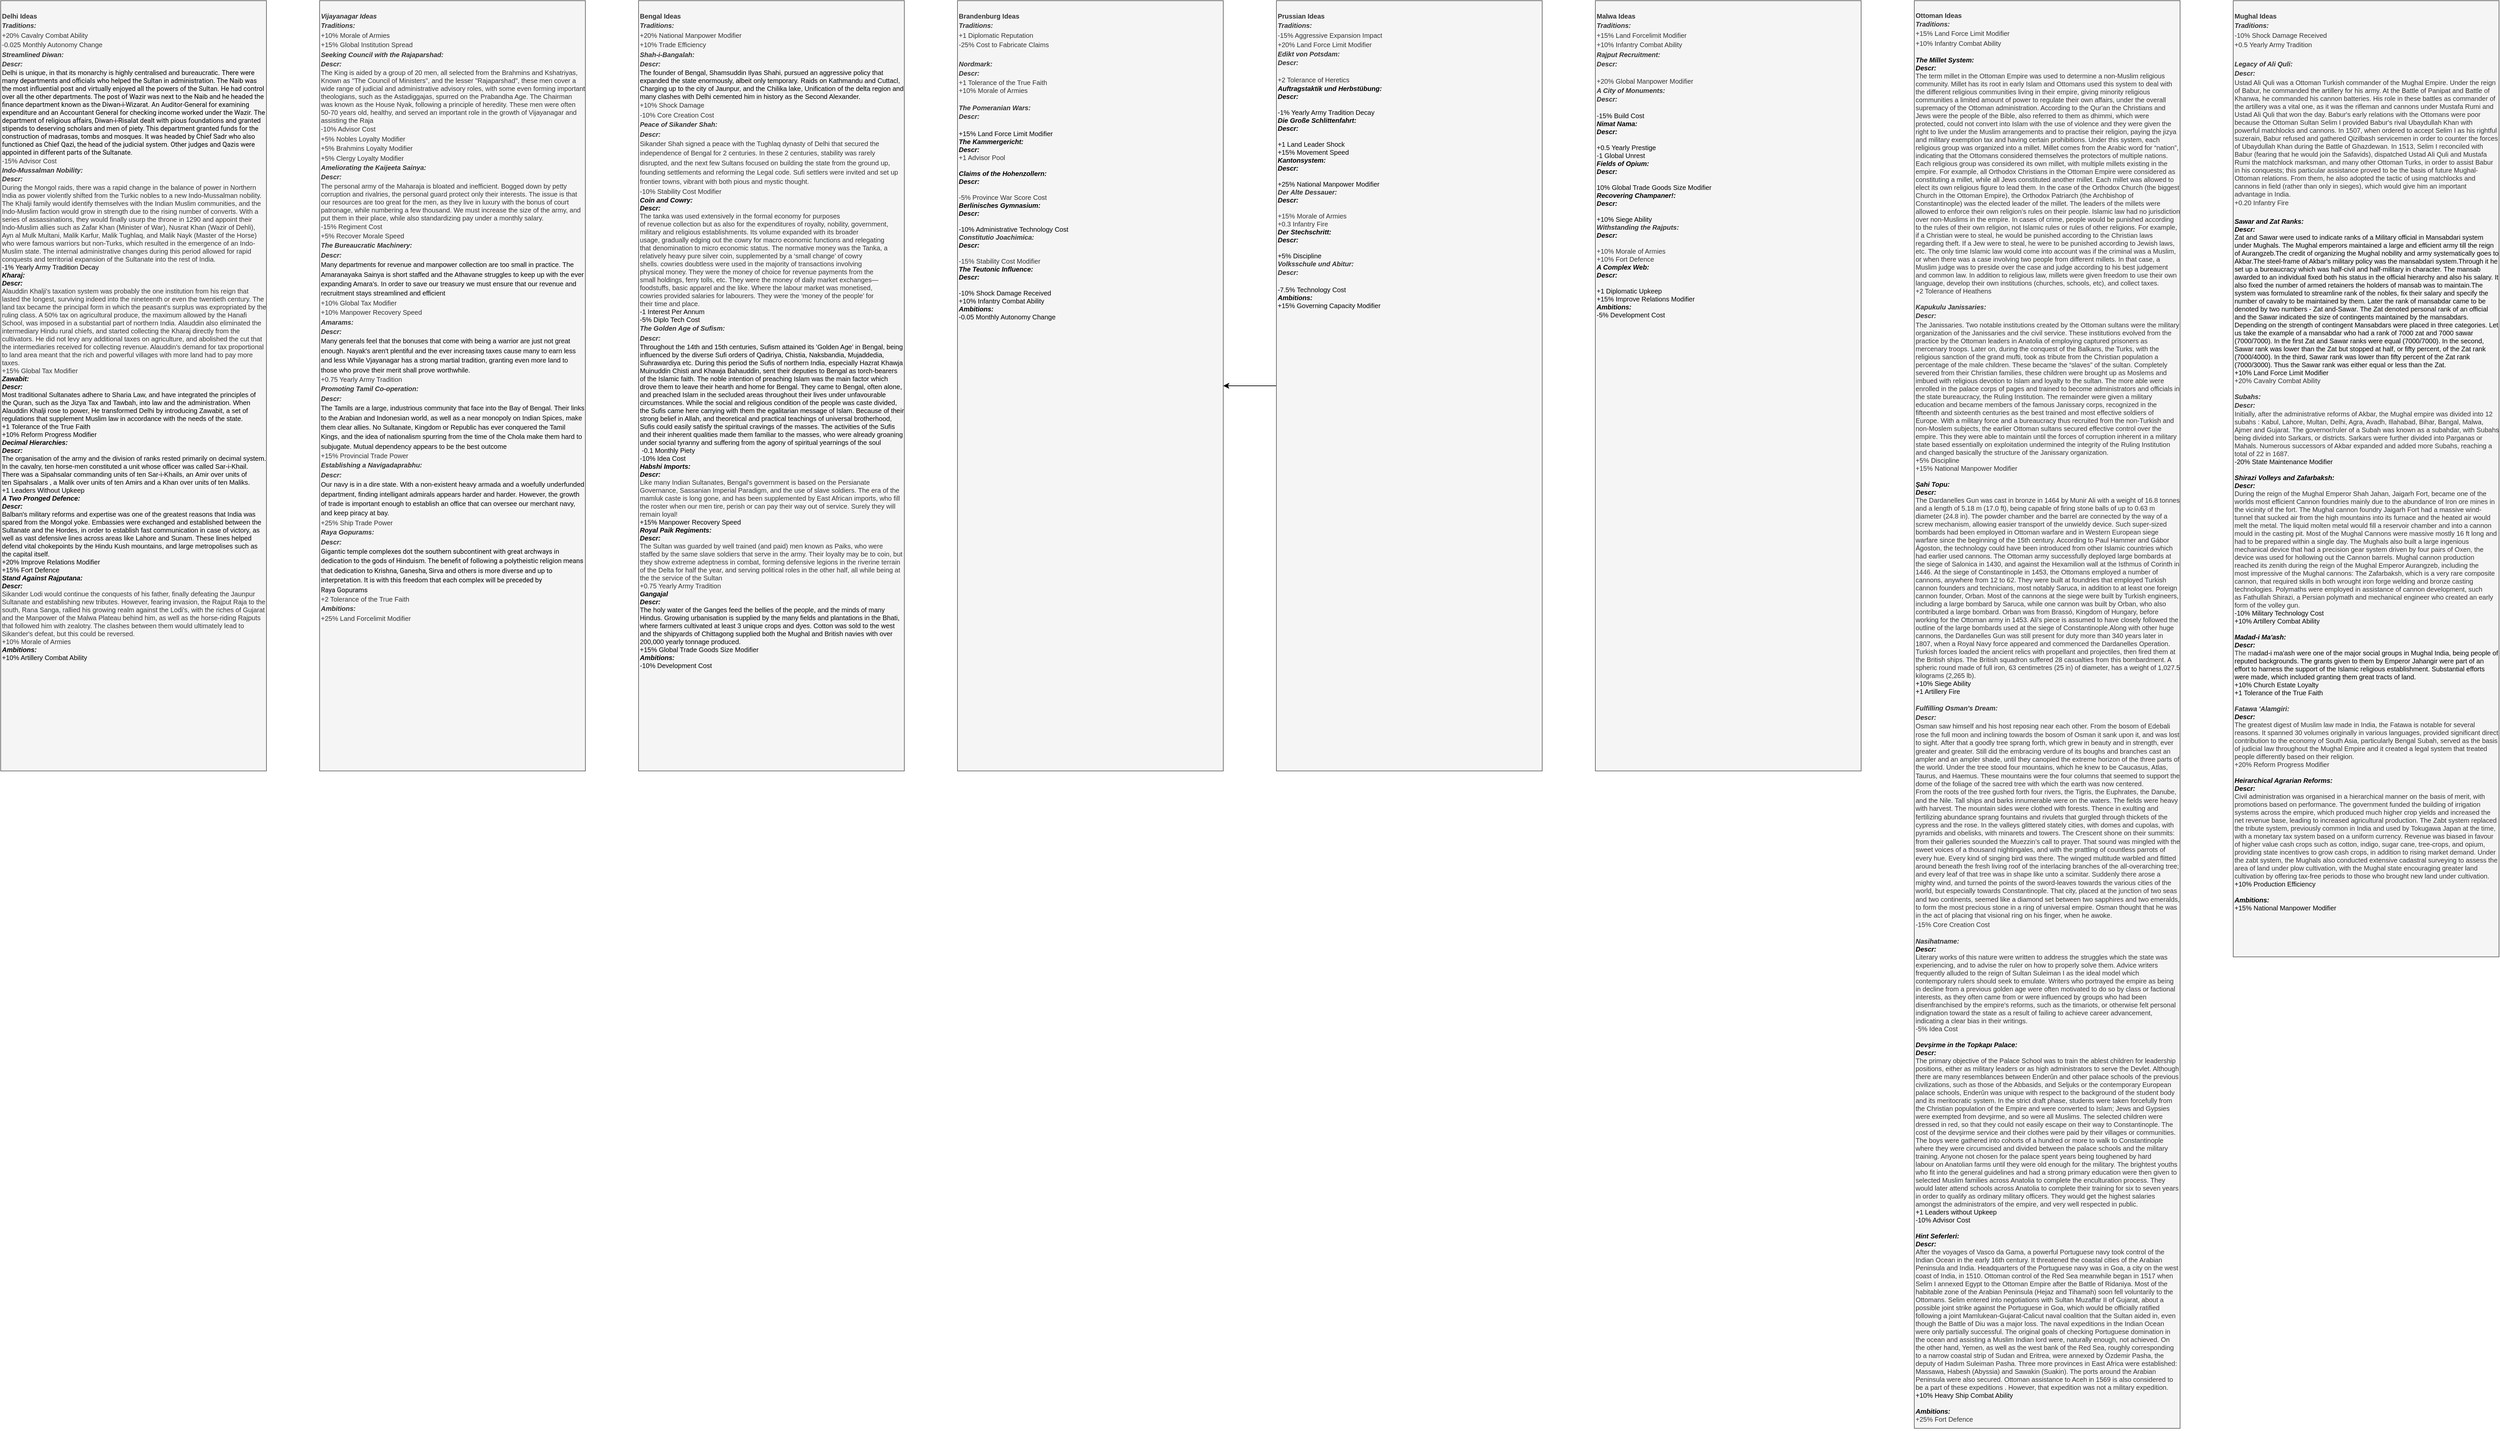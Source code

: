 <mxfile version="16.2.7" type="github" pages="5">
  <diagram id="51zYqDY_VMDb0KXjqXFG" name="Indian Ideas">
    <mxGraphModel dx="3076" dy="-1576" grid="1" gridSize="10" guides="1" tooltips="1" connect="1" arrows="1" fold="1" page="1" pageScale="1" pageWidth="827" pageHeight="1169" math="0" shadow="0">
      <root>
        <mxCell id="0" />
        <mxCell id="1" parent="0" />
        <mxCell id="3uolakIjFDOhVFgLM8jF-1" value="&lt;p style=&quot;line-height: 120%&quot;&gt;&lt;/p&gt;&lt;div style=&quot;line-height: 120%&quot;&gt;&lt;div style=&quot;line-height: 14.4px&quot;&gt;&lt;b&gt;&lt;i&gt;Vijayanagar Ideas&lt;/i&gt;&lt;/b&gt;&lt;/div&gt;&lt;div style=&quot;line-height: 14.4px&quot;&gt;&lt;b&gt;&lt;i&gt;Traditions:&lt;/i&gt;&lt;/b&gt;&lt;/div&gt;&lt;div style=&quot;line-height: 14.4px&quot;&gt;+10% Morale of Armies&lt;/div&gt;&lt;div style=&quot;line-height: 14.4px&quot;&gt;+15% Global Institution Spread&lt;/div&gt;&lt;div style=&quot;line-height: 14.4px&quot;&gt;&lt;b&gt;&lt;i&gt;Seeking Council with the Rajaparshad:&amp;nbsp;&lt;/i&gt;&lt;/b&gt;&lt;/div&gt;&lt;div style=&quot;line-height: 14.4px&quot;&gt;&lt;b&gt;&lt;i&gt;Descr:&lt;/i&gt;&lt;/b&gt;&lt;/div&gt;&lt;div style=&quot;line-height: 120%&quot;&gt;The King is aided by a group of 20 men, all selected from the Brahmins and Kshatriyas, Known as &quot;The Council of Ministers&quot;, and the lesser &quot;Rajaparshad&quot;, these men cover a wide range of judicial and administrative advisory roles, with some even forming important theologians, such as the Astadiggajas, spurred on the Prabandha Age. The Chairman was known as the House Nyak, following a principle of heredity. These men were often 50-70 years old, healthy, and served an important role in the growth of Vijayanagar and assisting the Raja&lt;/div&gt;&lt;div style=&quot;line-height: 14.4px&quot;&gt;-10% Advisor Cost&lt;/div&gt;&lt;div style=&quot;line-height: 14.4px&quot;&gt;+5% Nobles Loyalty Modifier&lt;/div&gt;&lt;div style=&quot;line-height: 14.4px&quot;&gt;+5% Brahmins Loyalty Modifier&lt;/div&gt;&lt;div style=&quot;line-height: 14.4px&quot;&gt;+5% Clergy Loyalty Modifier&lt;/div&gt;&lt;div style=&quot;line-height: 14.4px&quot;&gt;&lt;b&gt;&lt;i&gt;Ameliorating the Kaijeeta Sainya:&lt;/i&gt;&lt;/b&gt;&lt;/div&gt;&lt;div style=&quot;line-height: 14.4px&quot;&gt;&lt;b&gt;&lt;i&gt;Descr:&lt;/i&gt;&lt;/b&gt;&lt;/div&gt;&lt;div style=&quot;line-height: 120%&quot;&gt;The personal army of the Maharaja is bloated and inefficient. Bogged down by petty corruption and rivalries, the personal guard protect only their interests. The issue is that our resources are too great for the men, as they live in luxury with the bonus of court patronage, while numbering a few thousand. We must increase the size of the army, and put them in their place, while also standardizing pay under a monthly salary.&lt;/div&gt;&lt;div style=&quot;line-height: 14.4px&quot;&gt;-15% Regiment Cost&lt;/div&gt;&lt;div style=&quot;line-height: 14.4px&quot;&gt;+5% Recover Morale Speed&lt;/div&gt;&lt;div style=&quot;line-height: 14.4px&quot;&gt;&lt;i&gt;&lt;b&gt;The Bureaucratic Machinery:&lt;/b&gt;&lt;/i&gt;&lt;/div&gt;&lt;div style=&quot;line-height: 14.4px&quot;&gt;&lt;b&gt;&lt;i&gt;Descr:&lt;/i&gt;&lt;/b&gt;&lt;/div&gt;&lt;div style=&quot;line-height: 14.4px&quot;&gt;&lt;font style=&quot;font-size: 10px ; line-height: 120%&quot; color=&quot;#000000&quot;&gt;Many departments for revenue and manpower collection&amp;nbsp;are too small in practice. The Amaranayaka Sainya is short staffed and the Athavane struggles to keep up with the ever expanding Amara&#39;s. In order to save our treasury we must ensure that our revenue and recruitment stays streamlined and efficient&lt;/font&gt;&lt;br&gt;&lt;/div&gt;&lt;div style=&quot;line-height: 14.4px&quot;&gt;+10% Global Tax Modifier&lt;/div&gt;&lt;div style=&quot;line-height: 14.4px&quot;&gt;+10% Manpower Recovery Speed&lt;/div&gt;&lt;div style=&quot;line-height: 14.4px&quot;&gt;&lt;b&gt;&lt;i&gt;Amarams:&lt;/i&gt;&lt;/b&gt;&lt;/div&gt;&lt;div style=&quot;line-height: 14.4px&quot;&gt;&lt;b&gt;&lt;i&gt;Descr:&amp;nbsp;&lt;/i&gt;&lt;/b&gt;&lt;/div&gt;&lt;div style=&quot;line-height: 14.4px&quot;&gt;&lt;font style=&quot;font-size: 10px ; line-height: 120%&quot; color=&quot;#000000&quot;&gt;Many generals feel that the bonuses that come with being a warrior are just not great enough. Nayak&#39;s aren&#39;t plentiful and the ever increasing taxes cause many to earn less and less While Vjayanagar has a strong martial tradition, granting even more land to those who prove their merit&amp;nbsp;shall prove worthwhile.&lt;/font&gt;&lt;/div&gt;&lt;div style=&quot;line-height: 14.4px&quot;&gt;+0.75 Yearly Army Tradition&amp;nbsp;&lt;/div&gt;&lt;div style=&quot;line-height: 14.4px&quot;&gt;&lt;b&gt;&lt;i&gt;Promoting Tamil Co-operation:&lt;/i&gt;&lt;/b&gt;&lt;/div&gt;&lt;div style=&quot;line-height: 14.4px&quot;&gt;&lt;b&gt;&lt;i&gt;Descr:&lt;/i&gt;&lt;/b&gt;&lt;/div&gt;&lt;div style=&quot;line-height: 14.4px&quot;&gt;&lt;font style=&quot;font-size: 10px ; line-height: 100%&quot; color=&quot;#000000&quot;&gt;The Tamils are a large, industrious community that face into the Bay of Bengal. Their links to the Arabian and Indonesian world, as well as a near monopoly on Indian Spices, make them clear allies. No Sultanate, Kingdom or Republic has ever conquered the Tamil Kings, and the idea of nationalism spurring from the time of the Chola make them hard to subjugate. Mutual dependency appears to be the best outcome&lt;/font&gt;&lt;br&gt;&lt;/div&gt;&lt;div style=&quot;line-height: 14.4px&quot;&gt;+15% Provincial Trade Power&lt;/div&gt;&lt;div style=&quot;line-height: 14.4px&quot;&gt;&lt;b&gt;&lt;i&gt;Establishing a Navigadaprabhu:&lt;/i&gt;&lt;/b&gt;&lt;/div&gt;&lt;div style=&quot;line-height: 14.4px&quot;&gt;&lt;b&gt;&lt;i&gt;Descr:&lt;/i&gt;&lt;/b&gt;&lt;/div&gt;&lt;div style=&quot;line-height: 14.4px&quot;&gt;&lt;font style=&quot;font-size: 10px&quot; color=&quot;#000000&quot;&gt;Our navy is in a dire state. With a non-existent heavy armada and a woefully underfunded department, finding intelligant admirals appears harder and harder. However, the growth of trade is important enough to establish an office that can oversee our merchant navy, and keep piracy at bay.&lt;/font&gt;&lt;br&gt;&lt;/div&gt;&lt;div style=&quot;line-height: 14.4px&quot;&gt;+25% Ship Trade Power&lt;/div&gt;&lt;div style=&quot;line-height: 14.4px&quot;&gt;&lt;b&gt;&lt;i&gt;Raya Gopurams:&lt;/i&gt;&lt;/b&gt;&lt;/div&gt;&lt;div style=&quot;line-height: 14.4px&quot;&gt;&lt;b&gt;&lt;i&gt;Descr:&lt;/i&gt;&lt;/b&gt;&lt;/div&gt;&lt;div style=&quot;line-height: 14.4px&quot;&gt;&lt;font color=&quot;#000000&quot;&gt;&lt;font face=&quot;roboto, sans-serif&quot; style=&quot;font-size: 10px&quot;&gt;Gigantic&lt;/font&gt;&lt;font face=&quot;roboto, sans-serif&quot; style=&quot;font-size: 10px&quot;&gt;&lt;span&gt;&amp;nbsp;temple complexes dot the southern&amp;nbsp;subcontinent with great archways in dedication to the gods of Hinduism. The benefit of following a polytheistic religion means that dedication to Krishna, Ganesha, Sirva and others is more diverse and up to interpretation. It is with this freedom that each complex will be preceded by Raya&amp;nbsp;&lt;/span&gt;&lt;/font&gt;&lt;font face=&quot;roboto, sans-serif&quot; style=&quot;font-size: 10px&quot;&gt;Gopurams&lt;/font&gt;&lt;/font&gt;&lt;br&gt;&lt;/div&gt;&lt;div style=&quot;line-height: 14.4px&quot;&gt;+2 Tolerance of the True Faith&lt;/div&gt;&lt;div style=&quot;line-height: 14.4px&quot;&gt;&lt;b&gt;&lt;i&gt;Ambitions:&lt;/i&gt;&lt;/b&gt;&lt;/div&gt;&lt;div style=&quot;line-height: 14.4px&quot;&gt;+25% Land Forcelimit Modifier&lt;/div&gt;&lt;/div&gt;&lt;p&gt;&lt;/p&gt;" style="whiteSpace=wrap;html=1;fillColor=#f5f5f5;strokeColor=#666666;fontSize=10;align=left;verticalAlign=top;fontColor=#333333;" parent="1" vertex="1">
          <mxGeometry x="-560" y="2360" width="400" height="1160" as="geometry" />
        </mxCell>
        <mxCell id="3uolakIjFDOhVFgLM8jF-2" value="&lt;p style=&quot;line-height: 120%&quot;&gt;&lt;/p&gt;&lt;div style=&quot;font-size: 10px ; line-height: 14.4px&quot;&gt;&lt;span style=&quot;line-height: 14.4px ; font-size: 10px&quot;&gt;&lt;b&gt;Delhi Ideas&lt;/b&gt;&lt;br style=&quot;font-size: 10px&quot;&gt;&lt;b&gt;&lt;i&gt;Traditions:&lt;/i&gt;&lt;/b&gt;&lt;/span&gt;&lt;/div&gt;&lt;div style=&quot;font-size: 10px ; line-height: 14.4px&quot;&gt;+20% Cavalry Combat Ability&lt;/div&gt;&lt;div style=&quot;font-size: 10px ; line-height: 14.4px&quot;&gt;-0.025 Monthly Autonomy Change&lt;/div&gt;&lt;div style=&quot;font-size: 10px ; line-height: 14.4px&quot;&gt;&lt;b&gt;&lt;i&gt;Streamlined Diwan:&amp;nbsp;&lt;/i&gt;&lt;/b&gt;&lt;/div&gt;&lt;div style=&quot;font-size: 10px ; line-height: 14.4px&quot;&gt;&lt;b&gt;&lt;i&gt;Descr:&lt;/i&gt;&lt;/b&gt;&lt;/div&gt;&lt;font style=&quot;font-size: 10px&quot; color=&quot;#000000&quot;&gt;Delhi is unique, in that its monarchy is highly centralised and bureaucratic.&amp;nbsp;&lt;font style=&quot;font-size: 10px&quot;&gt;&lt;span style=&quot;box-sizing: border-box ; font-family: &amp;#34;roboto&amp;#34; , sans-serif&quot;&gt;There were many departments and officials who helped the Sultan in administration. The&amp;nbsp;&lt;/span&gt;&lt;span style=&quot;box-sizing: border-box ; font-family: &amp;#34;roboto&amp;#34; , sans-serif&quot;&gt;Naib&lt;/span&gt;&lt;span style=&quot;box-sizing: border-box ; font-family: &amp;#34;roboto&amp;#34; , sans-serif&quot;&gt;&amp;nbsp;was the most influential post and virtually enjoyed all the powers of the Sultan. He had control over all the other departments. The post of&lt;/span&gt;&lt;span style=&quot;box-sizing: border-box ; font-family: &amp;#34;roboto&amp;#34; , sans-serif&quot;&gt;&amp;nbsp;Wazir&lt;/span&gt;&lt;span style=&quot;box-sizing: border-box ; font-family: &amp;#34;roboto&amp;#34; , sans-serif&quot;&gt;&amp;nbsp;was next to the Naib and he headed the finance department known as the&amp;nbsp;&lt;/span&gt;&lt;span style=&quot;box-sizing: border-box ; font-family: &amp;#34;roboto&amp;#34; , sans-serif&quot;&gt;Diwan-i-Wizarat&lt;/span&gt;&lt;span style=&quot;box-sizing: border-box ; font-family: &amp;#34;roboto&amp;#34; , sans-serif&quot;&gt;. An Auditor-General for examining expenditure and an Accountant General for checking income worked under the Wazir.&amp;nbsp;&lt;/span&gt;&lt;/font&gt;&lt;span style=&quot;box-sizing: border-box ; font-family: &amp;#34;roboto&amp;#34; , sans-serif&quot;&gt;The department of religious affairs,&amp;nbsp;&lt;/span&gt;&lt;span style=&quot;box-sizing: border-box ; font-family: &amp;#34;roboto&amp;#34; , sans-serif&quot;&gt;Diwan-i-Risalat&lt;/span&gt;&lt;span style=&quot;box-sizing: border-box ; font-family: &amp;#34;roboto&amp;#34; , sans-serif&quot;&gt;&amp;nbsp;dealt with pious foundations and granted stipends to deserving scholars and men of piety. This department granted funds for the construction of madrasas, tombs and mosques. It was headed by&amp;nbsp;&lt;/span&gt;&lt;span style=&quot;box-sizing: border-box ; font-family: &amp;#34;roboto&amp;#34; , sans-serif&quot;&gt;Chief Sadr who also functioned as Chief Qazi&lt;/span&gt;&lt;span style=&quot;box-sizing: border-box ; font-family: &amp;#34;roboto&amp;#34; , sans-serif&quot;&gt;, the head of the judicial system. Other judges and Qazis were appointed in different parts of the Sultanate.&lt;br&gt;&lt;/span&gt;&lt;/font&gt;&lt;div style=&quot;line-height: 14.4px&quot;&gt;-15% Advisor Cost&lt;/div&gt;&lt;b&gt;&lt;i&gt;Indo-Mussalman Nobility&lt;/i&gt;&lt;/b&gt;&lt;i style=&quot;font-weight: bold&quot;&gt;:&lt;/i&gt;&lt;b&gt;&lt;i&gt;&lt;br&gt;&lt;/i&gt;&lt;/b&gt;&lt;div style=&quot;line-height: 14.4px&quot;&gt;&lt;b&gt;&lt;i&gt;Descr:&amp;nbsp;&lt;/i&gt;&lt;/b&gt;&lt;/div&gt;&lt;div style=&quot;line-height: 120%&quot;&gt;During the Mongol raids, there was a rapid change in the balance of power in Northern India as power violently shifted from the Turkic nobles to a new Indo-Mussalman nobility. The Khalji family would identify themselves with the Indian Muslim communities, and the Indo-Muslim faction would grow in strength due to the rising number of converts. With a series of assassinations, they would finally usurp the throne in 1290 and appoint their Indo-Muslim allies such as Zafar Khan (Minister of War), Nusrat Khan (Wazir of Dehli), Ayn al Mulk Multani, Malik Karfur, Malik Tughlaq, and Malik Nayk (Master of the Horse) who were famous warriors but non-Turks, which resulted in the emergence of an Indo-Muslim state. The internal administrative changes during this period allowed for rapid conquests and territorial expansion of the Sultanate into the rest of India.&lt;br&gt;&lt;/div&gt;&lt;div style=&quot;line-height: 120%&quot;&gt;&lt;span style=&quot;color: rgb(0 , 0 , 0)&quot;&gt;-1% Yearly Army Tradition Decay&lt;/span&gt;&lt;/div&gt;&lt;div style=&quot;line-height: 120%&quot;&gt;&lt;div style=&quot;line-height: 12px&quot;&gt;&lt;font color=&quot;#000000&quot; face=&quot;sans-serif&quot;&gt;&lt;b&gt;&lt;i&gt;Kharaj:&lt;/i&gt;&lt;/b&gt;&lt;/font&gt;&lt;/div&gt;&lt;div style=&quot;line-height: 12px&quot;&gt;&lt;font color=&quot;#000000&quot; face=&quot;sans-serif&quot;&gt;&lt;b&gt;&lt;i&gt;Descr:&lt;/i&gt;&lt;/b&gt;&lt;/font&gt;&lt;/div&gt;&lt;div style=&quot;line-height: 12px&quot;&gt;Alauddin Khalji&#39;s taxation system was probably the one institution from his reign that lasted the longest, surviving indeed into the nineteenth or even the twentieth century. The land tax became the principal form in which the peasant&#39;s surplus was expropriated by the ruling class. A 50% tax on agricultural produce, the maximum allowed by the Hanafi School, was imposed in a&amp;nbsp;substantial part of northern India.&amp;nbsp;Alauddin also eliminated the intermediary Hindu rural chiefs, and started collecting the Kharaj directly from the cultivators. He did not levy any additional taxes on agriculture, and abolished the cut that the intermediaries received for collecting revenue. Alauddin&#39;s demand for tax proportional to land area meant that the rich and powerful villages with more land had to pay more taxes.&lt;br&gt;&lt;/div&gt;&lt;div style=&quot;line-height: 12px&quot;&gt;+15% Global Tax Modifier&lt;/div&gt;&lt;/div&gt;&lt;div style=&quot;line-height: 120%&quot;&gt;&lt;font color=&quot;#000000&quot;&gt;&lt;b&gt;&lt;i&gt;Zawabit:&lt;/i&gt;&lt;/b&gt;&lt;/font&gt;&lt;/div&gt;&lt;div style=&quot;line-height: 120%&quot;&gt;&lt;font color=&quot;#000000&quot;&gt;&lt;b&gt;&lt;i&gt;Descr:&lt;/i&gt;&lt;/b&gt;&lt;/font&gt;&lt;/div&gt;&lt;div style=&quot;line-height: 120%&quot;&gt;&lt;font color=&quot;#000000&quot;&gt;Most traditional Sultanates adhere to Sharia Law, and have integrated the principles of the Quran, such as the Jizya Tax and Tawbah, into law and the administration. When Alauddin Khalji rose to power, He transformed Delhi by introducing Zawabit, a set of regulations that supplement Muslim law in accordance with the needs of the state.&lt;/font&gt;&lt;/div&gt;&lt;div style=&quot;line-height: 120%&quot;&gt;&lt;font color=&quot;#000000&quot;&gt;+1 Tolerance of the True Faith&lt;/font&gt;&lt;/div&gt;&lt;div style=&quot;line-height: 120%&quot;&gt;&lt;font color=&quot;#000000&quot;&gt;+10% Reform&amp;nbsp;Progress Modifier&lt;/font&gt;&lt;/div&gt;&lt;div style=&quot;line-height: 120%&quot;&gt;&lt;span style=&quot;line-height: 120%&quot;&gt;&lt;font color=&quot;#000000&quot;&gt;&lt;i&gt;&lt;b style=&quot;font-size: 10px&quot;&gt;Decimal &lt;/b&gt;&lt;b&gt;Hierarchies&lt;/b&gt;&lt;b style=&quot;font-size: 10px&quot;&gt;:&lt;/b&gt;&lt;/i&gt;&lt;/font&gt;&lt;/span&gt;&lt;/div&gt;&lt;div style=&quot;line-height: 120%&quot;&gt;&lt;span style=&quot;line-height: 120%&quot;&gt;&lt;font color=&quot;#000000&quot; style=&quot;font-size: 10px&quot;&gt;&lt;b&gt;&lt;i&gt;Descr:&lt;/i&gt;&lt;/b&gt;&lt;/font&gt;&lt;/span&gt;&lt;/div&gt;&lt;div style=&quot;line-height: 120%&quot;&gt;&lt;span style=&quot;color: rgb(0 , 0 , 0)&quot;&gt;The organisation of the army and the division of ranks rested primarily on decimal system. In the cavalry, ten horse-men constituted a unit whose officer was called&amp;nbsp;&lt;/span&gt;&lt;span style=&quot;color: rgb(0 , 0 , 0) ; margin: 0px ; padding: 0px ; border: 0px ; vertical-align: baseline&quot;&gt;Sar-i-Khail&lt;/span&gt;&lt;span style=&quot;color: rgb(0 , 0 , 0)&quot;&gt;. There was a&amp;nbsp;&lt;/span&gt;&lt;span style=&quot;color: rgb(0 , 0 , 0) ; margin: 0px ; padding: 0px ; border: 0px ; vertical-align: baseline&quot;&gt;Sipahsalar&lt;/span&gt;&lt;span style=&quot;color: rgb(0 , 0 , 0)&quot;&gt;&amp;nbsp;commanding units of ten&amp;nbsp;&lt;/span&gt;&lt;span style=&quot;color: rgb(0 , 0 , 0) ; margin: 0px ; padding: 0px ; border: 0px ; vertical-align: baseline&quot;&gt;Sar-i-Khails&lt;/span&gt;&lt;span style=&quot;color: rgb(0 , 0 , 0)&quot;&gt;, an&amp;nbsp;&lt;/span&gt;&lt;span style=&quot;color: rgb(0 , 0 , 0) ; margin: 0px ; padding: 0px ; border: 0px ; vertical-align: baseline&quot;&gt;Amir&lt;/span&gt;&lt;span style=&quot;color: rgb(0 , 0 , 0)&quot;&gt;&amp;nbsp;over units of ten&amp;nbsp;&lt;/span&gt;&lt;span style=&quot;color: rgb(0 , 0 , 0) ; margin: 0px ; padding: 0px ; border: 0px ; vertical-align: baseline&quot;&gt;Sipahsalars&lt;/span&gt;&lt;span style=&quot;color: rgb(0 , 0 , 0)&quot;&gt;&amp;nbsp;, a&amp;nbsp;&lt;/span&gt;&lt;span style=&quot;color: rgb(0 , 0 , 0) ; margin: 0px ; padding: 0px ; border: 0px ; vertical-align: baseline&quot;&gt;Malik&lt;/span&gt;&lt;span style=&quot;color: rgb(0 , 0 , 0)&quot;&gt;&amp;nbsp;over units of ten&amp;nbsp;&lt;/span&gt;&lt;span style=&quot;color: rgb(0 , 0 , 0) ; margin: 0px ; padding: 0px ; border: 0px ; vertical-align: baseline&quot;&gt;Amirs&lt;/span&gt;&lt;span style=&quot;color: rgb(0 , 0 , 0)&quot;&gt;&amp;nbsp;and a&amp;nbsp;&lt;/span&gt;&lt;span style=&quot;color: rgb(0 , 0 , 0) ; margin: 0px ; padding: 0px ; border: 0px ; vertical-align: baseline&quot;&gt;Khan&lt;/span&gt;&lt;span style=&quot;color: rgb(0 , 0 , 0)&quot;&gt;&amp;nbsp;over units of ten&amp;nbsp;&lt;/span&gt;&lt;span style=&quot;color: rgb(0 , 0 , 0) ; margin: 0px ; padding: 0px ; border: 0px ; vertical-align: baseline&quot;&gt;Maliks&lt;/span&gt;&lt;span style=&quot;color: rgb(0 , 0 , 0)&quot;&gt;.&lt;/span&gt;&lt;br&gt;&lt;/div&gt;&lt;div style=&quot;line-height: 120%&quot;&gt;&lt;font color=&quot;#000000&quot; face=&quot;sans-serif&quot;&gt;+1 Leaders Without Upkeep&lt;/font&gt;&lt;/div&gt;&lt;div style=&quot;line-height: 120%&quot;&gt;&lt;font color=&quot;#000000&quot; face=&quot;sans-serif&quot;&gt;&lt;b&gt;&lt;i&gt;A Two Pronged Defence:&lt;/i&gt;&lt;/b&gt;&lt;/font&gt;&lt;/div&gt;&lt;div style=&quot;line-height: 120%&quot;&gt;&lt;font color=&quot;#000000&quot; face=&quot;sans-serif&quot;&gt;&lt;b&gt;&lt;i&gt;Descr:&lt;/i&gt;&lt;/b&gt;&lt;/font&gt;&lt;/div&gt;&lt;div style=&quot;line-height: 120%&quot;&gt;&lt;font color=&quot;#000000&quot; face=&quot;sans-serif&quot;&gt;Balban&#39;s military reforms and expertise was one of the greatest reasons that India was spared from the Mongol yoke. Embassies were exchanged and established between the Sultanate and the Hordes, in order to establish fast communication in case of victory, as well as vast defensive lines across areas like Lahore and Sunam. These lines helped defend vital chokepoints by the Hindu Kush mountains, and large metropolises such as the capital itself.&lt;/font&gt;&lt;/div&gt;&lt;div style=&quot;line-height: 120%&quot;&gt;&lt;font color=&quot;#000000&quot; face=&quot;sans-serif&quot;&gt;+20% Improve Relations Modifier&lt;/font&gt;&lt;/div&gt;&lt;div style=&quot;line-height: 120%&quot;&gt;&lt;font color=&quot;#000000&quot; face=&quot;sans-serif&quot;&gt;+15% Fort Defence&lt;/font&gt;&lt;/div&gt;&lt;div style=&quot;line-height: 120%&quot;&gt;&lt;span style=&quot;color: rgb(0 , 0 , 0)&quot;&gt;&lt;i&gt;&lt;font face=&quot;sans-serif&quot;&gt;&lt;b&gt;Stand Against Rajputana&lt;/b&gt;&lt;/font&gt;&lt;/i&gt;&lt;i style=&quot;font-weight: bold&quot;&gt;:&lt;/i&gt;&lt;/span&gt;&lt;/div&gt;&lt;div style=&quot;line-height: 120%&quot;&gt;&lt;div style=&quot;line-height: 12px&quot;&gt;&lt;font color=&quot;#000000&quot;&gt;&lt;b&gt;&lt;i&gt;Descr:&amp;nbsp;&lt;/i&gt;&lt;/b&gt;&lt;/font&gt;&lt;/div&gt;&lt;div style=&quot;line-height: 12px&quot;&gt;Sikander Lodi would continue the conquests of his father, finally defeating the Jaunpur Sultanate and establishing new tributes. However, fearing invasion, the Rajput Raja to the south, Rana Sanga, rallied his growing realm against the Lodi&#39;s, with the riches of Gujarat and the Manpower of the Malwa Plateau behind him, as well as the horse-riding Rajputs that followed him with zealotry. The clashes between them would ultimately lead to Sikander&#39;s defeat, but this could be reversed.&lt;/div&gt;&lt;div style=&quot;line-height: 12px&quot;&gt;+10% Morale of Armies&lt;/div&gt;&lt;/div&gt;&lt;div style=&quot;line-height: 120%&quot;&gt;&lt;font color=&quot;#000000&quot; face=&quot;sans-serif&quot;&gt;&lt;b&gt;&lt;i&gt;Ambitions:&lt;/i&gt;&lt;/b&gt;&lt;/font&gt;&lt;/div&gt;&lt;div style=&quot;line-height: 120%&quot;&gt;&lt;font color=&quot;#000000&quot; face=&quot;sans-serif&quot;&gt;+10% Artillery Combat Ability&lt;/font&gt;&lt;/div&gt;&lt;p&gt;&lt;/p&gt;" style="whiteSpace=wrap;html=1;fillColor=#f5f5f5;strokeColor=#666666;fontSize=10;align=left;verticalAlign=top;fontColor=#333333;" parent="1" vertex="1">
          <mxGeometry x="-1040" y="2360" width="400" height="1160" as="geometry" />
        </mxCell>
        <mxCell id="3uolakIjFDOhVFgLM8jF-3" value="&lt;p style=&quot;line-height: 144%&quot;&gt;&lt;/p&gt;&lt;div style=&quot;font-size: 10px ; line-height: 14.4px&quot;&gt;&lt;span style=&quot;line-height: 14.4px ; font-size: 10px&quot;&gt;&lt;b&gt;Bengal Ideas&amp;nbsp;&lt;/b&gt;&lt;br style=&quot;font-size: 10px&quot;&gt;&lt;b&gt;&lt;i&gt;Traditions:&lt;/i&gt;&lt;/b&gt;&lt;/span&gt;&lt;/div&gt;&lt;div style=&quot;font-size: 10px ; line-height: 14.4px&quot;&gt;+20% National Manpower Modifier&lt;/div&gt;&lt;div style=&quot;font-size: 10px ; line-height: 14.4px&quot;&gt;+10% Trade Efficiency&lt;/div&gt;&lt;div style=&quot;font-size: 10px ; line-height: 14.4px&quot;&gt;&lt;b&gt;&lt;i&gt;Shah-i-Bangalah:&amp;nbsp;&lt;/i&gt;&lt;/b&gt;&lt;/div&gt;&lt;div style=&quot;font-size: 10px ; line-height: 14.4px&quot;&gt;&lt;b&gt;&lt;i&gt;Descr:&lt;/i&gt;&lt;/b&gt;&lt;/div&gt;&lt;font color=&quot;#000000&quot;&gt;The founder of Bengal, Shamsuddin Ilyas Shahi, pursued an aggressive policy that expanded the state enormously, albeit only temporary. Raids on Kathmandu and Cuttacl, Charging up to the city of Jaunpur, and the Chilika lake, Unification of the delta region and many clashes with Delhi cemented him in history as the Second Alexander.&lt;/font&gt;&lt;br&gt;&lt;div style=&quot;line-height: 14.4px&quot;&gt;+10% Shock Damage&lt;/div&gt;&lt;div style=&quot;line-height: 14.4px&quot;&gt;-10% Core Creation Cost&amp;nbsp;&lt;/div&gt;&lt;div style=&quot;line-height: 14.4px&quot;&gt;&lt;b&gt;&lt;i&gt;Peace of Sikander Shah:&lt;/i&gt;&lt;/b&gt;&lt;/div&gt;&lt;div style=&quot;line-height: 14.4px&quot;&gt;&lt;b&gt;&lt;i&gt;Descr:&lt;/i&gt;&lt;/b&gt;&lt;/div&gt;&lt;div style=&quot;line-height: 14.4px&quot;&gt;Sikander Shah signed a peace with the Tughlaq dynasty of Delhi that secured the independence of Bengal for 2 centuries. In these 2 centuries, stability was rarely disrupted, and the next few Sultans focused on building the state from the ground up, founding settlements and reforming the Legal code. Sufi settlers were invited and set up frontier towns, vibrant with both pious and mystic thought.&lt;/div&gt;&lt;div style=&quot;line-height: 14.4px&quot;&gt;-10% Stability Cost Modifier&lt;/div&gt;&lt;div style=&quot;line-height: 120%&quot;&gt;&lt;span style=&quot;line-height: 120%&quot;&gt;&lt;font color=&quot;#000000&quot; style=&quot;font-size: 10px&quot;&gt;&lt;b&gt;&lt;i&gt;Coin and Cowry:&lt;/i&gt;&lt;/b&gt;&lt;/font&gt;&lt;/span&gt;&lt;/div&gt;&lt;div style=&quot;line-height: 120%&quot;&gt;&lt;span style=&quot;line-height: 120%&quot;&gt;&lt;font color=&quot;#000000&quot; style=&quot;font-size: 10px&quot;&gt;&lt;b&gt;&lt;i&gt;Descr:&lt;/i&gt;&lt;/b&gt;&lt;/font&gt;&lt;/span&gt;&lt;/div&gt;&lt;div style=&quot;line-height: 120%&quot;&gt;&lt;div style=&quot;line-height: 120%&quot;&gt;The tanka was used extensively in the formal economy for purposes&lt;/div&gt;&lt;div style=&quot;line-height: 120%&quot;&gt;of revenue collection but as also for the expenditures of royalty, nobility, government, military and religious establishments. Its volume expanded with its broader&lt;/div&gt;&lt;div style=&quot;line-height: 120%&quot;&gt;usage, gradually edging out the cowry for macro economic functions and relegating&lt;/div&gt;&lt;div style=&quot;line-height: 120%&quot;&gt;that denomination to micro economic status.&amp;nbsp;&lt;span&gt;The normative money was the Tanka, a relatively heavy pure silver coin,&amp;nbsp;&lt;/span&gt;&lt;span&gt;supplemented by a ‘small change’ of cowry shells.&amp;nbsp;&lt;/span&gt;&lt;span&gt;cowries doubtless were used in the majority of transactions involving&lt;/span&gt;&lt;/div&gt;&lt;div style=&quot;line-height: 120%&quot;&gt;physical money. They were the money of choice for revenue payments from the&lt;/div&gt;&lt;div style=&quot;line-height: 120%&quot;&gt;small holdings, ferry tolls, etc. They were the money of daily market exchanges—&lt;/div&gt;&lt;div style=&quot;line-height: 120%&quot;&gt;foodstuffs, basic apparel and the like. Where the labour market was monetised,&lt;/div&gt;&lt;div style=&quot;line-height: 120%&quot;&gt;cowries provided salaries for labourers. They were the ‘money of the people’ for&lt;/div&gt;&lt;div style=&quot;line-height: 120%&quot;&gt;their time and place.&lt;/div&gt;&lt;/div&gt;&lt;div style=&quot;line-height: 120%&quot;&gt;&lt;font color=&quot;#000000&quot; face=&quot;sans-serif&quot;&gt;-1 Interest Per Annum&lt;/font&gt;&lt;/div&gt;&lt;div style=&quot;line-height: 120%&quot;&gt;&lt;font color=&quot;#000000&quot; face=&quot;sans-serif&quot;&gt;-5% Diplo Tech Cost&lt;/font&gt;&lt;/div&gt;&lt;div style=&quot;line-height: 120%&quot;&gt;&lt;div style=&quot;line-height: 14.4px&quot;&gt;&lt;i&gt;&lt;b&gt;The Golden Age of Sufism:&lt;/b&gt;&lt;/i&gt;&lt;/div&gt;&lt;div style=&quot;line-height: 14.4px&quot;&gt;&lt;b&gt;&lt;i&gt;Descr:&amp;nbsp;&lt;/i&gt;&lt;/b&gt;&lt;/div&gt;&lt;font color=&quot;#000000&quot;&gt;Throughout the 14th and 15th centuries, Sufism attained its &#39;Golden Age&#39; in Bengal, being influenced by the diverse Sufi orders of Qadiriya, Chistia, Naksbandia, Mujaddedia, Suhrawardiya etc. During this period the Sufis of northern India, especially Hazrat Khawja Muinuddin Chisti and Khawja Bahauddin, sent their deputies to Bengal as torch-bearers of the Islamic faith. The&amp;nbsp;noble intention of preaching Islam was the main factor which drove them to leave their hearth and home for Bengal. They came to Bengal, often alone, and preached Islam in the secluded areas throughout their lives under unfavourable circumstances.&amp;nbsp;While the social and religious condition of the people was caste divided, the Sufis came here carrying with them the egalitarian message of Islam. Because of their strong belief in Allah, and theoretical and practical teachings of universal brotherhood, Sufis could easily satisfy the spiritual cravings of the masses. The activities of the Sufis and their inherent qualities made them familiar to the masses, who were already groaning under social tyranny and suffering from the agony of spiritual yearnings of the soul&lt;/font&gt;&lt;div style=&quot;line-height: 12px&quot;&gt;&lt;font color=&quot;#000000&quot;&gt;&amp;nbsp;-0.1 Monthly Piety&lt;/font&gt;&lt;/div&gt;&lt;div style=&quot;line-height: 12px&quot;&gt;&lt;span style=&quot;color: rgb(0 , 0 , 0)&quot;&gt;-10% Idea Cost&lt;/span&gt;&lt;/div&gt;&lt;div style=&quot;line-height: 12px&quot;&gt;&lt;div style=&quot;line-height: 12px&quot;&gt;&lt;i&gt;&lt;b style=&quot;color: rgb(0 , 0 , 0)&quot;&gt;Habshi Imports:&lt;/b&gt;&lt;/i&gt;&lt;/div&gt;&lt;div style=&quot;line-height: 12px&quot;&gt;&lt;font color=&quot;#000000&quot;&gt;&lt;b&gt;&lt;i&gt;Descr:&lt;/i&gt;&lt;/b&gt;&lt;/font&gt;&lt;/div&gt;&lt;div style=&quot;line-height: 12px&quot;&gt;Like many Indian Sultanates, Bengal&#39;s government is based on the Persianate Governance, Sassanian Imperial Paradigm, and the use of slave soldiers. The era of the mamluk caste is long gone, and has been supplemented by East African imports, who fill the roster when our men tire, perish or can pay their way out of service. Surely they will remain loyal!&lt;/div&gt;&lt;div style=&quot;line-height: 12px&quot;&gt;&lt;div style=&quot;line-height: 12px&quot;&gt;&lt;font color=&quot;#000000&quot;&gt;+15% Manpower Recovery Speed&lt;/font&gt;&lt;/div&gt;&lt;/div&gt;&lt;/div&gt;&lt;/div&gt;&lt;div style=&quot;line-height: 120%&quot;&gt;&lt;font color=&quot;#000000&quot; face=&quot;sans-serif&quot;&gt;&lt;b&gt;&lt;i&gt;Royal Paik Regiments:&lt;/i&gt;&lt;/b&gt;&lt;/font&gt;&lt;/div&gt;&lt;div style=&quot;line-height: 120%&quot;&gt;&lt;font color=&quot;#000000&quot; face=&quot;sans-serif&quot;&gt;&lt;b&gt;&lt;i&gt;Descr:&lt;/i&gt;&lt;/b&gt;&lt;/font&gt;&lt;/div&gt;&lt;div style=&quot;line-height: 120%&quot;&gt;The Sultan was guarded by well trained (and paid) men known as Paiks, who were staffed by the same slave soldiers that serve in the army. Their loyalty may be to coin, but they show extreme adeptness in combat, forming defensive legions in the riverine terrain of the Delta for half the year, and serving political roles in the other half, all while being at the the service of the Sultan&amp;nbsp;&lt;/div&gt;&lt;div style=&quot;line-height: 120%&quot;&gt;&lt;div style=&quot;line-height: 12px&quot;&gt;+0.75 Yearly Army Tradition&lt;/div&gt;&lt;div style=&quot;line-height: 12px&quot;&gt;&lt;div style=&quot;line-height: 12px&quot;&gt;&lt;div style=&quot;line-height: 12px&quot;&gt;&lt;font color=&quot;#000000&quot; face=&quot;sans-serif&quot;&gt;&lt;b&gt;&lt;i&gt;Gangajal&lt;/i&gt;&lt;/b&gt;&lt;/font&gt;&lt;/div&gt;&lt;div style=&quot;line-height: 12px&quot;&gt;&lt;font color=&quot;#000000&quot; face=&quot;sans-serif&quot;&gt;&lt;b&gt;&lt;i&gt;Descr:&lt;/i&gt;&lt;/b&gt;&lt;/font&gt;&lt;/div&gt;&lt;div style=&quot;line-height: 12px&quot;&gt;&lt;font color=&quot;#000000&quot; face=&quot;sans-serif&quot;&gt;The holy water of the Ganges feed the bellies of the people, and the minds of many Hindus. Growing urbanisation is supplied by the many fields and plantations in the Bhati, where farmers cultivated at least 3 unique crops and dyes. Cotton was sold to the west and the shipyards of Chittagong supplied both the Mughal and British navies with over 200,000 yearly tonnage produced.&lt;/font&gt;&lt;/div&gt;&lt;div style=&quot;line-height: 12px&quot;&gt;&lt;font color=&quot;#000000&quot; face=&quot;sans-serif&quot;&gt;+15% Global Trade Goods Size Modifier&lt;/font&gt;&lt;/div&gt;&lt;/div&gt;&lt;/div&gt;&lt;/div&gt;&lt;div style=&quot;line-height: 120%&quot;&gt;&lt;font color=&quot;#000000&quot; face=&quot;sans-serif&quot;&gt;&lt;b&gt;&lt;i&gt;Ambitions:&lt;/i&gt;&lt;/b&gt;&lt;/font&gt;&lt;/div&gt;&lt;div style=&quot;line-height: 120%&quot;&gt;&lt;font color=&quot;#000000&quot; face=&quot;sans-serif&quot;&gt;-10% Development Cost&lt;/font&gt;&lt;/div&gt;&lt;p&gt;&lt;/p&gt;" style="whiteSpace=wrap;html=1;fillColor=#f5f5f5;strokeColor=#666666;fontSize=10;align=left;verticalAlign=top;fontColor=#333333;" parent="1" vertex="1">
          <mxGeometry x="-80" y="2360" width="400" height="1160" as="geometry" />
        </mxCell>
        <mxCell id="810b4D42ypQKB62ZH7lN-2" value="" style="edgeStyle=orthogonalEdgeStyle;rounded=0;orthogonalLoop=1;jettySize=auto;html=1;" parent="1" source="3uolakIjFDOhVFgLM8jF-5" target="810b4D42ypQKB62ZH7lN-1" edge="1">
          <mxGeometry relative="1" as="geometry" />
        </mxCell>
        <mxCell id="3uolakIjFDOhVFgLM8jF-5" value="&lt;p style=&quot;line-height: 120%&quot;&gt;&lt;/p&gt;&lt;div style=&quot;font-size: 10px ; line-height: 14.4px&quot;&gt;&lt;span style=&quot;line-height: 14.4px ; font-size: 10px&quot;&gt;&lt;b&gt;Prussian Ideas&lt;/b&gt;&lt;br style=&quot;font-size: 10px&quot;&gt;&lt;b&gt;&lt;i&gt;Traditions:&lt;/i&gt;&lt;/b&gt;&lt;/span&gt;&lt;/div&gt;&lt;div style=&quot;font-size: 10px ; line-height: 14.4px&quot;&gt;-15% Aggressive Expansion Impact&lt;/div&gt;&lt;div style=&quot;font-size: 10px ; line-height: 14.4px&quot;&gt;+20% Land Force Limit Modifier&amp;nbsp;&lt;/div&gt;&lt;i style=&quot;font-weight: bold&quot;&gt;Edikt von Potsdam&lt;/i&gt;&lt;b&gt;&lt;i&gt;:&lt;/i&gt;&lt;/b&gt;&lt;b&gt;&lt;i&gt;&lt;br&gt;&lt;/i&gt;&lt;/b&gt;&lt;div style=&quot;font-size: 10px ; line-height: 14.4px&quot;&gt;&lt;b&gt;&lt;i&gt;Descr:&lt;/i&gt;&lt;/b&gt;&lt;/div&gt;&lt;br&gt;&lt;div style=&quot;line-height: 14.4px&quot;&gt;+2 Tolerance of Heretics&lt;/div&gt;&lt;div style=&quot;line-height: 120%&quot;&gt;&lt;div style=&quot;line-height: 12px&quot;&gt;&lt;span&gt;&lt;font color=&quot;#000000&quot; face=&quot;sans-serif&quot;&gt;&lt;b&gt;&lt;i&gt;Auftragstaktik und&amp;nbsp;&lt;/i&gt;&lt;/b&gt;&lt;/font&gt;&lt;/span&gt;&lt;span&gt;&lt;font color=&quot;#000000&quot; face=&quot;sans-serif&quot;&gt;&lt;b&gt;&lt;i&gt;Herbstübung&lt;/i&gt;&lt;/b&gt;&lt;/font&gt;&lt;/span&gt;&lt;font color=&quot;#000000&quot; face=&quot;sans-serif&quot;&gt;&lt;b&gt;&lt;i&gt;:&lt;/i&gt;&lt;/b&gt;&lt;/font&gt;&lt;/div&gt;&lt;div style=&quot;line-height: 12px&quot;&gt;&lt;font color=&quot;#000000&quot; face=&quot;sans-serif&quot;&gt;&lt;b&gt;&lt;i&gt;Descr:&lt;/i&gt;&lt;/b&gt;&lt;/font&gt;&lt;/div&gt;&lt;div style=&quot;line-height: 12px&quot;&gt;&lt;br&gt;&lt;/div&gt;&lt;div style=&quot;line-height: 12px&quot;&gt;&lt;font color=&quot;#000000&quot; face=&quot;sans-serif&quot;&gt;-1% Yearly Army Tradition Decay&lt;/font&gt;&lt;/div&gt;&lt;/div&gt;&lt;font color=&quot;#000000&quot;&gt;&lt;b&gt;&lt;i&gt;Die Große Schlittenfahrt&lt;/i&gt;&lt;/b&gt;&lt;/font&gt;&lt;b style=&quot;color: rgb(0 , 0 , 0)&quot;&gt;&lt;i&gt;:&lt;/i&gt;&lt;/b&gt;&lt;font color=&quot;#000000&quot;&gt;&lt;b&gt;&lt;i&gt;&lt;br&gt;&lt;/i&gt;&lt;/b&gt;&lt;/font&gt;&lt;div style=&quot;line-height: 120%&quot;&gt;&lt;font color=&quot;#000000&quot;&gt;&lt;b&gt;&lt;i&gt;Descr:&lt;/i&gt;&lt;/b&gt;&lt;/font&gt;&lt;/div&gt;&lt;div style=&quot;line-height: 120%&quot;&gt;&lt;br&gt;&lt;/div&gt;&lt;div style=&quot;line-height: 120%&quot;&gt;&lt;font color=&quot;#000000&quot;&gt;+1 Land Leader Shock&lt;/font&gt;&lt;/div&gt;&lt;div style=&quot;line-height: 120%&quot;&gt;&lt;font color=&quot;#000000&quot;&gt;+15% Movement Speed&lt;/font&gt;&lt;/div&gt;&lt;div style=&quot;line-height: 120%&quot;&gt;&lt;div style=&quot;line-height: 12px&quot;&gt;&lt;font color=&quot;#000000&quot;&gt;&lt;b&gt;&lt;i&gt;Kantonsystem:&amp;nbsp;&lt;/i&gt;&lt;/b&gt;&lt;/font&gt;&lt;br&gt;&lt;/div&gt;&lt;div style=&quot;line-height: 12px&quot;&gt;&lt;font color=&quot;#000000&quot;&gt;&lt;b&gt;&lt;i&gt;Descr:&lt;/i&gt;&lt;/b&gt;&lt;/font&gt;&lt;/div&gt;&lt;div style=&quot;line-height: 12px&quot;&gt;&lt;font color=&quot;#000000&quot;&gt;&lt;b&gt;&lt;i&gt;&lt;br&gt;&lt;/i&gt;&lt;/b&gt;&lt;/font&gt;&lt;/div&gt;&lt;div style=&quot;line-height: 12px&quot;&gt;&lt;font color=&quot;#000000&quot;&gt;+25% National Manpower Modifier&lt;br&gt;&lt;/font&gt;&lt;/div&gt;&lt;/div&gt;&lt;b&gt;&lt;i&gt;Der Alte Dessauer&lt;/i&gt;&lt;/b&gt;&lt;b&gt;&lt;i&gt;:&lt;/i&gt;&lt;/b&gt;&lt;b&gt;&lt;i&gt;&lt;br&gt;&lt;/i&gt;&lt;/b&gt;&lt;div style=&quot;line-height: 120%&quot;&gt;&lt;span style=&quot;line-height: 120%&quot;&gt;&lt;font color=&quot;#000000&quot; style=&quot;font-size: 10px&quot;&gt;&lt;b&gt;&lt;i&gt;Descr:&lt;/i&gt;&lt;/b&gt;&lt;/font&gt;&lt;/span&gt;&lt;/div&gt;&lt;div style=&quot;line-height: 120%&quot;&gt;&lt;br&gt;&lt;/div&gt;&lt;div style=&quot;line-height: 120%&quot;&gt;+15% Morale of Armies&lt;/div&gt;&lt;div style=&quot;line-height: 120%&quot;&gt;+0.3 Infantry Fire&lt;/div&gt;&lt;font color=&quot;#000000&quot; face=&quot;sans-serif&quot;&gt;&lt;b&gt;&lt;i&gt;Der Stechschritt&lt;/i&gt;&lt;/b&gt;&lt;/font&gt;&lt;b style=&quot;color: rgb(0 , 0 , 0) ; font-family: sans-serif&quot;&gt;&lt;i&gt;:&lt;/i&gt;&lt;/b&gt;&lt;font color=&quot;#000000&quot; face=&quot;sans-serif&quot;&gt;&lt;b&gt;&lt;i&gt;&lt;br&gt;&lt;/i&gt;&lt;/b&gt;&lt;/font&gt;&lt;div style=&quot;line-height: 120%&quot;&gt;&lt;font color=&quot;#000000&quot; face=&quot;sans-serif&quot;&gt;&lt;b&gt;&lt;i&gt;Descr:&lt;/i&gt;&lt;/b&gt;&lt;/font&gt;&lt;/div&gt;&lt;div style=&quot;line-height: 120%&quot;&gt;&lt;br&gt;&lt;/div&gt;&lt;div style=&quot;line-height: 120%&quot;&gt;&lt;font color=&quot;#000000&quot; face=&quot;sans-serif&quot;&gt;+5% Discipline&lt;/font&gt;&lt;/div&gt;&lt;i&gt;&lt;b&gt;Volksschule und Abitur&lt;/b&gt;&lt;/i&gt;&lt;b&gt;&lt;i&gt;:&lt;/i&gt;&lt;/b&gt;&lt;b&gt;&lt;i&gt;&lt;br&gt;&lt;/i&gt;&lt;/b&gt;&lt;div style=&quot;line-height: 120%&quot;&gt;&lt;div style=&quot;line-height: 14.4px&quot;&gt;&lt;b&gt;&lt;i&gt;Descr:&amp;nbsp;&lt;/i&gt;&lt;/b&gt;&lt;/div&gt;&lt;div style=&quot;line-height: 12px&quot;&gt;&lt;br&gt;&lt;/div&gt;&lt;div style=&quot;line-height: 12px&quot;&gt;&lt;span style=&quot;color: rgb(0 , 0 , 0)&quot;&gt;-7.5% Technology Cost&lt;/span&gt;&lt;/div&gt;&lt;/div&gt;&lt;div style=&quot;line-height: 120%&quot;&gt;&lt;font color=&quot;#000000&quot; face=&quot;sans-serif&quot;&gt;&lt;b&gt;&lt;i&gt;Ambitions:&lt;/i&gt;&lt;/b&gt;&lt;/font&gt;&lt;/div&gt;&lt;div style=&quot;line-height: 120%&quot;&gt;&lt;font color=&quot;#000000&quot; face=&quot;sans-serif&quot;&gt;+15% Governing Capacity Modifier&lt;/font&gt;&lt;/div&gt;&lt;p&gt;&lt;/p&gt;" style="whiteSpace=wrap;html=1;fillColor=#f5f5f5;strokeColor=#666666;fontSize=10;align=left;verticalAlign=top;fontColor=#333333;" parent="1" vertex="1">
          <mxGeometry x="880" y="2360" width="400" height="1160" as="geometry" />
        </mxCell>
        <mxCell id="3uolakIjFDOhVFgLM8jF-6" value="&lt;p style=&quot;line-height: 120%&quot;&gt;&lt;/p&gt;&lt;div style=&quot;font-size: 10px ; line-height: 14.4px&quot;&gt;&lt;span style=&quot;line-height: 14.4px ; font-size: 10px&quot;&gt;&lt;b&gt;Malwa Ideas&lt;/b&gt;&lt;br style=&quot;font-size: 10px&quot;&gt;&lt;b&gt;&lt;i&gt;Traditions:&lt;/i&gt;&lt;/b&gt;&lt;/span&gt;&lt;/div&gt;&lt;div style=&quot;font-size: 10px ; line-height: 14.4px&quot;&gt;+15% Land Forcelimit Modifier&lt;/div&gt;&lt;div style=&quot;font-size: 10px ; line-height: 14.4px&quot;&gt;+10% Infantry Combat Ability&lt;/div&gt;&lt;div style=&quot;font-size: 10px ; line-height: 14.4px&quot;&gt;&lt;b&gt;&lt;i&gt;Rajput Recruitment:&amp;nbsp;&lt;/i&gt;&lt;/b&gt;&lt;/div&gt;&lt;div style=&quot;font-size: 10px ; line-height: 14.4px&quot;&gt;&lt;b&gt;&lt;i&gt;Descr:&lt;/i&gt;&lt;/b&gt;&lt;/div&gt;&lt;br&gt;&lt;div style=&quot;line-height: 14.4px&quot;&gt;+20% Global Manpower Modifier&lt;br&gt;&lt;/div&gt;&lt;b&gt;&lt;i&gt;A City of Monuments:&lt;/i&gt;&lt;/b&gt;&lt;b&gt;&lt;i&gt;&lt;font style=&quot;font-size: 10px&quot; color=&quot;#000000&quot;&gt;&lt;span style=&quot;font-family: sans-serif&quot;&gt;&lt;br&gt;&lt;/span&gt;&lt;/font&gt;&lt;/i&gt;&lt;/b&gt;&lt;div style=&quot;line-height: 14.4px&quot;&gt;&lt;b&gt;&lt;i&gt;Descr:&amp;nbsp;&lt;/i&gt;&lt;/b&gt;&lt;/div&gt;&lt;div style=&quot;line-height: 120%&quot;&gt;&lt;br&gt;&lt;/div&gt;&lt;div style=&quot;line-height: 120%&quot;&gt;&lt;span style=&quot;color: rgb(0 , 0 , 0)&quot;&gt;-15% Build Cost&lt;/span&gt;&lt;/div&gt;&lt;div style=&quot;line-height: 120%&quot;&gt;&lt;div style=&quot;line-height: 12px&quot;&gt;&lt;font color=&quot;#000000&quot; face=&quot;sans-serif&quot;&gt;&lt;b&gt;&lt;i&gt;Nimat Nama:&lt;/i&gt;&lt;/b&gt;&lt;/font&gt;&lt;/div&gt;&lt;div style=&quot;line-height: 12px&quot;&gt;&lt;font color=&quot;#000000&quot; face=&quot;sans-serif&quot;&gt;&lt;b&gt;&lt;i&gt;Descr:&lt;/i&gt;&lt;/b&gt;&lt;/font&gt;&lt;/div&gt;&lt;div style=&quot;line-height: 12px&quot;&gt;&lt;br&gt;&lt;/div&gt;&lt;div style=&quot;line-height: 12px&quot;&gt;&lt;font color=&quot;#000000&quot; face=&quot;sans-serif&quot;&gt;+0.5 Yearly Prestige&lt;/font&gt;&lt;/div&gt;&lt;div style=&quot;line-height: 12px&quot;&gt;&lt;font color=&quot;#000000&quot; face=&quot;sans-serif&quot;&gt;-1 Global Unrest&lt;/font&gt;&lt;/div&gt;&lt;/div&gt;&lt;div style=&quot;line-height: 120%&quot;&gt;&lt;font color=&quot;#000000&quot;&gt;&lt;b&gt;&lt;i&gt;Fields of Opium:&lt;/i&gt;&lt;/b&gt;&lt;/font&gt;&lt;/div&gt;&lt;div style=&quot;line-height: 120%&quot;&gt;&lt;font color=&quot;#000000&quot;&gt;&lt;b&gt;&lt;i&gt;Descr:&lt;/i&gt;&lt;/b&gt;&lt;/font&gt;&lt;/div&gt;&lt;div style=&quot;line-height: 120%&quot;&gt;&lt;br&gt;&lt;/div&gt;&lt;div style=&quot;line-height: 120%&quot;&gt;&lt;font color=&quot;#000000&quot;&gt;10% Global Trade Goods Size Modifier&lt;/font&gt;&lt;/div&gt;&lt;div style=&quot;line-height: 120%&quot;&gt;&lt;font color=&quot;#000000&quot;&gt;&lt;b&gt;&lt;i&gt;Recovering Champaner!:&lt;/i&gt;&lt;/b&gt;&lt;/font&gt;&lt;/div&gt;&lt;div style=&quot;line-height: 120%&quot;&gt;&lt;font color=&quot;#000000&quot;&gt;&lt;b&gt;&lt;i&gt;Descr:&lt;/i&gt;&lt;/b&gt;&lt;/font&gt;&lt;/div&gt;&lt;div style=&quot;line-height: 120%&quot;&gt;&lt;br&gt;&lt;/div&gt;&lt;div style=&quot;line-height: 120%&quot;&gt;&lt;font color=&quot;#000000&quot;&gt;+10% Siege Ability&lt;/font&gt;&lt;/div&gt;&lt;div style=&quot;line-height: 120%&quot;&gt;&lt;b&gt;&lt;i&gt;Withstanding the Rajputs:&lt;/i&gt;&lt;/b&gt;&lt;/div&gt;&lt;div style=&quot;line-height: 120%&quot;&gt;&lt;span style=&quot;line-height: 120%&quot;&gt;&lt;font color=&quot;#000000&quot; style=&quot;font-size: 10px&quot;&gt;&lt;b&gt;&lt;i&gt;Descr:&lt;/i&gt;&lt;/b&gt;&lt;/font&gt;&lt;/span&gt;&lt;/div&gt;&lt;div style=&quot;line-height: 120%&quot;&gt;&lt;br&gt;&lt;/div&gt;&lt;div style=&quot;line-height: 120%&quot;&gt;+10% Morale of Armies&lt;/div&gt;&lt;div style=&quot;line-height: 120%&quot;&gt;+10% Fort Defence&lt;/div&gt;&lt;div style=&quot;line-height: 120%&quot;&gt;&lt;font color=&quot;#000000&quot; face=&quot;sans-serif&quot;&gt;&lt;b&gt;&lt;i&gt;A Complex Web:&lt;/i&gt;&lt;/b&gt;&lt;/font&gt;&lt;/div&gt;&lt;div style=&quot;line-height: 120%&quot;&gt;&lt;font color=&quot;#000000&quot; face=&quot;sans-serif&quot;&gt;&lt;b&gt;&lt;i&gt;Descr:&lt;/i&gt;&lt;/b&gt;&lt;/font&gt;&lt;/div&gt;&lt;div style=&quot;line-height: 120%&quot;&gt;&lt;br&gt;&lt;/div&gt;&lt;div style=&quot;line-height: 120%&quot;&gt;&lt;font color=&quot;#000000&quot; face=&quot;sans-serif&quot;&gt;+1 Diplomatic Upkeep&lt;/font&gt;&lt;/div&gt;&lt;div style=&quot;line-height: 120%&quot;&gt;&lt;font color=&quot;#000000&quot; face=&quot;sans-serif&quot;&gt;+15% Improve Relations Modifier&lt;/font&gt;&lt;/div&gt;&lt;div style=&quot;line-height: 120%&quot;&gt;&lt;font color=&quot;#000000&quot; face=&quot;sans-serif&quot;&gt;&lt;b&gt;&lt;i&gt;Ambitions:&lt;/i&gt;&lt;/b&gt;&lt;/font&gt;&lt;/div&gt;&lt;div style=&quot;line-height: 120%&quot;&gt;&lt;font color=&quot;#000000&quot; face=&quot;sans-serif&quot;&gt;-5% Development Cost&lt;/font&gt;&lt;/div&gt;&lt;p&gt;&lt;/p&gt;" style="whiteSpace=wrap;html=1;fillColor=#f5f5f5;strokeColor=#666666;fontSize=10;align=left;verticalAlign=top;fontColor=#333333;" parent="1" vertex="1">
          <mxGeometry x="1360" y="2360" width="400" height="1160" as="geometry" />
        </mxCell>
        <mxCell id="CjOUvBgXy3uUWdIQgBk8-1" value="&lt;p style=&quot;line-height: 120%&quot;&gt;&lt;/p&gt;&lt;div style=&quot;font-size: 10px ; line-height: 14.4px&quot;&gt;&lt;span style=&quot;line-height: 14.4px ; font-size: 10px&quot;&gt;&lt;b&gt;Mughal Ideas&lt;/b&gt;&lt;br style=&quot;font-size: 10px&quot;&gt;&lt;b&gt;&lt;i&gt;Traditions:&lt;/i&gt;&lt;/b&gt;&lt;/span&gt;&lt;/div&gt;&lt;div style=&quot;font-size: 10px ; line-height: 14.4px&quot;&gt;-10% Shock Damage Received&lt;/div&gt;&lt;div style=&quot;font-size: 10px ; line-height: 14.4px&quot;&gt;+0.5 Yearly Army Tradition&lt;/div&gt;&lt;div style=&quot;font-size: 10px ; line-height: 14.4px&quot;&gt;&lt;br&gt;&lt;/div&gt;&lt;div style=&quot;font-size: 10px ; line-height: 14.4px&quot;&gt;&lt;b&gt;&lt;i&gt;Legacy of Ali Quli:&amp;nbsp;&lt;/i&gt;&lt;/b&gt;&lt;/div&gt;&lt;div style=&quot;font-size: 10px ; line-height: 14.4px&quot;&gt;&lt;b&gt;&lt;i&gt;Descr:&lt;/i&gt;&lt;/b&gt;&lt;/div&gt;Ustad Ali Quli was a Ottoman Turkish commander of the Mughal Empire. Under the reign of Babur, he commanded the artillery for his army. At the Battle of Panipat and Battle of Khanwa, he commanded his cannon batteries. His role in these battles as commander of the artillery was a vital one, as it was the rifleman and cannons under Mustafa Rumi and Ustad Ali Quli that won the day.&amp;nbsp;Babur&#39;s early relations with the Ottomans were poor because the Ottoman Sultan Selim I provided Babur&#39;s rival Ubaydullah Khan with powerful matchlocks and cannons. In 1507, when ordered to accept Selim I as his rightful suzerain, Babur refused and gathered Qizilbash servicemen in order to counter the forces of Ubaydullah Khan during the Battle of Ghazdewan. In 1513, Selim I reconciled with Babur (fearing that he would join the Safavids), dispatched Ustad Ali Quli and Mustafa Rumi the matchlock marksman, and many other Ottoman Turks, in order to assist Babur in his conquests; this particular assistance proved to be the basis of future Mughal-Ottoman relations. From them, he also adopted the tactic of using matchlocks and cannons in field (rather than only in sieges), which would give him an important advantage in India.&lt;br&gt;&lt;div style=&quot;line-height: 14.4px&quot;&gt;+0.20 Infantry Fire&lt;br&gt;&lt;/div&gt;&lt;div style=&quot;line-height: 14.4px&quot;&gt;&lt;br&gt;&lt;/div&gt;&lt;div style=&quot;line-height: 14.4px&quot;&gt;&lt;div style=&quot;line-height: 12px&quot;&gt;&lt;font color=&quot;#000000&quot;&gt;&lt;b&gt;&lt;i&gt;Sawar and Zat Ranks:&lt;/i&gt;&lt;/b&gt;&lt;/font&gt;&lt;/div&gt;&lt;div style=&quot;line-height: 12px&quot;&gt;&lt;font color=&quot;#000000&quot;&gt;&lt;b&gt;&lt;i&gt;Descr:&lt;/i&gt;&lt;/b&gt;&lt;/font&gt;&lt;/div&gt;&lt;div style=&quot;line-height: 12px&quot;&gt;&lt;font color=&quot;#000000&quot;&gt;Zat and Sawar were used to indicate ranks of a Military official in Mansabdari system under Mughals.&amp;nbsp;&lt;span&gt;The Mughal emperors maintained a large and efficient army till the reign of Aurangzeb.The credit of organizing the Mughal nobility and army systematically goes to Akbar.The steel-frame of Akbar&#39;s military policy was the mansabdari system.Through it he set up a bureaucracy which was half-civil and half-military in character.&amp;nbsp;&lt;/span&gt;&lt;/font&gt;&lt;span style=&quot;color: rgb(0 , 0 , 0)&quot;&gt;The mansab awarded to an individual fixed both his status in the official hierarchy and also his salary. It also fixed the number of armed retainers the holders of mansab was to maintain.The system was formulated to streamline rank of the nobles, fix their salary and specify the number of cavalry to be maintained by them.&amp;nbsp;&lt;/span&gt;&lt;span&gt;&lt;font color=&quot;#000000&quot;&gt;Later the rank of mansabdar came to be denoted by two numbers - Zat and-Sawar. The Zat denoted personal rank of an official and the Sawar indicated the size of contingents maintained by the mansabdars. Depending on the strength of contingent Mansabdars were placed in three categories.&amp;nbsp;&lt;/font&gt;&lt;/span&gt;&lt;span style=&quot;color: rgb(0 , 0 , 0)&quot;&gt;Let us take the example of a mansabdar who had a rank of 7000 zat and 7000 sawar (7000/7000). In the first Zat and Sawar ranks were equal (7000/7000). In the second, Sawar rank was lower than the Zat but stopped at half, or fifty percent, of the Zat rank (7000/4000). In the third, Sawar rank was lower than fifty percent of the Zat rank (7000/3000). Thus the Sawar rank was either equal or less than the Zat.&lt;/span&gt;&lt;/div&gt;&lt;div style=&quot;line-height: 12px&quot;&gt;&lt;font color=&quot;#000000&quot;&gt;+10% Land Force Limit Modifier&lt;/font&gt;&lt;/div&gt;&lt;div style=&quot;line-height: 12px&quot;&gt;+20% Cavalry Combat Ability&lt;/div&gt;&lt;/div&gt;&lt;div style=&quot;line-height: 14.4px&quot;&gt;&lt;div style=&quot;line-height: 12px&quot;&gt;&lt;font color=&quot;#000000&quot;&gt;&lt;br&gt;&lt;/font&gt;&lt;/div&gt;&lt;/div&gt;&lt;b&gt;&lt;i&gt;Subahs:&lt;/i&gt;&lt;/b&gt;&lt;b&gt;&lt;i&gt;&lt;font style=&quot;font-size: 10px&quot; color=&quot;#000000&quot;&gt;&lt;span style=&quot;font-family: sans-serif&quot;&gt;&lt;br&gt;&lt;/span&gt;&lt;/font&gt;&lt;/i&gt;&lt;/b&gt;&lt;div style=&quot;line-height: 14.4px&quot;&gt;&lt;b&gt;&lt;i&gt;Descr:&amp;nbsp;&lt;/i&gt;&lt;/b&gt;&lt;/div&gt;&lt;div style=&quot;line-height: 120%&quot;&gt;Initially, after the administrative reforms of Akbar, the Mughal empire was divided into 12 subahs : Kabul, Lahore, Multan, Delhi, Agra, Avadh, Illahabad, Bihar, Bangal, Malwa, Ajmer and Gujarat.&amp;nbsp;The governor/ruler of a Subah was known as a subahdar, with&amp;nbsp;Subahs being divided into Sarkars, or districts. Sarkars were further divided into Parganas or Mahals. Numerous successors of Akbar expanded and added more Subahs, reaching a total of 22 in 1687.&lt;br&gt;&lt;/div&gt;&lt;div style=&quot;line-height: 120%&quot;&gt;&lt;font color=&quot;#000000&quot;&gt;-20% State Maintenance&amp;nbsp;Modifier&lt;/font&gt;&lt;/div&gt;&lt;div style=&quot;line-height: 120%&quot;&gt;&lt;font color=&quot;#000000&quot;&gt;&lt;br&gt;&lt;/font&gt;&lt;/div&gt;&lt;div style=&quot;line-height: 120%&quot;&gt;&lt;div style=&quot;line-height: 12px&quot;&gt;&lt;font color=&quot;#000000&quot;&gt;&lt;b&gt;&lt;i&gt;Shirazi Volleys and&amp;nbsp;&lt;/i&gt;&lt;/b&gt;&lt;/font&gt;&lt;span&gt;&lt;font color=&quot;#000000&quot;&gt;&lt;b&gt;&lt;i&gt;Zafarbaksh&lt;/i&gt;&lt;/b&gt;&lt;/font&gt;&lt;/span&gt;&lt;b style=&quot;color: rgb(0 , 0 , 0)&quot;&gt;&lt;i&gt;:&lt;/i&gt;&lt;/b&gt;&lt;/div&gt;&lt;div style=&quot;line-height: 12px&quot;&gt;&lt;font color=&quot;#000000&quot;&gt;&lt;b&gt;&lt;i&gt;Descr:&lt;/i&gt;&lt;/b&gt;&lt;/font&gt;&lt;/div&gt;&lt;div style=&quot;line-height: 12px&quot;&gt;&lt;div style=&quot;line-height: 12px&quot;&gt;During the reign of the Mughal Emperor Shah Jahan, Jaigarh Fort, became one of the worlds most efficient Cannon foundries mainly due to the abundance of Iron ore mines in the vicinity of the fort. The Mughal cannon foundry Jaigarh Fort had a massive wind-tunnel that sucked air from the high mountains into its furnace and the heated air would melt the metal. The liquid molten metal would fill a reservoir chamber and into a cannon mould in the casting pit. Most of the Mughal Cannons were massive mostly 16 ft long and had to be prepared within a single day. The Mughals also built a large ingenious mechanical device that had a precision gear system driven by four pairs of Oxen, the device was used for hollowing out the Cannon barrels.&amp;nbsp;&lt;span&gt;Mughal cannon production reached its zenith during the reign of the Mughal Emperor Aurangzeb, including the most&amp;nbsp;&lt;/span&gt;&lt;span&gt;impressive of the Mughal cannons: The Zafarbaksh, which is a very rare composite cannon, that required skills in both wrought iron forge welding and bronze casting technologies. Polymaths were employed in assistance of cannon development, such as&amp;nbsp;&lt;/span&gt;&lt;span&gt;Fathullah Shirazi,&amp;nbsp;&lt;/span&gt;&lt;span&gt;a Persian polymath and mechanical engineer&amp;nbsp;&lt;/span&gt;&lt;span&gt;who created an early form of the volley gun.&lt;/span&gt;&lt;/div&gt;&lt;/div&gt;&lt;div style=&quot;line-height: 12px&quot;&gt;&lt;font color=&quot;#000000&quot;&gt;-10% Military Technology Cost&lt;/font&gt;&lt;/div&gt;&lt;div style=&quot;line-height: 12px&quot;&gt;&lt;font color=&quot;#000000&quot;&gt;+10% Artillery Combat Ability&lt;/font&gt;&lt;/div&gt;&lt;/div&gt;&lt;div style=&quot;line-height: 120%&quot;&gt;&lt;font color=&quot;#000000&quot;&gt;&lt;br&gt;&lt;/font&gt;&lt;/div&gt;&lt;div style=&quot;line-height: 120%&quot;&gt;&lt;div style=&quot;line-height: 12px&quot;&gt;&lt;span&gt;&lt;font color=&quot;#000000&quot; face=&quot;sans-serif&quot;&gt;&lt;b&gt;&lt;i&gt;Madad-i Ma&#39;ash&lt;/i&gt;&lt;/b&gt;&lt;/font&gt;&lt;/span&gt;&lt;font color=&quot;#000000&quot; face=&quot;sans-serif&quot;&gt;&lt;b&gt;&lt;i&gt;:&lt;/i&gt;&lt;/b&gt;&lt;/font&gt;&lt;/div&gt;&lt;div style=&quot;line-height: 12px&quot;&gt;&lt;font color=&quot;#000000&quot; face=&quot;sans-serif&quot;&gt;&lt;b&gt;&lt;i&gt;Descr:&lt;/i&gt;&lt;/b&gt;&lt;/font&gt;&lt;/div&gt;&lt;div style=&quot;line-height: 12px&quot;&gt;The m&lt;font color=&quot;#000000&quot; face=&quot;sans-serif&quot;&gt;adad-i ma&#39;ash were one of the major social groups in Mughal India, being people of reputed backgrounds. The grants given to them by Emperor&amp;nbsp;&lt;/font&gt;&lt;span&gt;&lt;font color=&quot;#000000&quot; face=&quot;sans-serif&quot;&gt;Jahangir were part of an effort to&lt;/font&gt;&lt;/span&gt;&lt;span&gt;&lt;font color=&quot;#000000&quot; face=&quot;sans-serif&quot;&gt;&amp;nbsp;harness the support of the Islamic religious establishment.&amp;nbsp;&lt;/font&gt;&lt;/span&gt;&lt;span&gt;&lt;font color=&quot;#000000&quot; face=&quot;sans-serif&quot;&gt;Substantial efforts were made, which included&amp;nbsp;&lt;/font&gt;&lt;/span&gt;&lt;span&gt;&lt;font color=&quot;#000000&quot; face=&quot;sans-serif&quot;&gt;granting them great tracts of land.&lt;/font&gt;&lt;/span&gt;&lt;/div&gt;&lt;div style=&quot;line-height: 12px&quot;&gt;&lt;font color=&quot;#000000&quot; face=&quot;sans-serif&quot;&gt;+10% Church Estate Loyalty&lt;/font&gt;&lt;/div&gt;&lt;div style=&quot;line-height: 12px&quot;&gt;&lt;font color=&quot;#000000&quot; face=&quot;sans-serif&quot;&gt;+1 Tolerance of the True Faith&lt;/font&gt;&lt;/div&gt;&lt;div style=&quot;line-height: 12px&quot;&gt;&lt;br&gt;&lt;/div&gt;&lt;/div&gt;&lt;b&gt;&lt;i&gt;Fatawa &#39;Alamgiri&lt;/i&gt;&lt;/b&gt;&lt;b&gt;&lt;i&gt;:&lt;/i&gt;&lt;/b&gt;&lt;b&gt;&lt;i&gt;&lt;br&gt;&lt;/i&gt;&lt;/b&gt;&lt;div style=&quot;line-height: 120%&quot;&gt;&lt;span style=&quot;line-height: 120%&quot;&gt;&lt;font color=&quot;#000000&quot; style=&quot;font-size: 10px&quot;&gt;&lt;b&gt;&lt;i&gt;Descr:&lt;/i&gt;&lt;/b&gt;&lt;/font&gt;&lt;/span&gt;&lt;/div&gt;&lt;div style=&quot;line-height: 120%&quot;&gt;The greatest digest of Muslim law made in India, the Fatawa is notable for several reasons.&amp;nbsp;It spanned 30 volumes originally in various languages,&amp;nbsp;provided significant direct contribution to the economy of South Asia, particularly Bengal Subah,&amp;nbsp;served as the basis of judicial law throughout the Mughal Empire and it created a legal system that treated people differently based on their religion.&lt;br&gt;&lt;/div&gt;&lt;div style=&quot;line-height: 120%&quot;&gt;+20% Reform Progress Modifier&lt;/div&gt;&lt;div style=&quot;line-height: 120%&quot;&gt;&lt;br&gt;&lt;/div&gt;&lt;div style=&quot;line-height: 120%&quot;&gt;&lt;font color=&quot;#000000&quot; face=&quot;sans-serif&quot;&gt;&lt;b&gt;&lt;i&gt;Heirarchical Agrarian Reforms:&lt;/i&gt;&lt;/b&gt;&lt;/font&gt;&lt;/div&gt;&lt;div style=&quot;line-height: 120%&quot;&gt;&lt;font color=&quot;#000000&quot; face=&quot;sans-serif&quot;&gt;&lt;b&gt;&lt;i&gt;Descr:&lt;/i&gt;&lt;/b&gt;&lt;/font&gt;&lt;/div&gt;&lt;div style=&quot;line-height: 120%&quot;&gt;Civil administration was organised in a hierarchical manner on the basis of merit, with promotions based on performance. The government funded the building of irrigation systems across the empire, which produced much higher crop yields and increased the net revenue base, leading to increased agricultural production. The Zabt system replaced the tribute system, previously common in India and used by Tokugawa Japan at the time, with a monetary tax system based on a uniform currency. Revenue was biased in favour of higher value cash crops such as cotton, indigo, sugar cane, tree-crops, and opium, providing state incentives to grow cash crops, in addition to rising market demand. Under the zabt system, the Mughals also conducted extensive cadastral surveying to assess the area of land under plow cultivation, with the Mughal state encouraging greater land cultivation by offering tax-free periods to those who brought new land under cultivation.&lt;/div&gt;&lt;div style=&quot;line-height: 120%&quot;&gt;&lt;font color=&quot;#000000&quot; face=&quot;sans-serif&quot;&gt;+10% Production Efficiency&lt;/font&gt;&lt;/div&gt;&lt;div style=&quot;line-height: 120%&quot;&gt;&lt;font color=&quot;#000000&quot; face=&quot;sans-serif&quot;&gt;&lt;br&gt;&lt;/font&gt;&lt;/div&gt;&lt;div style=&quot;line-height: 120%&quot;&gt;&lt;font color=&quot;#000000&quot; face=&quot;sans-serif&quot;&gt;&lt;b&gt;&lt;i&gt;Ambitions:&lt;/i&gt;&lt;/b&gt;&lt;/font&gt;&lt;/div&gt;&lt;div style=&quot;line-height: 120%&quot;&gt;&lt;font color=&quot;#000000&quot; face=&quot;sans-serif&quot;&gt;+15% National Manpower Modifier&lt;/font&gt;&lt;/div&gt;&lt;p&gt;&lt;/p&gt;" style="whiteSpace=wrap;html=1;fillColor=#f5f5f5;strokeColor=#666666;fontSize=10;align=left;verticalAlign=top;fontColor=#333333;" parent="1" vertex="1">
          <mxGeometry x="2320" y="2360" width="400" height="1440" as="geometry" />
        </mxCell>
        <mxCell id="TY0lq7Z-m9RjCge6vjR8-1" value="&lt;p style=&quot;line-height: 1&quot;&gt;&lt;/p&gt;&lt;div style=&quot;font-size: 10px ; line-height: 14.4px&quot;&gt;&lt;/div&gt;&lt;b&gt;Ottoman Ideas&lt;/b&gt;&lt;i&gt;&lt;b&gt;&lt;br&gt;&lt;/b&gt;&lt;/i&gt;&lt;div style=&quot;line-height: 14.4px&quot;&gt;&lt;span style=&quot;line-height: 14.4px&quot;&gt;&lt;b&gt;&lt;i&gt;Traditions:&lt;/i&gt;&lt;/b&gt;&lt;/span&gt;&lt;/div&gt;&lt;div style=&quot;line-height: 14.4px&quot;&gt;+15% Land Force Limit Modifier&lt;/div&gt;&lt;div style=&quot;line-height: 14.4px&quot;&gt;+10% Infantry Combat Ability&lt;/div&gt;&lt;div style=&quot;line-height: 12px&quot;&gt;&lt;br&gt;&lt;/div&gt;&lt;div style=&quot;line-height: 1&quot;&gt;&lt;div style=&quot;line-height: 12px&quot;&gt;&lt;font color=&quot;#000000&quot; face=&quot;sans-serif&quot;&gt;&lt;b&gt;&lt;i&gt;The Millet System&lt;/i&gt;&lt;/b&gt;&lt;/font&gt;&lt;font color=&quot;#000000&quot; face=&quot;sans-serif&quot;&gt;&lt;b&gt;&lt;i&gt;:&lt;/i&gt;&lt;/b&gt;&lt;/font&gt;&lt;/div&gt;&lt;div style=&quot;line-height: 12px&quot;&gt;&lt;font color=&quot;#000000&quot; face=&quot;sans-serif&quot;&gt;&lt;b&gt;&lt;i&gt;Descr:&lt;/i&gt;&lt;/b&gt;&lt;/font&gt;&lt;/div&gt;&lt;div style=&quot;line-height: 12px&quot;&gt;The term millet in the Ottoman Empire was used to determine a non-Muslim religious community. Millet has its root in early Islam and Ottomans used this system to deal with the different religious communities living in their empire, giving minority religious communities a limited amount of power to regulate their own affairs, under the overall supremacy of the Ottoman administration. According to the Qur&#39;an the Christians and Jews were the people of the Bible, also referred to them as dhimmi, which were protected, could not convert into Islam with the use of violence and they were given the right to live under the Muslim arrangements and to practise their religion, paying the jizya and military exemption tax and having certain prohibitions.&amp;nbsp;&lt;span&gt;Under this system, each religious group was organized into a millet. Millet comes from the Arabic word for “nation”, indicating that the Ottomans considered themselves the protectors of multiple nations. Each religious group was considered its own millet, with multiple millets existing in the empire. For example, all Orthodox Christians in the Ottoman Empire were considered as constituting a millet, while all Jews constituted another millet.&amp;nbsp;&lt;/span&gt;&lt;span&gt;Each millet was allowed to elect its own religious figure to lead them. In the case of the Orthodox Church (the biggest Church in the Ottoman Empire), the Orthodox Patriarch (the Archbishop of Constantinople) was the elected leader of the millet. The leaders of the millets were allowed to enforce their own religion’s rules on their people. Islamic law had no jurisdiction over non-Muslims in the empire.&amp;nbsp;&lt;/span&gt;&lt;span&gt;In cases of crime, people would be punished according to the rules of their own religion, not Islamic rules or rules of other religions. For example, if a Christian were to steal, he would be punished according to the Christian laws regarding theft. If a Jew were to steal, he were to be punished according to Jewish laws, etc. The only time Islamic law would come into account was if the criminal was a Muslim, or when there was a case involving two people from different millets. In that case, a Muslim judge was to preside over the case and judge according to his best judgement and common law.&amp;nbsp;&lt;/span&gt;&lt;span&gt;In addition to religious law, millets were given freedom to use their own language, develop their own institutions (churches, schools, etc), and collect taxes.&lt;/span&gt;&lt;/div&gt;&lt;div style=&quot;line-height: 12px&quot;&gt;+2 Tolerance of Heathens&lt;br&gt;&lt;/div&gt;&lt;div style=&quot;line-height: 12px&quot;&gt;&lt;font color=&quot;#000000&quot; face=&quot;sans-serif&quot;&gt;&lt;br&gt;&lt;/font&gt;&lt;/div&gt;&lt;div style=&quot;line-height: 12px&quot;&gt;&lt;i&gt;&lt;b&gt;Kapukulu Janissaries:&lt;/b&gt;&lt;/i&gt;&lt;b&gt;&lt;i&gt;&lt;font color=&quot;#000000&quot;&gt;&lt;span style=&quot;font-family: sans-serif&quot;&gt;&lt;br&gt;&lt;/span&gt;&lt;/font&gt;&lt;/i&gt;&lt;/b&gt;&lt;div style=&quot;line-height: 14.4px&quot;&gt;&lt;b&gt;&lt;i&gt;Descr:&amp;nbsp;&lt;/i&gt;&lt;/b&gt;&lt;/div&gt;&lt;div style=&quot;line-height: 12px&quot;&gt;&lt;div style=&quot;line-height: 12px&quot;&gt;The Janissaries. Two notable institutions created by the Ottoman sultans were the military organization of the Janissaries and the civil service. These institutions evolved from the practice by the Ottoman leaders in Anatolia of employing captured prisoners as mercenary troops. Later on, during the conquest of the Balkans, the Turks, with the religious sanction of the grand mufti, took as tribute from the Christian population a percentage of the male children. These became the “slaves” of the sultan. Completely severed from their Christian families, these children were brought up as Moslems and imbued with religious devotion to Islam and loyalty to the sultan. The more able were enrolled in the palace corps of pages and trained to become administrators and officials in the state bureaucracy, the Ruling Institution. The remainder were given a military education and became members of the famous Janissary corps, recognized in the fifteenth and sixteenth centuries as the best trained and most effective soldiers of Europe.&amp;nbsp;&lt;span&gt;With a military force and a bureaucracy thus recruited from the non-Turkish and non-Moslem subjects, the earlier Ottoman sultans secured effective control over the empire. This they were able to maintain until the forces of corruption inherent in a military state based essentially on exploitation undermined the integrity of the Ruling Institution and changed basically the structure of the Janissary organization.&lt;/span&gt;&lt;/div&gt;&lt;/div&gt;&lt;div style=&quot;line-height: 12px&quot;&gt;+5% Discipline&lt;/div&gt;&lt;div style=&quot;line-height: 12px&quot;&gt;+15% National Manpower Modifier&lt;/div&gt;&lt;div style=&quot;line-height: 12px&quot;&gt;&lt;br&gt;&lt;/div&gt;&lt;div style=&quot;line-height: 12px&quot;&gt;&lt;font color=&quot;#000000&quot;&gt;&lt;b&gt;&lt;i&gt;Şahi Topu&lt;/i&gt;&lt;/b&gt;&lt;/font&gt;&lt;b style=&quot;color: rgb(0 , 0 , 0)&quot;&gt;&lt;i&gt;:&lt;/i&gt;&lt;/b&gt;&lt;font color=&quot;#000000&quot;&gt;&lt;b&gt;&lt;i&gt;&lt;br&gt;&lt;/i&gt;&lt;/b&gt;&lt;/font&gt;&lt;div style=&quot;line-height: 12px&quot;&gt;&lt;font color=&quot;#000000&quot;&gt;&lt;b&gt;&lt;i&gt;Descr:&lt;/i&gt;&lt;/b&gt;&lt;/font&gt;&lt;/div&gt;&lt;div style=&quot;line-height: 12px&quot;&gt;&lt;div style=&quot;line-height: 12px&quot;&gt;The Dardanelles Gun was cast in bronze in 1464 by Munir Ali with a weight of 16.8 tonnes and a length of 5.18 m (17.0 ft), being capable of firing stone balls of up to 0.63 m diameter (24.8 in). The powder chamber and the barrel are connected by the way of a screw mechanism, allowing easier transport of the unwieldy device.&amp;nbsp;Such super-sized bombards had been employed in Ottoman warfare and in Western European siege warfare since the beginning of the 15th century. According to Paul Hammer and Gábor Ágoston, the technology could have been introduced from other Islamic countries which had earlier used cannons. The Ottoman army successfully deployed large bombards at the siege of Salonica in 1430, and against the Hexamilion wall at the Isthmus of Corinth in 1446.&amp;nbsp;At the siege of Constantinople in 1453, the Ottomans employed a number of cannons, anywhere from 12 to 62. They were built at foundries that employed Turkish cannon founders and technicians, most notably Saruca, in addition to at least one foreign cannon founder, Orban. Most of the cannons at the siege were built by Turkish engineers, including a large bombard by Saruca, while one cannon was built by Orban, who also contributed a large bombard. Orban was from Brassó, Kingdom of Hungary, before working for the Ottoman army in 1453. Ali&#39;s piece is assumed to have closely followed the outline of the large bombards used at the siege of Constantinople.Along with other huge cannons, the Dardanelles Gun was still present for duty more than 340 years later in 1807, when a Royal Navy force appeared and commenced the Dardanelles Operation. Turkish forces loaded the ancient relics with propellant and projectiles, then fired them at the British ships. The British squadron suffered 28 casualties from this bombardment. A spheric round made of full iron, 63 centimetres (25 in) of diameter, has a weight of 1,027.5 kilograms (2,265 lb).&lt;/div&gt;&lt;/div&gt;&lt;div style=&quot;line-height: 12px&quot;&gt;&lt;font color=&quot;#000000&quot;&gt;+10% Siege Ability&lt;/font&gt;&lt;/div&gt;&lt;div style=&quot;line-height: 12px&quot;&gt;&lt;font color=&quot;#000000&quot;&gt;+1 Artillery Fire&lt;/font&gt;&lt;/div&gt;&lt;div style=&quot;line-height: 12px&quot;&gt;&lt;font color=&quot;#000000&quot;&gt;&lt;br&gt;&lt;/font&gt;&lt;/div&gt;&lt;/div&gt;&lt;/div&gt;&lt;/div&gt;&lt;div style=&quot;line-height: 12px&quot;&gt;&lt;div style=&quot;line-height: 1.24&quot;&gt;&lt;div style=&quot;line-height: 14.4px&quot;&gt;&lt;b&gt;&lt;i&gt;Fulfilling Osman&#39;s Dream:&amp;nbsp;&lt;/i&gt;&lt;/b&gt;&lt;/div&gt;&lt;div style=&quot;line-height: 14.4px&quot;&gt;&lt;b&gt;&lt;i&gt;Descr:&lt;/i&gt;&lt;/b&gt;&lt;/div&gt;&lt;div&gt;Osman saw himself and his host reposing near each other.&amp;nbsp;&lt;span&gt;From the bosom of Edebali rose the full moon and inclining towards the bosom of Osman it sank upon it, and was lost to sight.&amp;nbsp;&lt;/span&gt;&lt;span&gt;After that a goodly tree sprang forth, which grew in beauty and in strength, ever greater and greater.&amp;nbsp;&lt;/span&gt;&lt;span&gt;Still did the embracing verdure of its boughs and branches cast an ampler and an ampler shade, until they canopied the extreme horizon of the three parts of the world. Under the tree stood four mountains, which he knew to be Caucasus, Atlas, Taurus, and Haemus.&amp;nbsp;&lt;/span&gt;&lt;span&gt;These mountains were the four columns that seemed to support the dome of the foliage of the sacred tree with which the earth was now centered.&lt;/span&gt;&lt;/div&gt;&lt;div&gt;From the roots of the tree gushed forth four rivers, the Tigris, the Euphrates, the Danube, and the Nile.&amp;nbsp;&lt;span&gt;Tall ships and barks innumerable were on the waters.&amp;nbsp;&lt;/span&gt;&lt;span&gt;The fields were heavy with harvest.&amp;nbsp;&lt;/span&gt;&lt;span&gt;The mountain sides were clothed with forests.&amp;nbsp;&lt;/span&gt;&lt;span&gt;Thence in exulting and fertilizing abundance sprang fountains and rivulets that gurgled through thickets of the cypress and the rose.&amp;nbsp;&lt;/span&gt;&lt;span&gt;In the valleys glittered stately cities, with domes and cupolas, with pyramids and obelisks, with minarets and towers.&amp;nbsp;&lt;/span&gt;&lt;span&gt;The Crescent shone on their summits: from their galleries sounded the Muezzin’s call to prayer.&amp;nbsp;&lt;/span&gt;&lt;span&gt;That sound was mingled with the sweet voices of a thousand nightingales, and with the prattling of countless parrots of every hue.&amp;nbsp;&lt;/span&gt;&lt;span&gt;Every kind of singing bird was there.&amp;nbsp;&lt;/span&gt;&lt;span&gt;The winged multitude warbled and flitted around beneath the fresh living roof of the interlacing branches of the all-overarching tree; and every leaf of that tree was in shape like unto a scimitar.&amp;nbsp;&lt;/span&gt;&lt;span&gt;Suddenly there arose a mighty wind, and turned the points of the sword-leaves towards the various cities of the world, but especially towards Constantinople.&amp;nbsp;&lt;/span&gt;&lt;span&gt;That city, placed at the junction of two seas and two continents, seemed like a diamond set between two sapphires and two emeralds, to form the most precious stone in a ring of universal empire.&amp;nbsp;&lt;/span&gt;&lt;span&gt;Osman thought that he was in the act of placing that visional ring on his finger, when he awoke.&lt;/span&gt;&lt;/div&gt;&lt;div style=&quot;line-height: 14.4px&quot;&gt;-15% Core Creation Cost&lt;/div&gt;&lt;div style=&quot;line-height: 14.4px&quot;&gt;&lt;/div&gt;&lt;/div&gt;&lt;/div&gt;&lt;div style=&quot;line-height: 12px&quot;&gt;&lt;font color=&quot;#000000&quot;&gt;&lt;br&gt;&lt;/font&gt;&lt;/div&gt;&lt;b&gt;&lt;i&gt;Nasihatname&lt;/i&gt;&lt;/b&gt;&lt;b&gt;&lt;i&gt;:&lt;/i&gt;&lt;/b&gt;&lt;b&gt;&lt;i&gt;&lt;br&gt;&lt;/i&gt;&lt;/b&gt;&lt;div style=&quot;line-height: 12px&quot;&gt;&lt;span style=&quot;line-height: 12px&quot;&gt;&lt;font color=&quot;#000000&quot;&gt;&lt;b&gt;&lt;i&gt;Descr:&lt;/i&gt;&lt;/b&gt;&lt;/font&gt;&lt;/span&gt;&lt;/div&gt;&lt;div style=&quot;line-height: 12px&quot;&gt;Literary works of this nature were written to address the struggles which the state was experiencing, and to advise the ruler on how to properly solve them. Advice writers frequently alluded to the reign of Sultan Suleiman I as the ideal model which contemporary rulers should seek to emulate. Writers who portrayed the empire as being in decline from a previous golden age were often motivated to do so by class or factional interests, as they often came from or were influenced by groups who had been disenfranchised by the empire&#39;s reforms, such as the timariots, or otherwise felt personal indignation toward the state as a result of failing to achieve career advancement, indicating a clear bias in their writings.&lt;br&gt;&lt;/div&gt;&lt;div style=&quot;line-height: 12px&quot;&gt;-5% Idea Cost&lt;/div&gt;&lt;div style=&quot;line-height: 12px&quot;&gt;&lt;br&gt;&lt;/div&gt;&lt;font color=&quot;#000000&quot; face=&quot;sans-serif&quot;&gt;&lt;i&gt;&lt;b&gt;Devşirme in the Topkapı Palace&lt;/b&gt;&lt;/i&gt;&lt;/font&gt;&lt;b style=&quot;color: rgb(0 , 0 , 0) ; font-family: sans-serif&quot;&gt;&lt;i&gt;:&lt;/i&gt;&lt;/b&gt;&lt;font color=&quot;#000000&quot; face=&quot;sans-serif&quot;&gt;&lt;b&gt;&lt;i&gt;&lt;br&gt;&lt;/i&gt;&lt;/b&gt;&lt;/font&gt;&lt;div style=&quot;line-height: 12px&quot;&gt;&lt;font color=&quot;#000000&quot; face=&quot;sans-serif&quot;&gt;&lt;b&gt;&lt;i&gt;Descr:&lt;/i&gt;&lt;/b&gt;&lt;/font&gt;&lt;/div&gt;&lt;div style=&quot;line-height: 12px&quot;&gt;The primary objective of the Palace School was to train the ablest children for leadership positions, either as military leaders or as high administrators to serve the Devlet. Although there are many resemblances between Enderûn and other palace schools of the previous civilizations, such as those of the Abbasids, and Seljuks or the contemporary European palace schools, Enderûn was unique with respect to the background of the student body and its meritocratic system. In the strict draft phase, students were taken forcefully from the Christian population of the Empire and were converted to Islam; Jews and Gypsies were exempted from devşirme, and so were all Muslims.&amp;nbsp;&lt;span&gt;The selected children were dressed in red, so that they could not easily escape on their way to Constantinople. The cost of the devşirme service and their clothes were paid by their villages or communities. The boys were gathered into cohorts of a hundred or more to walk to Constantinople where they were circumcised and divided between the palace schools and the military training. Anyone not chosen for the palace spent years being toughened by hard labour&amp;nbsp;on Anatolian farms until they were old enough for the military.&amp;nbsp;&lt;/span&gt;&lt;span&gt;The brightest youths who fit into the general guidelines and had a strong primary education were then given to selected Muslim families across Anatolia to complete the enculturation process. They would later attend schools across Anatolia to complete their training for six to seven years in order to qualify as ordinary military officers. They would get the highest salaries amongst the administrators of the empire, and very well respected in public.&lt;/span&gt;&lt;/div&gt;&lt;div style=&quot;line-height: 12px&quot;&gt;&lt;font color=&quot;#000000&quot; face=&quot;sans-serif&quot;&gt;+1 Leaders without Upkeep&lt;/font&gt;&lt;/div&gt;&lt;div style=&quot;line-height: 12px&quot;&gt;&lt;font color=&quot;#000000&quot; face=&quot;sans-serif&quot;&gt;-10% Advisor Cost&lt;/font&gt;&lt;/div&gt;&lt;div style=&quot;line-height: 12px&quot;&gt;&lt;span style=&quot;color: rgb(0 , 0 , 0) ; font-family: sans-serif&quot;&gt;&lt;br&gt;&lt;/span&gt;&lt;/div&gt;&lt;font color=&quot;#000000&quot; face=&quot;sans-serif&quot;&gt;&lt;i&gt;&lt;b&gt;Hint Seferleri:&lt;/b&gt;&lt;br&gt;&lt;/i&gt;&lt;/font&gt;&lt;div style=&quot;line-height: 12px&quot;&gt;&lt;div style=&quot;line-height: 12px&quot;&gt;&lt;font color=&quot;#000000&quot; face=&quot;sans-serif&quot;&gt;&lt;b&gt;&lt;i&gt;Descr:&lt;/i&gt;&lt;/b&gt;&lt;/font&gt;&lt;/div&gt;&lt;div style=&quot;line-height: 12px&quot;&gt;After the voyages of Vasco da Gama, a powerful Portuguese navy took control of the Indian Ocean in the early 16th century. It threatened the coastal cities of the Arabian Peninsula and India. Headquarters of the Portuguese navy was in Goa, a city on the west coast of India, in 1510.&amp;nbsp;Ottoman control of the Red Sea meanwhile began in 1517 when Selim I annexed Egypt to the Ottoman Empire after the Battle of Ridaniya. Most of the habitable zone of the Arabian Peninsula (Hejaz and Tihamah) soon fell voluntarily to the Ottomans.&amp;nbsp;Selim entered into negotiations with Sultan Muzaffar II of Gujarat, about a possible joint strike against the Portuguese in Goa, which would be officially ratified following a joint Mamlukean-Gujarat-Calicut naval coalition that the Sultan aided in, even though the Battle of Diu was a major loss.&amp;nbsp;&lt;span&gt;The naval expeditions in the Indian Ocean were only partially successful. The original goals of checking Portuguese domination in the ocean and assisting a Muslim Indian lord were, naturally enough, not achieved. On the other hand, Yemen, as well as the west bank of the Red Sea, roughly corresponding to a narrow coastal strip of Sudan and Eritrea, were annexed by Özdemir Pasha, the deputy of Hadım Suleiman Pasha. Three more provinces in East Africa were established: Massawa, Habesh (Abyssia) and Sawakin (Suakin). The ports around the Arabian Peninsula were also secured. O&lt;/span&gt;&lt;span&gt;ttoman assistance to Aceh in 1569 is also considered to be a part of these expeditions . However, that expedition was not a military expedition.&lt;/span&gt;&lt;/div&gt;&lt;div style=&quot;line-height: 12px&quot;&gt;&lt;font color=&quot;#000000&quot; face=&quot;sans-serif&quot;&gt;+10% Heavy Ship Combat Ability&lt;/font&gt;&lt;/div&gt;&lt;/div&gt;&lt;div style=&quot;line-height: 12px&quot;&gt;&lt;font color=&quot;#000000&quot; face=&quot;sans-serif&quot;&gt;&lt;br&gt;&lt;/font&gt;&lt;/div&gt;&lt;div style=&quot;line-height: 12px&quot;&gt;&lt;font color=&quot;#000000&quot; face=&quot;sans-serif&quot;&gt;&lt;b&gt;&lt;i&gt;Ambitions:&lt;/i&gt;&lt;/b&gt;&lt;/font&gt;&lt;/div&gt;&lt;div style=&quot;line-height: 12px&quot;&gt;+25% Fort Defence&lt;/div&gt;&lt;p&gt;&lt;/p&gt;" style="whiteSpace=wrap;html=1;fillColor=#f5f5f5;strokeColor=#666666;fontSize=10;align=left;verticalAlign=top;fontColor=#333333;" parent="1" vertex="1">
          <mxGeometry x="1840" y="2360" width="400" height="2150" as="geometry" />
        </mxCell>
        <mxCell id="810b4D42ypQKB62ZH7lN-1" value="&lt;p style=&quot;line-height: 120%&quot;&gt;&lt;/p&gt;&lt;div style=&quot;font-size: 10px ; line-height: 14.4px&quot;&gt;&lt;span style=&quot;line-height: 14.4px ; font-size: 10px&quot;&gt;&lt;b&gt;Brandenburg Ideas&lt;/b&gt;&lt;br style=&quot;font-size: 10px&quot;&gt;&lt;b&gt;&lt;i&gt;Traditions:&lt;/i&gt;&lt;/b&gt;&lt;/span&gt;&lt;/div&gt;&lt;div style=&quot;font-size: 10px ; line-height: 14.4px&quot;&gt;+1 Diplomatic Reputation&lt;/div&gt;&lt;div style=&quot;font-size: 10px ; line-height: 14.4px&quot;&gt;-25% Cost to Fabricate Claims&lt;/div&gt;&lt;div style=&quot;font-size: 10px ; line-height: 14.4px&quot;&gt;&lt;br&gt;&lt;/div&gt;&lt;div style=&quot;font-size: 10px ; line-height: 14.4px&quot;&gt;&lt;b&gt;&lt;i&gt;Nordmark:&amp;nbsp;&lt;/i&gt;&lt;/b&gt;&lt;/div&gt;&lt;div style=&quot;font-size: 10px ; line-height: 14.4px&quot;&gt;&lt;b&gt;&lt;i&gt;Descr:&lt;/i&gt;&lt;/b&gt;&lt;/div&gt;+1 Tolerance of the True Faith&lt;br&gt;+10% Morale of Armies&lt;br&gt;&lt;div style=&quot;line-height: 14.4px&quot;&gt;&lt;br&gt;&lt;/div&gt;&lt;b&gt;&lt;i&gt;The Pomeranian Wars:&lt;/i&gt;&lt;/b&gt;&lt;b&gt;&lt;i&gt;&lt;font style=&quot;font-size: 10px&quot; color=&quot;#000000&quot;&gt;&lt;span style=&quot;font-family: sans-serif&quot;&gt;&lt;br&gt;&lt;/span&gt;&lt;/font&gt;&lt;/i&gt;&lt;/b&gt;&lt;div style=&quot;line-height: 14.4px&quot;&gt;&lt;b&gt;&lt;i&gt;Descr:&amp;nbsp;&lt;/i&gt;&lt;/b&gt;&lt;/div&gt;&lt;div style=&quot;line-height: 120%&quot;&gt;&lt;br&gt;&lt;/div&gt;&lt;div style=&quot;line-height: 120%&quot;&gt;&lt;span style=&quot;color: rgb(0 , 0 , 0)&quot;&gt;+15% Land Force Limit Modifier&lt;/span&gt;&lt;/div&gt;&lt;div style=&quot;line-height: 120%&quot;&gt;&lt;div style=&quot;line-height: 12px&quot;&gt;&lt;span&gt;&lt;font color=&quot;#000000&quot; face=&quot;sans-serif&quot;&gt;&lt;b&gt;&lt;i&gt;The&amp;nbsp;&lt;/i&gt;&lt;/b&gt;&lt;/font&gt;&lt;/span&gt;&lt;span&gt;&lt;font color=&quot;#000000&quot; face=&quot;sans-serif&quot;&gt;&lt;b&gt;&lt;i&gt;Kammergericht&lt;/i&gt;&lt;/b&gt;&lt;/font&gt;&lt;/span&gt;&lt;b style=&quot;color: rgb(0 , 0 , 0) ; font-family: sans-serif&quot;&gt;&lt;i&gt;:&lt;/i&gt;&lt;/b&gt;&lt;/div&gt;&lt;div style=&quot;line-height: 12px&quot;&gt;&lt;font color=&quot;#000000&quot; face=&quot;sans-serif&quot;&gt;&lt;b&gt;&lt;i&gt;Descr:&lt;/i&gt;&lt;/b&gt;&lt;/font&gt;&lt;/div&gt;&lt;div style=&quot;line-height: 12px&quot;&gt;+1 Advisor Pool&lt;/div&gt;&lt;div style=&quot;line-height: 12px&quot;&gt;&lt;br&gt;&lt;/div&gt;&lt;/div&gt;&lt;font color=&quot;#000000&quot;&gt;&lt;b&gt;&lt;i&gt;Claims of the Hohenzollern&lt;/i&gt;&lt;/b&gt;&lt;/font&gt;&lt;b style=&quot;color: rgb(0 , 0 , 0)&quot;&gt;&lt;i&gt;:&lt;/i&gt;&lt;/b&gt;&lt;font color=&quot;#000000&quot;&gt;&lt;b&gt;&lt;i&gt;&lt;br&gt;&lt;/i&gt;&lt;/b&gt;&lt;/font&gt;&lt;div style=&quot;line-height: 120%&quot;&gt;&lt;font color=&quot;#000000&quot;&gt;&lt;b&gt;&lt;i&gt;Descr:&lt;/i&gt;&lt;/b&gt;&lt;/font&gt;&lt;/div&gt;&lt;div style=&quot;line-height: 120%&quot;&gt;&lt;font color=&quot;#000000&quot;&gt;&lt;b&gt;&lt;i&gt;&lt;br&gt;&lt;/i&gt;&lt;/b&gt;&lt;/font&gt;&lt;/div&gt;&lt;div style=&quot;line-height: 120%&quot;&gt;-5% Province War Score Cost&lt;br&gt;&lt;/div&gt;&lt;font color=&quot;#000000&quot;&gt;&lt;b&gt;&lt;i&gt;Berlinisches Gymnasium&lt;/i&gt;&lt;/b&gt;&lt;/font&gt;&lt;b style=&quot;color: rgb(0 , 0 , 0)&quot;&gt;&lt;i&gt;:&lt;/i&gt;&lt;/b&gt;&lt;font color=&quot;#000000&quot;&gt;&lt;b&gt;&lt;i&gt;&lt;br&gt;&lt;/i&gt;&lt;/b&gt;&lt;/font&gt;&lt;div style=&quot;line-height: 120%&quot;&gt;&lt;font color=&quot;#000000&quot;&gt;&lt;b&gt;&lt;i&gt;Descr:&lt;/i&gt;&lt;/b&gt;&lt;/font&gt;&lt;/div&gt;&lt;div style=&quot;line-height: 120%&quot;&gt;&lt;br&gt;&lt;/div&gt;&lt;div style=&quot;line-height: 120%&quot;&gt;&lt;font color=&quot;#000000&quot;&gt;-10% Administrative Technology Cost&lt;/font&gt;&lt;/div&gt;&lt;b&gt;&lt;i&gt;Constitutio Joachimica&lt;/i&gt;&lt;/b&gt;&lt;b&gt;&lt;i&gt;:&lt;/i&gt;&lt;/b&gt;&lt;b&gt;&lt;i&gt;&lt;br&gt;&lt;/i&gt;&lt;/b&gt;&lt;div style=&quot;line-height: 120%&quot;&gt;&lt;span style=&quot;line-height: 120%&quot;&gt;&lt;font color=&quot;#000000&quot; style=&quot;font-size: 10px&quot;&gt;&lt;b&gt;&lt;i&gt;Descr:&lt;/i&gt;&lt;/b&gt;&lt;/font&gt;&lt;/span&gt;&lt;/div&gt;&lt;div style=&quot;line-height: 120%&quot;&gt;&lt;br&gt;&lt;/div&gt;&lt;div style=&quot;line-height: 120%&quot;&gt;-15% Stability Cost Modifier&lt;/div&gt;&lt;div style=&quot;line-height: 120%&quot;&gt;&lt;font color=&quot;#000000&quot; face=&quot;sans-serif&quot;&gt;&lt;b&gt;&lt;i&gt;The Teutonic Influence:&lt;/i&gt;&lt;/b&gt;&lt;/font&gt;&lt;/div&gt;&lt;div style=&quot;line-height: 120%&quot;&gt;&lt;font color=&quot;#000000&quot; face=&quot;sans-serif&quot;&gt;&lt;b&gt;&lt;i&gt;Descr:&lt;/i&gt;&lt;/b&gt;&lt;/font&gt;&lt;/div&gt;&lt;div style=&quot;line-height: 120%&quot;&gt;&lt;br&gt;&lt;/div&gt;&lt;div style=&quot;line-height: 120%&quot;&gt;&lt;font color=&quot;#000000&quot; face=&quot;sans-serif&quot;&gt;-10% Shock Damage Received&lt;/font&gt;&lt;/div&gt;&lt;div style=&quot;line-height: 120%&quot;&gt;&lt;font color=&quot;#000000&quot; face=&quot;sans-serif&quot;&gt;+10% Infantry Combat Ability&lt;/font&gt;&lt;/div&gt;&lt;div style=&quot;line-height: 120%&quot;&gt;&lt;font color=&quot;#000000&quot; face=&quot;sans-serif&quot;&gt;&lt;b&gt;&lt;i&gt;Ambitions:&lt;/i&gt;&lt;/b&gt;&lt;/font&gt;&lt;/div&gt;&lt;div style=&quot;line-height: 120%&quot;&gt;&lt;font color=&quot;#000000&quot; face=&quot;sans-serif&quot;&gt;-0.05 Monthly Autonomy Change&lt;/font&gt;&lt;/div&gt;&lt;p&gt;&lt;/p&gt;" style="whiteSpace=wrap;html=1;fillColor=#f5f5f5;strokeColor=#666666;fontSize=10;align=left;verticalAlign=top;fontColor=#333333;" parent="1" vertex="1">
          <mxGeometry x="400" y="2360" width="400" height="1160" as="geometry" />
        </mxCell>
      </root>
    </mxGraphModel>
  </diagram>
  <diagram id="NPoELdH6zHYAa5Lus6E0" name="Indian Advisors">
    <mxGraphModel dx="3103" dy="-1712" grid="1" gridSize="10" guides="1" tooltips="1" connect="1" arrows="1" fold="1" page="1" pageScale="1" pageWidth="827" pageHeight="1169" math="0" shadow="0">
      <root>
        <mxCell id="XrhGsM-a7ysfaIarGOT4-0" />
        <mxCell id="XrhGsM-a7ysfaIarGOT4-1" parent="XrhGsM-a7ysfaIarGOT4-0" />
        <mxCell id="XrhGsM-a7ysfaIarGOT4-2" value="&lt;div style=&quot;line-height: 14.4px&quot;&gt;&lt;span style=&quot;line-height: 14.4px&quot;&gt;&lt;b&gt;&lt;font style=&quot;font-size: 12px&quot;&gt;Diwan-i-Ariz #For Delhi Stuff&lt;/font&gt;&lt;/b&gt;&lt;/span&gt;&lt;/div&gt;&lt;div style=&quot;font-size: 10px ; line-height: 14.4px&quot;&gt;&lt;span style=&quot;line-height: 14.4px ; font-size: 10px&quot;&gt;&lt;b style=&quot;font-size: 10px&quot;&gt;&lt;i style=&quot;font-size: 10px&quot;&gt;Descr:&lt;/i&gt;&lt;/b&gt;&lt;/span&gt;&lt;/div&gt;&lt;font style=&quot;font-size: 10px&quot;&gt;Responsible for all military affairs in Delhi, This man controls both military maintenance and the recruiting of men into the Sultan&#39;s army.&lt;/font&gt;&lt;div style=&quot;line-height: 14.4px&quot;&gt;&lt;br&gt;&lt;/div&gt;&lt;div style=&quot;font-size: 10px ; line-height: 14.4px&quot;&gt;&lt;span style=&quot;line-height: 14.4px ; font-size: 10px&quot;&gt;&lt;b style=&quot;font-size: 10px&quot;&gt;&lt;i style=&quot;font-size: 10px&quot;&gt;Modifier:&lt;/i&gt;&lt;/b&gt;&lt;/span&gt;&lt;/div&gt;&lt;div style=&quot;font-size: 10px ; line-height: 14.4px&quot;&gt;-20% Land Maintenance Modifier&lt;/div&gt;&lt;div style=&quot;font-size: 10px ; line-height: 14.4px&quot;&gt;&lt;br&gt;&lt;/div&gt;&lt;div style=&quot;line-height: 14.4px&quot;&gt;&lt;font&gt;&lt;b style=&quot;font-size: 10px&quot;&gt;&lt;i style=&quot;font-size: 10px&quot;&gt;Scaled Modifier:&lt;/i&gt;&lt;/b&gt;&lt;/font&gt;&lt;/div&gt;-10% Recruitment Time&lt;br&gt;&lt;br&gt;&lt;b&gt;&lt;font style=&quot;font-size: 12px&quot;&gt;Sufi Scholar:&lt;/font&gt;&lt;/b&gt;&lt;div style=&quot;line-height: 14.4px&quot;&gt;&lt;span style=&quot;line-height: 14.4px&quot;&gt;&lt;b&gt;&lt;i&gt;Descr:&lt;/i&gt;&lt;/b&gt;&lt;/span&gt;&lt;/div&gt;An Islamic Scholar who has dedicated their life to the study of mysticism and astronomy. Their teachings help spur innovative thought, and have produced great works of theological and narrative classics.&lt;div style=&quot;line-height: 14.4px&quot;&gt;&lt;br&gt;&lt;/div&gt;&lt;div style=&quot;line-height: 14.4px&quot;&gt;&lt;span style=&quot;line-height: 14.4px&quot;&gt;&lt;b&gt;&lt;i&gt;Modifier:&lt;/i&gt;&lt;/b&gt;&lt;/span&gt;&lt;/div&gt;&lt;div style=&quot;line-height: 14.4px&quot;&gt;-10% Administrative Technology Cost Modifier&lt;/div&gt;&lt;div style=&quot;line-height: 14.4px&quot;&gt;&lt;br&gt;&lt;/div&gt;&lt;div style=&quot;line-height: 14.4px&quot;&gt;&lt;b&gt;&lt;i&gt;Scaled Modifier:&lt;/i&gt;&lt;/b&gt;&lt;/div&gt;-0.05 Monthly Piety&lt;br&gt;&lt;br&gt;&lt;div style=&quot;line-height: 14.4px&quot;&gt;&lt;b&gt;&lt;font style=&quot;font-size: 12px&quot;&gt;Jamdani Weaver:&lt;/font&gt;&lt;/b&gt;&lt;div style=&quot;line-height: 14.4px&quot;&gt;&lt;span style=&quot;line-height: 14.4px&quot;&gt;&lt;b&gt;&lt;i&gt;Descr:&lt;/i&gt;&lt;/b&gt;&lt;/span&gt;&lt;/div&gt;A cloth weaver from the city of Dhaka, their expertise in the craft of tapestry and textiles bring great prestige to our harem.&lt;div style=&quot;line-height: 14.4px&quot;&gt;&lt;br&gt;&lt;/div&gt;&lt;div style=&quot;line-height: 14.4px&quot;&gt;&lt;span style=&quot;line-height: 14.4px&quot;&gt;&lt;b&gt;&lt;i&gt;Modifier:&lt;/i&gt;&lt;/b&gt;&lt;/span&gt;&lt;/div&gt;&lt;div style=&quot;line-height: 14.4px&quot;&gt;+10% Global Trade Goods Size Modifier&lt;/div&gt;&lt;div style=&quot;line-height: 14.4px&quot;&gt;&lt;br&gt;&lt;/div&gt;&lt;div style=&quot;line-height: 14.4px&quot;&gt;&lt;b&gt;&lt;i&gt;Scaled Modifier:&lt;/i&gt;&lt;/b&gt;&lt;/div&gt;+0.2 Prestige&lt;br&gt;&lt;/div&gt;&lt;div style=&quot;line-height: 14.4px&quot;&gt;&lt;br&gt;&lt;/div&gt;&lt;div style=&quot;line-height: 14.4px&quot;&gt;&lt;span style=&quot;font-size: 12px&quot;&gt;&lt;b&gt;Saint-General:&lt;/b&gt;&lt;/span&gt;&lt;br&gt;&lt;div style=&quot;line-height: 14.4px&quot;&gt;&lt;span style=&quot;line-height: 14.4px&quot;&gt;&lt;b&gt;&lt;i&gt;Descr:&lt;/i&gt;&lt;/b&gt;&lt;/span&gt;&lt;/div&gt;A man who&#39;s military expertise and large swathes of land has eulogized him into a saint by the local populace, seeing their prowess as a from of Allah incarnate.&lt;div style=&quot;line-height: 14.4px&quot;&gt;&lt;br&gt;&lt;/div&gt;&lt;div style=&quot;line-height: 14.4px&quot;&gt;&lt;span style=&quot;line-height: 14.4px&quot;&gt;&lt;b&gt;&lt;i&gt;Modifier:&lt;/i&gt;&lt;/b&gt;&lt;/span&gt;&lt;/div&gt;&lt;div style=&quot;line-height: 14.4px&quot;&gt;+1 Tolerance of the True Faith&lt;/div&gt;&lt;div style=&quot;line-height: 14.4px&quot;&gt;&lt;br&gt;&lt;/div&gt;&lt;div style=&quot;line-height: 14.4px&quot;&gt;&lt;b&gt;&lt;i&gt;Scaled Modifier:&lt;/i&gt;&lt;/b&gt;&lt;/div&gt;+0.2 Yearly Army Tradition&lt;br&gt;&lt;/div&gt;&lt;div style=&quot;line-height: 14.4px&quot;&gt;&lt;br&gt;&lt;/div&gt;&lt;div style=&quot;line-height: 14.4px&quot;&gt;&lt;b&gt;&lt;font style=&quot;font-size: 12px&quot;&gt;Founder of Gaudi Vaishnavism: #Only for Bengal&lt;/font&gt;&lt;/b&gt;&lt;div style=&quot;line-height: 14.4px&quot;&gt;&lt;span style=&quot;line-height: 14.4px&quot;&gt;&lt;b&gt;&lt;i&gt;Descr:&lt;/i&gt;&lt;/b&gt;&lt;/span&gt;&lt;/div&gt;&lt;div style=&quot;line-height: 14.4px&quot;&gt;&lt;span style=&quot;line-height: 14.4px&quot;&gt;&lt;div style=&quot;line-height: 14.4px&quot;&gt;Chaitanya has made a name for himself among the Brahmins, founding a new sect of Hinduism that many of our closest advisors adhere to. While the Sultan could care less about the customs of Hinduism, Chaitanya has become too important for many Vaishnavas, to the point where his deity status makes him a useful adversary&lt;/div&gt;&lt;/span&gt;&lt;/div&gt;&lt;div style=&quot;line-height: 14.4px&quot;&gt;&lt;br&gt;&lt;/div&gt;&lt;div style=&quot;line-height: 14.4px&quot;&gt;&lt;span style=&quot;line-height: 14.4px&quot;&gt;&lt;b&gt;&lt;i&gt;Modifier:&lt;/i&gt;&lt;/b&gt;&lt;/span&gt;&lt;/div&gt;&lt;div style=&quot;line-height: 14.4px&quot;&gt;-10% Idea Cost&lt;/div&gt;&lt;div style=&quot;line-height: 14.4px&quot;&gt;&lt;br&gt;&lt;/div&gt;&lt;div style=&quot;line-height: 14.4px&quot;&gt;&lt;b&gt;&lt;i&gt;Scaled Modifier:&lt;/i&gt;&lt;/b&gt;&lt;/div&gt;+0.4 Diplomatic Reputation&lt;br&gt;&lt;/div&gt;&lt;div style=&quot;line-height: 14.4px&quot;&gt;&lt;br&gt;&lt;/div&gt;&lt;div style=&quot;line-height: 14.4px&quot;&gt;&lt;b&gt;&lt;font style=&quot;font-size: 12px&quot;&gt;Habshi Captain:&lt;/font&gt;&lt;/b&gt;&lt;div style=&quot;line-height: 14.4px&quot;&gt;&lt;span style=&quot;line-height: 14.4px&quot;&gt;&lt;b&gt;&lt;i&gt;Descr:&lt;/i&gt;&lt;/b&gt;&lt;/span&gt;&lt;/div&gt;Imported from East Africa, this man came with the Habshis, not to fight, but to lead. His ability to command men under coin has made him into the captain he is today, something that the court likes.&lt;div style=&quot;line-height: 14.4px&quot;&gt;&lt;br&gt;&lt;/div&gt;&lt;div style=&quot;line-height: 14.4px&quot;&gt;&lt;span style=&quot;line-height: 14.4px&quot;&gt;&lt;b&gt;&lt;i&gt;Modifier:&lt;/i&gt;&lt;/b&gt;&lt;/span&gt;&lt;/div&gt;&lt;div style=&quot;line-height: 14.4px&quot;&gt;+5% Shock Damage&lt;/div&gt;&lt;div style=&quot;line-height: 14.4px&quot;&gt;&lt;br&gt;&lt;/div&gt;&lt;div style=&quot;line-height: 14.4px&quot;&gt;&lt;b&gt;&lt;i&gt;Scaled Modifier:&lt;/i&gt;&lt;/b&gt;&lt;/div&gt;+2.5% Mercenary Discipline&lt;br&gt;&lt;/div&gt;&lt;div style=&quot;line-height: 14.4px&quot;&gt;&lt;br&gt;&lt;/div&gt;&lt;div style=&quot;line-height: 14.4px&quot;&gt;&lt;b&gt;&lt;font style=&quot;font-size: 12px&quot;&gt;Zamindar:&lt;/font&gt;&lt;/b&gt;&lt;div style=&quot;line-height: 14.4px&quot;&gt;&lt;span style=&quot;line-height: 14.4px&quot;&gt;&lt;b&gt;&lt;i&gt;Descr:&lt;/i&gt;&lt;/b&gt;&lt;/span&gt;&lt;/div&gt;A Muslim Landowner that holds immense sway over its peasantry. Their abundance of men means no shortage for the war-machine, and their connections help secure the Sultan&#39;s position&lt;div style=&quot;line-height: 14.4px&quot;&gt;&lt;br&gt;&lt;/div&gt;&lt;div style=&quot;line-height: 14.4px&quot;&gt;&lt;span style=&quot;line-height: 14.4px&quot;&gt;&lt;b&gt;&lt;i&gt;Modifier:&lt;/i&gt;&lt;/b&gt;&lt;/span&gt;&lt;/div&gt;&lt;div style=&quot;line-height: 14.4px&quot;&gt;+10% Manpower Recovery Speed&lt;/div&gt;&lt;div style=&quot;line-height: 14.4px&quot;&gt;&lt;br&gt;&lt;/div&gt;&lt;div style=&quot;line-height: 14.4px&quot;&gt;&lt;b&gt;&lt;i&gt;Scaled Modifier:&lt;/i&gt;&lt;/b&gt;&lt;/div&gt;-2.5% State Maintenance Modifier&lt;/div&gt;&lt;div style=&quot;line-height: 14.4px&quot;&gt;&lt;br&gt;&lt;/div&gt;" style="whiteSpace=wrap;html=1;fontSize=10;align=left;verticalAlign=top;" parent="XrhGsM-a7ysfaIarGOT4-1" vertex="1">
          <mxGeometry x="-1160" y="3480" width="800" height="1160" as="geometry" />
        </mxCell>
      </root>
    </mxGraphModel>
  </diagram>
  <diagram id="xeLw1vDIZAnwagKSqHHJ" name="Bhuiyan Rule">
    <mxGraphModel dx="-1781" dy="-417" grid="1" gridSize="10" guides="1" tooltips="1" connect="1" arrows="1" fold="1" page="1" pageScale="1" pageWidth="827" pageHeight="1169" math="0" shadow="0">
      <root>
        <mxCell id="ek0m7xofuH74fJw4FK63-0" />
        <mxCell id="ek0m7xofuH74fJw4FK63-1" parent="ek0m7xofuH74fJw4FK63-0" />
        <mxCell id="ek0m7xofuH74fJw4FK63-2" value="&lt;div style=&quot;font-size: 10px ; line-height: 14.4px&quot;&gt;&lt;span style=&quot;line-height: 14.4px ; font-size: 10px&quot;&gt;&lt;span style=&quot;font-weight: bold&quot;&gt;Baro-Bhuyans&lt;/span&gt;&lt;/span&gt;&lt;/div&gt;&lt;div style=&quot;font-size: 10px ; line-height: 14.4px&quot;&gt;&lt;span style=&quot;line-height: 14.4px ; font-size: 10px&quot;&gt;&lt;b style=&quot;font-size: 10px&quot;&gt;&lt;i style=&quot;font-size: 10px&quot;&gt;Descr:&amp;nbsp;&lt;/i&gt;&lt;/b&gt;&lt;/span&gt;&lt;/div&gt;&lt;div style=&quot;line-height: 14.4px&quot;&gt;&lt;font style=&quot;font-size: 10px ; line-height: 104%&quot; color=&quot;#000000&quot;&gt;Confederacies of soldier-landowners in Bengal. They are headed by Zamindars and hold strong influence in their respective regions. Their skills are dependant on the strength of the de facto ruler, but are largely&amp;nbsp;independent in times of peace, and are adept in defending&amp;nbsp;whatever kingdom they are part of.&lt;/font&gt;&lt;/div&gt;&lt;br&gt;&lt;div style=&quot;line-height: 14.4px&quot;&gt;&lt;b&gt;&lt;i&gt;Influence:&lt;/i&gt;&lt;/b&gt;&lt;/div&gt;&lt;div style=&quot;line-height: 14.4px&quot;&gt;+0.5% Per 1% of crownland ownership&lt;/div&gt;&lt;div style=&quot;line-height: 14.4px&quot;&gt;+5% At Peace&lt;/div&gt;&lt;div style=&quot;line-height: 14.4px&quot;&gt;+5% When Owning the Eastern Bengal Area&lt;/div&gt;&lt;div style=&quot;line-height: 14.4px&quot;&gt;&lt;br&gt;&lt;/div&gt;&lt;div style=&quot;line-height: 14.4px&quot;&gt;&lt;b&gt;&lt;i&gt;Loyalty:&lt;/i&gt;&lt;/b&gt;&lt;/div&gt;&lt;div style=&quot;line-height: 14.4px&quot;&gt;+0.2% Per 1% of crownland ownership&lt;b&gt;&lt;i&gt;&lt;br&gt;&lt;/i&gt;&lt;/b&gt;&lt;/div&gt;&lt;div style=&quot;line-height: 14.4px&quot;&gt;+5% At War&lt;/div&gt;&lt;div style=&quot;line-height: 14.4px&quot;&gt;&lt;div style=&quot;line-height: 14.4px&quot;&gt;+5% When Owning the Eastern Bengal Area&lt;/div&gt;&lt;div style=&quot;line-height: 14.4px&quot;&gt;&lt;br&gt;&lt;/div&gt;&lt;div style=&quot;line-height: 14.4px&quot;&gt;&lt;b&gt;&lt;i&gt;Disloyal:&lt;/i&gt;&lt;/b&gt;&lt;/div&gt;&lt;div style=&quot;line-height: 14.4px&quot;&gt;&lt;b&gt;0-19 Influence: &lt;/b&gt;-2.5% Fort Defence, -0.25 Tolerance Heathens, +0.05 Global Autonomy Change&lt;/div&gt;&lt;div style=&quot;line-height: 14.4px&quot;&gt;&lt;b&gt;20-39 Influence:&amp;nbsp;&lt;/b&gt;&lt;span&gt;-5% Fort Defence, -0.5 Tolerance Heathens, +0.10 Global Autonomy Change&lt;/span&gt;&lt;b&gt;&lt;br&gt;&lt;/b&gt;&lt;/div&gt;&lt;div style=&quot;line-height: 14.4px&quot;&gt;&lt;b&gt;40-59 Influence:&amp;nbsp;&lt;/b&gt;&lt;span&gt;-7.5% Fort Defence, -0.75 Tolerance Heathens, +0.15 Global Autonomy Change&lt;/span&gt;&lt;b&gt;&lt;br&gt;&lt;/b&gt;&lt;/div&gt;&lt;div style=&quot;line-height: 14.4px&quot;&gt;&lt;b&gt;60-100 Influence:&amp;nbsp;&lt;/b&gt;&lt;span&gt;-10% Fort Defence, -1 Tolerance Heathens, +0.20 Global Autonomy Change&lt;/span&gt;&lt;b&gt;&lt;br&gt;&lt;/b&gt;&lt;/div&gt;&lt;div style=&quot;line-height: 14.4px&quot;&gt;&lt;b&gt;&lt;br&gt;&lt;/b&gt;&lt;/div&gt;&lt;div style=&quot;line-height: 14.4px&quot;&gt;&lt;div style=&quot;line-height: 14.4px&quot;&gt;&lt;b&gt;&lt;i&gt;Standard:&lt;/i&gt;&lt;/b&gt;&lt;/div&gt;&lt;div style=&quot;line-height: 14.4px&quot;&gt;&lt;b&gt;0-19 Influence:&amp;nbsp;&lt;/b&gt;+2.5% Fort Defence&lt;/div&gt;&lt;div style=&quot;line-height: 14.4px&quot;&gt;&lt;b&gt;20-39 Influence:&amp;nbsp;&lt;/b&gt;&lt;span&gt;+5% Fort Defence&lt;/span&gt;&lt;b&gt;&lt;br&gt;&lt;/b&gt;&lt;/div&gt;&lt;div style=&quot;line-height: 14.4px&quot;&gt;&lt;b&gt;40-59 Influence:&amp;nbsp;&lt;/b&gt;&lt;span&gt;+7.5% Fort Defence&lt;/span&gt;&lt;b&gt;&lt;br&gt;&lt;/b&gt;&lt;/div&gt;&lt;div style=&quot;line-height: 14.4px&quot;&gt;&lt;b&gt;60-100 Influence:&amp;nbsp;&lt;/b&gt;&lt;span&gt;+10% Fort Defence&lt;/span&gt;&lt;/div&gt;&lt;div style=&quot;line-height: 14.4px&quot;&gt;&lt;b&gt;&lt;br&gt;&lt;/b&gt;&lt;/div&gt;&lt;div style=&quot;line-height: 14.4px&quot;&gt;&lt;div style=&quot;line-height: 14.4px&quot;&gt;&lt;b&gt;&lt;i&gt;Loyal:&lt;/i&gt;&lt;/b&gt;&lt;/div&gt;&lt;div style=&quot;line-height: 14.4px&quot;&gt;&lt;div style=&quot;line-height: 14.4px&quot;&gt;&lt;b&gt;0-19 Influence:&amp;nbsp;&lt;/b&gt;+2.5% Fort Defence, +5% Global Manpower Modifier&lt;/div&gt;&lt;div style=&quot;line-height: 14.4px&quot;&gt;&lt;b&gt;20-39 Influence:&amp;nbsp;&lt;/b&gt;&lt;span&gt;+5% Fort Defence,&amp;nbsp;&lt;/span&gt;&lt;span&gt;+10% Global Manpower Modifier&lt;/span&gt;&lt;b&gt;&lt;br&gt;&lt;/b&gt;&lt;/div&gt;&lt;div style=&quot;line-height: 14.4px&quot;&gt;&lt;b&gt;40-59 Influence:&amp;nbsp;&lt;/b&gt;&lt;span&gt;+7.5% Fort Defence,&amp;nbsp;&lt;/span&gt;&lt;span&gt;+15% Global Manpower Modifier&lt;/span&gt;&lt;b&gt;&lt;br&gt;&lt;/b&gt;&lt;/div&gt;&lt;div style=&quot;line-height: 14.4px&quot;&gt;&lt;b&gt;60-100 Influence:&amp;nbsp;&lt;/b&gt;&lt;span&gt;+10% Fort Defence,&amp;nbsp;&lt;/span&gt;&lt;span&gt;+20% Global Manpower Modifier&lt;/span&gt;&lt;/div&gt;&lt;/div&gt;&lt;/div&gt;&lt;/div&gt;&lt;/div&gt;" style="whiteSpace=wrap;html=1;fontSize=10;align=left;verticalAlign=top;fillColor=#f5f5f5;strokeColor=#666666;fontColor=#333333;" vertex="1" parent="ek0m7xofuH74fJw4FK63-1">
          <mxGeometry x="4220" y="1550" width="440" height="720" as="geometry" />
        </mxCell>
        <mxCell id="ek0m7xofuH74fJw4FK63-3" value="" style="edgeStyle=orthogonalEdgeStyle;rounded=0;orthogonalLoop=1;jettySize=auto;html=1;" edge="1" parent="ek0m7xofuH74fJw4FK63-1" source="ek0m7xofuH74fJw4FK63-4" target="ek0m7xofuH74fJw4FK63-5">
          <mxGeometry relative="1" as="geometry" />
        </mxCell>
        <mxCell id="ek0m7xofuH74fJw4FK63-4" value="&lt;div style=&quot;font-size: 10px ; line-height: 14.4px&quot;&gt;&lt;b&gt;Autonomous Bhuyan-raj&lt;/b&gt;&lt;/div&gt;&lt;div style=&quot;font-size: 10px ; line-height: 14.4px&quot;&gt;&lt;span style=&quot;line-height: 14.4px ; font-size: 10px&quot;&gt;&lt;b style=&quot;font-size: 10px&quot;&gt;&lt;i style=&quot;font-size: 10px&quot;&gt;Descr:&lt;/i&gt;&lt;/b&gt;&lt;/span&gt;&lt;/div&gt;&lt;div style=&quot;line-height: 14.4px&quot;&gt;&lt;br&gt;&lt;/div&gt;&lt;div style=&quot;line-height: 14.4px&quot;&gt;&lt;b&gt;+10% Loyalty, +5% Influence, -5% Crownland, -10 Absolutism&lt;/b&gt;&lt;/div&gt;&lt;div style=&quot;line-height: 14.4px&quot;&gt;&lt;br&gt;&lt;/div&gt;&lt;div style=&quot;line-height: 14.4px&quot;&gt;&lt;b&gt;&lt;i&gt;Modifier:&lt;/i&gt;&lt;/b&gt;&lt;/div&gt;&lt;div style=&quot;line-height: 14.4px&quot;&gt;+5 Minimum Autonomy&lt;/div&gt;&lt;div style=&quot;line-height: 14.4px&quot;&gt;+10% Manpower Recovery Speed&lt;br&gt;&lt;/div&gt;&lt;div style=&quot;line-height: 14.4px&quot;&gt;&lt;br&gt;&lt;/div&gt;&lt;div style=&quot;font-size: 10px ; line-height: 14.4px&quot;&gt;&lt;span style=&quot;line-height: 14.4px ; font-size: 10px&quot;&gt;&lt;b style=&quot;font-size: 10px&quot;&gt;&lt;i style=&quot;font-size: 10px&quot;&gt;Land Modifier:&lt;/i&gt;&lt;/b&gt;&lt;/span&gt;&lt;/div&gt;&lt;br&gt;&amp;nbsp;&lt;br&gt;&lt;div style=&quot;line-height: 14.4px&quot;&gt;&lt;br&gt;&lt;/div&gt;" style="whiteSpace=wrap;html=1;fontSize=10;align=left;verticalAlign=top;" vertex="1" parent="ek0m7xofuH74fJw4FK63-1">
          <mxGeometry x="4739.999" y="1549.995" width="400" height="320" as="geometry" />
        </mxCell>
        <mxCell id="ek0m7xofuH74fJw4FK63-5" value="&lt;div style=&quot;font-size: 10px ; line-height: 14.4px&quot;&gt;&lt;b&gt;Invite Refugees to Bhati (20 Years)&lt;/b&gt;&lt;/div&gt;&lt;div style=&quot;font-size: 10px ; line-height: 14.4px&quot;&gt;&lt;b&gt;&lt;i&gt;Descr:&lt;/i&gt;&lt;/b&gt;&lt;/div&gt;&lt;div style=&quot;line-height: 14.4px&quot;&gt;&lt;br&gt;&lt;/div&gt;&lt;div style=&quot;line-height: 14.4px&quot;&gt;&lt;b&gt;+0% Loyalty, +5% Influence, -0% Crownland, -0 Absolutism&lt;/b&gt;&lt;/div&gt;&lt;div style=&quot;line-height: 14.4px&quot;&gt;&lt;br&gt;&lt;/div&gt;&lt;div style=&quot;line-height: 14.4px&quot;&gt;&lt;b&gt;&lt;i&gt;Modifier:&lt;/i&gt;&lt;/b&gt;&lt;/div&gt;&lt;div style=&quot;line-height: 14.4px&quot;&gt;Add 1 random development in the East Bengal Area&lt;/div&gt;&lt;div style=&quot;line-height: 14.4px&quot;&gt;&lt;br&gt;&lt;/div&gt;&lt;div style=&quot;font-size: 10px ; line-height: 14.4px&quot;&gt;&lt;span style=&quot;line-height: 14.4px ; font-size: 10px&quot;&gt;&lt;b style=&quot;font-size: 10px&quot;&gt;&lt;i style=&quot;font-size: 10px&quot;&gt;Land Modifier:&lt;/i&gt;&lt;/b&gt;&lt;/span&gt;&lt;/div&gt;&lt;div style=&quot;font-size: 10px ; line-height: 14.4px&quot;&gt;&lt;/div&gt;&amp;nbsp;&lt;br&gt;&amp;nbsp;&lt;br&gt;&lt;div style=&quot;line-height: 14.4px&quot;&gt;&lt;br&gt;&lt;/div&gt;" style="whiteSpace=wrap;html=1;fontSize=10;align=left;verticalAlign=top;" vertex="1" parent="ek0m7xofuH74fJw4FK63-1">
          <mxGeometry x="5219.999" y="1549.995" width="400" height="320" as="geometry" />
        </mxCell>
        <mxCell id="ek0m7xofuH74fJw4FK63-6" value="&lt;div style=&quot;font-size: 10px ; line-height: 14.4px&quot;&gt;&lt;b&gt;Bhuyan Dewan&lt;/b&gt;&lt;/div&gt;&lt;div style=&quot;font-size: 10px ; line-height: 14.4px&quot;&gt;&lt;span style=&quot;line-height: 14.4px ; font-size: 10px&quot;&gt;&lt;b style=&quot;font-size: 10px&quot;&gt;&lt;i style=&quot;font-size: 10px&quot;&gt;Descr:&lt;/i&gt;&lt;/b&gt;&lt;/span&gt;&lt;/div&gt;&lt;div style=&quot;line-height: 14.4px&quot;&gt;&lt;br&gt;&lt;/div&gt;&lt;div style=&quot;line-height: 14.4px&quot;&gt;&lt;b&gt;+5% Loyalty, +5% Influence, -0% Crownland, -5 Absolutism&lt;/b&gt;&lt;/div&gt;&lt;div style=&quot;line-height: 14.4px&quot;&gt;&lt;br&gt;&lt;/div&gt;&lt;div style=&quot;line-height: 14.4px&quot;&gt;&lt;b&gt;&lt;i&gt;Modifier:&lt;/i&gt;&lt;/b&gt;&lt;/div&gt;&lt;div style=&quot;line-height: 14.4px&quot;&gt;+1 Advisor Pool&amp;nbsp;&lt;/div&gt;&lt;div style=&quot;line-height: 14.4px&quot;&gt;&lt;br&gt;&lt;/div&gt;&lt;div style=&quot;font-size: 10px ; line-height: 14.4px&quot;&gt;&lt;span style=&quot;line-height: 14.4px ; font-size: 10px&quot;&gt;&lt;b style=&quot;font-size: 10px&quot;&gt;&lt;i style=&quot;font-size: 10px&quot;&gt;Land Modifier:&lt;/i&gt;&lt;/b&gt;&lt;/span&gt;&lt;/div&gt;&lt;div style=&quot;font-size: 10px ; line-height: 14.4px&quot;&gt;&lt;/div&gt;&lt;br&gt;&amp;nbsp;&lt;br&gt;&lt;div style=&quot;line-height: 14.4px&quot;&gt;&lt;br&gt;&lt;/div&gt;" style="whiteSpace=wrap;html=1;fontSize=10;align=left;verticalAlign=top;" vertex="1" parent="ek0m7xofuH74fJw4FK63-1">
          <mxGeometry x="4739.999" y="1949.995" width="400" height="320" as="geometry" />
        </mxCell>
        <mxCell id="ek0m7xofuH74fJw4FK63-7" value="&lt;div style=&quot;font-size: 10px ; line-height: 14.4px&quot;&gt;&lt;b&gt;Rely on Bhuyan Militias&lt;/b&gt;&lt;/div&gt;&lt;div style=&quot;font-size: 10px ; line-height: 14.4px&quot;&gt;&lt;span style=&quot;line-height: 14.4px ; font-size: 10px&quot;&gt;&lt;b style=&quot;font-size: 10px&quot;&gt;&lt;i style=&quot;font-size: 10px&quot;&gt;Descr:&lt;/i&gt;&lt;/b&gt;&lt;/span&gt;&lt;/div&gt;&lt;div style=&quot;line-height: 14.4px&quot;&gt;&lt;br&gt;&lt;/div&gt;&lt;div style=&quot;line-height: 14.4px&quot;&gt;&lt;b&gt;+10% Loyalty, +10% Influence, -0% Crownland, -10 Absolutism&lt;/b&gt;&lt;/div&gt;&lt;div style=&quot;line-height: 14.4px&quot;&gt;&lt;br&gt;&lt;/div&gt;&lt;div style=&quot;line-height: 14.4px&quot;&gt;&lt;b&gt;&lt;i&gt;Modifier:&lt;/i&gt;&lt;/b&gt;&lt;/div&gt;&lt;div style=&quot;line-height: 14.4px&quot;&gt;-1% Yearly Army Tradition Decay, +1 Attrition against when in a Defensive War&lt;/div&gt;&lt;div style=&quot;line-height: 14.4px&quot;&gt;-5% Discipline when in an Offensive War&amp;nbsp;&lt;/div&gt;&lt;div style=&quot;line-height: 14.4px&quot;&gt;&lt;b&gt;Cannot be revoked for 25 years&lt;/b&gt;&lt;/div&gt;&lt;div style=&quot;font-size: 10px ; line-height: 14.4px&quot;&gt;&lt;span style=&quot;line-height: 14.4px ; font-size: 10px&quot;&gt;&lt;b style=&quot;font-size: 10px&quot;&gt;&lt;i style=&quot;font-size: 10px&quot;&gt;Land Modifier:&amp;nbsp;&lt;/i&gt;&lt;/b&gt;&lt;/span&gt;&lt;/div&gt;-50% Fort Maintenance On Rival Border&lt;br&gt;&amp;nbsp;&lt;br&gt;&lt;div style=&quot;line-height: 14.4px&quot;&gt;&lt;br&gt;&lt;/div&gt;" style="whiteSpace=wrap;html=1;fontSize=10;align=left;verticalAlign=top;" vertex="1" parent="ek0m7xofuH74fJw4FK63-1">
          <mxGeometry x="5219.999" y="1949.995" width="400" height="320" as="geometry" />
        </mxCell>
        <mxCell id="ek0m7xofuH74fJw4FK63-8" value="&lt;div style=&quot;font-size: 10px ; line-height: 14.4px&quot;&gt;&lt;b&gt;Rent out Ghazi War Boats&lt;/b&gt;&lt;/div&gt;&lt;div style=&quot;font-size: 10px ; line-height: 14.4px&quot;&gt;&lt;span style=&quot;line-height: 14.4px ; font-size: 10px&quot;&gt;&lt;b style=&quot;font-size: 10px&quot;&gt;&lt;i style=&quot;font-size: 10px&quot;&gt;Descr:&lt;/i&gt;&lt;/b&gt;&lt;/span&gt;&lt;/div&gt;&lt;div style=&quot;line-height: 14.4px&quot;&gt;&lt;br&gt;&lt;/div&gt;&lt;div style=&quot;line-height: 14.4px&quot;&gt;&lt;b&gt;+5% Loyalty, +15% Influence, -2.5% Crownland, -5 Absolutism&lt;/b&gt;&lt;/div&gt;&lt;div style=&quot;line-height: 14.4px&quot;&gt;&lt;br&gt;&lt;/div&gt;&lt;div style=&quot;line-height: 14.4px&quot;&gt;&lt;b&gt;&lt;i&gt;Modifier:&amp;nbsp;&amp;nbsp;&lt;/i&gt;&lt;/b&gt;&lt;/div&gt;&lt;div style=&quot;line-height: 14.4px&quot;&gt;+1 Yearly Navy Tradition&lt;/div&gt;&lt;div style=&quot;line-height: 14.4px&quot;&gt;&lt;br&gt;&lt;/div&gt;&lt;div style=&quot;line-height: 14.4px&quot;&gt;Build to force limit, Light Ships&lt;/div&gt;&lt;div style=&quot;line-height: 14.4px&quot;&gt;&lt;br&gt;&lt;/div&gt;&lt;div style=&quot;font-size: 10px ; line-height: 14.4px&quot;&gt;&lt;span style=&quot;line-height: 14.4px ; font-size: 10px&quot;&gt;&lt;b style=&quot;font-size: 10px&quot;&gt;&lt;i style=&quot;font-size: 10px&quot;&gt;Land Modifier:&amp;nbsp;&lt;/i&gt;&lt;/b&gt;&lt;/span&gt;&lt;/div&gt;&lt;br&gt;&amp;nbsp;&lt;br&gt;&lt;div style=&quot;line-height: 14.4px&quot;&gt;&lt;br&gt;&lt;/div&gt;" style="whiteSpace=wrap;html=1;fontSize=10;align=left;verticalAlign=top;" vertex="1" parent="ek0m7xofuH74fJw4FK63-1">
          <mxGeometry x="5219.999" y="2349.995" width="400" height="320" as="geometry" />
        </mxCell>
        <mxCell id="ek0m7xofuH74fJw4FK63-9" value="&lt;div style=&quot;font-size: 10px ; line-height: 14.4px&quot;&gt;&lt;b&gt;Rajput Leadership&lt;/b&gt;&lt;/div&gt;&lt;div style=&quot;font-size: 10px ; line-height: 14.4px&quot;&gt;&lt;b&gt;&lt;i&gt;Descr:&lt;/i&gt;&lt;/b&gt;&lt;br&gt;&lt;/div&gt;&lt;div style=&quot;line-height: 14.4px&quot;&gt;&lt;br&gt;&lt;/div&gt;&lt;div style=&quot;line-height: 14.4px&quot;&gt;&lt;b&gt;+5% Loyalty, +10% Influence, -0% Crownland, -5 Absolutism&lt;/b&gt;&lt;/div&gt;&lt;div style=&quot;line-height: 14.4px&quot;&gt;&lt;br&gt;&lt;/div&gt;&lt;div style=&quot;line-height: 14.4px&quot;&gt;&lt;b&gt;&lt;i&gt;Modifier:&lt;/i&gt;&lt;/b&gt;&lt;/div&gt;&lt;div style=&quot;line-height: 14.4px&quot;&gt;Allow Rajput Regiments&lt;/div&gt;&lt;div style=&quot;line-height: 14.4px&quot;&gt;&lt;b&gt;Bhuyan Rajputs (Rajput):&lt;/b&gt;&amp;nbsp;+10% Morale of Armies, +20% Reinforce Speed, -5% Shock Damage Receieved, until the end of the game&lt;b&gt;&amp;nbsp;&lt;/b&gt;&lt;/div&gt;&lt;div style=&quot;line-height: 14.4px&quot;&gt;&lt;br&gt;&lt;/div&gt;&lt;div style=&quot;font-size: 10px ; line-height: 14.4px&quot;&gt;&lt;span style=&quot;line-height: 14.4px ; font-size: 10px&quot;&gt;&lt;b style=&quot;font-size: 10px&quot;&gt;&lt;i style=&quot;font-size: 10px&quot;&gt;Land Modifier:&lt;/i&gt;&lt;/b&gt;&lt;/span&gt;&lt;/div&gt;&lt;div style=&quot;font-size: 10px ; line-height: 14.4px&quot;&gt;+25% Special Unit Forcelimit&lt;/div&gt;&lt;div style=&quot;font-size: 10px ; line-height: 14.4px&quot;&gt;&lt;/div&gt;&lt;br&gt;&amp;nbsp;&lt;br&gt;&lt;div style=&quot;line-height: 14.4px&quot;&gt;&lt;br&gt;&lt;/div&gt;" style="whiteSpace=wrap;html=1;fontSize=10;align=left;verticalAlign=top;" vertex="1" parent="ek0m7xofuH74fJw4FK63-1">
          <mxGeometry x="4739.999" y="2349.995" width="400" height="320" as="geometry" />
        </mxCell>
        <mxCell id="ek0m7xofuH74fJw4FK63-10" value="" style="edgeStyle=orthogonalEdgeStyle;rounded=0;orthogonalLoop=1;jettySize=auto;html=1;" edge="1" parent="ek0m7xofuH74fJw4FK63-1" source="ek0m7xofuH74fJw4FK63-11" target="ek0m7xofuH74fJw4FK63-12">
          <mxGeometry relative="1" as="geometry" />
        </mxCell>
        <mxCell id="ek0m7xofuH74fJw4FK63-11" value="&lt;div style=&quot;font-size: 10px ; line-height: 14.4px&quot;&gt;&lt;span style=&quot;line-height: 14.4px ; font-size: 10px&quot;&gt;&lt;span style=&quot;font-weight: bold&quot;&gt;Republics&lt;/span&gt;&lt;/span&gt;&lt;/div&gt;&lt;div style=&quot;font-size: 10px ; line-height: 14.4px&quot;&gt;&lt;span style=&quot;line-height: 14.4px ; font-size: 10px&quot;&gt;&lt;span style=&quot;font-weight: bold&quot;&gt;T1:&lt;/span&gt;&lt;/span&gt;&lt;/div&gt;&lt;div style=&quot;font-size: 10px ; line-height: 14.4px&quot;&gt;&lt;b&gt;Bhuyan-Raj&lt;/b&gt;&lt;/div&gt;&lt;div style=&quot;font-size: 10px ; line-height: 14.4px&quot;&gt;&lt;span style=&quot;line-height: 14.4px ; font-size: 10px&quot;&gt;&lt;span style=&quot;font-weight: bold&quot;&gt;&lt;br&gt;&lt;/span&gt;&lt;/span&gt;&lt;/div&gt;&lt;div style=&quot;font-size: 10px ; line-height: 14.4px&quot;&gt;&lt;span style=&quot;line-height: 14.4px ; font-size: 10px&quot;&gt;&lt;b style=&quot;font-size: 10px&quot;&gt;&lt;i style=&quot;font-size: 10px&quot;&gt;Descr:&amp;nbsp;&lt;/i&gt;&lt;/b&gt;&lt;/span&gt;&lt;/div&gt;&lt;div style=&quot;line-height: 14.4px&quot;&gt;&lt;font style=&quot;font-size: 10px ; line-height: 104%&quot; color=&quot;#000000&quot;&gt;A name given to the 12 autonomous zamindars who rule Bengal. While they may descend from the previous sultanate, Many distance themselves from the old tiger, opting to instead be part of autonomous communities headed by zamindars&lt;/font&gt;&lt;/div&gt;&lt;div style=&quot;line-height: 14.4px&quot;&gt;&lt;font style=&quot;font-size: 10px ; line-height: 104%&quot; color=&quot;#000000&quot;&gt;&lt;br&gt;&lt;/font&gt;&lt;/div&gt;&lt;div style=&quot;line-height: 14.4px&quot;&gt;&lt;font color=&quot;#000000&quot;&gt;&lt;b&gt;&lt;i&gt;Trigger:&lt;/i&gt;&lt;/b&gt;&lt;/font&gt;&lt;/div&gt;&lt;div style=&quot;line-height: 14.4px&quot;&gt;&lt;font color=&quot;#000000&quot;&gt;1) Has country flag bng_bhuyan_rebels&lt;/font&gt;&lt;/div&gt;&lt;br&gt;&lt;div style=&quot;line-height: 14.4px&quot;&gt;&lt;b&gt;&lt;i&gt;Modifier:&lt;/i&gt;&lt;/b&gt;&lt;/div&gt;&lt;div style=&quot;line-height: 14.4px&quot;&gt;+1 Leaders without upkeep&lt;/div&gt;&lt;div style=&quot;line-height: 14.4px&quot;&gt;+3 Tolerance Heathens&lt;/div&gt;&lt;div style=&quot;line-height: 14.4px&quot;&gt;-80 Maximum Absolutism&lt;/div&gt;&lt;div style=&quot;line-height: 14.4px&quot;&gt;-50% Governing Capacity&lt;/div&gt;&lt;div style=&quot;line-height: 14.4px&quot;&gt;+0.02 Bharo Bhuyan Privileges&lt;/div&gt;&lt;div style=&quot;line-height: 14.4px&quot;&gt;+10% Bharo Bhuyan Influence&lt;/div&gt;&lt;div style=&quot;line-height: 14.4px&quot;&gt;-10% Jains Influence&lt;/div&gt;&lt;div style=&quot;line-height: 14.4px&quot;&gt;-10% Burghers Influence&lt;/div&gt;&lt;div style=&quot;line-height: 14.4px&quot;&gt;&lt;br&gt;&lt;/div&gt;&lt;div style=&quot;line-height: 14.4px&quot;&gt;&lt;b&gt;&lt;i&gt;Mechanics:&lt;/i&gt;&lt;/b&gt;&lt;/div&gt;&lt;div style=&quot;line-height: 14.4px&quot;&gt;Enable the Bharo-Bhuyan Estate&lt;/div&gt;&lt;div style=&quot;line-height: 14.4px&quot;&gt;Disable the Noble Estate&lt;/div&gt;&lt;div style=&quot;line-height: 14.4px&quot;&gt;Disable the Rajput Estate&lt;/div&gt;&lt;div style=&quot;line-height: 14.4px&quot;&gt;Rulers last for life&lt;/div&gt;&lt;div style=&quot;line-height: 14.4px&quot;&gt;&lt;br&gt;&lt;/div&gt;&lt;div style=&quot;line-height: 14.4px&quot;&gt;&lt;b&gt;12 Bhuyans: &lt;/b&gt;+15% Local Defensiveness, +20% Local Manpower, +10 Minimum Autonomy in provinces of your primary culture. Foreign owned provinces get -50% Local Friendly Movement Speed, +2 Unrest, -50% Garrison Growth instead.&lt;/div&gt;&lt;div style=&quot;line-height: 14.4px&quot;&gt;&lt;br&gt;&lt;/div&gt;&lt;div style=&quot;line-height: 14.4px&quot;&gt;Elect a ruler from multiple different families from the dynasties listed below. They have between 2-5 in each skill, but gain bonuses from the family:&lt;/div&gt;Khan: +1 Monthly Military Power, -5% Minimum Autonomy in Territories&lt;div style=&quot;line-height: 14.4px&quot;&gt;Ghazi: Convert to an 80 tradition admiral&lt;/div&gt;&lt;div style=&quot;line-height: 14.4px&quot;&gt;Usman: +5% Morale of Armies, +5% Shock Damage&lt;/div&gt;&lt;div style=&quot;line-height: 14.4px&quot;&gt;Karrani: +1 Yearly Army Tradition&lt;/div&gt;Rajachakravarty:&lt;span&gt;&amp;nbsp;+1 Diplomatic Reputation, +1 Diplomats&lt;/span&gt;&lt;br&gt;&lt;div style=&quot;line-height: 14.4px&quot;&gt;Ray: +5% Siege Ability&lt;/div&gt;" style="whiteSpace=wrap;html=1;fontSize=10;align=left;verticalAlign=top;fillColor=#f5f5f5;strokeColor=#666666;fontColor=#333333;" vertex="1" parent="ek0m7xofuH74fJw4FK63-1">
          <mxGeometry x="3700" y="1550" width="440" height="720" as="geometry" />
        </mxCell>
        <mxCell id="ek0m7xofuH74fJw4FK63-12" value="&lt;div style=&quot;font-size: 10px ; line-height: 14.4px&quot;&gt;&lt;span style=&quot;line-height: 14.4px ; font-size: 10px&quot;&gt;&lt;b&gt;Choosing a Maharaja&amp;nbsp;&lt;/b&gt;&lt;br style=&quot;font-size: 10px&quot;&gt;&lt;b style=&quot;font-size: 10px&quot;&gt;&lt;i style=&quot;font-size: 10px&quot;&gt;Descr:&lt;/i&gt;&lt;/b&gt;&lt;/span&gt;&lt;/div&gt;&lt;div style=&quot;line-height: 14.4px&quot;&gt;&lt;span style=&quot;line-height: 14.4px&quot;&gt;&lt;br style=&quot;font-size: 10px&quot;&gt;&lt;/span&gt;&lt;/div&gt;&lt;div style=&quot;font-size: 10px ; line-height: 14.4px&quot;&gt;&lt;span style=&quot;line-height: 14.4px ; font-size: 10px&quot;&gt;&lt;b style=&quot;font-size: 10px&quot;&gt;&lt;i style=&quot;font-size: 10px&quot;&gt;Trigger:&lt;/i&gt;&lt;/b&gt;&lt;/span&gt;&lt;/div&gt;1) Has reform &quot;&lt;b&gt;Bhuyan-Raj&quot;&lt;/b&gt;&lt;br&gt;2) This is the first event, every other is random&lt;br&gt;&lt;br&gt;&lt;b style=&quot;font-style: italic&quot;&gt;Option 1:&amp;nbsp;&lt;/b&gt;&quot;The Khans have served us well!&quot;&lt;br&gt;&quot;Isa&quot;, 5/5/6, Inspiring Leader, Strict, 90 Claim (Heir) &quot;Musa&quot;,&amp;nbsp; 3/3/5, Inspiring Leader, 60 Claim&lt;br&gt;Convert Ruler to a 5/5/2/3 general&lt;br&gt;Add 20 Army Tradition&lt;br&gt;&lt;b style=&quot;font-style: italic&quot;&gt;Option 2:&amp;nbsp;&lt;/b&gt;&quot;The Ghazis are influential!&quot;&lt;br&gt;&quot;Fazl&quot;, 4/4/2, Incorruptible, 90 Claim (Heir) &quot;Bahadhur&quot;,&amp;nbsp; 3/6/5, Navigator, 60 Claim&lt;br&gt;Add 0.2 years of income&lt;br&gt;Convert Heir to a 4/5/2/1 Admiral&lt;br&gt;&lt;b style=&quot;font-style: italic&quot;&gt;Option 3:&amp;nbsp;&lt;/b&gt;&quot;An Usman leader would do us well!&quot;&lt;br&gt;&quot;Khwaja&quot;, 4/3/6, Inspiring Leader, Bold Fighter, 90 Claim&amp;nbsp;&lt;br&gt;Convert Ruler to a 4/6/3/2 general&lt;br&gt;&lt;b style=&quot;font-style: italic&quot;&gt;Option 4:&amp;nbsp;&lt;/b&gt;&quot;A&amp;nbsp;Rajachakravarty Leader!&quot;&lt;br&gt;&quot;Pratapaditya&quot;, 3/4/5, Conqueror, Silver Tongued, 90 Claim&lt;br&gt;Add 10 spy network to any country you are at war with&lt;br&gt;&lt;b style=&quot;font-style: italic&quot;&gt;Option 5:&amp;nbsp;&lt;/b&gt;&quot;The old Karranis have great connections!&quot;&lt;br&gt;&quot;Bayazid&quot;, 2/5/6, Martial Educator, Strict, 90 Claim&amp;nbsp;&lt;br&gt;Add 1 years of manpower&lt;br&gt;Convert Ruler to a 6/4/4/1 general&lt;br&gt;&lt;b style=&quot;font-style: italic&quot;&gt;Option 6:&amp;nbsp;&lt;/b&gt;&quot;A Ray Leader!&quot;&lt;br&gt;&quot;Kedar, 3/3/4, Bold Fighter, 90 Claim&amp;nbsp;&amp;nbsp;&lt;br&gt;&lt;br&gt;&lt;div style=&quot;line-height: 14.4px&quot;&gt;&lt;span style=&quot;line-height: 14.4px&quot;&gt;&lt;b&gt;Choosing a Maharaja&amp;nbsp;&lt;/b&gt;&lt;br&gt;&lt;b&gt;&lt;i&gt;Descr:&lt;/i&gt;&lt;/b&gt;&lt;/span&gt;&lt;/div&gt;&lt;div style=&quot;line-height: 14.4px&quot;&gt;&lt;span style=&quot;line-height: 14.4px&quot;&gt;&lt;br&gt;&lt;/span&gt;&lt;/div&gt;&lt;div style=&quot;line-height: 14.4px&quot;&gt;&lt;span style=&quot;line-height: 14.4px&quot;&gt;&lt;b&gt;&lt;i&gt;Trigger:&lt;/i&gt;&lt;/b&gt;&lt;/span&gt;&lt;/div&gt;1) Has reform &quot;&lt;b&gt;Bhuyan-Raj&quot;&lt;/b&gt;&lt;br&gt;2) Ruler has &quot;died&quot;&lt;br&gt;3) has no heir&lt;br&gt;&lt;br&gt;&lt;b style=&quot;font-style: italic&quot;&gt;Option 1:&amp;nbsp;&lt;/b&gt;&quot;The Khans have served us well!&quot;&amp;nbsp;&lt;br&gt;Gain a ruler of the &quot;Khan&quot; Dynasty with a claim of 80&lt;br&gt;Add 1 Mil to Monarch&lt;br&gt;&lt;b style=&quot;font-style: italic&quot;&gt;Option 2:&amp;nbsp;&lt;/b&gt;&quot;The Ghazis are influential!&quot;&amp;nbsp;&lt;br&gt;Gain a ruler of the &quot;Ghazis&quot; Dynasty with a claim of 80&lt;br&gt;Add 1 Dip to Monarch&lt;br&gt;&lt;b style=&quot;font-style: italic&quot;&gt;Option 3:&amp;nbsp;&lt;/b&gt;&quot;An Usman leader would do us well!&quot;&amp;nbsp;&lt;br&gt;Gain a ruler of the &quot;Usman&quot; Dynasty with a claim of 80&lt;br&gt;Add 5 Noble Loyalty&lt;br&gt;&lt;b style=&quot;font-style: italic&quot;&gt;Option 4:&amp;nbsp;&lt;/b&gt;&quot;A&amp;nbsp;Rajachakravarty Leader!&quot;&amp;nbsp;&lt;br&gt;Gain a ruler of the &quot;Rajachakravarty&quot; Dynasty with a claim of 80&lt;br&gt;Gain 50 dip power&lt;br&gt;&lt;b style=&quot;font-style: italic&quot;&gt;Option 5:&amp;nbsp;&lt;/b&gt;&quot;The old Karranis have great connections!&quot;&amp;nbsp;&lt;br&gt;Gain a ruler of the &quot;Karrani&quot; Dynasty with a claim of 80&lt;br&gt;Add 10 Republican Tradition&lt;br&gt;&lt;b style=&quot;font-style: italic&quot;&gt;Option 6:&amp;nbsp;&lt;/b&gt;&quot;A Ray Leader!&quot;&amp;nbsp;&lt;br&gt;Gain a ruler of the &quot;Ray&quot; Dynasty with a claim of 80&lt;br&gt;Gain 50 Mil Power&lt;br&gt;&lt;i style=&quot;font-weight: bold&quot;&gt;Option 7: &lt;/i&gt;&quot;[Heir] can continue [Ruler]&#39;s Legacy&quot;&lt;br&gt;Lose 10 Republican Tradition" style="whiteSpace=wrap;html=1;fontSize=10;align=left;verticalAlign=top;fillColor=#f5f5f5;strokeColor=#666666;fontColor=#333333;" vertex="1" parent="ek0m7xofuH74fJw4FK63-1">
          <mxGeometry x="3220" y="1550" width="400" height="720" as="geometry" />
        </mxCell>
        <mxCell id="ek0m7xofuH74fJw4FK63-13" value="&lt;div style=&quot;font-size: 10px ; line-height: 14.4px&quot;&gt;&lt;b&gt;Subvert Zamindar Leaders&lt;/b&gt;&lt;/div&gt;&lt;div style=&quot;font-size: 10px ; line-height: 14.4px&quot;&gt;&lt;b&gt;&lt;i&gt;Descr:&lt;/i&gt;&lt;/b&gt;&lt;br&gt;&lt;/div&gt;&lt;div style=&quot;line-height: 14.4px&quot;&gt;&lt;br&gt;&lt;/div&gt;&lt;div style=&quot;line-height: 14.4px&quot;&gt;&lt;b&gt;-5% Loyalty, -10% Influence, -0% Crownland, +10 Absolutism&lt;/b&gt;&lt;/div&gt;&lt;div style=&quot;line-height: 14.4px&quot;&gt;&lt;br&gt;&lt;/div&gt;&lt;div style=&quot;line-height: 14.4px&quot;&gt;&lt;b&gt;&lt;i&gt;Modifier:&lt;/i&gt;&lt;/b&gt;&lt;/div&gt;&lt;div style=&quot;line-height: 14.4px&quot;&gt;+0.2 Yearly Absolutism&lt;/div&gt;&lt;div style=&quot;line-height: 14.4px&quot;&gt;+10% Governing Capacity Modifier&lt;br&gt;&lt;/div&gt;&lt;div style=&quot;line-height: 14.4px&quot;&gt;&lt;br&gt;&lt;/div&gt;&lt;div style=&quot;font-size: 10px ; line-height: 14.4px&quot;&gt;&lt;span style=&quot;line-height: 14.4px ; font-size: 10px&quot;&gt;&lt;b style=&quot;font-size: 10px&quot;&gt;&lt;i style=&quot;font-size: 10px&quot;&gt;Land Modifier:&lt;/i&gt;&lt;/b&gt;&lt;/span&gt;&lt;/div&gt;&lt;div style=&quot;font-size: 10px ; line-height: 14.4px&quot;&gt;+2 Unrest&lt;/div&gt;&lt;div style=&quot;font-size: 10px ; line-height: 14.4px&quot;&gt;&lt;br&gt;&lt;/div&gt;&lt;div style=&quot;font-size: 10px ; line-height: 14.4px&quot;&gt;&lt;/div&gt;&lt;br&gt;&amp;nbsp;&lt;br&gt;&lt;div style=&quot;line-height: 14.4px&quot;&gt;&lt;br&gt;&lt;/div&gt;" style="whiteSpace=wrap;html=1;fontSize=10;align=left;verticalAlign=top;" vertex="1" parent="ek0m7xofuH74fJw4FK63-1">
          <mxGeometry x="4739.999" y="2749.995" width="400" height="320" as="geometry" />
        </mxCell>
      </root>
    </mxGraphModel>
  </diagram>
  <diagram id="LTG4sJbUXPyov0ElVVH6" name="Indian Monuments">
    <mxGraphModel dx="1527" dy="-417" grid="1" gridSize="10" guides="1" tooltips="1" connect="1" arrows="1" fold="1" page="1" pageScale="1" pageWidth="827" pageHeight="1169" math="0" shadow="0">
      <root>
        <mxCell id="0hFSDVCA1NDJmUZBMMBY-0" />
        <mxCell id="0hFSDVCA1NDJmUZBMMBY-1" parent="0hFSDVCA1NDJmUZBMMBY-0" />
        <mxCell id="0hFSDVCA1NDJmUZBMMBY-2" value="&lt;div style=&quot;font-size: 10px ; line-height: 14.4px&quot;&gt;&lt;span style=&quot;line-height: 14.4px ; font-size: 10px&quot;&gt;&lt;span style=&quot;font-weight: bold&quot;&gt;Mosque City of Bagerhat - 2039&lt;/span&gt;&lt;/span&gt;&lt;/div&gt;&lt;div style=&quot;font-size: 10px ; line-height: 14.4px&quot;&gt;&lt;b&gt;&lt;i&gt;Trigger:&lt;/i&gt;&lt;/b&gt;&lt;/div&gt;&lt;div style=&quot;font-size: 10px ; line-height: 14.4px&quot;&gt;1) Has reform Indian Sultanate OR&lt;/div&gt;&lt;div style=&quot;font-size: 10px ; line-height: 14.4px&quot;&gt;1) Is Muslim AND province has owners religion&lt;/div&gt;&lt;div style=&quot;font-size: 10px ; line-height: 14.4px&quot;&gt;2) province has a tax building&lt;/div&gt;" style="whiteSpace=wrap;html=1;fontSize=10;align=left;verticalAlign=top;fillColor=#f5f5f5;strokeColor=#666666;fontColor=#333333;" vertex="1" parent="0hFSDVCA1NDJmUZBMMBY-1">
          <mxGeometry x="-800" y="1200" width="440" height="720" as="geometry" />
        </mxCell>
      </root>
    </mxGraphModel>
  </diagram>
  <diagram id="xJ4QBmpb1DvdLBDyWc-W" name="Delhi Missions">
    <mxGraphModel dx="9067" dy="7733" grid="1" gridSize="10" guides="1" tooltips="1" connect="1" arrows="1" fold="1" page="1" pageScale="1" pageWidth="827" pageHeight="1169" math="0" shadow="0">
      <root>
        <mxCell id="7YTjL1qBRfVz0QUjTvqm-0" />
        <mxCell id="7YTjL1qBRfVz0QUjTvqm-1" parent="7YTjL1qBRfVz0QUjTvqm-0" />
        <mxCell id="7YTjL1qBRfVz0QUjTvqm-2" value="" style="edgeStyle=orthogonalEdgeStyle;rounded=0;orthogonalLoop=1;jettySize=auto;html=1;" edge="1" parent="7YTjL1qBRfVz0QUjTvqm-1" source="7YTjL1qBRfVz0QUjTvqm-3" target="7YTjL1qBRfVz0QUjTvqm-8">
          <mxGeometry relative="1" as="geometry" />
        </mxCell>
        <mxCell id="7YTjL1qBRfVz0QUjTvqm-3" value="&lt;div style=&quot;font-size: 10px ; line-height: 14.4px&quot;&gt;&lt;span style=&quot;line-height: 14.4px ; font-size: 10px&quot;&gt;&lt;b&gt;Weathering the Future&lt;/b&gt;&lt;br style=&quot;font-size: 10px&quot;&gt;&lt;br style=&quot;font-size: 10px&quot;&gt;&lt;b style=&quot;font-size: 10px&quot;&gt;&lt;i style=&quot;font-size: 10px&quot;&gt;Descr:&lt;/i&gt;&lt;/b&gt;&lt;/span&gt;&lt;/div&gt;&lt;div style=&quot;line-height: 14.4px&quot;&gt;Timur&#39;s sack left us in despair. Our empire has crumbled, thousands lay dead in the aftermath. Delhi, the once glorious city is left as but a shadow of its prosperity, and our many breakaway states eye the throne hungrily, eager to reclaim what we have lost. But no more, for Delhi shall rise again, even if it will be gruelling and destructive.&lt;/div&gt;&lt;div style=&quot;line-height: 14.4px&quot;&gt;&lt;br&gt;&lt;/div&gt;&lt;div style=&quot;font-size: 10px ; line-height: 14.4px&quot;&gt;&lt;span style=&quot;line-height: 14.4px ; font-size: 10px&quot;&gt;&lt;b style=&quot;font-size: 10px&quot;&gt;&lt;i style=&quot;font-size: 10px&quot;&gt;Trigger:&lt;/i&gt;&lt;/b&gt;&lt;/span&gt;&lt;/div&gt;&lt;div style=&quot;font-size: 10px ; line-height: 14.4px&quot;&gt;1) Total army size is 80% of the force limit OR&amp;nbsp;&lt;/div&gt;&lt;div style=&quot;font-size: 10px ; line-height: 14.4px&quot;&gt;1) Has a stronger army than your strongest vassal&lt;/div&gt;&lt;div style=&quot;font-size: 10px ; line-height: 14.4px&quot;&gt;2) Is not running a deficit&lt;/div&gt;&lt;div style=&quot;font-size: 10px ; line-height: 14.4px&quot;&gt;&lt;br&gt;&lt;/div&gt;&lt;div style=&quot;line-height: 14.4px&quot;&gt;&lt;font&gt;&lt;b style=&quot;font-size: 10px&quot;&gt;&lt;i style=&quot;font-size: 10px&quot;&gt;Effect:&lt;/i&gt;&lt;/b&gt;&lt;/font&gt;&lt;/div&gt;&lt;div style=&quot;line-height: 14.4px&quot;&gt;&lt;font&gt;&lt;span style=&quot;font-size: 10px&quot;&gt;&lt;span style=&quot;font-size: 10px&quot;&gt;Add cores to all Jangladesh Cores&lt;/span&gt;&lt;/span&gt;&lt;/font&gt;&lt;/div&gt;&lt;div style=&quot;line-height: 14.4px&quot;&gt;&lt;font&gt;&lt;span style=&quot;font-size: 10px&quot;&gt;&lt;span style=&quot;font-size: 10px&quot;&gt;&lt;b&gt;Hold the Line!:&amp;nbsp;&lt;/b&gt;&lt;/span&gt;&lt;/span&gt;&lt;/font&gt;&lt;span&gt;5% Army Morale&lt;/span&gt;&lt;span&gt;,&lt;/span&gt;&lt;span&gt;&amp;nbsp;&lt;/span&gt;&lt;span&gt;for 20 years&lt;/span&gt;&lt;/div&gt;&lt;div style=&quot;line-height: 14.4px&quot;&gt;&lt;font&gt;&lt;b&gt;&amp;nbsp;&lt;br&gt;&lt;/b&gt;&lt;/font&gt;&lt;/div&gt;" style="whiteSpace=wrap;html=1;fillColor=#e1d5e7;strokeColor=#9673a6;fontSize=10;align=left;verticalAlign=top;" vertex="1" parent="7YTjL1qBRfVz0QUjTvqm-1">
          <mxGeometry x="687.011" y="3255.999" width="400" height="320" as="geometry" />
        </mxCell>
        <mxCell id="7YTjL1qBRfVz0QUjTvqm-4" value="&lt;div style=&quot;font-size: 10px ; line-height: 14.4px&quot;&gt;&lt;span style=&quot;line-height: 14.4px ; font-size: 10px&quot;&gt;&lt;b&gt;A Diamond in the Rough&lt;/b&gt;&lt;/span&gt;&lt;/div&gt;&lt;div style=&quot;font-size: 10px ; line-height: 14.4px&quot;&gt;&lt;span style=&quot;line-height: 14.4px ; font-size: 10px&quot;&gt;&lt;b&gt;&lt;br style=&quot;font-size: 10px&quot;&gt;&lt;/b&gt;&lt;b style=&quot;font-size: 10px&quot;&gt;&lt;i style=&quot;font-size: 10px&quot;&gt;Descr:&lt;/i&gt;&lt;/b&gt;&lt;/span&gt;&lt;/div&gt;&lt;div style=&quot;line-height: 14.4px&quot;&gt;Delhi&#39;s history has been tumultuous and destructive. Massive population loss and general ruin has brought the city to the brink of death numerous times. However, the oldest city in India has stayed strong, and the city is once again flourishing under renewed leadership. Surrounded by warfare, It has remained bejewelled and dazzling; a diamond in the rough&lt;br style=&quot;font-size: 10px&quot;&gt;&lt;/div&gt;&lt;div style=&quot;font-size: 10px ; line-height: 14.4px&quot;&gt;&lt;span style=&quot;line-height: 14.4px ; font-size: 10px&quot;&gt;&lt;br style=&quot;font-size: 10px&quot;&gt;&lt;/span&gt;&lt;/div&gt;&lt;div style=&quot;font-size: 10px ; line-height: 14.4px&quot;&gt;&lt;span style=&quot;line-height: 14.4px ; font-size: 10px&quot;&gt;&lt;b style=&quot;font-size: 10px&quot;&gt;&lt;i style=&quot;font-size: 10px&quot;&gt;Trigger:&lt;/i&gt;&lt;/b&gt;&lt;/span&gt;&lt;/div&gt;&lt;div style=&quot;font-size: 10px ; line-height: 14.4px&quot;&gt;1) (Delhi - 522) Has 30 development&lt;br&gt;&lt;/div&gt;&lt;div style=&quot;font-size: 10px ; line-height: 14.4px&quot;&gt;2) Has not been at war for the last 10 years&lt;/div&gt;&lt;div style=&quot;font-size: 10px ; line-height: 14.4px&quot;&gt;3) Has the most trade power in the &quot;Doab&quot; node&lt;/div&gt;4) (Delhi - 522) Has 50 Trade Power OR&lt;br&gt;4) (Delhi - 522) Has a Level 3 CoT&lt;br&gt;&lt;div style=&quot;line-height: 14.4px&quot;&gt;&lt;font&gt;&lt;b style=&quot;font-size: 10px&quot;&gt;&lt;i style=&quot;font-size: 10px&quot;&gt;Effect:&lt;br style=&quot;font-size: 10px&quot;&gt;&lt;/i&gt;&lt;/b&gt;(Delhi - 522) Build Possible Manufactory&lt;/font&gt;&lt;/div&gt;&lt;div style=&quot;line-height: 14.4px&quot;&gt;&lt;font&gt;(Delhi - 522) Upgrade Production Building or gain 50 Adm&lt;br style=&quot;font-size: 10px&quot;&gt;&lt;/font&gt;&lt;/div&gt;&lt;div style=&quot;line-height: 14.4px&quot;&gt;&lt;font&gt;(Delhi - 522) Upgrade Trade Building or gain 50 Dip&lt;br&gt;&lt;/font&gt;&lt;/div&gt;&lt;div style=&quot;line-height: 14.4px&quot;&gt;&lt;font&gt;&lt;b&gt;Event: &lt;/b&gt;&quot;Renovating the Qutb Minar Complex&quot;&lt;/font&gt;&lt;/div&gt;&lt;div style=&quot;line-height: 14.4px&quot;&gt;&lt;font&gt;&lt;br&gt;&lt;/font&gt;&lt;/div&gt;" style="whiteSpace=wrap;html=1;fillColor=#d5e8d4;strokeColor=#82b366;fontSize=10;align=left;verticalAlign=top;" vertex="1" parent="7YTjL1qBRfVz0QUjTvqm-1">
          <mxGeometry x="-272.988" y="5656.004" width="400" height="321" as="geometry" />
        </mxCell>
        <mxCell id="7YTjL1qBRfVz0QUjTvqm-5" value="" style="edgeStyle=orthogonalEdgeStyle;rounded=0;orthogonalLoop=1;jettySize=auto;html=1;entryX=0.75;entryY=0;entryDx=0;entryDy=0;exitX=0.25;exitY=1;exitDx=0;exitDy=0;" edge="1" parent="7YTjL1qBRfVz0QUjTvqm-1" source="7YTjL1qBRfVz0QUjTvqm-8" target="7YTjL1qBRfVz0QUjTvqm-11">
          <mxGeometry relative="1" as="geometry">
            <Array as="points">
              <mxPoint x="787.011" y="4015.999" />
              <mxPoint x="507.011" y="4015.999" />
            </Array>
          </mxGeometry>
        </mxCell>
        <mxCell id="7YTjL1qBRfVz0QUjTvqm-6" value="" style="edgeStyle=orthogonalEdgeStyle;rounded=0;orthogonalLoop=1;jettySize=auto;html=1;" edge="1" parent="7YTjL1qBRfVz0QUjTvqm-1" source="7YTjL1qBRfVz0QUjTvqm-8" target="7YTjL1qBRfVz0QUjTvqm-13">
          <mxGeometry relative="1" as="geometry">
            <Array as="points">
              <mxPoint x="987.015" y="4015.997" />
              <mxPoint x="1267.015" y="4015.997" />
            </Array>
          </mxGeometry>
        </mxCell>
        <mxCell id="7YTjL1qBRfVz0QUjTvqm-7" value="" style="edgeStyle=orthogonalEdgeStyle;rounded=0;orthogonalLoop=1;jettySize=auto;html=1;exitX=0.5;exitY=1;exitDx=0;exitDy=0;" edge="1" parent="7YTjL1qBRfVz0QUjTvqm-1" source="7YTjL1qBRfVz0QUjTvqm-8" target="7YTjL1qBRfVz0QUjTvqm-27">
          <mxGeometry relative="1" as="geometry">
            <Array as="points">
              <mxPoint x="887.015" y="4005.997" />
              <mxPoint x="887.015" y="4005.997" />
            </Array>
          </mxGeometry>
        </mxCell>
        <mxCell id="7YTjL1qBRfVz0QUjTvqm-8" value="&lt;div style=&quot;font-size: 10px ; line-height: 14.4px&quot;&gt;&lt;span style=&quot;line-height: 14.4px ; font-size: 10px&quot;&gt;&lt;b&gt;Dealing with the Splinters&lt;/b&gt;&lt;br style=&quot;font-size: 10px&quot;&gt;&lt;br style=&quot;font-size: 10px&quot;&gt;&lt;b style=&quot;font-size: 10px&quot;&gt;&lt;i style=&quot;font-size: 10px&quot;&gt;Descr:&lt;/i&gt;&lt;/b&gt;&lt;/span&gt;&lt;/div&gt;&lt;div style=&quot;line-height: 14.4px&quot;&gt;Our rapid collapse allowed many warlords and governors to scatter into splinter states, that lie where we once conquered. Jaunpur, Bengal and Sirhind - the latter of which we retain nominal control - are eyeing up the fractured territories, causing chaos in the region. Chaos, that can be exploited&lt;/div&gt;&lt;div style=&quot;line-height: 14.4px&quot;&gt;&lt;br&gt;&lt;/div&gt;&lt;div style=&quot;font-size: 10px ; line-height: 14.4px&quot;&gt;&lt;span style=&quot;line-height: 14.4px ; font-size: 10px&quot;&gt;&lt;b style=&quot;font-size: 10px&quot;&gt;&lt;i style=&quot;font-size: 10px&quot;&gt;Trigger:&lt;/i&gt;&lt;/b&gt;&lt;/span&gt;&lt;/div&gt;&lt;div style=&quot;font-size: 10px ; line-height: 14.4px&quot;&gt;1) Sirhind is a vassal AND has less than 50% Liberty Desire OR&lt;/div&gt;&lt;div style=&quot;font-size: 10px ; line-height: 14.4px&quot;&gt;1) Owns Lahore&amp;nbsp;&lt;/div&gt;&lt;div style=&quot;font-size: 10px ; line-height: 14.4px&quot;&gt;2) Has insulted or scornfully insulted either Jaunpur, Bengal or Orissa&lt;/div&gt;&lt;div style=&quot;font-size: 10px ; line-height: 14.4px&quot;&gt;&lt;br&gt;&lt;/div&gt;&lt;div style=&quot;line-height: 14.4px&quot;&gt;&lt;font&gt;&lt;b style=&quot;font-size: 10px&quot;&gt;&lt;i style=&quot;font-size: 10px&quot;&gt;Effect:&lt;/i&gt;&lt;/b&gt;&lt;/font&gt;&lt;/div&gt;&lt;div style=&quot;line-height: 14.4px&quot;&gt;Gain a 60 tradition general&lt;/div&gt;&lt;div style=&quot;line-height: 14.4px&quot;&gt;&lt;font&gt;If Sirhind is your vassal and has less than 50% Liberty Desire, Sirhind will cede Sirhind Area to you if they own it, worsening relations&lt;/font&gt;&lt;/div&gt;&lt;div style=&quot;line-height: 14.4px&quot;&gt;If you own Sirhind Area, Sirhind area gets &lt;b&gt;Delhi&#39;s once again: &lt;/b&gt;-1 Local Unrest, 15% Local Tax Modifier, for 25 years&lt;/div&gt;" style="whiteSpace=wrap;html=1;fillColor=#e1d5e7;strokeColor=#9673a6;fontSize=10;align=left;verticalAlign=top;" vertex="1" parent="7YTjL1qBRfVz0QUjTvqm-1">
          <mxGeometry x="687.012" y="3656.004" width="400" height="321" as="geometry" />
        </mxCell>
        <mxCell id="7YTjL1qBRfVz0QUjTvqm-9" value="" style="edgeStyle=orthogonalEdgeStyle;rounded=0;orthogonalLoop=1;jettySize=auto;html=1;entryX=0.75;entryY=0;entryDx=0;entryDy=0;exitX=0.25;exitY=1;exitDx=0;exitDy=0;" edge="1" parent="7YTjL1qBRfVz0QUjTvqm-1" source="7YTjL1qBRfVz0QUjTvqm-11" target="7YTjL1qBRfVz0QUjTvqm-21">
          <mxGeometry relative="1" as="geometry">
            <Array as="points">
              <mxPoint x="307.011" y="4415.999" />
              <mxPoint x="27.011" y="4415.999" />
            </Array>
          </mxGeometry>
        </mxCell>
        <mxCell id="7YTjL1qBRfVz0QUjTvqm-10" value="" style="edgeStyle=orthogonalEdgeStyle;rounded=0;orthogonalLoop=1;jettySize=auto;html=1;" edge="1" parent="7YTjL1qBRfVz0QUjTvqm-1" source="7YTjL1qBRfVz0QUjTvqm-11" target="7YTjL1qBRfVz0QUjTvqm-24">
          <mxGeometry relative="1" as="geometry" />
        </mxCell>
        <mxCell id="7YTjL1qBRfVz0QUjTvqm-11" value="&lt;div style=&quot;font-size: 10px ; line-height: 14.4px&quot;&gt;&lt;span style=&quot;line-height: 14.4px ; font-size: 10px&quot;&gt;&lt;b&gt;Seizing the Doab&lt;/b&gt;&lt;br style=&quot;font-size: 10px&quot;&gt;&lt;br style=&quot;font-size: 10px&quot;&gt;&lt;b style=&quot;font-size: 10px&quot;&gt;&lt;i style=&quot;font-size: 10px&quot;&gt;Descr:&lt;/i&gt;&lt;/b&gt;&lt;/span&gt;&lt;/div&gt;&lt;div style=&quot;line-height: 14.4px&quot;&gt;&lt;span&gt;The Doab runs parallel to the Ganges, the heart of northern India, and thus holds great strategic potential. Once beholden to us, the Sharqi governors betrayed the old Tughluq dynasty and the current Sayyid dynasty, siezing the area as part of the Jaunpuri sultanate. This abomination must end if we are to continue our survival.&lt;/span&gt;&lt;/div&gt;&lt;div style=&quot;line-height: 14.4px&quot;&gt;&lt;span&gt;&lt;br&gt;&lt;/span&gt;&lt;/div&gt;&lt;div style=&quot;line-height: 14.4px&quot;&gt;&lt;span&gt;&lt;i style=&quot;font-weight: bold&quot;&gt;Trigger:&lt;/i&gt;&lt;/span&gt;&lt;br&gt;&lt;/div&gt;&lt;div style=&quot;font-size: 10px ; line-height: 14.4px&quot;&gt;1) You or your subject owns the Lower Doab area&lt;/div&gt;&lt;div style=&quot;font-size: 10px ; line-height: 14.4px&quot;&gt;2)&amp;nbsp;&lt;span&gt;You or your subject owns the Upper Doab area&lt;/span&gt;&lt;/div&gt;&lt;div style=&quot;font-size: 10px ; line-height: 14.4px&quot;&gt;&lt;span&gt;&lt;br&gt;&lt;/span&gt;&lt;/div&gt;&lt;div style=&quot;line-height: 14.4px&quot;&gt;&lt;font&gt;&lt;b style=&quot;font-size: 10px&quot;&gt;&lt;i style=&quot;font-size: 10px&quot;&gt;Effect:&lt;/i&gt;&lt;/b&gt;&lt;/font&gt;&lt;/div&gt;&lt;div style=&quot;line-height: 14.4px&quot;&gt;&lt;span&gt;Lower Doab area gets&lt;/span&gt;&lt;b&gt;&amp;nbsp;Asserting Control: &lt;/b&gt;&lt;span&gt;-10 Years Local Separatism, 20 years&lt;/span&gt;&lt;br&gt;&lt;/div&gt;&lt;div style=&quot;line-height: 14.4px&quot;&gt;&lt;b&gt;Following the Ganges: &lt;/b&gt;15% Movement Speed, 25 years&lt;/div&gt;&lt;div style=&quot;line-height: 14.4px&quot;&gt;Add 25 Trade Power to &quot;Doab&quot; for 25 years&lt;/div&gt;&lt;div style=&quot;line-height: 14.4px&quot;&gt;&lt;font&gt;&lt;b&gt;&amp;nbsp;&lt;/b&gt;&lt;/font&gt;&lt;/div&gt;" style="whiteSpace=wrap;html=1;fillColor=#e1d5e7;strokeColor=#9673a6;fontSize=10;align=left;verticalAlign=top;" vertex="1" parent="7YTjL1qBRfVz0QUjTvqm-1">
          <mxGeometry x="207.012" y="4056.004" width="400" height="321" as="geometry" />
        </mxCell>
        <mxCell id="7YTjL1qBRfVz0QUjTvqm-12" value="" style="edgeStyle=orthogonalEdgeStyle;rounded=0;orthogonalLoop=1;jettySize=auto;html=1;" edge="1" parent="7YTjL1qBRfVz0QUjTvqm-1" source="7YTjL1qBRfVz0QUjTvqm-13" target="7YTjL1qBRfVz0QUjTvqm-39">
          <mxGeometry relative="1" as="geometry" />
        </mxCell>
        <mxCell id="7YTjL1qBRfVz0QUjTvqm-13" value="&lt;b&gt;Asserting Control Again&lt;/b&gt;&lt;br&gt;&lt;div style=&quot;font-size: 10px ; line-height: 14.4px&quot;&gt;&lt;span style=&quot;line-height: 14.4px ; font-size: 10px&quot;&gt;&lt;br style=&quot;font-size: 10px&quot;&gt;&lt;b style=&quot;font-size: 10px&quot;&gt;&lt;i style=&quot;font-size: 10px&quot;&gt;Descr:&lt;/i&gt;&lt;/b&gt;&lt;/span&gt;&lt;/div&gt;&lt;div style=&quot;line-height: 14.4px&quot;&gt;The time has come to end our fractured domain, and assert full crown control over our vassals. Our strength has grown, and it is time to reclaim all of our lands. It will be tough, so we must tread carefully, but in time, we will be victorious&lt;/div&gt;&lt;div style=&quot;line-height: 14.4px&quot;&gt;&lt;br&gt;&lt;/div&gt;&lt;div style=&quot;font-size: 10px ; line-height: 14.4px&quot;&gt;&lt;span style=&quot;line-height: 14.4px ; font-size: 10px&quot;&gt;&lt;b style=&quot;font-size: 10px&quot;&gt;&lt;i style=&quot;font-size: 10px&quot;&gt;Trigger:&lt;/i&gt;&lt;/b&gt;&lt;/span&gt;&lt;/div&gt;&lt;div style=&quot;font-size: 10px ; line-height: 14.4px&quot;&gt;1) You own Sirhind Area&lt;/div&gt;&lt;div style=&quot;font-size: 10px ; line-height: 14.4px&quot;&gt;2) You own Lahore Area&lt;/div&gt;&lt;div style=&quot;font-size: 10px ; line-height: 14.4px&quot;&gt;3) You own 4511&lt;/div&gt;&lt;div style=&quot;font-size: 10px ; line-height: 14.4px&quot;&gt;&lt;br&gt;&lt;/div&gt;&lt;div style=&quot;line-height: 14.4px&quot;&gt;&lt;font&gt;&lt;b style=&quot;font-size: 10px&quot;&gt;&lt;i style=&quot;font-size: 10px&quot;&gt;Effect:&lt;/i&gt;&lt;/b&gt;&lt;/font&gt;&lt;/div&gt;&lt;div style=&quot;line-height: 14.4px&quot;&gt;Ruler gains 1 Mil&lt;/div&gt;&lt;div style=&quot;line-height: 14.4px&quot;&gt;Add claims to Kashmir area&lt;/div&gt;&lt;div style=&quot;line-height: 14.4px&quot;&gt;Add claims to Sind Sagar Area&lt;/div&gt;&lt;div style=&quot;line-height: 14.4px&quot;&gt;Add claims to Multan Area&lt;/div&gt;" style="whiteSpace=wrap;html=1;fillColor=#e1d5e7;strokeColor=#9673a6;fontSize=10;align=left;verticalAlign=top;" vertex="1" parent="7YTjL1qBRfVz0QUjTvqm-1">
          <mxGeometry x="1167.012" y="4056.004" width="400" height="321" as="geometry" />
        </mxCell>
        <mxCell id="7YTjL1qBRfVz0QUjTvqm-14" style="edgeStyle=orthogonalEdgeStyle;rounded=0;orthogonalLoop=1;jettySize=auto;html=1;exitX=0.75;exitY=1;exitDx=0;exitDy=0;entryX=0.25;entryY=0;entryDx=0;entryDy=0;" edge="1" parent="7YTjL1qBRfVz0QUjTvqm-1" source="7YTjL1qBRfVz0QUjTvqm-17" target="7YTjL1qBRfVz0QUjTvqm-25">
          <mxGeometry relative="1" as="geometry" />
        </mxCell>
        <mxCell id="7YTjL1qBRfVz0QUjTvqm-15" style="edgeStyle=orthogonalEdgeStyle;rounded=0;orthogonalLoop=1;jettySize=auto;html=1;exitX=0.5;exitY=1;exitDx=0;exitDy=0;entryX=0.5;entryY=0;entryDx=0;entryDy=0;" edge="1" parent="7YTjL1qBRfVz0QUjTvqm-1" source="7YTjL1qBRfVz0QUjTvqm-17" target="7YTjL1qBRfVz0QUjTvqm-18">
          <mxGeometry relative="1" as="geometry" />
        </mxCell>
        <mxCell id="7YTjL1qBRfVz0QUjTvqm-16" style="edgeStyle=orthogonalEdgeStyle;rounded=0;orthogonalLoop=1;jettySize=auto;html=1;exitX=0.25;exitY=1;exitDx=0;exitDy=0;entryX=0.75;entryY=0;entryDx=0;entryDy=0;" edge="1" parent="7YTjL1qBRfVz0QUjTvqm-1" source="7YTjL1qBRfVz0QUjTvqm-17" target="7YTjL1qBRfVz0QUjTvqm-31">
          <mxGeometry relative="1" as="geometry" />
        </mxCell>
        <mxCell id="7YTjL1qBRfVz0QUjTvqm-17" value="&lt;div style=&quot;font-size: 10px ; line-height: 14.4px&quot;&gt;&lt;span style=&quot;line-height: 14.4px ; font-size: 10px&quot;&gt;&lt;b&gt;Continuing Balban&#39;s reforms&lt;/b&gt;&lt;br style=&quot;font-size: 10px&quot;&gt;&lt;br style=&quot;font-size: 10px&quot;&gt;&lt;b style=&quot;font-size: 10px&quot;&gt;&lt;i style=&quot;font-size: 10px&quot;&gt;Descr:&lt;/i&gt;&lt;/b&gt;&lt;/span&gt;&lt;/div&gt;&lt;font style=&quot;font-size: 10px&quot;&gt;The beginning of the Alai era, after the collapse of the Mamluk Sultanate, saw Delhi&#39;s army move away from traditional slave soldiery and Turkic warriors, to Khasah-khail, or Special Infantry. Balban also ordered the separation of the military department from the Diwan-i–Wizarai, and placed the military department under a the Diwan-i-Ariz. These reforms helped strengthen Delhi&#39;s military, promoting individual excellence rather than standardised training, ensuring that each soldier trained competitively and to their limit&lt;/font&gt;&lt;div style=&quot;line-height: 14.4px&quot;&gt;&lt;br&gt;&lt;/div&gt;&lt;div style=&quot;font-size: 10px ; line-height: 14.4px&quot;&gt;&lt;span style=&quot;line-height: 14.4px ; font-size: 10px&quot;&gt;&lt;b style=&quot;font-size: 10px&quot;&gt;&lt;i style=&quot;font-size: 10px&quot;&gt;Trigger:&lt;/i&gt;&lt;/b&gt;&lt;/span&gt;&lt;/div&gt;&lt;div style=&quot;font-size: 10px ; line-height: 14.4px&quot;&gt;1) Has either 30 Army Tradition OR&lt;/div&gt;&lt;div style=&quot;font-size: 10px ; line-height: 14.4px&quot;&gt;1) Has 7.5% Army Professionalism&lt;/div&gt;&lt;div style=&quot;font-size: 10px ; line-height: 14.4px&quot;&gt;2) Has Military tech 5&lt;/div&gt;&lt;div style=&quot;font-size: 10px ; line-height: 14.4px&quot;&gt;&lt;br&gt;&lt;/div&gt;&lt;div style=&quot;line-height: 14.4px&quot;&gt;&lt;font&gt;&lt;b style=&quot;font-size: 10px&quot;&gt;&lt;i style=&quot;font-size: 10px&quot;&gt;Effect:&lt;/i&gt;&lt;/b&gt;&lt;/font&gt;&lt;/div&gt;&lt;b&gt;Khasah Khail: &lt;/b&gt;+5% Shock Damage for 25 years&lt;br&gt;Add 0.5 years of manpower&lt;br&gt;Add 50 Mil Power&lt;br&gt;&amp;nbsp;&lt;br&gt;&lt;div style=&quot;line-height: 14.4px&quot;&gt;&lt;br&gt;&lt;/div&gt;" style="whiteSpace=wrap;html=1;fillColor=#f8cecc;strokeColor=#b85450;fontSize=10;align=left;verticalAlign=top;" vertex="1" parent="7YTjL1qBRfVz0QUjTvqm-1">
          <mxGeometry x="-272.989" y="3255.999" width="400" height="320" as="geometry" />
        </mxCell>
        <mxCell id="7YTjL1qBRfVz0QUjTvqm-18" value="&lt;div style=&quot;font-size: 10px ; line-height: 14.4px&quot;&gt;&lt;span style=&quot;line-height: 14.4px ; font-size: 10px&quot;&gt;&lt;b&gt;The Importance of Elephants&lt;/b&gt;&lt;/span&gt;&lt;/div&gt;&lt;div style=&quot;font-size: 10px ; line-height: 14.4px&quot;&gt;&lt;span style=&quot;line-height: 14.4px ; font-size: 10px&quot;&gt;&lt;b style=&quot;font-size: 10px&quot;&gt;&lt;i style=&quot;font-size: 10px&quot;&gt;Descr:&lt;/i&gt;&lt;/b&gt;&lt;/span&gt;&lt;/div&gt;&lt;div style=&quot;font-size: 10px ; line-height: 14.4px&quot;&gt;&lt;span style=&quot;font-family: &amp;#34;muli&amp;#34; , sans-serif ; text-align: justify&quot;&gt;The forces were commanded by the Sultans as they were the chief lawgiver and the final of the court of appeal. Amirs, Khans, and Maliks were the titles of the military gradation. Men from different nations were enlisted in the army. The army was divided into infantry, cavalry, and elephant corps, with elephants being seen as worth 500 horsemen. They are large and hardy, and have helped us conquer swaths of India. We must continue the long-standing tradition of Elephant warfare.&lt;/span&gt;&lt;/div&gt;&lt;div style=&quot;font-size: 10px ; line-height: 14.4px&quot;&gt;&lt;span style=&quot;font-family: &amp;#34;muli&amp;#34; , sans-serif ; text-align: justify&quot;&gt;&lt;br&gt;&lt;/span&gt;&lt;/div&gt;&lt;div style=&quot;font-size: 10px ; line-height: 14.4px&quot;&gt;&lt;span style=&quot;line-height: 14.4px ; font-size: 10px&quot;&gt;&lt;b style=&quot;font-size: 10px&quot;&gt;&lt;i style=&quot;font-size: 10px&quot;&gt;Trigger:&lt;/i&gt;&lt;/b&gt;&lt;/span&gt;&lt;/div&gt;&lt;div style=&quot;font-size: 10px ; line-height: 14.4px&quot;&gt;1) Has 10% Discipline&lt;/div&gt;&lt;div style=&quot;font-size: 10px ; line-height: 14.4px&quot;&gt;2) Has at least 16,000 Cavalry&lt;/div&gt;&lt;div style=&quot;font-size: 10px ; line-height: 14.4px&quot;&gt;3) Own at least 2 Soldier&#39;s Households OR&lt;/div&gt;&lt;div style=&quot;font-size: 10px ; line-height: 14.4px&quot;&gt;3) Own at least 4 Conscription Centers&lt;/div&gt;&lt;div style=&quot;font-size: 10px ; line-height: 14.4px&quot;&gt;&lt;br&gt;&lt;/div&gt;&lt;div style=&quot;line-height: 14.4px&quot;&gt;&lt;font&gt;&lt;b style=&quot;font-size: 10px&quot;&gt;&lt;i style=&quot;font-size: 10px&quot;&gt;Effect:&lt;/i&gt;&lt;/b&gt;&lt;/font&gt;&lt;/div&gt;&lt;div style=&quot;line-height: 14.4px&quot;&gt;&lt;b&gt;Elephant Warfare: &lt;/b&gt;10% Cavalry Combat Ability, -5% Shock Damage Received, 15 years&lt;/div&gt;&lt;div style=&quot;line-height: 14.4px&quot;&gt;Add 15 Army Tradition&lt;/div&gt;" style="whiteSpace=wrap;html=1;fillColor=#f8cecc;strokeColor=#b85450;fontSize=10;align=left;verticalAlign=top;" vertex="1" parent="7YTjL1qBRfVz0QUjTvqm-1">
          <mxGeometry x="-272.989" y="3655.999" width="400" height="320" as="geometry" />
        </mxCell>
        <mxCell id="7YTjL1qBRfVz0QUjTvqm-19" style="edgeStyle=orthogonalEdgeStyle;rounded=0;orthogonalLoop=1;jettySize=auto;html=1;exitX=0.25;exitY=1;exitDx=0;exitDy=0;entryX=0.75;entryY=0;entryDx=0;entryDy=0;" edge="1" parent="7YTjL1qBRfVz0QUjTvqm-1" source="7YTjL1qBRfVz0QUjTvqm-20" target="7YTjL1qBRfVz0QUjTvqm-8">
          <mxGeometry relative="1" as="geometry">
            <Array as="points">
              <mxPoint x="1267.015" y="3616.997" />
              <mxPoint x="987.015" y="3616.997" />
            </Array>
          </mxGeometry>
        </mxCell>
        <mxCell id="7YTjL1qBRfVz0QUjTvqm-20" value="&lt;div style=&quot;font-size: 10px ; line-height: 14.4px&quot;&gt;&lt;span style=&quot;line-height: 14.4px ; font-size: 10px&quot;&gt;&lt;b&gt;Repelling the Lodis&lt;/b&gt;&lt;br style=&quot;font-size: 10px&quot;&gt;&lt;br style=&quot;font-size: 10px&quot;&gt;&lt;b style=&quot;font-size: 10px&quot;&gt;&lt;i style=&quot;font-size: 10px&quot;&gt;Descr:&lt;/i&gt;&lt;/b&gt;&lt;/span&gt;&lt;/div&gt;&lt;div style=&quot;line-height: 14.4px&quot;&gt;Across the Indus lies Bahlul Lodi, an Afghan warlord who has declared nominal fealty towards us, and yet acts on his own accordance and threatens the Sultan&#39;s position. The rebellious state of Sirhind appears to be making plans to seize the Sayyid throne, and Bahlul may only ignite an exposed gunpowder barrel. It would be wise to prevent this&lt;/div&gt;&lt;div style=&quot;line-height: 14.4px&quot;&gt;&lt;br&gt;&lt;/div&gt;&lt;div style=&quot;font-size: 10px ; line-height: 14.4px&quot;&gt;&lt;span style=&quot;line-height: 14.4px ; font-size: 10px&quot;&gt;&lt;b style=&quot;font-size: 10px&quot;&gt;&lt;i style=&quot;font-size: 10px&quot;&gt;Trigger:&lt;/i&gt;&lt;/b&gt;&lt;/span&gt;&lt;/div&gt;&lt;div style=&quot;font-size: 10px ; line-height: 14.4px&quot;&gt;1) Sirhind is a vassal AND has less than 60% Liberty Desire OR&lt;/div&gt;&lt;div style=&quot;font-size: 10px ; line-height: 14.4px&quot;&gt;1) You have a stronger army that Sirhind OR&amp;nbsp;&lt;/div&gt;&lt;div style=&quot;font-size: 10px ; line-height: 14.4px&quot;&gt;1) You own the Sirhind Area&lt;/div&gt;&lt;div style=&quot;font-size: 10px ; line-height: 14.4px&quot;&gt;2) Has at least 10 dip OR has a Spymaster&lt;/div&gt;&lt;div style=&quot;font-size: 10px ; line-height: 14.4px&quot;&gt;&lt;br&gt;&lt;/div&gt;&lt;div style=&quot;line-height: 14.4px&quot;&gt;&lt;font&gt;&lt;b style=&quot;font-size: 10px&quot;&gt;&lt;i style=&quot;font-size: 10px&quot;&gt;Effect:&lt;/i&gt;&lt;/b&gt;&lt;/font&gt;&lt;/div&gt;Add 50 Dip Power&lt;div style=&quot;line-height: 14.4px&quot;&gt;&lt;b&gt;IF&lt;/b&gt; &quot;flavor_dlh.5&quot; event has not fired&lt;/div&gt;&quot;flavor_dlh.5&quot; will be prevented from firing and the event &quot;Detaining Bahlul&quot; will fire&lt;br&gt;&lt;div style=&quot;line-height: 14.4px&quot;&gt;&lt;b&gt;ELSE&lt;/b&gt;&lt;/div&gt;&lt;div style=&quot;line-height: 14.4px&quot;&gt;&lt;b&gt;Preparing for Battle: &lt;/b&gt;+5% Manpower recovery speed, -5% Regiment Cost, for 25 years&lt;/div&gt;" style="whiteSpace=wrap;html=1;fillColor=#fff2cc;strokeColor=#d6b656;fontSize=10;align=left;verticalAlign=top;" vertex="1" parent="7YTjL1qBRfVz0QUjTvqm-1">
          <mxGeometry x="1167.011" y="3255.999" width="400" height="320" as="geometry" />
        </mxCell>
        <mxCell id="7YTjL1qBRfVz0QUjTvqm-21" value="&lt;div style=&quot;font-size: 10px ; line-height: 14.4px&quot;&gt;&lt;span style=&quot;line-height: 14.4px ; font-size: 10px&quot;&gt;&lt;b&gt;The City of the Taj&lt;/b&gt;&lt;br style=&quot;font-size: 10px&quot;&gt;&lt;b style=&quot;font-size: 10px&quot;&gt;&lt;i style=&quot;font-size: 10px&quot;&gt;Descr:&lt;/i&gt;&lt;/b&gt;&lt;/span&gt;&lt;/div&gt;&lt;div style=&quot;line-height: 14.4px&quot;&gt;A city lies on the banks of the Yamuna, dating back to the legends of Krishna and Mahabharata. While not nearly as grand as Delhi once was, it is in a prime position in the centre of the Doab to grow, with local bazars and entrepots already established. With some effort, the city could become a principle administrative centre, and the heart of Delhi&#39;s resurgence&lt;/div&gt;&lt;div style=&quot;line-height: 14.4px&quot;&gt;&lt;br&gt;&lt;/div&gt;&lt;div style=&quot;line-height: 14.4px&quot;&gt;&lt;span&gt;&lt;i style=&quot;font-weight: bold&quot;&gt;Trigger:&lt;/i&gt;&lt;/span&gt;&lt;br&gt;&lt;/div&gt;&lt;div style=&quot;font-size: 10px ; line-height: 14.4px&quot;&gt;1) You or your subject owns 524&lt;/div&gt;2) (Central Doab - 524) Has a Trade Building OR&lt;br&gt;2) (Central Doab - 524)&amp;nbsp;Has a level 3 CoT&lt;br&gt;3) (Central Doab - 524)&amp;nbsp;Has at least 24 development&lt;br&gt;4) (Central Doab - 524)&amp;nbsp;Has a tax building&lt;br&gt;&lt;br&gt;&lt;div style=&quot;line-height: 14.4px&quot;&gt;&lt;font&gt;&lt;b style=&quot;font-size: 10px&quot;&gt;&lt;i style=&quot;font-size: 10px&quot;&gt;Effect:&lt;/i&gt;&lt;/b&gt;&lt;/font&gt;&lt;/div&gt;&lt;div style=&quot;line-height: 14.4px&quot;&gt;(Central Doab - 524) Rename to Agra&lt;/div&gt;&lt;div style=&quot;line-height: 14.4px&quot;&gt;(Central Doab - 524) Add 2 Base Tax&lt;br&gt;&lt;/div&gt;&lt;div style=&quot;line-height: 14.4px&quot;&gt;(Central Doab - 524) Add 2 Base Production&lt;br&gt;&lt;/div&gt;&lt;div style=&quot;line-height: 14.4px&quot;&gt;(Central Doab - 524) Add 2 Base Manpower&lt;br&gt;&lt;/div&gt;&lt;div style=&quot;line-height: 14.4px&quot;&gt;&lt;b&gt;New Baradaris: &lt;/b&gt;+1 Yearly Prestige, +1 Yearly Legitimacy (equivalent), for 30 years&lt;/div&gt;&lt;div style=&quot;line-height: 14.4px&quot;&gt;&lt;b&gt;Event: &lt;/b&gt;&quot;Aram Bagh&quot;&lt;/div&gt;&lt;div style=&quot;line-height: 14.4px&quot;&gt;&lt;font&gt;&lt;b&gt;&amp;nbsp;&lt;/b&gt;&lt;/font&gt;&lt;/div&gt;" style="whiteSpace=wrap;html=1;fillColor=#d5e8d4;strokeColor=#82b366;fontSize=10;align=left;verticalAlign=top;" vertex="1" parent="7YTjL1qBRfVz0QUjTvqm-1">
          <mxGeometry x="-272.988" y="4456.004" width="400" height="321" as="geometry" />
        </mxCell>
        <mxCell id="7YTjL1qBRfVz0QUjTvqm-22" value="" style="edgeStyle=orthogonalEdgeStyle;rounded=0;orthogonalLoop=1;jettySize=auto;html=1;" edge="1" parent="7YTjL1qBRfVz0QUjTvqm-1" source="7YTjL1qBRfVz0QUjTvqm-24" target="7YTjL1qBRfVz0QUjTvqm-49">
          <mxGeometry relative="1" as="geometry" />
        </mxCell>
        <mxCell id="7YTjL1qBRfVz0QUjTvqm-23" style="edgeStyle=orthogonalEdgeStyle;rounded=0;orthogonalLoop=1;jettySize=auto;html=1;exitX=0.25;exitY=1;exitDx=0;exitDy=0;entryX=0.75;entryY=0;entryDx=0;entryDy=0;fontSize=8;" edge="1" parent="7YTjL1qBRfVz0QUjTvqm-1" source="7YTjL1qBRfVz0QUjTvqm-24" target="7YTjL1qBRfVz0QUjTvqm-121">
          <mxGeometry relative="1" as="geometry" />
        </mxCell>
        <mxCell id="7YTjL1qBRfVz0QUjTvqm-24" value="&lt;div style=&quot;font-size: 10px ; line-height: 14.4px&quot;&gt;&lt;span style=&quot;line-height: 14.4px ; font-size: 10px&quot;&gt;&lt;b&gt;Traitors No More&lt;/b&gt;&lt;br style=&quot;font-size: 10px&quot;&gt;&lt;br style=&quot;font-size: 10px&quot;&gt;&lt;b style=&quot;font-size: 10px&quot;&gt;&lt;i style=&quot;font-size: 10px&quot;&gt;Descr:&lt;/i&gt;&lt;/b&gt;&lt;/span&gt;&lt;/div&gt;&lt;div style=&quot;line-height: 14.4px&quot;&gt;&lt;font style=&quot;font-size: 8px&quot;&gt;Establishing themselves in 1394, controlling Jaunpur, the Sharqis have long coveted our throne, but with our strength renewed, we finally can reclaim the behemoth that lies across the Ganges. They are still adept governors however, meaning that it would be useful to employ them as part of our local administration, easing the transition. We could employ them as Subadars, provincial administrators responsible for suppressing internal revolts, maintaining order and collecting revenue. They would also have full control over the provincial army, ensuring that our army is well garrisoned and managed&lt;/font&gt;&lt;/div&gt;&lt;div style=&quot;line-height: 14.4px&quot;&gt;&lt;br&gt;&lt;/div&gt;&lt;div style=&quot;line-height: 14.4px&quot;&gt;&lt;span&gt;&lt;i style=&quot;font-weight: bold&quot;&gt;Trigger:&lt;/i&gt;&lt;/span&gt;&lt;br&gt;&lt;/div&gt;&lt;div style=&quot;font-size: 10px ; line-height: 14.4px&quot;&gt;1) You or your subject owns the Katehar area&lt;/div&gt;&lt;div style=&quot;font-size: 10px ; line-height: 14.4px&quot;&gt;2)&amp;nbsp;&lt;span&gt;You or your subject owns the Oudh area&lt;/span&gt;&lt;/div&gt;&lt;div style=&quot;font-size: 10px ; line-height: 14.4px&quot;&gt;&lt;span&gt;3) You or your subject owns the Purvanchal area&lt;/span&gt;&lt;/div&gt;&lt;div style=&quot;font-size: 10px ; line-height: 14.4px&quot;&gt;&lt;span&gt;4) Has an army stronger than JNP OR&lt;/span&gt;&lt;/div&gt;&lt;div style=&quot;font-size: 10px ; line-height: 14.4px&quot;&gt;&lt;span&gt;4) JNP does not exist&lt;/span&gt;&lt;/div&gt;&lt;div style=&quot;font-size: 10px ; line-height: 14.4px&quot;&gt;&lt;span&gt;&lt;br&gt;&lt;/span&gt;&lt;/div&gt;&lt;div style=&quot;line-height: 14.4px&quot;&gt;&lt;font&gt;&lt;b style=&quot;font-size: 10px&quot;&gt;&lt;i style=&quot;font-size: 10px&quot;&gt;Effect:&lt;/i&gt;&lt;/b&gt;&lt;/font&gt;&lt;/div&gt;&lt;div style=&quot;line-height: 14.4px&quot;&gt;Gain cores on all JNP cores&lt;/div&gt;Every owned province of&amp;nbsp;&lt;i&gt;Hindavi&amp;nbsp;&lt;/i&gt;or&amp;nbsp;&lt;i&gt;Avadhi&amp;nbsp;&lt;/i&gt;culture gets&amp;nbsp;&lt;b&gt;Sharqi Subadars: &lt;/b&gt;-0.075 Local Autonmy Change, 10% Local Tax Modifier, for 25 years&lt;br&gt;5 owned provinces of&amp;nbsp;&lt;i&gt;Hindavi&amp;nbsp;&lt;/i&gt;or&amp;nbsp;&lt;i&gt;Avadhi&amp;nbsp;&lt;/i&gt;culture gets 1 manpower&lt;div style=&quot;line-height: 14.4px&quot;&gt;&lt;br&gt;&lt;/div&gt;" style="whiteSpace=wrap;html=1;fillColor=#e1d5e7;strokeColor=#9673a6;fontSize=10;align=left;verticalAlign=top;" vertex="1" parent="7YTjL1qBRfVz0QUjTvqm-1">
          <mxGeometry x="207.012" y="4456.004" width="400" height="321" as="geometry" />
        </mxCell>
        <mxCell id="7YTjL1qBRfVz0QUjTvqm-25" value="&lt;div style=&quot;font-size: 10px ; line-height: 14.4px&quot;&gt;&lt;span style=&quot;line-height: 14.4px ; font-size: 10px&quot;&gt;&lt;b&gt;Let the Fires Burn!&lt;/b&gt;&lt;br style=&quot;font-size: 10px&quot;&gt;&lt;br style=&quot;font-size: 10px&quot;&gt;&lt;b style=&quot;font-size: 10px&quot;&gt;&lt;i style=&quot;font-size: 10px&quot;&gt;Descr:&lt;/i&gt;&lt;/b&gt;&lt;/span&gt;&lt;/div&gt;&lt;font style=&quot;font-size: 10px&quot;&gt;Delhi is no stranger to destruction, and it seems that fate has a way with irony. Our past is filled with plunder, mutual destruction and terror. It just doesn&#39;t help that the riches brought home enrich our nation in such a way that we cannot resist it.&amp;nbsp;&lt;/font&gt;&lt;div style=&quot;line-height: 14.4px&quot;&gt;&lt;br&gt;&lt;/div&gt;&lt;div style=&quot;font-size: 10px ; line-height: 14.4px&quot;&gt;&lt;span style=&quot;line-height: 14.4px ; font-size: 10px&quot;&gt;&lt;b style=&quot;font-size: 10px&quot;&gt;&lt;i style=&quot;font-size: 10px&quot;&gt;Trigger:&lt;/i&gt;&lt;/b&gt;&lt;/span&gt;&lt;/div&gt;&lt;div style=&quot;font-size: 10px ; line-height: 14.4px&quot;&gt;1) (Leviathan) Has concentrated development 6 times OR&lt;/div&gt;1) (Leviathan) Has plundered capital 4 times OR&lt;br&gt;1) (Non-Leviathan)&amp;nbsp;&lt;span&gt;Has at least 12,000 cavalry&lt;/span&gt;&lt;br&gt;&lt;div style=&quot;font-size: 10px ; line-height: 14.4px&quot;&gt;2) In a war&lt;/div&gt;&lt;div style=&quot;font-size: 10px ; line-height: 14.4px&quot;&gt;3) Has grown by 200 development OR&lt;/div&gt;&lt;div style=&quot;font-size: 10px ; line-height: 14.4px&quot;&gt;3) Is a Great Power&lt;/div&gt;&lt;div style=&quot;font-size: 10px ; line-height: 14.4px&quot;&gt;&lt;br&gt;&lt;/div&gt;&lt;div style=&quot;line-height: 14.4px&quot;&gt;&lt;font&gt;&lt;b style=&quot;font-size: 10px&quot;&gt;&lt;i style=&quot;font-size: 10px&quot;&gt;Effect:&lt;/i&gt;&lt;/b&gt;&lt;/font&gt;&lt;/div&gt;&lt;br&gt;1 random owned province gain 1 random development per time you have plundered a capital, up to a maximum of 10.&lt;br&gt;Any province that you currently control will gain 50 devastation&amp;nbsp;&lt;br&gt;Gain 1 year of income&lt;br&gt;&lt;div style=&quot;line-height: 14.4px&quot;&gt;&lt;br&gt;&lt;/div&gt;" style="whiteSpace=wrap;html=1;fillColor=#f8cecc;strokeColor=#b85450;fontSize=10;align=left;verticalAlign=top;" vertex="1" parent="7YTjL1qBRfVz0QUjTvqm-1">
          <mxGeometry x="207.011" y="3655.999" width="400" height="320" as="geometry" />
        </mxCell>
        <mxCell id="7YTjL1qBRfVz0QUjTvqm-26" value="" style="edgeStyle=orthogonalEdgeStyle;rounded=0;orthogonalLoop=1;jettySize=auto;html=1;" edge="1" parent="7YTjL1qBRfVz0QUjTvqm-1" source="7YTjL1qBRfVz0QUjTvqm-27" target="7YTjL1qBRfVz0QUjTvqm-36">
          <mxGeometry relative="1" as="geometry" />
        </mxCell>
        <mxCell id="7YTjL1qBRfVz0QUjTvqm-27" value="&lt;div style=&quot;font-size: 10px ; line-height: 14.4px&quot;&gt;&lt;span style=&quot;line-height: 14.4px ; font-size: 10px&quot;&gt;&lt;b&gt;The Loyal Rajputs&lt;/b&gt;&lt;br style=&quot;font-size: 10px&quot;&gt;&lt;br style=&quot;font-size: 10px&quot;&gt;&lt;b style=&quot;font-size: 10px&quot;&gt;&lt;i style=&quot;font-size: 10px&quot;&gt;Descr:&lt;/i&gt;&lt;/b&gt;&lt;/span&gt;&lt;/div&gt;&lt;div style=&quot;line-height: 14.4px&quot;&gt;Jangladesh and the local Rajput clans have remained loyal towards Delhi since Timurs plunder. They appear to be the most willing of our vassals to rejoin the empire, something that can be hastened, if we &quot;patronise&quot; their loyalty further.&lt;/div&gt;&lt;div style=&quot;line-height: 14.4px&quot;&gt;&lt;br&gt;&lt;/div&gt;&lt;div style=&quot;font-size: 10px ; line-height: 14.4px&quot;&gt;&lt;span style=&quot;line-height: 14.4px ; font-size: 10px&quot;&gt;&lt;b style=&quot;font-size: 10px&quot;&gt;&lt;i style=&quot;font-size: 10px&quot;&gt;Trigger:&lt;/i&gt;&lt;/b&gt;&lt;/span&gt;&lt;/div&gt;&lt;div style=&quot;font-size: 10px ; line-height: 14.4px&quot;&gt;1) Jangladesh is a Vassal and has less than 40% Liberty Desire OR&lt;/div&gt;&lt;div style=&quot;font-size: 10px ; line-height: 14.4px&quot;&gt;1) Owns 4507, 512&lt;/div&gt;&lt;div style=&quot;font-size: 10px ; line-height: 14.4px&quot;&gt;2) (Dharma) Rajputs have 60 Loyalty OR Influence&lt;/div&gt;2) (Non-Dharma) Nobles have 60 Loyalty OR Influence&lt;div style=&quot;font-size: 10px ; line-height: 14.4px&quot;&gt;&lt;br&gt;&lt;/div&gt;&lt;div style=&quot;line-height: 14.4px&quot;&gt;&lt;font&gt;&lt;b style=&quot;font-size: 10px&quot;&gt;&lt;i style=&quot;font-size: 10px&quot;&gt;Effect:&lt;/i&gt;&lt;/b&gt;&lt;/font&gt;&lt;/div&gt;&lt;div style=&quot;line-height: 14.4px&quot;&gt;&lt;b&gt;IF&amp;nbsp;&lt;/b&gt;Jangladesh is your vassal&lt;/div&gt;&lt;div style=&quot;line-height: 14.4px&quot;&gt;Annex Jangladesh&lt;/div&gt;&lt;div style=&quot;line-height: 14.4px&quot;&gt;Core 4507, 512 &lt;b&gt;ENDIF&lt;/b&gt;&lt;/div&gt;&lt;div style=&quot;line-height: 14.4px&quot;&gt;(4507, 512) Add 1 base manpower&lt;/div&gt;&lt;div style=&quot;line-height: 14.4px&quot;&gt;(4507, 512) Add -100% Autonomy&lt;br&gt;&lt;/div&gt;&lt;div style=&quot;line-height: 14.4px&quot;&gt;(4507, 512) &lt;b&gt;Loyal Rajputs: &lt;/b&gt;25% Local Manpower Modifier, -50% Local Governing Cost, until the end of the game&lt;br&gt;&lt;/div&gt;&lt;div style=&quot;line-height: 14.4px&quot;&gt;Grant claims on every Rajasthani Cultured province&lt;/div&gt;&lt;div style=&quot;line-height: 14.4px&quot;&gt;&lt;br&gt;&lt;/div&gt;&lt;div style=&quot;line-height: 14.4px&quot;&gt;&lt;br&gt;&lt;/div&gt;" style="whiteSpace=wrap;html=1;fillColor=#e1d5e7;strokeColor=#9673a6;fontSize=10;align=left;verticalAlign=top;" vertex="1" parent="7YTjL1qBRfVz0QUjTvqm-1">
          <mxGeometry x="687.012" y="4056.004" width="400" height="321" as="geometry" />
        </mxCell>
        <mxCell id="7YTjL1qBRfVz0QUjTvqm-28" value="&lt;div style=&quot;font-size: 10px ; line-height: 14.4px&quot;&gt;&lt;span style=&quot;line-height: 14.4px ; font-size: 10px&quot;&gt;&lt;b&gt;Disenfranchising the Slaves&lt;/b&gt;&lt;br style=&quot;font-size: 10px&quot;&gt;&lt;br style=&quot;font-size: 10px&quot;&gt;&lt;b style=&quot;font-size: 10px&quot;&gt;&lt;i style=&quot;font-size: 10px&quot;&gt;Descr:&lt;/i&gt;&lt;/b&gt;&lt;/span&gt;&lt;/div&gt;&lt;font style=&quot;font-size: 10px&quot;&gt;Balban began a tradition of favouring nobles and Indians over the influential Turkic slave soldiers, as their power threatened the Sultans tenable position. It is important that the power of these slaves are limited, to prevent any threat of coup, like in Bengal, or a return to the previous Mamluk Sultanate.&lt;/font&gt;&lt;div style=&quot;line-height: 14.4px&quot;&gt;&lt;br&gt;&lt;/div&gt;&lt;div style=&quot;font-size: 10px ; line-height: 14.4px&quot;&gt;&lt;span style=&quot;line-height: 14.4px ; font-size: 10px&quot;&gt;&lt;b style=&quot;font-size: 10px&quot;&gt;&lt;i style=&quot;font-size: 10px&quot;&gt;Trigger:&lt;/i&gt;&lt;/b&gt;&lt;/span&gt;&lt;/div&gt;&lt;div style=&quot;font-size: 10px ; line-height: 14.4px&quot;&gt;1) Has 60 Noble Loyalty&lt;/div&gt;&lt;div style=&quot;font-size: 10px ; line-height: 14.4px&quot;&gt;2) Has completed 4 Government Reforms&lt;/div&gt;&lt;div style=&quot;font-size: 10px ; line-height: 14.4px&quot;&gt;3) Owns 2 Courthouses or Town halls&lt;/div&gt;&lt;div style=&quot;font-size: 10px ; line-height: 14.4px&quot;&gt;4) Has an Admin advisor&lt;/div&gt;&lt;div style=&quot;font-size: 10px ; line-height: 14.4px&quot;&gt;&lt;br&gt;&lt;/div&gt;&lt;div style=&quot;line-height: 14.4px&quot;&gt;&lt;font&gt;&lt;b style=&quot;font-size: 10px&quot;&gt;&lt;i style=&quot;font-size: 10px&quot;&gt;Effect:&lt;/i&gt;&lt;/b&gt;&lt;/font&gt;&lt;/div&gt;Add 50 Adm power&lt;br&gt;Add 50 Reform progress&lt;br&gt;&lt;b&gt;Meritocratic Administration: &lt;/b&gt;+1 Advisor Pool, 5% Production efficiency, 20 years&lt;br&gt;IF Age of Revolutions or Age of Absolutism&lt;br&gt;Add 5 Absolutism&lt;br&gt;&lt;div style=&quot;line-height: 14.4px&quot;&gt;&lt;br&gt;&lt;/div&gt;" style="whiteSpace=wrap;html=1;fillColor=#fff2cc;strokeColor=#d6b656;fontSize=10;align=left;verticalAlign=top;" vertex="1" parent="7YTjL1qBRfVz0QUjTvqm-1">
          <mxGeometry x="-752.988" y="4456.004" width="400" height="321" as="geometry" />
        </mxCell>
        <mxCell id="7YTjL1qBRfVz0QUjTvqm-29" style="edgeStyle=orthogonalEdgeStyle;rounded=0;orthogonalLoop=1;jettySize=auto;html=1;exitX=0.5;exitY=1;exitDx=0;exitDy=0;entryX=0.5;entryY=0;entryDx=0;entryDy=0;" edge="1" parent="7YTjL1qBRfVz0QUjTvqm-1" source="7YTjL1qBRfVz0QUjTvqm-31" target="7YTjL1qBRfVz0QUjTvqm-28">
          <mxGeometry relative="1" as="geometry" />
        </mxCell>
        <mxCell id="7YTjL1qBRfVz0QUjTvqm-30" style="edgeStyle=orthogonalEdgeStyle;rounded=0;orthogonalLoop=1;jettySize=auto;html=1;exitX=0.75;exitY=1;exitDx=0;exitDy=0;entryX=0.25;entryY=0;entryDx=0;entryDy=0;" edge="1" parent="7YTjL1qBRfVz0QUjTvqm-1" source="7YTjL1qBRfVz0QUjTvqm-31" target="7YTjL1qBRfVz0QUjTvqm-55">
          <mxGeometry relative="1" as="geometry" />
        </mxCell>
        <mxCell id="7YTjL1qBRfVz0QUjTvqm-31" value="&lt;div style=&quot;font-size: 10px ; line-height: 14.4px&quot;&gt;&lt;span style=&quot;line-height: 14.4px ; font-size: 10px&quot;&gt;&lt;b&gt;Promote a New Diwan-i-Ariz&lt;/b&gt;&lt;/span&gt;&lt;/div&gt;&lt;div style=&quot;font-size: 10px ; line-height: 14.4px&quot;&gt;&lt;span style=&quot;line-height: 14.4px ; font-size: 10px&quot;&gt;&lt;b&gt;&lt;br style=&quot;font-size: 10px&quot;&gt;&lt;/b&gt;&lt;b style=&quot;font-size: 10px&quot;&gt;&lt;i style=&quot;font-size: 10px&quot;&gt;Descr:&lt;/i&gt;&lt;/b&gt;&lt;/span&gt;&lt;/div&gt;&lt;font style=&quot;font-size: 10px&quot;&gt;Delhi&#39;s collapse has caused a great deal of chaos in our administration, with both our army and government left vacant and unorganised. Balban may have strengthened the central core of the military, but this is nothing without someone to fill the position.&lt;/font&gt;&lt;div style=&quot;line-height: 14.4px&quot;&gt;&lt;br&gt;&lt;/div&gt;&lt;div style=&quot;font-size: 10px ; line-height: 14.4px&quot;&gt;&lt;span style=&quot;line-height: 14.4px ; font-size: 10px&quot;&gt;&lt;b style=&quot;font-size: 10px&quot;&gt;&lt;i style=&quot;font-size: 10px&quot;&gt;Trigger:&lt;/i&gt;&lt;/b&gt;&lt;/span&gt;&lt;/div&gt;&lt;div style=&quot;font-size: 10px ; line-height: 14.4px&quot;&gt;1) Has a Level 2 Mil advisor OR&lt;/div&gt;&lt;div style=&quot;font-size: 10px ; line-height: 14.4px&quot;&gt;1) Ruler has 5 Mil&lt;/div&gt;&lt;div style=&quot;font-size: 10px ; line-height: 14.4px&quot;&gt;2) Army is 12,000 strong OR&lt;/div&gt;&lt;div style=&quot;font-size: 10px ; line-height: 14.4px&quot;&gt;2) Has 12,000 manpower&lt;/div&gt;&lt;div style=&quot;font-size: 10px ; line-height: 14.4px&quot;&gt;&lt;br&gt;&lt;/div&gt;&lt;div style=&quot;line-height: 14.4px&quot;&gt;&lt;font&gt;&lt;b style=&quot;font-size: 10px&quot;&gt;&lt;i style=&quot;font-size: 10px&quot;&gt;Effect:&lt;/i&gt;&lt;/b&gt;&lt;/font&gt;&lt;/div&gt;Gain A level 2 &quot;Diwan-i-Ariz&quot;&lt;br&gt;Add 50 Mil&lt;br&gt;&amp;nbsp;&lt;br&gt;&lt;div style=&quot;line-height: 14.4px&quot;&gt;&lt;br&gt;&lt;/div&gt;" style="whiteSpace=wrap;html=1;fillColor=#f8cecc;strokeColor=#b85450;fontSize=10;align=left;verticalAlign=top;" vertex="1" parent="7YTjL1qBRfVz0QUjTvqm-1">
          <mxGeometry x="-752.989" y="3655.999" width="400" height="320" as="geometry" />
        </mxCell>
        <mxCell id="7YTjL1qBRfVz0QUjTvqm-32" style="edgeStyle=orthogonalEdgeStyle;rounded=0;orthogonalLoop=1;jettySize=auto;html=1;exitX=0.5;exitY=1;exitDx=0;exitDy=0;entryX=0.5;entryY=0;entryDx=0;entryDy=0;" edge="1" parent="7YTjL1qBRfVz0QUjTvqm-1" source="7YTjL1qBRfVz0QUjTvqm-33" target="7YTjL1qBRfVz0QUjTvqm-45">
          <mxGeometry relative="1" as="geometry" />
        </mxCell>
        <mxCell id="7YTjL1qBRfVz0QUjTvqm-33" value="&lt;div style=&quot;font-size: 10px ; line-height: 14.4px&quot;&gt;&lt;span style=&quot;line-height: 14.4px ; font-size: 10px&quot;&gt;&lt;b&gt;Issuing Iqta, Khalisa and Inam Land&lt;/b&gt;&lt;/span&gt;&lt;/div&gt;&lt;div style=&quot;font-size: 10px ; line-height: 14.4px&quot;&gt;&lt;span style=&quot;line-height: 14.4px ; font-size: 10px&quot;&gt;&lt;b&gt;&lt;br style=&quot;font-size: 10px&quot;&gt;&lt;/b&gt;&lt;b style=&quot;font-size: 10px&quot;&gt;&lt;i style=&quot;font-size: 10px&quot;&gt;Descr:&lt;/i&gt;&lt;/b&gt;&lt;/span&gt;&lt;/div&gt;&lt;font style=&quot;font-size: 8px&quot;&gt;Land is distributed through 3 methods. Iqta land is given as a subsidiary instead of outright payment for officials, as thanks for their services. Khalisa land is the Sultan&#39;s own, and the revenue generated is used to fund the royal household. Finally, Inam land is for religious officials to appease the clergy. In order to prevent disaster once again, we must find a balance between patronage and puppet status.&lt;/font&gt;&lt;br&gt;&lt;div style=&quot;line-height: 14.4px&quot;&gt;&lt;br&gt;&lt;/div&gt;&lt;div style=&quot;font-size: 10px ; line-height: 14.4px&quot;&gt;&lt;span style=&quot;line-height: 14.4px ; font-size: 10px&quot;&gt;&lt;b style=&quot;font-size: 10px&quot;&gt;&lt;i style=&quot;font-size: 10px&quot;&gt;Trigger:&lt;/i&gt;&lt;/b&gt;&lt;/span&gt;&lt;/div&gt;&lt;div style=&quot;font-size: 10px ; line-height: 14.4px&quot;&gt;1) At least 2 Estates have 60 loyalty&lt;/div&gt;&lt;div style=&quot;font-size: 10px ; line-height: 14.4px&quot;&gt;2) (Dharma) Has used an Iqta Ability&amp;nbsp;&lt;/div&gt;&lt;div style=&quot;font-size: 10px ; line-height: 14.4px&quot;&gt;2) (Non-Dharma) Has at least 45% Crownland&lt;/div&gt;&lt;div style=&quot;font-size: 10px ; line-height: 14.4px&quot;&gt;&lt;br&gt;&lt;/div&gt;&lt;div style=&quot;line-height: 14.4px&quot;&gt;&lt;font&gt;&lt;b style=&quot;font-size: 10px&quot;&gt;&lt;i style=&quot;font-size: 10px&quot;&gt;Effect:&lt;/i&gt;&lt;/b&gt;&lt;/font&gt;&lt;/div&gt;&lt;b&gt;IF &lt;/b&gt;Church or Brahmins has 60 loyalty&lt;br&gt;&lt;b&gt;Granted Inam Land: &lt;/b&gt;+2 Tolerance of the True Faith, for 25 years&lt;br&gt;&lt;b&gt;IF&amp;nbsp;&lt;/b&gt;Nobles or Rajputs has 60 loyalty&lt;br&gt;&lt;b&gt;Granted Iqta Land:&amp;nbsp;&lt;/b&gt;15% Global Manpower Modifier, 10% Global Tax Modifier, for 25 years&lt;br&gt;&lt;b&gt;IF&amp;nbsp;&lt;/b&gt;Burghers or Jains has 60 loyalty&lt;br&gt;&lt;b&gt;Allowed Khalisa land Investment:&amp;nbsp;&lt;/b&gt;-5% Development cost, 10% Trade efficiency, for 25 years&lt;br&gt;&lt;div style=&quot;line-height: 14.4px&quot;&gt;&lt;br&gt;&lt;/div&gt;" style="whiteSpace=wrap;html=1;fillColor=#fff2cc;strokeColor=#d6b656;fontSize=10;align=left;verticalAlign=top;" vertex="1" parent="7YTjL1qBRfVz0QUjTvqm-1">
          <mxGeometry x="-752.989" y="4856.999" width="400" height="320" as="geometry" />
        </mxCell>
        <mxCell id="7YTjL1qBRfVz0QUjTvqm-34" style="edgeStyle=orthogonalEdgeStyle;rounded=0;orthogonalLoop=1;jettySize=auto;html=1;exitX=0.5;exitY=1;exitDx=0;exitDy=0;entryX=0.5;entryY=0;entryDx=0;entryDy=0;" edge="1" parent="7YTjL1qBRfVz0QUjTvqm-1" source="7YTjL1qBRfVz0QUjTvqm-36" target="7YTjL1qBRfVz0QUjTvqm-42">
          <mxGeometry relative="1" as="geometry" />
        </mxCell>
        <mxCell id="7YTjL1qBRfVz0QUjTvqm-35" style="edgeStyle=orthogonalEdgeStyle;rounded=0;orthogonalLoop=1;jettySize=auto;html=1;exitX=0.25;exitY=1;exitDx=0;exitDy=0;entryX=0.75;entryY=0;entryDx=0;entryDy=0;" edge="1" parent="7YTjL1qBRfVz0QUjTvqm-1" source="7YTjL1qBRfVz0QUjTvqm-36" target="7YTjL1qBRfVz0QUjTvqm-49">
          <mxGeometry relative="1" as="geometry">
            <mxPoint x="527.012" y="4846.004" as="targetPoint" />
            <Array as="points">
              <mxPoint x="787.012" y="4816.004" />
              <mxPoint x="507.012" y="4816.004" />
            </Array>
          </mxGeometry>
        </mxCell>
        <mxCell id="7YTjL1qBRfVz0QUjTvqm-36" value="&lt;div style=&quot;font-size: 10px ; line-height: 14.4px&quot;&gt;&lt;span style=&quot;line-height: 14.4px ; font-size: 10px&quot;&gt;&lt;b&gt;Descending into Rajputana&lt;/b&gt;&lt;br style=&quot;font-size: 10px&quot;&gt;&lt;br style=&quot;font-size: 10px&quot;&gt;&lt;b style=&quot;font-size: 10px&quot;&gt;&lt;i style=&quot;font-size: 10px&quot;&gt;Descr:&lt;/i&gt;&lt;/b&gt;&lt;/span&gt;&lt;/div&gt;&lt;div style=&quot;line-height: 14.4px&quot;&gt;Many Rajput clans appear to be distasteful towards our renewed leadership. They consistently deny our leadership, and talks of unification can potentially rid any chance sultanate rule in Rajputana. This cannot be allowed, as Rajputana holds lands that may be vital for us, especially when reaching for the traitorous Bahaminis.&amp;nbsp;&amp;nbsp;&lt;/div&gt;&lt;div style=&quot;line-height: 14.4px&quot;&gt;&lt;br&gt;&lt;/div&gt;&lt;div style=&quot;font-size: 10px ; line-height: 14.4px&quot;&gt;&lt;span style=&quot;line-height: 14.4px ; font-size: 10px&quot;&gt;&lt;b style=&quot;font-size: 10px&quot;&gt;&lt;i style=&quot;font-size: 10px&quot;&gt;Trigger:&lt;/i&gt;&lt;/b&gt;&lt;/span&gt;&lt;/div&gt;&lt;div style=&quot;font-size: 10px ; line-height: 14.4px&quot;&gt;1) Owns 4 provinces or Rajasthani culture&lt;/div&gt;&lt;div style=&quot;font-size: 10px ; line-height: 14.4px&quot;&gt;2) Has 100% of your army forcelimit&lt;/div&gt;&lt;div style=&quot;font-size: 10px ; line-height: 14.4px&quot;&gt;&lt;br&gt;&lt;/div&gt;&lt;div style=&quot;line-height: 14.4px&quot;&gt;&lt;font&gt;&lt;b style=&quot;font-size: 10px&quot;&gt;&lt;i style=&quot;font-size: 10px&quot;&gt;Effect:&lt;/i&gt;&lt;/b&gt;&lt;/font&gt;&lt;/div&gt;&lt;div style=&quot;line-height: 14.4px&quot;&gt;Gain a unique CB &quot;Delhiite Conquests&quot;, 75% AE impact, 150% Prestige, can only be used against Rajasthani culture nations or Rajput Kingdoms&lt;/div&gt;&lt;div style=&quot;line-height: 14.4px&quot;&gt;&lt;b&gt;This may cause the event chain &quot;The Rajput Coalition&quot; to fire, erupting war between Delhi and Mewar/Rajputana (or whoever is the strongest if Mewar does not exist)&lt;/b&gt;&lt;/div&gt;&lt;div style=&quot;line-height: 14.4px&quot;&gt;&lt;b&gt;Gunpowder Warfare: &lt;/b&gt;5% Fire Damage, for 25 years&lt;/div&gt;&lt;div style=&quot;line-height: 14.4px&quot;&gt;&lt;br&gt;&lt;/div&gt;&lt;div style=&quot;line-height: 14.4px&quot;&gt;&lt;br&gt;&lt;/div&gt;" style="whiteSpace=wrap;html=1;fillColor=#e1d5e7;strokeColor=#9673a6;fontSize=10;align=left;verticalAlign=top;" vertex="1" parent="7YTjL1qBRfVz0QUjTvqm-1">
          <mxGeometry x="687.012" y="4456.004" width="400" height="321" as="geometry" />
        </mxCell>
        <mxCell id="7YTjL1qBRfVz0QUjTvqm-37" value="" style="edgeStyle=orthogonalEdgeStyle;rounded=0;orthogonalLoop=1;jettySize=auto;html=1;" edge="1" parent="7YTjL1qBRfVz0QUjTvqm-1" source="7YTjL1qBRfVz0QUjTvqm-39" target="7YTjL1qBRfVz0QUjTvqm-63">
          <mxGeometry relative="1" as="geometry" />
        </mxCell>
        <mxCell id="7YTjL1qBRfVz0QUjTvqm-38" style="edgeStyle=orthogonalEdgeStyle;rounded=0;orthogonalLoop=1;jettySize=auto;html=1;exitX=0.25;exitY=1;exitDx=0;exitDy=0;entryX=0.75;entryY=0;entryDx=0;entryDy=0;" edge="1" parent="7YTjL1qBRfVz0QUjTvqm-1" source="7YTjL1qBRfVz0QUjTvqm-39" target="7YTjL1qBRfVz0QUjTvqm-42">
          <mxGeometry relative="1" as="geometry" />
        </mxCell>
        <mxCell id="7YTjL1qBRfVz0QUjTvqm-39" value="&lt;b&gt;Encroaching on Kabul&lt;/b&gt;&lt;br&gt;&lt;div style=&quot;font-size: 10px ; line-height: 14.4px&quot;&gt;&lt;span style=&quot;line-height: 14.4px ; font-size: 10px&quot;&gt;&lt;br style=&quot;font-size: 10px&quot;&gt;&lt;b style=&quot;font-size: 10px&quot;&gt;&lt;i style=&quot;font-size: 10px&quot;&gt;Descr:&lt;/i&gt;&lt;/b&gt;&lt;/span&gt;&lt;/div&gt;&lt;div style=&quot;line-height: 14.4px&quot;&gt;Kabul and the Timurid princes that lie beyond the Indus lie safe and sound, knowing that an Indian Sultanate has yet to breach the mountains surrounding the Khyber Pass. It is important that we seize the defensive Hindu Kush mountains while the Timurid princes continue to squabble, lest a new Mongol power arises and threatens all of India&amp;nbsp;&lt;/div&gt;&lt;div style=&quot;line-height: 14.4px&quot;&gt;&lt;br&gt;&lt;/div&gt;&lt;div style=&quot;font-size: 10px ; line-height: 14.4px&quot;&gt;&lt;span style=&quot;line-height: 14.4px ; font-size: 10px&quot;&gt;&lt;b style=&quot;font-size: 10px&quot;&gt;&lt;i style=&quot;font-size: 10px&quot;&gt;Trigger:&lt;/i&gt;&lt;/b&gt;&lt;/span&gt;&lt;/div&gt;&lt;div style=&quot;font-size: 10px ; line-height: 14.4px&quot;&gt;1) You or your subject owns Sind Sagar Area&lt;/div&gt;2) You or your subject owns Kashmir Area&lt;br&gt;3) You or your subject owns Multan Area&lt;br&gt;&lt;div style=&quot;font-size: 10px ; line-height: 14.4px&quot;&gt;&lt;br&gt;&lt;/div&gt;&lt;div style=&quot;line-height: 14.4px&quot;&gt;&lt;font&gt;&lt;b style=&quot;font-size: 10px&quot;&gt;&lt;i style=&quot;font-size: 10px&quot;&gt;Effect:&lt;/i&gt;&lt;/b&gt;&lt;/font&gt;&lt;/div&gt;&lt;div style=&quot;line-height: 14.4px&quot;&gt;Add claims to Northern Sindh Area&lt;/div&gt;&lt;div style=&quot;line-height: 14.4px&quot;&gt;Add claims to Southern Sindh Area&lt;/div&gt;&lt;div style=&quot;line-height: 14.4px&quot;&gt;Add claims to Kabulistan Area&lt;/div&gt;&lt;div style=&quot;line-height: 14.4px&quot;&gt;Add claims to Ghor Area&lt;/div&gt;&lt;div style=&quot;line-height: 14.4px&quot;&gt;Add claims to Balkh Area&lt;/div&gt;&lt;div style=&quot;line-height: 14.4px&quot;&gt;Gain a subjugation CB on Afghanistan&lt;/div&gt;" style="whiteSpace=wrap;html=1;fillColor=#e1d5e7;strokeColor=#9673a6;fontSize=10;align=left;verticalAlign=top;" vertex="1" parent="7YTjL1qBRfVz0QUjTvqm-1">
          <mxGeometry x="1167.012" y="4456.004" width="400" height="321" as="geometry" />
        </mxCell>
        <mxCell id="7YTjL1qBRfVz0QUjTvqm-40" value="" style="edgeStyle=orthogonalEdgeStyle;rounded=0;orthogonalLoop=1;jettySize=auto;html=1;" edge="1" parent="7YTjL1qBRfVz0QUjTvqm-1" source="7YTjL1qBRfVz0QUjTvqm-42" target="7YTjL1qBRfVz0QUjTvqm-58">
          <mxGeometry relative="1" as="geometry" />
        </mxCell>
        <mxCell id="7YTjL1qBRfVz0QUjTvqm-41" style="edgeStyle=orthogonalEdgeStyle;rounded=0;orthogonalLoop=1;jettySize=auto;html=1;exitX=0.75;exitY=1;exitDx=0;exitDy=0;entryX=0.25;entryY=0;entryDx=0;entryDy=0;" edge="1" parent="7YTjL1qBRfVz0QUjTvqm-1" source="7YTjL1qBRfVz0QUjTvqm-42" target="7YTjL1qBRfVz0QUjTvqm-63">
          <mxGeometry relative="1" as="geometry" />
        </mxCell>
        <mxCell id="7YTjL1qBRfVz0QUjTvqm-42" value="&lt;b&gt;Following the Indus&lt;/b&gt;&lt;br&gt;&lt;div style=&quot;font-size: 10px ; line-height: 14.4px&quot;&gt;&lt;span style=&quot;line-height: 14.4px ; font-size: 10px&quot;&gt;&lt;br style=&quot;font-size: 10px&quot;&gt;&lt;b style=&quot;font-size: 10px&quot;&gt;&lt;i style=&quot;font-size: 10px&quot;&gt;Descr:&lt;/i&gt;&lt;/b&gt;&lt;/span&gt;&lt;/div&gt;&lt;div style=&quot;line-height: 14.4px&quot;&gt;The Sind Sultanate continues to reject our subjugation. This wouldn&#39;t be too much of an issue, but the Sultanates control over the Indus river has the potential to strangle the city of Multan. Since we now have a launch pad down the river, it would be wise to secure our economic hegemony.&lt;/div&gt;&lt;div style=&quot;line-height: 14.4px&quot;&gt;&lt;br&gt;&lt;/div&gt;&lt;div style=&quot;font-size: 10px ; line-height: 14.4px&quot;&gt;&lt;span style=&quot;line-height: 14.4px ; font-size: 10px&quot;&gt;&lt;b style=&quot;font-size: 10px&quot;&gt;&lt;i style=&quot;font-size: 10px&quot;&gt;Trigger:&lt;/i&gt;&lt;/b&gt;&lt;/span&gt;&lt;/div&gt;&lt;div style=&quot;font-size: 10px ; line-height: 14.4px&quot;&gt;1) You or your subject owns Northern Sindh Area&lt;/div&gt;2) You or your subject owns Southern Sindh Area&lt;br&gt;3) 506 has a level 2 CoT&lt;br&gt;&lt;div style=&quot;font-size: 10px ; line-height: 14.4px&quot;&gt;&lt;br&gt;&lt;/div&gt;&lt;div style=&quot;line-height: 14.4px&quot;&gt;&lt;font&gt;&lt;b style=&quot;font-size: 10px&quot;&gt;&lt;i style=&quot;font-size: 10px&quot;&gt;Effect:&lt;/i&gt;&lt;/b&gt;&lt;/font&gt;&lt;/div&gt;&lt;div style=&quot;line-height: 14.4px&quot;&gt;Add claims to Patan Area&lt;/div&gt;&lt;div style=&quot;line-height: 14.4px&quot;&gt;Add claims to Ahmedabad Area&lt;/div&gt;&lt;div style=&quot;line-height: 14.4px&quot;&gt;Add claims to Saurashtra Area&lt;/div&gt;&lt;div style=&quot;line-height: 14.4px&quot;&gt;&lt;b&gt;Event: &lt;/b&gt;&quot;Approaching Multan&quot;&lt;/div&gt;&lt;div style=&quot;line-height: 14.4px&quot;&gt;(506 - Multan) Add 1 production&lt;/div&gt;&lt;div style=&quot;line-height: 14.4px&quot;&gt;(506 - Multan) Add 1 tax&lt;br&gt;&lt;/div&gt;&lt;div style=&quot;line-height: 14.4px&quot;&gt;(506 - Multan) Add 1 manpower&lt;br&gt;&lt;/div&gt;&lt;div style=&quot;line-height: 14.4px&quot;&gt;&lt;br&gt;&lt;/div&gt;" style="whiteSpace=wrap;html=1;fillColor=#e1d5e7;strokeColor=#9673a6;fontSize=10;align=left;verticalAlign=top;" vertex="1" parent="7YTjL1qBRfVz0QUjTvqm-1">
          <mxGeometry x="687.012" y="4856.004" width="400" height="321" as="geometry" />
        </mxCell>
        <mxCell id="7YTjL1qBRfVz0QUjTvqm-43" style="edgeStyle=orthogonalEdgeStyle;rounded=0;orthogonalLoop=1;jettySize=auto;html=1;exitX=0.5;exitY=1;exitDx=0;exitDy=0;" edge="1" parent="7YTjL1qBRfVz0QUjTvqm-1" source="7YTjL1qBRfVz0QUjTvqm-45">
          <mxGeometry relative="1" as="geometry">
            <mxPoint x="-172.988" y="5657.004" as="targetPoint" />
            <Array as="points">
              <mxPoint x="-452.988" y="5577.004" />
              <mxPoint x="-452.988" y="5617.004" />
              <mxPoint x="-172.988" y="5617.004" />
              <mxPoint x="-172.988" y="5657.004" />
            </Array>
          </mxGeometry>
        </mxCell>
        <mxCell id="7YTjL1qBRfVz0QUjTvqm-44" style="edgeStyle=orthogonalEdgeStyle;rounded=0;orthogonalLoop=1;jettySize=auto;html=1;exitX=0.5;exitY=1;exitDx=0;exitDy=0;entryX=0.5;entryY=0;entryDx=0;entryDy=0;" edge="1" parent="7YTjL1qBRfVz0QUjTvqm-1" source="7YTjL1qBRfVz0QUjTvqm-45" target="7YTjL1qBRfVz0QUjTvqm-46">
          <mxGeometry relative="1" as="geometry" />
        </mxCell>
        <mxCell id="7YTjL1qBRfVz0QUjTvqm-45" value="&lt;div style=&quot;font-size: 10px ; line-height: 14.4px&quot;&gt;&lt;span style=&quot;line-height: 14.4px ; font-size: 10px&quot;&gt;&lt;b&gt;Textile Industry Innovations&lt;/b&gt;&lt;/span&gt;&lt;/div&gt;&lt;div style=&quot;font-size: 10px ; line-height: 14.4px&quot;&gt;&lt;span style=&quot;line-height: 14.4px ; font-size: 10px&quot;&gt;&lt;b&gt;&lt;br style=&quot;font-size: 10px&quot;&gt;&lt;/b&gt;&lt;b style=&quot;font-size: 10px&quot;&gt;&lt;i style=&quot;font-size: 10px&quot;&gt;Descr:&lt;/i&gt;&lt;/b&gt;&lt;/span&gt;&lt;/div&gt;&lt;div style=&quot;line-height: 14.4px&quot;&gt;Thousands of weavers are employed in Karkhanas, where yards upon yards of robes, silks and cottons would be weaved and produced. In order to prevent any shortages in the future, we must ensure, as early adopters of the water wheel and the worm gear roller, that our monopoly on textiles does not falter&lt;br style=&quot;font-size: 10px&quot;&gt;&lt;/div&gt;&lt;div style=&quot;font-size: 10px ; line-height: 14.4px&quot;&gt;&lt;span style=&quot;line-height: 14.4px ; font-size: 10px&quot;&gt;&lt;br style=&quot;font-size: 10px&quot;&gt;&lt;/span&gt;&lt;/div&gt;&lt;div style=&quot;font-size: 10px ; line-height: 14.4px&quot;&gt;&lt;span style=&quot;line-height: 14.4px ; font-size: 10px&quot;&gt;&lt;b style=&quot;font-size: 10px&quot;&gt;&lt;i style=&quot;font-size: 10px&quot;&gt;Trigger:&lt;/i&gt;&lt;/b&gt;&lt;/span&gt;&lt;/div&gt;&lt;div style=&quot;font-size: 10px ; line-height: 14.4px&quot;&gt;1) 5 owned provinces producing Cloth or Silk&lt;br&gt;&lt;/div&gt;&lt;div style=&quot;font-size: 10px ; line-height: 14.4px&quot;&gt;2) Has 5 workshops&lt;/div&gt;&lt;br&gt;&lt;div style=&quot;line-height: 14.4px&quot;&gt;&lt;font&gt;&lt;span style=&quot;font-size: 10px&quot;&gt;&lt;i style=&quot;font-weight: bold ; font-size: 10px&quot;&gt;Effect:&lt;/i&gt;&lt;span style=&quot;font-size: 10px&quot;&gt;&lt;br style=&quot;font-size: 10px&quot;&gt;&lt;/span&gt;&lt;/span&gt;&lt;/font&gt;&lt;/div&gt;&lt;div style=&quot;line-height: 14.4px&quot;&gt;5 random owned provinces producing Cloth or Silk gains 1 prodcution&lt;/div&gt;&lt;div style=&quot;line-height: 14.4px&quot;&gt;Add 4 years of production income from Cloth or Silk&lt;/div&gt;&lt;div style=&quot;line-height: 14.4px&quot;&gt;&lt;font&gt;&lt;br&gt;&lt;/font&gt;&lt;/div&gt;" style="whiteSpace=wrap;html=1;fillColor=#d5e8d4;strokeColor=#82b366;fontSize=10;align=left;verticalAlign=top;" vertex="1" parent="7YTjL1qBRfVz0QUjTvqm-1">
          <mxGeometry x="-752.989" y="5256.999" width="400" height="320" as="geometry" />
        </mxCell>
        <mxCell id="7YTjL1qBRfVz0QUjTvqm-46" value="&lt;div style=&quot;font-size: 10px ; line-height: 14.4px&quot;&gt;&lt;b&gt;Enacting Heavy Regulations&lt;/b&gt;&lt;/div&gt;&lt;div style=&quot;font-size: 10px ; line-height: 14.4px&quot;&gt;&lt;b&gt;&lt;br&gt;&lt;/b&gt;&lt;/div&gt;&lt;div style=&quot;font-size: 10px ; line-height: 14.4px&quot;&gt;&lt;span style=&quot;line-height: 14.4px ; font-size: 10px&quot;&gt;&lt;b style=&quot;font-size: 10px&quot;&gt;&lt;i style=&quot;font-size: 10px&quot;&gt;Descr:&lt;/i&gt;&lt;/b&gt;&lt;/span&gt;&lt;/div&gt;&lt;div style=&quot;line-height: 14.4px&quot;&gt;&lt;font style=&quot;font-size: 8px ; line-height: 140%&quot;&gt;While the reforms of Alauddin Khalji have been heavily criticised, being seen as burdensome and controlling, they have prevented price fluctuations and severe grain shortages in times of turmoil and disaster. However, it wouldn&#39;t hurt to open up some of these restrictions, as it has become clear that trade is becoming the dominant source of income. We must still keep a close eye, before our riches spiral into the hands of others...&lt;/font&gt;&lt;br style=&quot;font-size: 10px&quot;&gt;&lt;/div&gt;&lt;div style=&quot;font-size: 10px ; line-height: 14.4px&quot;&gt;&lt;span style=&quot;line-height: 14.4px ; font-size: 10px&quot;&gt;&lt;br style=&quot;font-size: 10px&quot;&gt;&lt;/span&gt;&lt;/div&gt;&lt;div style=&quot;font-size: 10px ; line-height: 14.4px&quot;&gt;&lt;span style=&quot;line-height: 14.4px ; font-size: 10px&quot;&gt;&lt;b style=&quot;font-size: 10px&quot;&gt;&lt;i style=&quot;font-size: 10px&quot;&gt;Trigger:&lt;/i&gt;&lt;/b&gt;&lt;/span&gt;&lt;/div&gt;&lt;div style=&quot;font-size: 10px ; line-height: 14.4px&quot;&gt;1) Has 40 mercantilism OR&lt;br&gt;&lt;/div&gt;&lt;div style=&quot;font-size: 10px ; line-height: 14.4px&quot;&gt;1) Has completed Espionage Ideas&lt;/div&gt;&lt;div style=&quot;font-size: 10px ; line-height: 14.4px&quot;&gt;2) Is employing a spymaster OR&lt;/div&gt;&lt;div style=&quot;font-size: 10px ; line-height: 14.4px&quot;&gt;2) Has 10 absolutism&lt;/div&gt;&lt;div style=&quot;font-size: 10px ; line-height: 14.4px&quot;&gt;3) Has at least 35% Trade power in &quot;Doab&quot; trade node&lt;/div&gt;&lt;div style=&quot;font-size: 10px ; line-height: 14.4px&quot;&gt;4) Has at least 15% Trade power in &quot;Gujarat&quot; trade node OR&lt;/div&gt;&lt;div style=&quot;font-size: 10px ; line-height: 14.4px&quot;&gt;4) Has at least 15% Trade power in &quot;Bengal&quot; trade node&lt;/div&gt;&lt;br&gt;&lt;div style=&quot;line-height: 14.4px&quot;&gt;&lt;font&gt;&lt;span style=&quot;font-size: 10px&quot;&gt;&lt;i style=&quot;font-weight: bold ; font-size: 10px&quot;&gt;Effect:&lt;/i&gt;&lt;span style=&quot;font-size: 10px&quot;&gt;&lt;br style=&quot;font-size: 10px&quot;&gt;&lt;/span&gt;&lt;/span&gt;&lt;/font&gt;&lt;/div&gt;&lt;div style=&quot;line-height: 14.4px&quot;&gt;Gain 5 mercantilism&lt;/div&gt;&lt;div style=&quot;line-height: 14.4px&quot;&gt;&lt;b&gt;Appointed Shana-i-Mandi: &lt;/b&gt;15% Spy detection, -33% Cost to increase mercantilism, for 50 years&lt;/div&gt;&lt;div style=&quot;line-height: 14.4px&quot;&gt;Upgrade trade building in your capital, or add 1 base production&lt;/div&gt;" style="whiteSpace=wrap;html=1;fillColor=#fff2cc;strokeColor=#d6b656;fontSize=10;align=left;verticalAlign=top;" vertex="1" parent="7YTjL1qBRfVz0QUjTvqm-1">
          <mxGeometry x="-752.989" y="6056.999" width="400" height="320" as="geometry" />
        </mxCell>
        <mxCell id="7YTjL1qBRfVz0QUjTvqm-47" value="" style="edgeStyle=orthogonalEdgeStyle;rounded=0;orthogonalLoop=1;jettySize=auto;html=1;" edge="1" parent="7YTjL1qBRfVz0QUjTvqm-1" source="7YTjL1qBRfVz0QUjTvqm-49" target="7YTjL1qBRfVz0QUjTvqm-53">
          <mxGeometry relative="1" as="geometry" />
        </mxCell>
        <mxCell id="7YTjL1qBRfVz0QUjTvqm-48" value="" style="edgeStyle=orthogonalEdgeStyle;rounded=0;orthogonalLoop=1;jettySize=auto;html=1;" edge="1" parent="7YTjL1qBRfVz0QUjTvqm-1" source="7YTjL1qBRfVz0QUjTvqm-49" target="7YTjL1qBRfVz0QUjTvqm-56">
          <mxGeometry relative="1" as="geometry">
            <Array as="points">
              <mxPoint x="307.012" y="5216.004" />
              <mxPoint x="27.012" y="5216.004" />
            </Array>
          </mxGeometry>
        </mxCell>
        <mxCell id="7YTjL1qBRfVz0QUjTvqm-49" value="&lt;div style=&quot;font-size: 10px ; line-height: 14.4px&quot;&gt;&lt;span style=&quot;line-height: 14.4px ; font-size: 10px&quot;&gt;&lt;b&gt;Re-Integrating the Empire&lt;/b&gt;&lt;br style=&quot;font-size: 10px&quot;&gt;&lt;br style=&quot;font-size: 10px&quot;&gt;&lt;b style=&quot;font-size: 10px&quot;&gt;&lt;i style=&quot;font-size: 10px&quot;&gt;Descr:&lt;/i&gt;&lt;/b&gt;&lt;/span&gt;&lt;/div&gt;&lt;div style=&quot;line-height: 14.4px&quot;&gt;Tamerlane must&#39;ve been chuffed to hear that Delhi began collapsing after his invasion. Well he must be rolling in his grave right now. With the capture of Jaunpur, and the collapse of the Rajputs, we can finally quell our collapse and reclaim all of Hindustan!&lt;/div&gt;&lt;div style=&quot;line-height: 14.4px&quot;&gt;&lt;br&gt;&lt;/div&gt;&lt;div style=&quot;line-height: 14.4px&quot;&gt;&lt;span&gt;&lt;i style=&quot;font-weight: bold&quot;&gt;Trigger:&lt;/i&gt;&lt;/span&gt;&lt;br&gt;&lt;/div&gt;&lt;div style=&quot;font-size: 10px ; line-height: 14.4px&quot;&gt;1) Owns all of your cores&lt;/div&gt;&lt;div style=&quot;font-size: 10px ; line-height: 14.4px&quot;&gt;2) Has 20 prestige&lt;/div&gt;&lt;div style=&quot;font-size: 10px ; line-height: 14.4px&quot;&gt;3) Average unrest is lower than 3 OR&lt;/div&gt;&lt;div style=&quot;font-size: 10px ; line-height: 14.4px&quot;&gt;3) Has no Overextension&lt;/div&gt;&lt;div style=&quot;font-size: 10px ; line-height: 14.4px&quot;&gt;&lt;span&gt;&lt;br&gt;&lt;/span&gt;&lt;/div&gt;&lt;div style=&quot;line-height: 14.4px&quot;&gt;&lt;font&gt;&lt;b style=&quot;font-size: 10px&quot;&gt;&lt;i style=&quot;font-size: 10px&quot;&gt;Effect:&lt;/i&gt;&lt;/b&gt;&lt;/font&gt;&lt;/div&gt;&lt;div style=&quot;line-height: 14.4px&quot;&gt;Ruler gains 1 Admin&lt;/div&gt;&lt;div style=&quot;line-height: 14.4px&quot;&gt;Ruler gains 1 Mil&lt;/div&gt;&lt;div style=&quot;line-height: 14.4px&quot;&gt;Ruler gains 1 Dip&lt;/div&gt;&lt;div style=&quot;line-height: 14.4px&quot;&gt;Add claims to Gaur Area&lt;/div&gt;&lt;div style=&quot;line-height: 14.4px&quot;&gt;Add claims to Western Bengal Area&lt;/div&gt;&lt;div style=&quot;line-height: 14.4px&quot;&gt;Add claims to Eastern Bengal Area&lt;/div&gt;&lt;div style=&quot;line-height: 14.4px&quot;&gt;Add claims to Northern Bengal Area&lt;/div&gt;&lt;div style=&quot;line-height: 14.4px&quot;&gt;Add claims to 568&lt;br&gt;&lt;/div&gt;&lt;div style=&quot;line-height: 14.4px&quot;&gt;&lt;br&gt;&lt;/div&gt;&lt;div style=&quot;line-height: 14.4px&quot;&gt;&lt;br&gt;&lt;/div&gt;" style="whiteSpace=wrap;html=1;fillColor=#e1d5e7;strokeColor=#9673a6;fontSize=10;align=left;verticalAlign=top;" vertex="1" parent="7YTjL1qBRfVz0QUjTvqm-1">
          <mxGeometry x="207.012" y="4856.004" width="400" height="321" as="geometry" />
        </mxCell>
        <mxCell id="7YTjL1qBRfVz0QUjTvqm-50" style="edgeStyle=orthogonalEdgeStyle;rounded=0;orthogonalLoop=1;jettySize=auto;html=1;exitX=0.25;exitY=1;exitDx=0;exitDy=0;entryX=0.75;entryY=0;entryDx=0;entryDy=0;" edge="1" parent="7YTjL1qBRfVz0QUjTvqm-1" source="7YTjL1qBRfVz0QUjTvqm-53" target="7YTjL1qBRfVz0QUjTvqm-54">
          <mxGeometry relative="1" as="geometry" />
        </mxCell>
        <mxCell id="7YTjL1qBRfVz0QUjTvqm-51" value="" style="edgeStyle=orthogonalEdgeStyle;rounded=0;orthogonalLoop=1;jettySize=auto;html=1;exitX=0.5;exitY=1;exitDx=0;exitDy=0;" edge="1" parent="7YTjL1qBRfVz0QUjTvqm-1" source="7YTjL1qBRfVz0QUjTvqm-54" target="7YTjL1qBRfVz0QUjTvqm-65">
          <mxGeometry relative="1" as="geometry">
            <Array as="points">
              <mxPoint x="-72.988" y="6416.004" />
              <mxPoint x="-72.988" y="6416.004" />
            </Array>
          </mxGeometry>
        </mxCell>
        <mxCell id="7YTjL1qBRfVz0QUjTvqm-52" value="" style="edgeStyle=orthogonalEdgeStyle;rounded=0;orthogonalLoop=1;jettySize=auto;html=1;" edge="1" parent="7YTjL1qBRfVz0QUjTvqm-1" source="7YTjL1qBRfVz0QUjTvqm-53" target="7YTjL1qBRfVz0QUjTvqm-69">
          <mxGeometry relative="1" as="geometry" />
        </mxCell>
        <mxCell id="7YTjL1qBRfVz0QUjTvqm-53" value="&lt;div style=&quot;font-size: 10px ; line-height: 14.4px&quot;&gt;&lt;span style=&quot;line-height: 14.4px ; font-size: 10px&quot;&gt;&lt;b&gt;Quell the Tiger&#39;s Roars&lt;/b&gt;&lt;br style=&quot;font-size: 10px&quot;&gt;&lt;b style=&quot;font-size: 10px&quot;&gt;&lt;i style=&quot;font-size: 10px&quot;&gt;Descr:&lt;/i&gt;&lt;/b&gt;&lt;/span&gt;&lt;/div&gt;&lt;div style=&quot;line-height: 14.4px&quot;&gt;In a disastrous defeat, Shamsuddin Ilyas Shahi declared Bengali independence, a state that has been nothing but trouble ever since. While much of their conquests were quickly returned to us, it is still worrying that their influence may dominate us both economically and militarily. Bengal is too important to be ignored; we must take it back!&lt;/div&gt;&lt;div style=&quot;line-height: 14.4px&quot;&gt;&lt;br&gt;&lt;/div&gt;&lt;div style=&quot;line-height: 14.4px&quot;&gt;&lt;span&gt;&lt;i style=&quot;font-weight: bold&quot;&gt;Trigger:&lt;/i&gt;&lt;/span&gt;&lt;br&gt;&lt;/div&gt;&lt;div style=&quot;font-size: 10px ; line-height: 14.4px&quot;&gt;&lt;div style=&quot;line-height: 14.4px&quot;&gt;1) You or your subject owns the&amp;nbsp;Western Bengal Area&lt;/div&gt;&lt;div style=&quot;line-height: 14.4px&quot;&gt;2) You or your subject owns the&amp;nbsp;Eastern Bengal Area&lt;/div&gt;&lt;div style=&quot;line-height: 14.4px&quot;&gt;3) You or your subject owns the&amp;nbsp;Northern Bengal Area&lt;/div&gt;&lt;div style=&quot;line-height: 14.4px&quot;&gt;4) You or you subject owns 568&lt;/div&gt;&lt;/div&gt;&lt;div style=&quot;font-size: 10px ; line-height: 14.4px&quot;&gt;&lt;span&gt;&lt;br&gt;&lt;/span&gt;&lt;/div&gt;&lt;div style=&quot;line-height: 14.4px&quot;&gt;&lt;font&gt;&lt;b style=&quot;font-size: 10px&quot;&gt;&lt;i style=&quot;font-size: 10px&quot;&gt;Effect:&lt;/i&gt;&lt;/b&gt;&lt;/font&gt;&lt;/div&gt;&lt;div style=&quot;line-height: 14.4px&quot;&gt;Add claim to 2080&lt;/div&gt;&lt;div style=&quot;line-height: 14.4px&quot;&gt;Add claim to 549&lt;/div&gt;&lt;div style=&quot;line-height: 14.4px&quot;&gt;Add claim to Orissa Area&lt;/div&gt;&lt;div style=&quot;line-height: 14.4px&quot;&gt;Add claim to Jharkhand Area&lt;/div&gt;&lt;div style=&quot;line-height: 14.4px&quot;&gt;Add claim to Upper Mahanadi Area&lt;/div&gt;&lt;div style=&quot;line-height: 14.4px&quot;&gt;Add claim to Garjat Area&lt;/div&gt;&lt;div style=&quot;line-height: 14.4px&quot;&gt;&lt;b&gt;Letting the Tiger Rest: &lt;/b&gt;10% Army Morale, for 15 years&lt;/div&gt;" style="whiteSpace=wrap;html=1;fillColor=#e1d5e7;strokeColor=#9673a6;fontSize=10;align=left;verticalAlign=top;" vertex="1" parent="7YTjL1qBRfVz0QUjTvqm-1">
          <mxGeometry x="207.012" y="5656.004" width="400" height="321" as="geometry" />
        </mxCell>
        <mxCell id="7YTjL1qBRfVz0QUjTvqm-54" value="&lt;div style=&quot;font-size: 10px ; line-height: 14.4px&quot;&gt;&lt;span style=&quot;line-height: 14.4px ; font-size: 10px&quot;&gt;&lt;b&gt;Bengali Jamdani&lt;/b&gt;&lt;/span&gt;&lt;/div&gt;&lt;div style=&quot;font-size: 10px ; line-height: 14.4px&quot;&gt;&lt;span style=&quot;line-height: 14.4px ; font-size: 10px&quot;&gt;&lt;b&gt;&lt;br style=&quot;font-size: 10px&quot;&gt;&lt;/b&gt;&lt;b style=&quot;font-size: 10px&quot;&gt;&lt;i style=&quot;font-size: 10px&quot;&gt;Descr:&lt;/i&gt;&lt;/b&gt;&lt;/span&gt;&lt;/div&gt;&lt;div style=&quot;line-height: 14.4px&quot;&gt;While it is upsetting that Bengal has flourished without our administration, The previous Sultans have indeed left us a territory with great potential. The city of Dhaka is one example, with thousands of weavers producing the most beautiful works of fabric ever seen by the Sultan.&lt;/div&gt;&lt;div style=&quot;font-size: 10px ; line-height: 14.4px&quot;&gt;&lt;span style=&quot;line-height: 14.4px ; font-size: 10px&quot;&gt;&lt;b style=&quot;font-size: 10px&quot;&gt;&lt;i style=&quot;font-size: 10px&quot;&gt;Trigger:&lt;/i&gt;&lt;/b&gt;&lt;/span&gt;&lt;/div&gt;&lt;div style=&quot;font-size: 10px ; line-height: 14.4px&quot;&gt;1) (Dhaka - 564) Has 24 development&lt;/div&gt;2) (Dhaka - 564)&amp;nbsp;Has a production building&lt;br&gt;3) (Dhaka - 564)&amp;nbsp;Has a trade building&lt;br&gt;&lt;div style=&quot;line-height: 14.4px&quot;&gt;&lt;font style=&quot;font-size: 10px&quot;&gt;&lt;b style=&quot;font-size: 10px&quot;&gt;&lt;i style=&quot;font-size: 10px&quot;&gt;Effect:&lt;br style=&quot;font-size: 10px&quot;&gt;&lt;/i&gt;&lt;/b&gt;&lt;b&gt;Event: &lt;/b&gt;&quot;&lt;/font&gt;bng_events.30&quot;&lt;/div&gt;&lt;div style=&quot;line-height: 14.4px&quot;&gt;Gain a level 1 &quot;Jamdani Weaver Advisor&quot; (See Bengal Tree)&lt;/div&gt;&lt;div style=&quot;line-height: 14.4px&quot;&gt;&lt;div style=&quot;line-height: 14.4px&quot;&gt;(Dhaka - 564)&amp;nbsp;&lt;span&gt;Add 1 base Production&lt;/span&gt;&lt;/div&gt;(Dhaka - 564) Add 1 base Manpower&lt;br&gt;(Dhaka - 564)&amp;nbsp;Add 1 base Tax&lt;br&gt;&lt;/div&gt;" style="whiteSpace=wrap;html=1;fillColor=#d5e8d4;strokeColor=#82b366;fontSize=10;align=left;verticalAlign=top;" vertex="1" parent="7YTjL1qBRfVz0QUjTvqm-1">
          <mxGeometry x="-272.989" y="6056.499" width="400" height="320" as="geometry" />
        </mxCell>
        <mxCell id="7YTjL1qBRfVz0QUjTvqm-55" value="&lt;div style=&quot;font-size: 10px ; line-height: 14.4px&quot;&gt;&lt;b&gt;A New Qazi-ul-Qazat&lt;/b&gt;&lt;/div&gt;&lt;div style=&quot;font-size: 10px ; line-height: 14.4px&quot;&gt;&lt;b&gt;&lt;br&gt;&lt;/b&gt;&lt;/div&gt;&lt;div style=&quot;font-size: 10px ; line-height: 14.4px&quot;&gt;&lt;span style=&quot;line-height: 14.4px ; font-size: 10px&quot;&gt;&lt;b style=&quot;font-size: 10px&quot;&gt;&lt;i style=&quot;font-size: 10px&quot;&gt;Descr:&lt;/i&gt;&lt;/b&gt;&lt;/span&gt;&lt;/div&gt;&lt;div style=&quot;line-height: 14.4px&quot;&gt;The Qazi-ul-Qazat&amp;nbsp;was the chief of the Justice Department. He was assisted in&lt;br&gt;this task by several Qazis and Kotwals who helped him in keeping law and order in the country and in the administration of justice. There is an issue with this, as several Ulema happen to also be Qazis, in which they have shown disdain for our Hindu subjects, and often misinterpret Quranic law to further their own needs. The only power is the sultan, so it would be wise to appoint someone who works for the state, not the church.&lt;/div&gt;&lt;div style=&quot;font-size: 10px ; line-height: 14.4px&quot;&gt;&lt;span style=&quot;line-height: 14.4px ; font-size: 10px&quot;&gt;&lt;br style=&quot;font-size: 10px&quot;&gt;&lt;/span&gt;&lt;/div&gt;&lt;div style=&quot;font-size: 10px ; line-height: 14.4px&quot;&gt;&lt;span style=&quot;line-height: 14.4px ; font-size: 10px&quot;&gt;&lt;b style=&quot;font-size: 10px&quot;&gt;&lt;i style=&quot;font-size: 10px&quot;&gt;Trigger:&lt;/i&gt;&lt;/b&gt;&lt;/span&gt;&lt;/div&gt;&lt;div style=&quot;font-size: 10px ; line-height: 14.4px&quot;&gt;1) Church estate has less than 60 influence&lt;br&gt;&lt;/div&gt;&lt;div style=&quot;font-size: 10px ; line-height: 14.4px&quot;&gt;2) Has no corruption AND&lt;/div&gt;&lt;div style=&quot;font-size: 10px ; line-height: 14.4px&quot;&gt;2) Has no corruption increase&lt;/div&gt;&lt;div style=&quot;font-size: 10px ; line-height: 14.4px&quot;&gt;3) Average autonomy is less than 15%&lt;/div&gt;&lt;div style=&quot;font-size: 10px ; line-height: 14.4px&quot;&gt;4) Has a level 1 advisor in all categories&lt;/div&gt;&lt;br&gt;&lt;div style=&quot;line-height: 14.4px&quot;&gt;&lt;font&gt;&lt;span style=&quot;font-size: 10px&quot;&gt;&lt;i style=&quot;font-weight: bold ; font-size: 10px&quot;&gt;Effect:&lt;/i&gt;&lt;span style=&quot;font-size: 10px&quot;&gt;&lt;br style=&quot;font-size: 10px&quot;&gt;&lt;/span&gt;&lt;/span&gt;&lt;/font&gt;&lt;/div&gt;&lt;div style=&quot;line-height: 14.4px&quot;&gt;&lt;b&gt;Sectarian Qazis: &lt;/b&gt;2.&lt;span&gt;5% Administrative efficiency, -0.10 Yearly Corruption, 30 years&lt;/span&gt;&lt;/div&gt;&lt;div style=&quot;line-height: 14.4px&quot;&gt;Add 50 admin power&lt;/div&gt;&lt;div style=&quot;line-height: 14.4px&quot;&gt;Add 25 Reform Progress&lt;/div&gt;" style="whiteSpace=wrap;html=1;fillColor=#fff2cc;strokeColor=#d6b656;fontSize=10;align=left;verticalAlign=top;" vertex="1" parent="7YTjL1qBRfVz0QUjTvqm-1">
          <mxGeometry x="-272.988" y="4056.004" width="400" height="321" as="geometry" />
        </mxCell>
        <mxCell id="7YTjL1qBRfVz0QUjTvqm-56" value="&lt;div style=&quot;font-size: 10px ; line-height: 14.4px&quot;&gt;&lt;span style=&quot;line-height: 14.4px ; font-size: 10px&quot;&gt;&lt;b&gt;Lay Claim on India&lt;/b&gt;&lt;br style=&quot;font-size: 10px&quot;&gt;&lt;br style=&quot;font-size: 10px&quot;&gt;&lt;b style=&quot;font-size: 10px&quot;&gt;&lt;i style=&quot;font-size: 10px&quot;&gt;Descr:&lt;/i&gt;&lt;/b&gt;&lt;/span&gt;&lt;/div&gt;&lt;div style=&quot;line-height: 14.4px&quot;&gt;Much of Northern India is still in tumultuous ruin, with various states destroying each other over and over again. In order to achieve our dreams of a unified India, we must have the army for it. We once fielded an army three Lakh big, waged wars with the Mongols, defied any Chinese attempts to breach the Himalayas. Nothing should stop us.&lt;/div&gt;&lt;div style=&quot;line-height: 14.4px&quot;&gt;&lt;br&gt;&lt;/div&gt;&lt;div style=&quot;line-height: 14.4px&quot;&gt;&lt;span&gt;&lt;i style=&quot;font-weight: bold&quot;&gt;Trigger:&lt;/i&gt;&lt;/span&gt;&lt;br&gt;&lt;/div&gt;&lt;div style=&quot;font-size: 10px ; line-height: 14.4px&quot;&gt;1) Has an army 100,000 strong&lt;/div&gt;&lt;div style=&quot;font-size: 10px ; line-height: 14.4px&quot;&gt;2) Has 80 Legitimacy (equivalent)&lt;/div&gt;&lt;div style=&quot;font-size: 10px ; line-height: 14.4px&quot;&gt;3) Is an empire&lt;/div&gt;&lt;div style=&quot;font-size: 10px ; line-height: 14.4px&quot;&gt;&lt;span&gt;&lt;br&gt;&lt;/span&gt;&lt;/div&gt;&lt;div style=&quot;line-height: 14.4px&quot;&gt;&lt;font&gt;&lt;b style=&quot;font-size: 10px&quot;&gt;&lt;i style=&quot;font-size: 10px&quot;&gt;Effect:&lt;/i&gt;&lt;/b&gt;&lt;/font&gt;&lt;/div&gt;&lt;div style=&quot;line-height: 14.4px&quot;&gt;Add claims to Hindustan Region&lt;/div&gt;&lt;div style=&quot;line-height: 14.4px&quot;&gt;&lt;b&gt;Securing the Throne of India&lt;/b&gt;: -10% Province War Score Cost, for 20 years&lt;/div&gt;&lt;div style=&quot;line-height: 14.4px&quot;&gt;&lt;br&gt;&lt;/div&gt;" style="whiteSpace=wrap;html=1;fillColor=#e1d5e7;strokeColor=#9673a6;fontSize=10;align=left;verticalAlign=top;" vertex="1" parent="7YTjL1qBRfVz0QUjTvqm-1">
          <mxGeometry x="-272.988" y="5256.004" width="400" height="321" as="geometry" />
        </mxCell>
        <mxCell id="7YTjL1qBRfVz0QUjTvqm-57" style="edgeStyle=orthogonalEdgeStyle;rounded=0;orthogonalLoop=1;jettySize=auto;html=1;fontSize=20;" edge="1" parent="7YTjL1qBRfVz0QUjTvqm-1" source="7YTjL1qBRfVz0QUjTvqm-58" target="7YTjL1qBRfVz0QUjTvqm-61">
          <mxGeometry relative="1" as="geometry" />
        </mxCell>
        <mxCell id="7YTjL1qBRfVz0QUjTvqm-58" value="&lt;b&gt;Returning Gujarat to the Realm&lt;br&gt;&lt;/b&gt;&lt;div style=&quot;font-size: 10px ; line-height: 14.4px&quot;&gt;&lt;span style=&quot;line-height: 14.4px ; font-size: 10px&quot;&gt;&lt;b style=&quot;font-size: 10px&quot;&gt;&lt;i style=&quot;font-size: 10px&quot;&gt;Descr:&lt;/i&gt;&lt;/b&gt;&lt;/span&gt;&lt;/div&gt;&lt;div style=&quot;line-height: 14.4px&quot;&gt;&lt;font style=&quot;font-size: 10px&quot;&gt;The Gujarati Sultans hold immense riches and power over the Arabian gulf, with links to both the Horse and Cloth trade. It&#39;s no wonder that the Europeans sailed around a continent just to retain access to these markets. In the past, their independence was met with plunder, yet we could never retain control for the populace did not want it. With promises of greater mercantile freedom, we may be met with slightly less resistance&lt;/font&gt;&lt;/div&gt;&lt;div style=&quot;line-height: 14.4px&quot;&gt;&lt;br&gt;&lt;/div&gt;&lt;div style=&quot;font-size: 10px ; line-height: 14.4px&quot;&gt;&lt;span style=&quot;line-height: 14.4px ; font-size: 10px&quot;&gt;&lt;b style=&quot;font-size: 10px&quot;&gt;&lt;i style=&quot;font-size: 10px&quot;&gt;Trigger:&lt;/i&gt;&lt;/b&gt;&lt;/span&gt;&lt;/div&gt;&lt;div style=&quot;font-size: 10px ; line-height: 14.4px&quot;&gt;1) You or your subject owns the Patan Area&lt;/div&gt;2) You or your subject owns Ahmedabad Area&lt;br&gt;3) You or your subject owns Saurashtra Area&lt;br&gt;4) 4457 has a trade building&lt;br&gt;5) 4457 has at least 20 development&lt;br&gt;&lt;div style=&quot;font-size: 10px ; line-height: 14.4px&quot;&gt;&lt;br&gt;&lt;/div&gt;&lt;div style=&quot;line-height: 14.4px&quot;&gt;&lt;font&gt;&lt;b style=&quot;font-size: 10px&quot;&gt;&lt;i style=&quot;font-size: 10px&quot;&gt;Effect:&lt;/i&gt;&lt;/b&gt;&lt;/font&gt;&lt;/div&gt;&lt;div style=&quot;line-height: 14.4px&quot;&gt;&lt;b&gt;Event: &lt;/b&gt;&quot;Cambay Cloth&quot;&lt;/div&gt;&lt;div style=&quot;line-height: 14.4px&quot;&gt;(4457- Khambhat) Add 2 production&lt;/div&gt;&lt;div style=&quot;line-height: 14.4px&quot;&gt;Add claim to Tapti Area&lt;/div&gt;&lt;div style=&quot;line-height: 14.4px&quot;&gt;Add claim to Khandesh Area&lt;/div&gt;&lt;div style=&quot;line-height: 14.4px&quot;&gt;&lt;br&gt;&lt;/div&gt;&lt;div style=&quot;line-height: 14.4px&quot;&gt;&lt;br&gt;&lt;/div&gt;" style="whiteSpace=wrap;html=1;fillColor=#e1d5e7;strokeColor=#9673a6;fontSize=10;align=left;verticalAlign=top;" vertex="1" parent="7YTjL1qBRfVz0QUjTvqm-1">
          <mxGeometry x="687.012" y="5257.004" width="400" height="320" as="geometry" />
        </mxCell>
        <mxCell id="7YTjL1qBRfVz0QUjTvqm-59" value="" style="edgeStyle=orthogonalEdgeStyle;rounded=0;orthogonalLoop=1;jettySize=auto;html=1;" edge="1" parent="7YTjL1qBRfVz0QUjTvqm-1" source="7YTjL1qBRfVz0QUjTvqm-61" target="7YTjL1qBRfVz0QUjTvqm-95">
          <mxGeometry relative="1" as="geometry">
            <Array as="points">
              <mxPoint x="987.012" y="6416.004" />
              <mxPoint x="1267.012" y="6416.004" />
            </Array>
          </mxGeometry>
        </mxCell>
        <mxCell id="7YTjL1qBRfVz0QUjTvqm-60" style="edgeStyle=orthogonalEdgeStyle;rounded=0;orthogonalLoop=1;jettySize=auto;html=1;exitX=0.5;exitY=1;exitDx=0;exitDy=0;entryX=0.5;entryY=0;entryDx=0;entryDy=0;" edge="1" parent="7YTjL1qBRfVz0QUjTvqm-1" source="7YTjL1qBRfVz0QUjTvqm-61" target="7YTjL1qBRfVz0QUjTvqm-66">
          <mxGeometry relative="1" as="geometry" />
        </mxCell>
        <mxCell id="7YTjL1qBRfVz0QUjTvqm-61" value="&lt;b&gt;Reinvigorating old Arabian Ties&lt;/b&gt;&lt;br&gt;&lt;div style=&quot;font-size: 10px ; line-height: 14.4px&quot;&gt;&lt;span style=&quot;line-height: 14.4px ; font-size: 10px&quot;&gt;&lt;b style=&quot;font-size: 10px&quot;&gt;&lt;i style=&quot;font-size: 10px&quot;&gt;Descr:&lt;/i&gt;&lt;/b&gt;&lt;/span&gt;&lt;/div&gt;&lt;div style=&quot;line-height: 14.4px&quot;&gt;HORSES&lt;/div&gt;&lt;div style=&quot;line-height: 14.4px&quot;&gt;&lt;br&gt;&lt;/div&gt;&lt;div style=&quot;font-size: 10px ; line-height: 14.4px&quot;&gt;&lt;span style=&quot;line-height: 14.4px ; font-size: 10px&quot;&gt;&lt;b style=&quot;font-size: 10px&quot;&gt;&lt;i style=&quot;font-size: 10px&quot;&gt;Trigger:&lt;/i&gt;&lt;/b&gt;&lt;/span&gt;&lt;/div&gt;&lt;div style=&quot;font-size: 10px ; line-height: 14.4px&quot;&gt;1) Has at least 60% Trade power in Gujarat node&lt;/div&gt;&lt;div style=&quot;font-size: 10px ; line-height: 14.4px&quot;&gt;2) 4 owned provinces in the Gujarat node have a level 2 CoT&lt;/div&gt;&lt;div style=&quot;font-size: 10px ; line-height: 14.4px&quot;&gt;3) Have 10 Trade buildings&lt;/div&gt;&lt;div style=&quot;font-size: 10px ; line-height: 14.4px&quot;&gt;&lt;br&gt;&lt;/div&gt;&lt;div style=&quot;line-height: 14.4px&quot;&gt;&lt;font&gt;&lt;b style=&quot;font-size: 10px&quot;&gt;&lt;i style=&quot;font-size: 10px&quot;&gt;Effect:&lt;/i&gt;&lt;/b&gt;&lt;/font&gt;&lt;/div&gt;&lt;div style=&quot;line-height: 14.4px&quot;&gt;Add claims to Mogadishu Area&lt;/div&gt;&lt;div style=&quot;line-height: 14.4px&quot;&gt;&lt;b&gt;An Influx of Cavalry&lt;/b&gt;: -25% Cavalry Cost, for 15 years&lt;/div&gt;&lt;div style=&quot;line-height: 14.4px&quot;&gt;Add 25 trade power to &quot;Hormuz&quot; trade node&lt;/div&gt;&lt;div style=&quot;line-height: 14.4px&quot;&gt;Add 25 trade power to &quot;Gulf of Aden&quot; trade node&lt;br&gt;&lt;/div&gt;&lt;div style=&quot;line-height: 14.4px&quot;&gt;Add 25 trade power to &quot;Zanzibar&quot; trade node&lt;br&gt;&lt;/div&gt;&lt;div style=&quot;line-height: 14.4px&quot;&gt;Add 5 mercantilism&lt;/div&gt;&lt;div style=&quot;line-height: 14.4px&quot;&gt;&lt;br&gt;&lt;/div&gt;" style="whiteSpace=wrap;html=1;fillColor=#d5e8d4;strokeColor=#82b366;fontSize=10;align=left;verticalAlign=top;" vertex="1" parent="7YTjL1qBRfVz0QUjTvqm-1">
          <mxGeometry x="687.012" y="6057.004" width="400" height="321" as="geometry" />
        </mxCell>
        <mxCell id="7YTjL1qBRfVz0QUjTvqm-62" style="edgeStyle=orthogonalEdgeStyle;rounded=0;orthogonalLoop=1;jettySize=auto;html=1;exitX=0.5;exitY=1;exitDx=0;exitDy=0;entryX=0.5;entryY=0;entryDx=0;entryDy=0;" edge="1" parent="7YTjL1qBRfVz0QUjTvqm-1" source="7YTjL1qBRfVz0QUjTvqm-63" target="7YTjL1qBRfVz0QUjTvqm-64">
          <mxGeometry relative="1" as="geometry">
            <mxPoint x="1377.012" y="5426.004" as="targetPoint" />
            <Array as="points">
              <mxPoint x="1367.012" y="5596.004" />
              <mxPoint x="1367.012" y="5596.004" />
            </Array>
          </mxGeometry>
        </mxCell>
        <mxCell id="7YTjL1qBRfVz0QUjTvqm-63" value="&lt;p style=&quot;line-height: 120%&quot;&gt;&lt;b&gt;An Afghan Buffer&lt;br&gt;&lt;/b&gt;&lt;/p&gt;&lt;div style=&quot;font-size: 10px ; line-height: 14.4px&quot;&gt;&lt;span style=&quot;line-height: 14.4px ; font-size: 10px&quot;&gt;&lt;b style=&quot;font-size: 10px&quot;&gt;&lt;i style=&quot;font-size: 10px&quot;&gt;Descr:&lt;/i&gt;&lt;/b&gt;&lt;/span&gt;&lt;/div&gt;&lt;div style=&quot;line-height: 14.4px&quot;&gt;&lt;font style=&quot;font-size: 7px&quot;&gt;Now we have reached the Hindu Kush, we can finally begin enacting revenge on the dastardly Timurids. First, the afghans lie in our way. While they have been a source of suffering for centuries, many of our nobility have Afghan heritage, including some of our previous sultans. It would be wise to seek out their expertise before striking the heartlands of the Timurids&lt;/font&gt;&lt;/div&gt;&lt;div style=&quot;font-size: 10px ; line-height: 14.4px&quot;&gt;&lt;span style=&quot;line-height: 14.4px ; font-size: 10px&quot;&gt;&lt;b style=&quot;font-size: 10px&quot;&gt;&lt;i style=&quot;font-size: 10px&quot;&gt;Trigger:&lt;/i&gt;&lt;/b&gt;&lt;/span&gt;&lt;/div&gt;&lt;font style=&quot;font-size: 8px&quot;&gt;1) You or your subject owns Balkh Area&lt;br&gt;2) You or your subject owns Kabulistan Area&lt;br&gt;3) You or your subject owns Ghor Area&lt;br&gt;4) Afghanistan is your Vassal/March OR&lt;br&gt;4) All owned Afghan cultured provinces have less than 2 unrest&lt;br&gt;&lt;/font&gt;&lt;div style=&quot;line-height: 14.4px&quot;&gt;&lt;font&gt;&lt;b style=&quot;font-size: 10px&quot;&gt;&lt;i style=&quot;font-size: 10px&quot;&gt;Effect:&lt;/i&gt;&lt;/b&gt;&lt;/font&gt;&lt;/div&gt;&lt;div style=&quot;line-height: 14.4px&quot;&gt;&lt;b&gt;Afghan Nobility: &lt;/b&gt;0.5 Yearly Army Tradition, for 25 years&lt;/div&gt;&lt;div style=&quot;line-height: 14.4px&quot;&gt;&lt;b&gt;IF &lt;/b&gt;Afghanistan is your vassal&lt;/div&gt;Gain a 50 tradition general&amp;nbsp;&lt;b&gt;ENDIF&lt;/b&gt;&lt;div style=&quot;line-height: 14.4px&quot;&gt;&lt;span&gt;Every owned/Subject owned province of Afghan culture gets 1 base manpower&lt;/span&gt;&lt;br&gt;&lt;/div&gt;&lt;div style=&quot;line-height: 14.4px&quot;&gt;Add claim to Khutalan Area&lt;/div&gt;&lt;div style=&quot;line-height: 14.4px&quot;&gt;Add claim to Merv Area&lt;/div&gt;&lt;div style=&quot;line-height: 14.4px&quot;&gt;Add claim to Transoxiana Area&lt;/div&gt;&lt;div style=&quot;line-height: 14.4px&quot;&gt;Add claim to Sistan Area&lt;/div&gt;&lt;div style=&quot;line-height: 14.4px&quot;&gt;Add claim to Herat Area&lt;/div&gt;&lt;div style=&quot;line-height: 14.4px&quot;&gt;&lt;br&gt;&lt;/div&gt;&lt;div style=&quot;line-height: 14.4px&quot;&gt;&lt;b&gt;&lt;br&gt;&lt;/b&gt;&lt;/div&gt;&lt;div style=&quot;line-height: 14.4px&quot;&gt;&lt;br&gt;&lt;/div&gt;&lt;p&gt;&lt;/p&gt;" style="whiteSpace=wrap;html=1;fillColor=#e1d5e7;strokeColor=#9673a6;fontSize=10;align=left;verticalAlign=top;" vertex="1" parent="7YTjL1qBRfVz0QUjTvqm-1">
          <mxGeometry x="1167.012" y="5255.004" width="400" height="321" as="geometry" />
        </mxCell>
        <mxCell id="7YTjL1qBRfVz0QUjTvqm-64" value="&lt;p style=&quot;line-height: 0%&quot;&gt;&lt;b&gt;Tamerlane&#39;s Comeuppance&lt;br&gt;&lt;/b&gt;&lt;/p&gt;&lt;div style=&quot;font-size: 10px ; line-height: 14.4px&quot;&gt;&lt;span style=&quot;line-height: 14.4px ; font-size: 10px&quot;&gt;&lt;b style=&quot;font-size: 10px&quot;&gt;&lt;i style=&quot;font-size: 10px&quot;&gt;Descr:&lt;/i&gt;&lt;/b&gt;&lt;/span&gt;&lt;/div&gt;&lt;div style=&quot;line-height: 14.4px&quot;&gt;&lt;font style=&quot;font-size: 8px&quot;&gt;Much of Samarkand&#39;s glory comes from the plunder of Delhi, the looting of many, and the slaughter of thousands. Now the Tiger is dead, and the squabbling Timurids can no longer project power like they used to. With our army on the gates of Samarkand, we shall plunder and destroy, let them know our wrath. Hell hath no fury like a Sultan scorned&lt;/font&gt;&lt;/div&gt;&lt;div style=&quot;line-height: 14.4px&quot;&gt;&lt;br&gt;&lt;/div&gt;&lt;div style=&quot;font-size: 10px ; line-height: 14.4px&quot;&gt;&lt;span style=&quot;line-height: 14.4px ; font-size: 10px&quot;&gt;&lt;b style=&quot;font-size: 10px&quot;&gt;&lt;i style=&quot;font-size: 10px&quot;&gt;Trigger:&lt;/i&gt;&lt;/b&gt;&lt;/span&gt;&lt;/div&gt;1) You or your subject controls 454 OR&lt;br&gt;1) You or your subject owns 454&lt;br&gt;2) Has humiliated any country with &quot;Timurid&quot; Dynasty OR&lt;br&gt;2) You or your subject owns 446&lt;br&gt;&lt;div style=&quot;font-size: 10px ; line-height: 14.4px&quot;&gt;&lt;br&gt;&lt;/div&gt;&lt;div style=&quot;line-height: 14.4px&quot;&gt;&lt;font&gt;&lt;b style=&quot;font-size: 10px&quot;&gt;&lt;i style=&quot;font-size: 10px&quot;&gt;Effect:&lt;/i&gt;&lt;/b&gt;&lt;/font&gt;&lt;/div&gt;&lt;div style=&quot;line-height: 14.4px&quot;&gt;(Samarkand - 454) Lose 2 Base Production&lt;/div&gt;&lt;div style=&quot;line-height: 14.4px&quot;&gt;(Samarkand - 454) Lose 2 Base Tax&lt;br&gt;&lt;/div&gt;&lt;div style=&quot;line-height: 14.4px&quot;&gt;(Samarkand - 454) Lose 2 Base Manpower&lt;br&gt;&lt;/div&gt;&lt;div style=&quot;line-height: 14.4px&quot;&gt;(Samarkand - 454) Gain 50 devestation&lt;br&gt;&lt;/div&gt;&lt;div style=&quot;line-height: 14.4px&quot;&gt;Capital - Gain 2 Base Production&lt;/div&gt;&lt;div style=&quot;line-height: 14.4px&quot;&gt;Capital - Gain 2 Base Manpower&lt;br&gt;&lt;/div&gt;&lt;div style=&quot;line-height: 14.4px&quot;&gt;Capital - Gain 2 Base Tax&lt;/div&gt;&lt;div style=&quot;line-height: 14.4px&quot;&gt;Add 1 year of income&lt;/div&gt;&lt;div style=&quot;line-height: 14.4px&quot;&gt;Add 1 year of manpower&lt;/div&gt;&lt;div style=&quot;line-height: 14.4px&quot;&gt;Gain 20 Power Projection&lt;/div&gt;&lt;div style=&quot;line-height: 14.4px&quot;&gt;&lt;b&gt;&lt;br&gt;&lt;/b&gt;&lt;/div&gt;&lt;div style=&quot;line-height: 14.4px&quot;&gt;&lt;br&gt;&lt;/div&gt;&lt;p&gt;&lt;/p&gt;" style="whiteSpace=wrap;html=1;fillColor=#e1d5e7;strokeColor=#9673a6;fontSize=10;align=left;verticalAlign=top;" vertex="1" parent="7YTjL1qBRfVz0QUjTvqm-1">
          <mxGeometry x="1167.012" y="5626.004" width="400" height="351" as="geometry" />
        </mxCell>
        <mxCell id="7YTjL1qBRfVz0QUjTvqm-65" value="&lt;div style=&quot;font-size: 10px ; line-height: 14.4px&quot;&gt;&lt;span style=&quot;line-height: 14.4px ; font-size: 10px&quot;&gt;&lt;b&gt;Utilising Local Shipbuilding&lt;/b&gt;&lt;br style=&quot;font-size: 10px&quot;&gt;&lt;b style=&quot;font-size: 10px&quot;&gt;&lt;i style=&quot;font-size: 10px&quot;&gt;Descr:&lt;/i&gt;&lt;/b&gt;&lt;/span&gt;&lt;/div&gt;&lt;div style=&quot;line-height: 14.4px&quot;&gt;Unlike many Indian Sultanates, Delhi never had a seafaring tradition. This is why it is important to utilise what our fragments have created. Bengal will be the centre of shipbuilding, having a strong riverine tradition, and merchant links with much of south Asia. We can appoint the old Chief of admiralty to help speed up production&lt;/div&gt;&lt;div style=&quot;line-height: 14.4px&quot;&gt;&lt;br&gt;&lt;/div&gt;&lt;div style=&quot;line-height: 14.4px&quot;&gt;&lt;span&gt;&lt;i style=&quot;font-weight: bold&quot;&gt;Trigger:&lt;/i&gt;&lt;/span&gt;&lt;br&gt;&lt;/div&gt;&lt;div style=&quot;font-size: 10px ; line-height: 14.4px&quot;&gt;&lt;div style=&quot;line-height: 14.4px&quot;&gt;1) Owns 561, 2039, 4475, 564, 4474 and 568&lt;/div&gt;&lt;div style=&quot;line-height: 14.4px&quot;&gt;2) Owns at least 3 Docks or Drydocks&lt;/div&gt;&lt;div style=&quot;line-height: 14.4px&quot;&gt;3) Owns at least 3 Shipyards or Grand Shipyards&lt;/div&gt;&lt;div style=&quot;line-height: 14.4px&quot;&gt;4) Navy is at least 12 Ships large&lt;/div&gt;&lt;div style=&quot;line-height: 14.4px&quot;&gt;&lt;br&gt;&lt;/div&gt;&lt;/div&gt;&lt;div style=&quot;line-height: 14.4px&quot;&gt;&lt;font&gt;&lt;b style=&quot;font-size: 10px&quot;&gt;&lt;i style=&quot;font-size: 10px&quot;&gt;Effect:&lt;/i&gt;&lt;/b&gt;&lt;/font&gt;&lt;/div&gt;&lt;div style=&quot;line-height: 14.4px&quot;&gt;&lt;b&gt;Event &lt;/b&gt;&quot;bng_events.31&quot;&lt;/div&gt;&lt;div style=&quot;line-height: 14.4px&quot;&gt;Add 50 dip&lt;/div&gt;&lt;div style=&quot;line-height: 14.4px&quot;&gt;Gain a level 1 Naval Reformer&lt;/div&gt;&lt;div style=&quot;line-height: 14.4px&quot;&gt;&lt;br&gt;&lt;/div&gt;&lt;div style=&quot;line-height: 14.4px&quot;&gt;&lt;br&gt;&lt;/div&gt;" style="whiteSpace=wrap;html=1;fillColor=#dae8fc;strokeColor=#6c8ebf;fontSize=10;align=left;verticalAlign=top;" vertex="1" parent="7YTjL1qBRfVz0QUjTvqm-1">
          <mxGeometry x="-272.989" y="6455.999" width="400" height="320" as="geometry" />
        </mxCell>
        <mxCell id="7YTjL1qBRfVz0QUjTvqm-66" value="&lt;b&gt;Favourable Balances of Trade&lt;br&gt;&lt;/b&gt;&lt;div style=&quot;font-size: 10px ; line-height: 14.4px&quot;&gt;&lt;span style=&quot;line-height: 14.4px ; font-size: 10px&quot;&gt;&lt;b style=&quot;font-size: 10px&quot;&gt;&lt;i style=&quot;font-size: 10px&quot;&gt;Descr:&lt;/i&gt;&lt;/b&gt;&lt;/span&gt;&lt;/div&gt;&lt;div style=&quot;line-height: 14.4px&quot;&gt;Delhi has always had greater exports than imports, resulting in a favourable balance of trade. This is changing, however, due to the growth of manufacturing outside of India. As a result, we must ensure that our monopolistic attitude remains firm, and in reality.&lt;/div&gt;&lt;div style=&quot;line-height: 14.4px&quot;&gt;&lt;br&gt;&lt;/div&gt;&lt;div style=&quot;font-size: 10px ; line-height: 14.4px&quot;&gt;&lt;span style=&quot;line-height: 14.4px ; font-size: 10px&quot;&gt;&lt;b style=&quot;font-size: 10px&quot;&gt;&lt;i style=&quot;font-size: 10px&quot;&gt;Trigger:&lt;/i&gt;&lt;/b&gt;&lt;/span&gt;&lt;/div&gt;&lt;div style=&quot;font-size: 10px ; line-height: 14.4px&quot;&gt;1) Has at least 2 trading in bonuses&lt;/div&gt;&lt;div style=&quot;font-size: 10px ; line-height: 14.4px&quot;&gt;2) Owns 16 provinces with a level 1 CoT OR&lt;/div&gt;&lt;div style=&quot;font-size: 10px ; line-height: 14.4px&quot;&gt;3) Owns 12 provinces with a level 2 CoT&lt;/div&gt;4) Has 50% Trade power in &quot;Bengal&quot; trade node&lt;br&gt;5) Has 40% Trade power in &quot;Gujarat&quot; trade node&lt;br&gt;&lt;div style=&quot;font-size: 10px ; line-height: 14.4px&quot;&gt;&lt;br&gt;&lt;/div&gt;&lt;div style=&quot;line-height: 14.4px&quot;&gt;&lt;font&gt;&lt;b style=&quot;font-size: 10px&quot;&gt;&lt;i style=&quot;font-size: 10px&quot;&gt;Effect:&lt;/i&gt;&lt;/b&gt;&lt;/font&gt;&lt;/div&gt;&lt;div style=&quot;line-height: 14.4px&quot;&gt;Every owned CoT gets &lt;b&gt;Export Focus: &lt;/b&gt;10% Trade Value Modifier, 25 years&lt;/div&gt;&lt;div style=&quot;line-height: 14.4px&quot;&gt;Add 1 year of trade income&lt;/div&gt;&lt;div style=&quot;line-height: 14.4px&quot;&gt;&lt;b&gt;Favourable Balance: &lt;/b&gt;10% Trade Efficiency, -5% Dip Tech Cost Modifier, for 30 years&lt;/div&gt;" style="whiteSpace=wrap;html=1;fillColor=#dae8fc;strokeColor=#6c8ebf;fontSize=10;align=left;verticalAlign=top;" vertex="1" parent="7YTjL1qBRfVz0QUjTvqm-1">
          <mxGeometry x="687.012" y="6455.004" width="400" height="321" as="geometry" />
        </mxCell>
        <mxCell id="7YTjL1qBRfVz0QUjTvqm-67" value="" style="edgeStyle=orthogonalEdgeStyle;rounded=0;orthogonalLoop=1;jettySize=auto;html=1;" edge="1" parent="7YTjL1qBRfVz0QUjTvqm-1" source="7YTjL1qBRfVz0QUjTvqm-69" target="7YTjL1qBRfVz0QUjTvqm-73">
          <mxGeometry relative="1" as="geometry" />
        </mxCell>
        <mxCell id="7YTjL1qBRfVz0QUjTvqm-68" style="edgeStyle=orthogonalEdgeStyle;rounded=0;orthogonalLoop=1;jettySize=auto;html=1;exitX=0.75;exitY=1;exitDx=0;exitDy=0;entryX=0.25;entryY=0;entryDx=0;entryDy=0;" edge="1" parent="7YTjL1qBRfVz0QUjTvqm-1" source="7YTjL1qBRfVz0QUjTvqm-69" target="7YTjL1qBRfVz0QUjTvqm-66">
          <mxGeometry relative="1" as="geometry" />
        </mxCell>
        <mxCell id="7YTjL1qBRfVz0QUjTvqm-69" value="&lt;div style=&quot;font-size: 10px ; line-height: 14.4px&quot;&gt;&lt;span style=&quot;line-height: 14.4px ; font-size: 10px&quot;&gt;&lt;b&gt;Subjugating the Gajapatis&lt;/b&gt;&lt;br style=&quot;font-size: 10px&quot;&gt;&lt;br style=&quot;font-size: 10px&quot;&gt;&lt;b style=&quot;font-size: 10px&quot;&gt;&lt;i style=&quot;font-size: 10px&quot;&gt;Descr:&lt;/i&gt;&lt;/b&gt;&lt;/span&gt;&lt;/div&gt;&lt;div style=&quot;line-height: 14.4px&quot;&gt;&lt;br&gt;&lt;/div&gt;&lt;div style=&quot;line-height: 14.4px&quot;&gt;&lt;span&gt;&lt;i style=&quot;font-weight: bold&quot;&gt;Trigger:&lt;/i&gt;&lt;/span&gt;&lt;br&gt;&lt;/div&gt;&lt;div style=&quot;font-size: 10px ; line-height: 14.4px&quot;&gt;&lt;div style=&quot;line-height: 14.4px&quot;&gt;&lt;span&gt;1) You or your subject owns&lt;/span&gt;&lt;span&gt;&amp;nbsp;2080&lt;/span&gt;&lt;/div&gt;&lt;div style=&quot;line-height: 14.4px&quot;&gt;&lt;span&gt;2&lt;/span&gt;&lt;span&gt;) You or your subject owns&amp;nbsp;&lt;/span&gt;&lt;span&gt;549&lt;/span&gt;&lt;/div&gt;&lt;div style=&quot;line-height: 14.4px&quot;&gt;&lt;span&gt;3) You or your subject owns the&lt;/span&gt;&amp;nbsp;Orissa Area&lt;/div&gt;&lt;div style=&quot;line-height: 14.4px&quot;&gt;&lt;span&gt;4) You or your subject owns the&lt;/span&gt;&amp;nbsp;Jharkhand Area&lt;/div&gt;&lt;div style=&quot;line-height: 14.4px&quot;&gt;5) Has 10 Innovativeness OR&lt;/div&gt;&lt;div style=&quot;line-height: 14.4px&quot;&gt;5) Has Admin tech 10&lt;/div&gt;&lt;/div&gt;&lt;div style=&quot;font-size: 10px ; line-height: 14.4px&quot;&gt;&lt;span&gt;&lt;br&gt;&lt;/span&gt;&lt;/div&gt;&lt;div style=&quot;line-height: 14.4px&quot;&gt;&lt;font&gt;&lt;b style=&quot;font-size: 10px&quot;&gt;&lt;i style=&quot;font-size: 10px&quot;&gt;Effect:&lt;/i&gt;&lt;/b&gt;&lt;/font&gt;&lt;/div&gt;&lt;div style=&quot;line-height: 14.4px&quot;&gt;&lt;div style=&quot;line-height: 14.4px&quot;&gt;If any of the following &lt;i&gt;Garjat,&amp;nbsp;Jeypore,&amp;nbsp;Parlakhimidi, and&amp;nbsp;Keonhjar,&amp;nbsp;&lt;/i&gt;Are your vassals, they&#39;ll get -20% Liberty Desire&lt;/div&gt;&lt;div style=&quot;line-height: 14.4px&quot;&gt;Add claim to Malwa Area&lt;/div&gt;&lt;div style=&quot;line-height: 14.4px&quot;&gt;Add claim to Gondwana Area&lt;/div&gt;&lt;div style=&quot;line-height: 14.4px&quot;&gt;&lt;b&gt;Oriya Literature&lt;/b&gt;: 20% Global Institution Spread, -5% Admin Tech Cost, for 25 years&lt;/div&gt;&lt;div style=&quot;line-height: 14.4px&quot;&gt;1 Random province in the Orissa area gets a University. If no slot is available, Gain 1 production, 1 manpower, 1 tax&lt;/div&gt;&lt;/div&gt;" style="whiteSpace=wrap;html=1;fillColor=#e1d5e7;strokeColor=#9673a6;fontSize=10;align=left;verticalAlign=top;" vertex="1" parent="7YTjL1qBRfVz0QUjTvqm-1">
          <mxGeometry x="207.012" y="6056.004" width="400" height="321" as="geometry" />
        </mxCell>
        <mxCell id="7YTjL1qBRfVz0QUjTvqm-70" value="" style="edgeStyle=orthogonalEdgeStyle;rounded=0;orthogonalLoop=1;jettySize=auto;html=1;" edge="1" parent="7YTjL1qBRfVz0QUjTvqm-1" source="7YTjL1qBRfVz0QUjTvqm-73" target="7YTjL1qBRfVz0QUjTvqm-77">
          <mxGeometry relative="1" as="geometry" />
        </mxCell>
        <mxCell id="7YTjL1qBRfVz0QUjTvqm-71" value="" style="edgeStyle=orthogonalEdgeStyle;rounded=0;orthogonalLoop=1;jettySize=auto;html=1;" edge="1" parent="7YTjL1qBRfVz0QUjTvqm-1" source="7YTjL1qBRfVz0QUjTvqm-73" target="7YTjL1qBRfVz0QUjTvqm-91">
          <mxGeometry relative="1" as="geometry">
            <Array as="points">
              <mxPoint x="307.012" y="6816.004" />
              <mxPoint x="27.012" y="6816.004" />
            </Array>
          </mxGeometry>
        </mxCell>
        <mxCell id="7YTjL1qBRfVz0QUjTvqm-72" style="edgeStyle=orthogonalEdgeStyle;rounded=0;orthogonalLoop=1;jettySize=auto;html=1;exitX=0.75;exitY=1;exitDx=0;exitDy=0;entryX=0.25;entryY=0;entryDx=0;entryDy=0;" edge="1" parent="7YTjL1qBRfVz0QUjTvqm-1" source="7YTjL1qBRfVz0QUjTvqm-73" target="7YTjL1qBRfVz0QUjTvqm-98">
          <mxGeometry relative="1" as="geometry" />
        </mxCell>
        <mxCell id="7YTjL1qBRfVz0QUjTvqm-73" value="&lt;div style=&quot;font-size: 10px ; line-height: 14.4px&quot;&gt;&lt;span style=&quot;line-height: 14.4px ; font-size: 10px&quot;&gt;&lt;b&gt;Restoring Order in Malwa&lt;/b&gt;&lt;br style=&quot;font-size: 10px&quot;&gt;&lt;b style=&quot;font-size: 10px&quot;&gt;&lt;i style=&quot;font-size: 10px&quot;&gt;Descr:&lt;/i&gt;&lt;/b&gt;&lt;/span&gt;&lt;/div&gt;&lt;div style=&quot;font-size: 10px ; line-height: 14.4px&quot;&gt;We may have had better than average relations with the Malwa Sultanate, but their betrayal stills leaves a sore spot. After we have consolidated the Garjats and Rajputana, they are unfortunately in our way towards the deccan.&lt;/div&gt;&lt;div style=&quot;line-height: 14.4px&quot;&gt;&lt;br&gt;&lt;/div&gt;&lt;div style=&quot;line-height: 14.4px&quot;&gt;&lt;span&gt;&lt;i style=&quot;font-weight: bold&quot;&gt;Trigger:&lt;/i&gt;&lt;/span&gt;&lt;br&gt;&lt;/div&gt;&lt;div style=&quot;font-size: 10px ; line-height: 14.4px&quot;&gt;&lt;div style=&quot;line-height: 14.4px&quot;&gt;1)&amp;nbsp;&lt;span&gt;You or your subject owns the&lt;/span&gt;&lt;span&gt;&amp;nbsp;Malwa&lt;/span&gt;&lt;/div&gt;&lt;div style=&quot;line-height: 14.4px&quot;&gt;2) You or your subject owns the&amp;nbsp;Gondwana Area&lt;/div&gt;&lt;div style=&quot;line-height: 14.4px&quot;&gt;3) Malwa Area has less than 50% Autonomy above minimum&lt;/div&gt;&lt;div style=&quot;line-height: 14.4px&quot;&gt;4)&amp;nbsp;&lt;span&gt;Gondwana Area has less than 50% Autonomy above minimum&lt;/span&gt;&lt;br&gt;&lt;/div&gt;&lt;/div&gt;&lt;div style=&quot;font-size: 10px ; line-height: 14.4px&quot;&gt;&lt;span&gt;&lt;br&gt;&lt;/span&gt;&lt;/div&gt;&lt;div style=&quot;line-height: 14.4px&quot;&gt;&lt;font&gt;&lt;b style=&quot;font-size: 10px&quot;&gt;&lt;i style=&quot;font-size: 10px&quot;&gt;Effect:&lt;/i&gt;&lt;/b&gt;&lt;/font&gt;&lt;/div&gt;&lt;div style=&quot;line-height: 14.4px&quot;&gt;Add claim to Andhra Area&lt;/div&gt;&lt;div style=&quot;line-height: 14.4px&quot;&gt;Add claim to South Telingana Area&lt;/div&gt;&lt;div style=&quot;line-height: 14.4px&quot;&gt;Add claim to North Telingana Area&lt;br&gt;&lt;/div&gt;&lt;div style=&quot;line-height: 14.4px&quot;&gt;Add claim to Berar Area&lt;br&gt;&lt;/div&gt;&lt;div style=&quot;line-height: 14.4px&quot;&gt;Add claim to Ahmednagar Area&lt;br&gt;&lt;/div&gt;&lt;div style=&quot;line-height: 14.4px&quot;&gt;Add claim to Kanara Area&lt;/div&gt;&lt;div style=&quot;line-height: 14.4px&quot;&gt;&lt;b&gt;Marwari Cavalry: &lt;/b&gt;-10% Cavalry Cost, 10% Cavalry Combat Ability, for 30 years&lt;/div&gt;" style="whiteSpace=wrap;html=1;fillColor=#e1d5e7;strokeColor=#9673a6;fontSize=10;align=left;verticalAlign=top;" vertex="1" parent="7YTjL1qBRfVz0QUjTvqm-1">
          <mxGeometry x="207.012" y="6456.004" width="400" height="321" as="geometry" />
        </mxCell>
        <mxCell id="7YTjL1qBRfVz0QUjTvqm-74" style="edgeStyle=orthogonalEdgeStyle;rounded=0;orthogonalLoop=1;jettySize=auto;html=1;exitX=0.75;exitY=1;exitDx=0;exitDy=0;entryX=0.25;entryY=0;entryDx=0;entryDy=0;" edge="1" parent="7YTjL1qBRfVz0QUjTvqm-1" source="7YTjL1qBRfVz0QUjTvqm-77" target="7YTjL1qBRfVz0QUjTvqm-86">
          <mxGeometry relative="1" as="geometry">
            <mxPoint x="787.012" y="7236.004" as="targetPoint" />
          </mxGeometry>
        </mxCell>
        <mxCell id="7YTjL1qBRfVz0QUjTvqm-75" style="edgeStyle=orthogonalEdgeStyle;rounded=0;orthogonalLoop=1;jettySize=auto;html=1;exitX=0.5;exitY=1;exitDx=0;exitDy=0;entryX=0.5;entryY=0;entryDx=0;entryDy=0;" edge="1" parent="7YTjL1qBRfVz0QUjTvqm-1" source="7YTjL1qBRfVz0QUjTvqm-77" target="7YTjL1qBRfVz0QUjTvqm-87">
          <mxGeometry relative="1" as="geometry" />
        </mxCell>
        <mxCell id="7YTjL1qBRfVz0QUjTvqm-76" style="edgeStyle=orthogonalEdgeStyle;rounded=0;orthogonalLoop=1;jettySize=auto;html=1;exitX=0.25;exitY=1;exitDx=0;exitDy=0;entryX=0.75;entryY=0;entryDx=0;entryDy=0;" edge="1" parent="7YTjL1qBRfVz0QUjTvqm-1" source="7YTjL1qBRfVz0QUjTvqm-77" target="7YTjL1qBRfVz0QUjTvqm-79">
          <mxGeometry relative="1" as="geometry" />
        </mxCell>
        <mxCell id="7YTjL1qBRfVz0QUjTvqm-77" value="&lt;div style=&quot;font-size: 10px ; line-height: 14.4px&quot;&gt;&lt;span style=&quot;line-height: 14.4px ; font-size: 10px&quot;&gt;&lt;b&gt;Revenge against the Bahamnis&lt;/b&gt;&lt;br style=&quot;font-size: 10px&quot;&gt;&lt;b style=&quot;font-size: 10px&quot;&gt;&lt;i style=&quot;font-size: 10px&quot;&gt;Descr:&lt;/i&gt;&lt;/b&gt;&lt;/span&gt;&lt;/div&gt;&lt;div style=&quot;line-height: 14.4px&quot;&gt;The root of all our problems, it was unbeknownst to the founders of Delhi that a Chisti Muslim of all people would trigger the downfall of Delhi. The loss of the Bahmanis triggered a downfall that we have only recently reversed. The traitorous Bahmanids stand as a testament of heresy and treason, something that can be mediated violently&amp;nbsp;&lt;/div&gt;&lt;div style=&quot;line-height: 14.4px&quot;&gt;&lt;br&gt;&lt;/div&gt;&lt;div style=&quot;line-height: 14.4px&quot;&gt;&lt;span&gt;&lt;i style=&quot;font-weight: bold&quot;&gt;Trigger:&lt;/i&gt;&lt;/span&gt;&lt;br&gt;&lt;/div&gt;&lt;div style=&quot;font-size: 10px ; line-height: 14.4px&quot;&gt;&lt;div style=&quot;line-height: 14.4px&quot;&gt;&lt;div style=&quot;line-height: 14.4px&quot;&gt;1) You or your subject owns the&amp;nbsp;&lt;span&gt;Andhra Area&lt;/span&gt;&lt;/div&gt;&lt;div style=&quot;line-height: 14.4px&quot;&gt;2) You or your subject owns the&amp;nbsp;South Telingana Area&lt;/div&gt;&lt;div style=&quot;line-height: 14.4px&quot;&gt;3) You or your subject owns the North Telingana Area&lt;/div&gt;&lt;div style=&quot;line-height: 14.4px&quot;&gt;4) You or your subject owns the&amp;nbsp;Berar Area&lt;/div&gt;&lt;div style=&quot;line-height: 14.4px&quot;&gt;5) You or your subject owns the Ahmednagar Area&lt;/div&gt;&lt;/div&gt;&lt;/div&gt;&lt;div style=&quot;font-size: 10px ; line-height: 14.4px&quot;&gt;&lt;span&gt;&lt;br&gt;&lt;/span&gt;&lt;/div&gt;&lt;div style=&quot;line-height: 14.4px&quot;&gt;&lt;font&gt;&lt;b style=&quot;font-size: 10px&quot;&gt;&lt;i style=&quot;font-size: 10px&quot;&gt;Effect:&lt;/i&gt;&lt;/b&gt;&lt;/font&gt;&lt;/div&gt;&lt;div style=&quot;line-height: 14.4px&quot;&gt;&lt;b&gt;Expelling the Bahmanids: &lt;/b&gt;+0.2 Yearly Abolutism, -0.025 Monthly Autonomy Change, for 25 years&lt;/div&gt;&lt;div style=&quot;line-height: 14.4px&quot;&gt;Add claims to Maidan Area&lt;/div&gt;&lt;div style=&quot;line-height: 14.4px&quot;&gt;Add claims to Desh Area&lt;/div&gt;&lt;div style=&quot;line-height: 14.4px&quot;&gt;&lt;br&gt;&lt;/div&gt;" style="whiteSpace=wrap;html=1;fillColor=#e1d5e7;strokeColor=#9673a6;fontSize=10;align=left;verticalAlign=top;" vertex="1" parent="7YTjL1qBRfVz0QUjTvqm-1">
          <mxGeometry x="207.012" y="6856.004" width="400" height="321" as="geometry" />
        </mxCell>
        <mxCell id="7YTjL1qBRfVz0QUjTvqm-78" value="" style="edgeStyle=orthogonalEdgeStyle;rounded=0;orthogonalLoop=1;jettySize=auto;html=1;" edge="1" parent="7YTjL1qBRfVz0QUjTvqm-1" source="7YTjL1qBRfVz0QUjTvqm-79" target="7YTjL1qBRfVz0QUjTvqm-83">
          <mxGeometry relative="1" as="geometry" />
        </mxCell>
        <mxCell id="7YTjL1qBRfVz0QUjTvqm-79" value="&lt;div style=&quot;line-height: 14.4px&quot;&gt;&lt;span style=&quot;line-height: 14.4px&quot;&gt;&lt;b style=&quot;font-size: 10px&quot;&gt;Our &lt;/b&gt;&lt;b&gt;Furthest&lt;/b&gt;&lt;b style=&quot;font-size: 10px&quot;&gt;&amp;nbsp;Reach&lt;/b&gt;&lt;br style=&quot;font-size: 10px&quot;&gt;&lt;br style=&quot;font-size: 10px&quot;&gt;&lt;b style=&quot;font-size: 10px&quot;&gt;&lt;i style=&quot;font-size: 10px&quot;&gt;Descr:&lt;/i&gt;&lt;/b&gt;&lt;/span&gt;&lt;/div&gt;&lt;div style=&quot;line-height: 14.4px&quot;&gt;&lt;br&gt;&lt;/div&gt;&lt;div style=&quot;line-height: 14.4px&quot;&gt;&lt;span&gt;&lt;i style=&quot;font-weight: bold&quot;&gt;Trigger:&lt;/i&gt;&lt;/span&gt;&lt;br&gt;&lt;/div&gt;&lt;div style=&quot;font-size: 10px ; line-height: 14.4px&quot;&gt;&lt;div style=&quot;line-height: 14.4px&quot;&gt;1) You or your subject owns the&amp;nbsp;&lt;span&gt;Raichur Doab Area&lt;/span&gt;&lt;br&gt;&lt;/div&gt;&lt;div style=&quot;line-height: 14.4px&quot;&gt;2) You or your subject owns the&amp;nbsp;&lt;span&gt;Kanara Area&lt;/span&gt;&lt;br&gt;&lt;/div&gt;&lt;div style=&quot;line-height: 14.4px&quot;&gt;3) You or your subject owns the Mysore Area&lt;br&gt;&lt;/div&gt;&lt;div style=&quot;line-height: 14.4px&quot;&gt;4) You or your subject owns the Rayalaseema Area&lt;br&gt;&lt;/div&gt;&lt;/div&gt;&lt;div style=&quot;font-size: 10px ; line-height: 14.4px&quot;&gt;&lt;span&gt;&lt;br&gt;&lt;/span&gt;&lt;/div&gt;&lt;div style=&quot;line-height: 14.4px&quot;&gt;&lt;font&gt;&lt;b style=&quot;font-size: 10px&quot;&gt;&lt;i style=&quot;font-size: 10px&quot;&gt;Effect:&lt;/i&gt;&lt;/b&gt;&lt;/font&gt;&lt;/div&gt;&lt;div style=&quot;line-height: 14.4px&quot;&gt;Add claims to Madura Area&lt;/div&gt;&lt;div style=&quot;line-height: 14.4px&quot;&gt;Add claims to Kongu Area&lt;/div&gt;&lt;div style=&quot;line-height: 14.4px&quot;&gt;Add claims to Tanjore Area&lt;/div&gt;&lt;div style=&quot;line-height: 14.4px&quot;&gt;Add claims to South Carnatic Area&lt;/div&gt;&lt;div style=&quot;line-height: 14.4px&quot;&gt;Add claims to North Carnatic Area&lt;/div&gt;&lt;div style=&quot;line-height: 14.4px&quot;&gt;&lt;b&gt;The Provinces Reclaimed!: &lt;/b&gt;+1 Yearly Prestige, -5 Years of Separatism, for 50 years&lt;/div&gt;" style="whiteSpace=wrap;html=1;fillColor=#e1d5e7;strokeColor=#9673a6;fontSize=10;align=left;verticalAlign=top;" vertex="1" parent="7YTjL1qBRfVz0QUjTvqm-1">
          <mxGeometry x="-272.988" y="7256.004" width="400" height="321" as="geometry" />
        </mxCell>
        <mxCell id="7YTjL1qBRfVz0QUjTvqm-80" style="edgeStyle=orthogonalEdgeStyle;rounded=0;orthogonalLoop=1;jettySize=auto;html=1;exitX=0.25;exitY=1;exitDx=0;exitDy=0;entryX=0.75;entryY=0;entryDx=0;entryDy=0;" edge="1" parent="7YTjL1qBRfVz0QUjTvqm-1" source="7YTjL1qBRfVz0QUjTvqm-83" target="7YTjL1qBRfVz0QUjTvqm-96">
          <mxGeometry relative="1" as="geometry" />
        </mxCell>
        <mxCell id="7YTjL1qBRfVz0QUjTvqm-81" style="edgeStyle=orthogonalEdgeStyle;rounded=0;orthogonalLoop=1;jettySize=auto;html=1;exitX=0.5;exitY=1;exitDx=0;exitDy=0;entryX=0.5;entryY=0;entryDx=0;entryDy=0;" edge="1" parent="7YTjL1qBRfVz0QUjTvqm-1" source="7YTjL1qBRfVz0QUjTvqm-83" target="7YTjL1qBRfVz0QUjTvqm-89">
          <mxGeometry relative="1" as="geometry" />
        </mxCell>
        <mxCell id="7YTjL1qBRfVz0QUjTvqm-82" style="edgeStyle=orthogonalEdgeStyle;rounded=0;orthogonalLoop=1;jettySize=auto;html=1;exitX=0.75;exitY=1;exitDx=0;exitDy=0;entryX=0.25;entryY=0;entryDx=0;entryDy=0;" edge="1" parent="7YTjL1qBRfVz0QUjTvqm-1" source="7YTjL1qBRfVz0QUjTvqm-83" target="7YTjL1qBRfVz0QUjTvqm-105">
          <mxGeometry relative="1" as="geometry" />
        </mxCell>
        <mxCell id="7YTjL1qBRfVz0QUjTvqm-83" value="&lt;div style=&quot;font-size: 10px ; line-height: 14.4px&quot;&gt;&lt;span style=&quot;line-height: 14.4px ; font-size: 10px&quot;&gt;&lt;b&gt;The Tamils Cannot Run&lt;/b&gt;&lt;br style=&quot;font-size: 10px&quot;&gt;&lt;br style=&quot;font-size: 10px&quot;&gt;&lt;b style=&quot;font-size: 10px&quot;&gt;&lt;i style=&quot;font-size: 10px&quot;&gt;Descr:&lt;/i&gt;&lt;/b&gt;&lt;/span&gt;&lt;/div&gt;&lt;div style=&quot;line-height: 14.4px&quot;&gt;&lt;br&gt;&lt;/div&gt;&lt;div style=&quot;line-height: 14.4px&quot;&gt;&lt;span&gt;&lt;i style=&quot;font-weight: bold&quot;&gt;Trigger:&lt;/i&gt;&lt;/span&gt;&lt;/div&gt;&lt;div style=&quot;font-size: 10px ; line-height: 14.4px&quot;&gt;&lt;div style=&quot;line-height: 14.4px&quot;&gt;&lt;div style=&quot;line-height: 14.4px&quot;&gt;1) You or your subject owns the Madura&amp;nbsp;Area&lt;br&gt;&lt;/div&gt;&lt;div style=&quot;line-height: 14.4px&quot;&gt;2) You or your subject owns the Kongu Area&lt;br&gt;&lt;/div&gt;&lt;div style=&quot;line-height: 14.4px&quot;&gt;3) You or your subject owns the Tanjore Area&lt;/div&gt;&lt;div style=&quot;line-height: 14.4px&quot;&gt;&lt;div style=&quot;line-height: 14.4px&quot;&gt;4) You or your subject owns the&amp;nbsp;South Carnatic Area&lt;br&gt;&lt;/div&gt;&lt;div style=&quot;line-height: 14.4px&quot;&gt;5) You or your subject owns the&amp;nbsp;North Carnatic Area&lt;br&gt;&lt;/div&gt;&lt;div style=&quot;line-height: 14.4px&quot;&gt;&lt;br&gt;&lt;/div&gt;&lt;/div&gt;&lt;/div&gt;&lt;/div&gt;&lt;div style=&quot;line-height: 14.4px&quot;&gt;&lt;font&gt;&lt;b style=&quot;font-size: 10px&quot;&gt;&lt;i style=&quot;font-size: 10px&quot;&gt;Effect:&lt;/i&gt;&lt;/b&gt;&lt;/font&gt;&lt;/div&gt;&lt;div style=&quot;line-height: 14.4px&quot;&gt;Add claims to North Lanka Area&lt;/div&gt;&lt;div style=&quot;line-height: 14.4px&quot;&gt;Add claims to South Lanka Area&lt;/div&gt;&lt;div style=&quot;line-height: 14.4px&quot;&gt;&lt;b&gt;Tamil Spice Houses: &lt;/b&gt;10% Trade Steering, 15% Trade Range, for 25 years&lt;/div&gt;" style="whiteSpace=wrap;html=1;fillColor=#e1d5e7;strokeColor=#9673a6;fontSize=10;align=left;verticalAlign=top;" vertex="1" parent="7YTjL1qBRfVz0QUjTvqm-1">
          <mxGeometry x="-272.988" y="7656.004" width="400" height="321" as="geometry" />
        </mxCell>
        <mxCell id="7YTjL1qBRfVz0QUjTvqm-84" style="edgeStyle=orthogonalEdgeStyle;rounded=0;orthogonalLoop=1;jettySize=auto;html=1;exitX=0.5;exitY=1;exitDx=0;exitDy=0;entryX=0.5;entryY=0;entryDx=0;entryDy=0;" edge="1" parent="7YTjL1qBRfVz0QUjTvqm-1" source="7YTjL1qBRfVz0QUjTvqm-86" target="7YTjL1qBRfVz0QUjTvqm-103">
          <mxGeometry relative="1" as="geometry" />
        </mxCell>
        <mxCell id="7YTjL1qBRfVz0QUjTvqm-85" style="edgeStyle=orthogonalEdgeStyle;rounded=0;orthogonalLoop=1;jettySize=auto;html=1;exitX=0.75;exitY=1;exitDx=0;exitDy=0;entryX=0.25;entryY=0;entryDx=0;entryDy=0;" edge="1" parent="7YTjL1qBRfVz0QUjTvqm-1" source="7YTjL1qBRfVz0QUjTvqm-86" target="7YTjL1qBRfVz0QUjTvqm-106">
          <mxGeometry relative="1" as="geometry" />
        </mxCell>
        <mxCell id="7YTjL1qBRfVz0QUjTvqm-86" value="&lt;b&gt;Suzerainty Over&amp;nbsp;&lt;/b&gt;&lt;b&gt;the Deccan&lt;br&gt;&lt;/b&gt;&lt;div style=&quot;font-size: 10px ; line-height: 14.4px&quot;&gt;&lt;span style=&quot;line-height: 14.4px ; font-size: 10px&quot;&gt;&lt;b style=&quot;font-size: 10px&quot;&gt;&lt;i style=&quot;font-size: 10px&quot;&gt;Descr:&lt;/i&gt;&lt;/b&gt;&lt;/span&gt;&lt;/div&gt;&lt;div style=&quot;line-height: 14.4px&quot;&gt;&lt;br&gt;&lt;/div&gt;&lt;div style=&quot;line-height: 14.4px&quot;&gt;&lt;span&gt;&lt;i style=&quot;font-weight: bold&quot;&gt;Trigger:&lt;/i&gt;&lt;/span&gt;&lt;br&gt;&lt;/div&gt;&lt;div style=&quot;font-size: 10px ; line-height: 14.4px&quot;&gt;&lt;div style=&quot;line-height: 14.4px&quot;&gt;1) You or your subject owns the Maidain Area&lt;/div&gt;&lt;div style=&quot;line-height: 14.4px&quot;&gt;2) You or your subject owns the&amp;nbsp;Desh Area&lt;/div&gt;&lt;div style=&quot;line-height: 14.4px&quot;&gt;3) 10 provinces in the deccan region have 16 development&lt;/div&gt;&lt;/div&gt;&lt;div style=&quot;font-size: 10px ; line-height: 14.4px&quot;&gt;&lt;span&gt;&lt;br&gt;&lt;/span&gt;&lt;/div&gt;&lt;div style=&quot;line-height: 14.4px&quot;&gt;&lt;font&gt;&lt;b style=&quot;font-size: 10px&quot;&gt;&lt;i style=&quot;font-size: 10px&quot;&gt;Effect:&lt;/i&gt;&lt;/b&gt;&lt;/font&gt;&lt;/div&gt;&lt;b&gt;Plateaus of the Deccan: &lt;/b&gt;-5% Development Cost, 5% Provincial Trade Power, for 20 years&lt;br&gt;Add 50 admin power&lt;br&gt;&lt;div style=&quot;line-height: 14.4px&quot;&gt;&lt;b&gt;&amp;nbsp;&lt;/b&gt;&lt;/div&gt;" style="whiteSpace=wrap;html=1;fillColor=#e1d5e7;strokeColor=#9673a6;fontSize=10;align=left;verticalAlign=top;" vertex="1" parent="7YTjL1qBRfVz0QUjTvqm-1">
          <mxGeometry x="687.012" y="7256.004" width="400" height="321" as="geometry" />
        </mxCell>
        <mxCell id="7YTjL1qBRfVz0QUjTvqm-87" value="&lt;div style=&quot;font-size: 10px ; line-height: 14.4px&quot;&gt;&lt;span style=&quot;line-height: 14.4px ; font-size: 10px&quot;&gt;&lt;b&gt;Returning to Daulatabad&lt;/b&gt;&lt;br style=&quot;font-size: 10px&quot;&gt;&lt;b style=&quot;font-size: 10px&quot;&gt;&lt;i style=&quot;font-size: 10px&quot;&gt;Descr:&lt;/i&gt;&lt;/b&gt;&lt;/span&gt;&lt;/div&gt;&lt;div style=&quot;line-height: 14.4px&quot;&gt;&lt;p style=&quot;margin: 0.5em 0px ; line-height: 120%&quot;&gt;&lt;font style=&quot;font-size: 8px&quot;&gt;In 1328, Muhammed bin Tughluq&amp;nbsp;transferred the capital of his kingdom to Devagiri, and renamed it Daulatabad. The sultan made Daulatabad his second capital in 1327.&amp;nbsp;The idea behind transferring the capital was rational, because it lay more or less in the centre of the kingdom, and geographically secured the capital from the north-west frontier attacks. In the Daulatabad fort, he found the area arid &amp;amp; dry. Hence he built a huge reservoir for water storage &amp;amp; connected it with a far-away river. He used siphon system to fill up the reservoir. However, his capital-shift strategy failed miserably. With our renewed control, we can once again attempt to create a new capital in the area.&lt;/font&gt;&lt;/p&gt;&lt;/div&gt;&lt;div style=&quot;line-height: 14.4px&quot;&gt;&lt;br&gt;&lt;/div&gt;&lt;div style=&quot;line-height: 14.4px&quot;&gt;&lt;span&gt;&lt;i style=&quot;font-weight: bold&quot;&gt;Trigger:&lt;/i&gt;&lt;/span&gt;&lt;br&gt;&lt;/div&gt;&lt;div style=&quot;font-size: 10px ; line-height: 120%&quot;&gt;&lt;div style=&quot;line-height: 14.4px&quot;&gt;1) 545 has 24 development&lt;/div&gt;&lt;div style=&quot;line-height: 14.4px&quot;&gt;2) 545 has a fort&lt;/div&gt;&lt;div style=&quot;line-height: 14.4px&quot;&gt;3) 545 has a tax building&lt;/div&gt;&lt;div style=&quot;line-height: 14.4px&quot;&gt;4) 545 has less than 20% Autonomy AND&lt;/div&gt;&lt;div style=&quot;line-height: 14.4px&quot;&gt;4) 545 has no devastation&lt;/div&gt;&lt;/div&gt;&lt;div style=&quot;font-size: 10px ; line-height: 14.4px&quot;&gt;&lt;span&gt;&lt;br&gt;&lt;/span&gt;&lt;/div&gt;&lt;div style=&quot;line-height: 14.4px&quot;&gt;&lt;font&gt;&lt;b style=&quot;font-size: 10px&quot;&gt;&lt;i style=&quot;font-size: 10px&quot;&gt;Effect:&lt;/i&gt;&lt;/b&gt;&lt;/font&gt;&lt;/div&gt;&lt;div style=&quot;line-height: 14.4px&quot;&gt;(545 - Daulatabad) &lt;b&gt;Daulatabad Fort: &lt;/b&gt;+25% Local Defensiveness, -10% Local Development Cost, until the end of the game&lt;/div&gt;(545 - Daulatabad) Upgrade fort building&lt;br&gt;(545 - Daulatabad) Add 2 base manpower&lt;br&gt;&lt;div style=&quot;line-height: 14.4px&quot;&gt;&lt;br&gt;&lt;/div&gt;" style="whiteSpace=wrap;html=1;fillColor=#d5e8d4;strokeColor=#82b366;fontSize=10;align=left;verticalAlign=top;" vertex="1" parent="7YTjL1qBRfVz0QUjTvqm-1">
          <mxGeometry x="207.012" y="7656.004" width="400" height="320" as="geometry" />
        </mxCell>
        <mxCell id="7YTjL1qBRfVz0QUjTvqm-88" style="edgeStyle=orthogonalEdgeStyle;rounded=0;orthogonalLoop=1;jettySize=auto;html=1;exitX=0.75;exitY=1;exitDx=0;exitDy=0;entryX=0.25;entryY=0;entryDx=0;entryDy=0;" edge="1" parent="7YTjL1qBRfVz0QUjTvqm-1" source="7YTjL1qBRfVz0QUjTvqm-89" target="7YTjL1qBRfVz0QUjTvqm-97">
          <mxGeometry relative="1" as="geometry" />
        </mxCell>
        <mxCell id="7YTjL1qBRfVz0QUjTvqm-89" value="&lt;b&gt;Dominating the Gulf&lt;/b&gt;&lt;br&gt;&lt;div style=&quot;font-size: 10px ; line-height: 14.4px&quot;&gt;&lt;span style=&quot;line-height: 14.4px ; font-size: 10px&quot;&gt;&lt;b style=&quot;font-size: 10px&quot;&gt;&lt;i style=&quot;font-size: 10px&quot;&gt;Descr:&lt;/i&gt;&lt;/b&gt;&lt;/span&gt;&lt;/div&gt;&lt;div style=&quot;line-height: 14.4px&quot;&gt;&lt;br&gt;&lt;/div&gt;&lt;div style=&quot;font-size: 10px ; line-height: 14.4px&quot;&gt;&lt;span style=&quot;line-height: 14.4px ; font-size: 10px&quot;&gt;&lt;b style=&quot;font-size: 10px&quot;&gt;&lt;i style=&quot;font-size: 10px&quot;&gt;Trigger:&lt;/i&gt;&lt;/b&gt;&lt;/span&gt;&lt;/div&gt;&lt;div style=&quot;font-size: 10px ; line-height: 14.4px&quot;&gt;1) Has 20% Trade power in the &quot;Gulf of Aden&quot; trade node OR&lt;/div&gt;&lt;div style=&quot;font-size: 10px ; line-height: 14.4px&quot;&gt;2) Has 20% Trade power in the &quot;Hormuz&quot; trade node OR&lt;br&gt;&lt;/div&gt;&lt;div style=&quot;font-size: 10px ; line-height: 14.4px&quot;&gt;3) Has 20% Trade power in the &quot;Basra&quot; trade node OR&lt;br&gt;&lt;/div&gt;&lt;div style=&quot;font-size: 10px ; line-height: 14.4px&quot;&gt;4) Has 80 mercantilism&lt;/div&gt;&lt;div style=&quot;font-size: 10px ; line-height: 14.4px&quot;&gt;&lt;br&gt;&lt;/div&gt;&lt;div style=&quot;line-height: 14.4px&quot;&gt;&lt;font&gt;&lt;b style=&quot;font-size: 10px&quot;&gt;&lt;i style=&quot;font-size: 10px&quot;&gt;Effect:&lt;/i&gt;&lt;/b&gt;&lt;/font&gt;&lt;/div&gt;&lt;div style=&quot;line-height: 14.4px&quot;&gt;&lt;b&gt;The Goods of the Gulf: &lt;/b&gt;10% Goods Produced Modifier, 15% Global Foreign Trade Power, for 40 years&lt;/div&gt;&lt;div style=&quot;line-height: 14.4px&quot;&gt;4 random owned provinces with a CoT gets 1 Dev each&lt;/div&gt;" style="whiteSpace=wrap;html=1;fillColor=#dae8fc;strokeColor=#6c8ebf;fontSize=10;align=left;verticalAlign=top;" vertex="1" parent="7YTjL1qBRfVz0QUjTvqm-1">
          <mxGeometry x="-272.988" y="8056.004" width="400" height="321" as="geometry" />
        </mxCell>
        <mxCell id="7YTjL1qBRfVz0QUjTvqm-90" style="edgeStyle=orthogonalEdgeStyle;rounded=0;orthogonalLoop=1;jettySize=auto;html=1;exitX=0.5;exitY=1;exitDx=0;exitDy=0;entryX=0.5;entryY=0;entryDx=0;entryDy=0;" edge="1" parent="7YTjL1qBRfVz0QUjTvqm-1" source="7YTjL1qBRfVz0QUjTvqm-91" target="7YTjL1qBRfVz0QUjTvqm-79">
          <mxGeometry relative="1" as="geometry" />
        </mxCell>
        <mxCell id="7YTjL1qBRfVz0QUjTvqm-91" value="&lt;div style=&quot;font-size: 10px ; line-height: 14.4px&quot;&gt;&lt;span style=&quot;line-height: 14.4px ; font-size: 10px&quot;&gt;&lt;b&gt;The Malabar Coast&lt;/b&gt;&lt;br style=&quot;font-size: 10px&quot;&gt;&lt;b style=&quot;font-size: 10px&quot;&gt;&lt;i style=&quot;font-size: 10px&quot;&gt;Descr:&lt;/i&gt;&lt;/b&gt;&lt;/span&gt;&lt;/div&gt;&lt;div style=&quot;line-height: 14.4px&quot;&gt;The Malabar coast is home to the Konkan ports, and have ties to Arabia, where steeds and cavalry are imported. The ports here are of vital importance for any aspiring Indian Ocean Empire, and thus we must sieze it for ourselves&lt;/div&gt;&lt;div style=&quot;line-height: 14.4px&quot;&gt;&lt;br&gt;&lt;/div&gt;&lt;div style=&quot;line-height: 14.4px&quot;&gt;&lt;span&gt;&lt;i style=&quot;font-weight: bold&quot;&gt;Trigger:&lt;/i&gt;&lt;/span&gt;&lt;br&gt;&lt;/div&gt;&lt;div style=&quot;font-size: 10px ; line-height: 14.4px&quot;&gt;&lt;div style=&quot;line-height: 14.4px&quot;&gt;1) You or your subject owns the Konkan Area&lt;/div&gt;&lt;div style=&quot;line-height: 14.4px&quot;&gt;2) Every owned province in the Konkan Area has a trade building and 6 production&lt;/div&gt;&lt;/div&gt;&lt;div style=&quot;font-size: 10px ; line-height: 14.4px&quot;&gt;&lt;span&gt;&lt;br&gt;&lt;/span&gt;&lt;/div&gt;&lt;div style=&quot;line-height: 14.4px&quot;&gt;&lt;font&gt;&lt;b style=&quot;font-size: 10px&quot;&gt;&lt;i style=&quot;font-size: 10px&quot;&gt;Effect:&lt;/i&gt;&lt;/b&gt;&lt;/font&gt;&lt;/div&gt;&lt;div style=&quot;line-height: 14.4px&quot;&gt;Every owned province in the Konkan Area gets &lt;b&gt;Konkan Ports: &lt;/b&gt;15% Local Trade Power, until the end of the game&lt;/div&gt;&lt;div style=&quot;line-height: 14.4px&quot;&gt;Add 50 dip power&lt;/div&gt;&lt;div style=&quot;line-height: 14.4px&quot;&gt;Add claim to Raichur Doab Area&lt;/div&gt;&lt;div style=&quot;line-height: 14.4px&quot;&gt;Add claim to Kanara Area&lt;br&gt;&lt;/div&gt;&lt;div style=&quot;line-height: 14.4px&quot;&gt;Add claim to Mysore Area&lt;br&gt;&lt;/div&gt;Add claim to Rayalaseema Area" style="whiteSpace=wrap;html=1;fillColor=#e1d5e7;strokeColor=#9673a6;fontSize=10;align=left;verticalAlign=top;" vertex="1" parent="7YTjL1qBRfVz0QUjTvqm-1">
          <mxGeometry x="-272.988" y="6856.004" width="400" height="321" as="geometry" />
        </mxCell>
        <mxCell id="7YTjL1qBRfVz0QUjTvqm-92" style="edgeStyle=orthogonalEdgeStyle;rounded=0;orthogonalLoop=1;jettySize=auto;html=1;entryX=0.25;entryY=0;entryDx=0;entryDy=0;exitX=0.75;exitY=1;exitDx=0;exitDy=0;" edge="1" parent="7YTjL1qBRfVz0QUjTvqm-1" source="7YTjL1qBRfVz0QUjTvqm-93" target="7YTjL1qBRfVz0QUjTvqm-91">
          <mxGeometry relative="1" as="geometry">
            <mxPoint x="-482.988" y="6857.004" as="sourcePoint" />
            <Array as="points">
              <mxPoint x="-452.988" y="6816.004" />
              <mxPoint x="-172.988" y="6816.004" />
            </Array>
          </mxGeometry>
        </mxCell>
        <mxCell id="7YTjL1qBRfVz0QUjTvqm-93" value="&lt;b&gt;Proliferating Falconets&lt;/b&gt;&lt;br&gt;&lt;div style=&quot;font-size: 10px ; line-height: 14.4px&quot;&gt;&lt;span style=&quot;line-height: 14.4px ; font-size: 10px&quot;&gt;&lt;b style=&quot;font-size: 10px&quot;&gt;&lt;i style=&quot;font-size: 10px&quot;&gt;Descr:&lt;/i&gt;&lt;/b&gt;&lt;/span&gt;&lt;/div&gt;&lt;div style=&quot;line-height: 14.4px&quot;&gt;The change in modern warfare has placed focus on Gunpowder and guns. We must acquire these weapons if we are to stand the test of time, and to further our conquests. While our military will never truly embrace these new weapons, we can ornament our military with small siege weapons to enhance our siege potential.&lt;/div&gt;&lt;div style=&quot;line-height: 14.4px&quot;&gt;&lt;br&gt;&lt;/div&gt;&lt;div style=&quot;font-size: 10px ; line-height: 14.4px&quot;&gt;&lt;span style=&quot;line-height: 14.4px ; font-size: 10px&quot;&gt;&lt;b style=&quot;font-size: 10px&quot;&gt;&lt;i style=&quot;font-size: 10px&quot;&gt;Trigger:&lt;/i&gt;&lt;/b&gt;&lt;/span&gt;&lt;/div&gt;&lt;div style=&quot;font-size: 10px ; line-height: 14.4px&quot;&gt;1) Has mil tech 10 OR&lt;/div&gt;&lt;div style=&quot;font-size: 10px ; line-height: 14.4px&quot;&gt;1) Has completed any Military idea set&lt;/div&gt;&lt;div style=&quot;font-size: 10px ; line-height: 14.4px&quot;&gt;2) Owns 10 artillery units&lt;/div&gt;&lt;div style=&quot;font-size: 10px ; line-height: 14.4px&quot;&gt;&lt;br&gt;&lt;/div&gt;&lt;div style=&quot;line-height: 14.4px&quot;&gt;&lt;font&gt;&lt;b style=&quot;font-size: 10px&quot;&gt;&lt;i style=&quot;font-size: 10px&quot;&gt;Effect:&lt;/i&gt;&lt;/b&gt;&lt;/font&gt;&lt;/div&gt;&lt;div style=&quot;line-height: 14.4px&quot;&gt;&lt;b&gt;Falconet Warfare: &lt;/b&gt;+7.5% Artillery Combat Ability, 5% Siege Ability, for 25 years&lt;/div&gt;&lt;div style=&quot;line-height: 14.4px&quot;&gt;&lt;br&gt;&lt;/div&gt;" style="whiteSpace=wrap;html=1;fillColor=#f8cecc;strokeColor=#b85450;fontSize=10;align=left;verticalAlign=top;" vertex="1" parent="7YTjL1qBRfVz0QUjTvqm-1">
          <mxGeometry x="-752.989" y="6455.999" width="400" height="320" as="geometry" />
        </mxCell>
        <mxCell id="7YTjL1qBRfVz0QUjTvqm-94" value="" style="edgeStyle=orthogonalEdgeStyle;rounded=0;orthogonalLoop=1;jettySize=auto;html=1;" edge="1" parent="7YTjL1qBRfVz0QUjTvqm-1" source="7YTjL1qBRfVz0QUjTvqm-95" target="7YTjL1qBRfVz0QUjTvqm-107">
          <mxGeometry relative="1" as="geometry" />
        </mxCell>
        <mxCell id="7YTjL1qBRfVz0QUjTvqm-95" value="&lt;b&gt;Securing A Source of Cavalry&lt;/b&gt;&lt;br&gt;&lt;div style=&quot;font-size: 10px ; line-height: 14.4px&quot;&gt;&lt;span style=&quot;line-height: 14.4px ; font-size: 10px&quot;&gt;&lt;b style=&quot;font-size: 10px&quot;&gt;&lt;i style=&quot;font-size: 10px&quot;&gt;Descr:&lt;/i&gt;&lt;/b&gt;&lt;/span&gt;&lt;/div&gt;&lt;div style=&quot;line-height: 14.4px&quot;&gt;HORSES&lt;/div&gt;&lt;div style=&quot;line-height: 14.4px&quot;&gt;&lt;br&gt;&lt;/div&gt;&lt;div style=&quot;font-size: 10px ; line-height: 14.4px&quot;&gt;&lt;span style=&quot;line-height: 14.4px ; font-size: 10px&quot;&gt;&lt;b style=&quot;font-size: 10px&quot;&gt;&lt;i style=&quot;font-size: 10px&quot;&gt;Trigger:&lt;/i&gt;&lt;/b&gt;&lt;/span&gt;&lt;/div&gt;&lt;div style=&quot;font-size: 10px ; line-height: 14.4px&quot;&gt;1) Owns Mogadishu Area&lt;/div&gt;&lt;div style=&quot;font-size: 10px ; line-height: 14.4px&quot;&gt;2) Mogadishu Area has 45 Development&lt;/div&gt;&lt;div style=&quot;font-size: 10px ; line-height: 14.4px&quot;&gt;&lt;br&gt;&lt;/div&gt;&lt;div style=&quot;line-height: 14.4px&quot;&gt;&lt;font&gt;&lt;b style=&quot;font-size: 10px&quot;&gt;&lt;i style=&quot;font-size: 10px&quot;&gt;Effect:&lt;/i&gt;&lt;/b&gt;&lt;/font&gt;&lt;/div&gt;&lt;div style=&quot;line-height: 14.4px&quot;&gt;&lt;b&gt;Arabian Horses: &lt;/b&gt;+15% Cavalry to Infantry Ration, +0.2 Cavalry Shock, until the end of the game&lt;/div&gt;&lt;div style=&quot;line-height: 14.4px&quot;&gt;Add claims to Ajuuran Area&lt;/div&gt;&lt;div style=&quot;line-height: 14.4px&quot;&gt;Add claims to Majeerteen Area&lt;/div&gt;&lt;div style=&quot;line-height: 14.4px&quot;&gt;Add claims to Northern Swahili Coast Area&lt;br&gt;&lt;/div&gt;&lt;div style=&quot;line-height: 14.4px&quot;&gt;Add claims to Mombasa Area&lt;br&gt;&lt;/div&gt;&lt;div style=&quot;line-height: 14.4px&quot;&gt;Add claims to Central Swahili Coast Area&lt;br&gt;&lt;/div&gt;&lt;div style=&quot;line-height: 14.4px&quot;&gt;Add claims to Mozambique Area&lt;br&gt;&lt;/div&gt;&lt;div style=&quot;line-height: 14.4px&quot;&gt;1205 - Upgrade CoT by 1&lt;/div&gt;" style="whiteSpace=wrap;html=1;fillColor=#e1d5e7;strokeColor=#9673a6;fontSize=10;align=left;verticalAlign=top;" vertex="1" parent="7YTjL1qBRfVz0QUjTvqm-1">
          <mxGeometry x="1167.011" y="6456.999" width="400" height="320" as="geometry" />
        </mxCell>
        <mxCell id="7YTjL1qBRfVz0QUjTvqm-96" value="&lt;b&gt;On the Importance of Spices&lt;/b&gt;&lt;br&gt;&lt;div style=&quot;font-size: 10px ; line-height: 14.4px&quot;&gt;&lt;span style=&quot;line-height: 14.4px ; font-size: 10px&quot;&gt;&lt;b style=&quot;font-size: 10px&quot;&gt;&lt;i style=&quot;font-size: 10px&quot;&gt;Descr:&lt;/i&gt;&lt;/b&gt;&lt;/span&gt;&lt;/div&gt;&lt;div style=&quot;line-height: 14.4px&quot;&gt;&lt;font style=&quot;font-size: 8px&quot;&gt;The newly acquired territories along the Coromandel Coast is home to an autonomous community of traders, the Tamil Kings. These merchants hold great control over the spice trade, with exports from Malaya and Southern India into Arabia and beyond. Their autonomy is annoying, and despite our claims of absolute control, any collapse of the network they have established could potentially cause chaos in the trading world. It is important that their independence is mildly recognised, provided that they pledge allegiance to the Sultan, and adhere to some social policies.&lt;/font&gt;&lt;/div&gt;&lt;div style=&quot;line-height: 14.4px&quot;&gt;&lt;br&gt;&lt;/div&gt;&lt;div style=&quot;font-size: 10px ; line-height: 14.4px&quot;&gt;&lt;span style=&quot;line-height: 14.4px ; font-size: 10px&quot;&gt;&lt;b style=&quot;font-size: 10px&quot;&gt;&lt;i style=&quot;font-size: 10px&quot;&gt;Trigger:&lt;/i&gt;&lt;/b&gt;&lt;/span&gt;&lt;/div&gt;&lt;div style=&quot;font-size: 10px ; line-height: 14.4px&quot;&gt;1) 10 Owned provinces of Tamil culture have 15 development AND&lt;/div&gt;&lt;div style=&quot;font-size: 10px ; line-height: 14.4px&quot;&gt;1) A trade building or a level 2 Cot or is producing spices&lt;/div&gt;&lt;div style=&quot;font-size: 10px ; line-height: 14.4px&quot;&gt;2) Have 100 development in provinces producing spices&lt;/div&gt;&lt;div style=&quot;font-size: 10px ; line-height: 14.4px&quot;&gt;3) Have 35% Trade Power in &quot;Coromandel&quot; trade node&lt;/div&gt;&lt;div style=&quot;font-size: 10px ; line-height: 14.4px&quot;&gt;&lt;br&gt;&lt;/div&gt;&lt;div style=&quot;line-height: 14.4px&quot;&gt;&lt;font&gt;&lt;b style=&quot;font-size: 10px&quot;&gt;&lt;i style=&quot;font-size: 10px&quot;&gt;Effect:&lt;/i&gt;&lt;/b&gt;&lt;/font&gt;&lt;/div&gt;&lt;div style=&quot;line-height: 14.4px&quot;&gt;Every owned province of Tamil culture that fulfil the ^above^ requirements gets &lt;b&gt;Autonomous Tamil Traders: &lt;/b&gt;+15% Local Trade Power, 10% Trade Value Modifier, +0.20 Local Monthly Autonomy Change, for 30 years&lt;/div&gt;&lt;div style=&quot;line-height: 14.4px&quot;&gt;&lt;b&gt;IF &lt;/b&gt;Production leader in Spices&lt;/div&gt;&lt;div style=&quot;line-height: 14.4px&quot;&gt;Add 1 production as well&lt;/div&gt;" style="whiteSpace=wrap;html=1;fillColor=#d5e8d4;strokeColor=#82b366;fontSize=10;align=left;verticalAlign=top;" vertex="1" parent="7YTjL1qBRfVz0QUjTvqm-1">
          <mxGeometry x="-752.989" y="8055.999" width="400" height="320" as="geometry" />
        </mxCell>
        <mxCell id="7YTjL1qBRfVz0QUjTvqm-97" value="&lt;b&gt;Uniting Hindustan For All&lt;/b&gt;&lt;br&gt;&lt;div style=&quot;font-size: 10px ; line-height: 14.4px&quot;&gt;&lt;span style=&quot;line-height: 14.4px ; font-size: 10px&quot;&gt;&lt;b style=&quot;font-size: 10px&quot;&gt;&lt;i style=&quot;font-size: 10px&quot;&gt;Descr:&lt;/i&gt;&lt;/b&gt;&lt;/span&gt;&lt;/div&gt;&lt;div style=&quot;line-height: 14.4px&quot;&gt;We were once the largest empire the world had ever seen. We braved the Mongols and the Timurids, and ourselves. Now it is time to unite Hindustan once and for all, A home of riches, diversity and strength; in adversity.&lt;/div&gt;&lt;div style=&quot;line-height: 14.4px&quot;&gt;&lt;br&gt;&lt;/div&gt;&lt;div style=&quot;font-size: 10px ; line-height: 14.4px&quot;&gt;&lt;span style=&quot;line-height: 14.4px ; font-size: 10px&quot;&gt;&lt;b style=&quot;font-size: 10px&quot;&gt;&lt;i style=&quot;font-size: 10px&quot;&gt;Trigger:&lt;/i&gt;&lt;/b&gt;&lt;/span&gt;&lt;/div&gt;&lt;div style=&quot;font-size: 10px ; line-height: 14.4px&quot;&gt;1) Is an Empire&lt;/div&gt;&lt;div style=&quot;font-size: 10px ; line-height: 14.4px&quot;&gt;2) Has a Cultural Union&lt;/div&gt;&lt;div style=&quot;font-size: 10px ; line-height: 14.4px&quot;&gt;3) Is a Great Power OR&lt;/div&gt;&lt;div style=&quot;font-size: 10px ; line-height: 14.4px&quot;&gt;3) Has 1000 Total Development&lt;/div&gt;&lt;div style=&quot;font-size: 10px ; line-height: 14.4px&quot;&gt;4) You or your subjects own All of the India Subcontinent&lt;/div&gt;&lt;div style=&quot;font-size: 10px ; line-height: 14.4px&quot;&gt;&lt;br&gt;&lt;/div&gt;&lt;div style=&quot;line-height: 14.4px&quot;&gt;&lt;font&gt;&lt;b style=&quot;font-size: 10px&quot;&gt;&lt;i style=&quot;font-size: 10px&quot;&gt;Effect:&lt;/i&gt;&lt;/b&gt;&lt;/font&gt;&lt;/div&gt;&lt;div style=&quot;line-height: 14.4px&quot;&gt;&lt;b&gt;A United Hindustan&lt;/b&gt;: +2 Max Promoted Cultures, -0.05 Monthly Autonomy Change, until the end of the game&lt;/div&gt;&lt;div style=&quot;line-height: 14.4px&quot;&gt;Add 100 Admin Power&lt;/div&gt;&lt;div style=&quot;line-height: 14.4px&quot;&gt;Add 100 Dip Power&lt;/div&gt;&lt;div style=&quot;line-height: 14.4px&quot;&gt;Add 100 Mil Power&lt;/div&gt;" style="whiteSpace=wrap;html=1;fillColor=#fff2cc;strokeColor=#d6b656;fontSize=10;align=left;verticalAlign=top;" vertex="1" parent="7YTjL1qBRfVz0QUjTvqm-1">
          <mxGeometry x="207.011" y="8455.999" width="400" height="320" as="geometry" />
        </mxCell>
        <mxCell id="7YTjL1qBRfVz0QUjTvqm-98" value="&lt;div style=&quot;font-size: 10px ; line-height: 14.4px&quot;&gt;&lt;span style=&quot;line-height: 14.4px ; font-size: 10px&quot;&gt;&lt;b&gt;Malvi Architecture&lt;/b&gt;&lt;br style=&quot;font-size: 10px&quot;&gt;&lt;b style=&quot;font-size: 10px&quot;&gt;&lt;i style=&quot;font-size: 10px&quot;&gt;Descr:&lt;/i&gt;&lt;/b&gt;&lt;/span&gt;&lt;/div&gt;&lt;div style=&quot;line-height: 14.4px&quot;&gt;&lt;br&gt;&lt;/div&gt;&lt;div style=&quot;line-height: 14.4px&quot;&gt;&lt;span&gt;&lt;i style=&quot;font-weight: bold&quot;&gt;Trigger:&lt;/i&gt;&lt;/span&gt;&lt;/div&gt;1) (526 - Mandu) You or you subject owns&lt;div style=&quot;font-size: 10px ; line-height: 14.4px&quot;&gt;&lt;div style=&quot;line-height: 14.4px&quot;&gt;2)&amp;nbsp;&lt;span&gt;(526 - Mandu) Has a Cathedral&lt;/span&gt;&lt;/div&gt;&lt;div style=&quot;line-height: 14.4px&quot;&gt;&lt;span&gt;3)&amp;nbsp;&lt;/span&gt;&lt;span&gt;(526 - Mandu) Has 20 Development&lt;/span&gt;&lt;/div&gt;&lt;div style=&quot;line-height: 14.4px&quot;&gt;4) Owns 6 Malvi culture provinces OR&lt;/div&gt;&lt;div style=&quot;line-height: 14.4px&quot;&gt;4) Owns all Malwa cores&lt;/div&gt;&lt;div style=&quot;line-height: 14.4px&quot;&gt;&lt;br style=&quot;color: rgb(51 , 51 , 51)&quot;&gt;&lt;/div&gt;&lt;/div&gt;&lt;div style=&quot;font-size: 10px ; line-height: 14.4px&quot;&gt;&lt;span&gt;&lt;br&gt;&lt;/span&gt;&lt;/div&gt;&lt;div style=&quot;line-height: 14.4px&quot;&gt;&lt;font&gt;&lt;b style=&quot;font-size: 10px&quot;&gt;&lt;i style=&quot;font-size: 10px&quot;&gt;Effect:&lt;/i&gt;&lt;/b&gt;&lt;/font&gt;&lt;/div&gt;&lt;div style=&quot;line-height: 14.4px&quot;&gt;&lt;/div&gt;&lt;b&gt;Event: &lt;/b&gt;&quot;A City of Monuments&quot;&lt;br&gt;(Leviathan)&amp;nbsp;&lt;b&gt;Monumental Preservation: &lt;/b&gt;-25% Great Project Upgrade Cost, -10% Build Time, for 20 years&lt;br&gt;(Non-Leviathan)&amp;nbsp;&lt;b&gt;Monumental Preservation:&amp;nbsp;&lt;/b&gt;-10% Build Cost, -10% Build Time for 20 years&lt;br&gt;&lt;br&gt;&lt;div style=&quot;line-height: 14.4px&quot;&gt;&lt;br&gt;&lt;/div&gt;" style="whiteSpace=wrap;html=1;fillColor=#d5e8d4;strokeColor=#82b366;fontSize=10;align=left;verticalAlign=top;" vertex="1" parent="7YTjL1qBRfVz0QUjTvqm-1">
          <mxGeometry x="687.012" y="6855.004" width="400" height="322" as="geometry" />
        </mxCell>
        <mxCell id="7YTjL1qBRfVz0QUjTvqm-99" style="edgeStyle=orthogonalEdgeStyle;rounded=0;orthogonalLoop=1;jettySize=auto;html=1;exitX=0.25;exitY=1;exitDx=0;exitDy=0;entryX=0.75;entryY=0;entryDx=0;entryDy=0;" edge="1" parent="7YTjL1qBRfVz0QUjTvqm-1" source="7YTjL1qBRfVz0QUjTvqm-100" target="7YTjL1qBRfVz0QUjTvqm-97">
          <mxGeometry relative="1" as="geometry" />
        </mxCell>
        <mxCell id="7YTjL1qBRfVz0QUjTvqm-100" value="&lt;div style=&quot;font-size: 10px ; line-height: 14.4px&quot;&gt;&lt;span style=&quot;line-height: 14.4px ; font-size: 10px&quot;&gt;&lt;b&gt;Preventing another 14th Century&lt;/b&gt;&lt;br style=&quot;font-size: 10px&quot;&gt;&lt;b style=&quot;font-size: 10px&quot;&gt;&lt;i style=&quot;font-size: 10px&quot;&gt;Descr:&lt;/i&gt;&lt;/b&gt;&lt;/span&gt;&lt;/div&gt;&lt;div style=&quot;line-height: 14.4px&quot;&gt;&lt;br&gt;&lt;/div&gt;&lt;div style=&quot;line-height: 14.4px&quot;&gt;&lt;span&gt;&lt;i style=&quot;font-weight: bold&quot;&gt;Trigger:&lt;/i&gt;&lt;/span&gt;&lt;br&gt;&lt;/div&gt;&lt;div style=&quot;font-size: 10px ; line-height: 14.4px&quot;&gt;&lt;div style=&quot;line-height: 14.4px&quot;&gt;1) All owned provinces in the Deccan region have less than 15% Autonomy above minimum&lt;/div&gt;&lt;div style=&quot;line-height: 14.4px&quot;&gt;2) Has no overextension&lt;/div&gt;&lt;div style=&quot;line-height: 14.4px&quot;&gt;3) Has a level 3 Admin Advisor&lt;/div&gt;&lt;div style=&quot;line-height: 14.4px&quot;&gt;4) Have 3 statehouses&lt;/div&gt;&lt;div style=&quot;line-height: 14.4px&quot;&gt;5) Have no Rebels&lt;/div&gt;&lt;/div&gt;&lt;div style=&quot;font-size: 10px ; line-height: 14.4px&quot;&gt;&lt;span&gt;&lt;br&gt;&lt;/span&gt;&lt;/div&gt;&lt;div style=&quot;line-height: 14.4px&quot;&gt;&lt;font&gt;&lt;b style=&quot;font-size: 10px&quot;&gt;&lt;i style=&quot;font-size: 10px&quot;&gt;Effect:&lt;/i&gt;&lt;/b&gt;&lt;/font&gt;&lt;/div&gt;&lt;div style=&quot;line-height: 14.4px&quot;&gt;&lt;/div&gt;Every owned province in the Deccan Region gets &lt;b&gt;Loyal Subadars: &lt;/b&gt;-15% Province Governing cost, -1 Local Unrest, for 50 years&lt;br&gt;Add 50 reform progress&lt;br&gt;&lt;div style=&quot;line-height: 14.4px&quot;&gt;&lt;br&gt;&lt;/div&gt;" style="whiteSpace=wrap;html=1;fillColor=#fff2cc;strokeColor=#d6b656;fontSize=10;align=left;verticalAlign=top;" vertex="1" parent="7YTjL1qBRfVz0QUjTvqm-1">
          <mxGeometry x="687.012" y="8056.004" width="400" height="320" as="geometry" />
        </mxCell>
        <mxCell id="7YTjL1qBRfVz0QUjTvqm-101" style="edgeStyle=orthogonalEdgeStyle;rounded=0;orthogonalLoop=1;jettySize=auto;html=1;exitX=0.25;exitY=1;exitDx=0;exitDy=0;entryX=0.75;entryY=0;entryDx=0;entryDy=0;" edge="1" parent="7YTjL1qBRfVz0QUjTvqm-1" source="7YTjL1qBRfVz0QUjTvqm-103" target="7YTjL1qBRfVz0QUjTvqm-105">
          <mxGeometry relative="1" as="geometry" />
        </mxCell>
        <mxCell id="7YTjL1qBRfVz0QUjTvqm-102" style="edgeStyle=orthogonalEdgeStyle;rounded=0;orthogonalLoop=1;jettySize=auto;html=1;exitX=0.5;exitY=1;exitDx=0;exitDy=0;entryX=0.5;entryY=0;entryDx=0;entryDy=0;" edge="1" parent="7YTjL1qBRfVz0QUjTvqm-1" source="7YTjL1qBRfVz0QUjTvqm-103" target="7YTjL1qBRfVz0QUjTvqm-100">
          <mxGeometry relative="1" as="geometry" />
        </mxCell>
        <mxCell id="7YTjL1qBRfVz0QUjTvqm-103" value="&lt;b&gt;The Mines of Golconda&lt;/b&gt;&lt;br&gt;&lt;div style=&quot;font-size: 10px ; line-height: 14.4px&quot;&gt;&lt;span style=&quot;line-height: 14.4px ; font-size: 10px&quot;&gt;&lt;b&gt;&amp;nbsp;&lt;/b&gt;&lt;br style=&quot;font-size: 10px&quot;&gt;&lt;b style=&quot;font-size: 10px&quot;&gt;&lt;i style=&quot;font-size: 10px&quot;&gt;Descr:&lt;/i&gt;&lt;/b&gt;&lt;/span&gt;&lt;/div&gt;&lt;div style=&quot;line-height: 14.4px&quot;&gt;&lt;br&gt;&lt;/div&gt;&lt;div style=&quot;line-height: 14.4px&quot;&gt;&lt;span&gt;&lt;i style=&quot;font-weight: bold&quot;&gt;Trigger:&lt;/i&gt;&lt;/span&gt;&lt;br&gt;&lt;/div&gt;&lt;div style=&quot;font-size: 10px ; line-height: 14.4px&quot;&gt;&lt;div style=&quot;line-height: 14.4px&quot;&gt;1)&amp;nbsp;&lt;span&gt;(542 - Golconda) - Has a production building&lt;/span&gt;&lt;/div&gt;&lt;div style=&quot;line-height: 14.4px&quot;&gt;&lt;span&gt;2)&amp;nbsp;&lt;/span&gt;&lt;span&gt;(542 - Golconda) - Has a statehouse, a town hall or a courthouse&lt;/span&gt;&lt;/div&gt;&lt;div style=&quot;line-height: 14.4px&quot;&gt;&lt;span&gt;3) Has less than 2 loans&lt;/span&gt;&lt;/div&gt;&lt;div style=&quot;line-height: 14.4px&quot;&gt;&lt;span&gt;4) Has 60% Trade power in &quot;Deccan&quot; trade node&lt;/span&gt;&lt;/div&gt;&lt;/div&gt;&lt;div style=&quot;font-size: 10px ; line-height: 14.4px&quot;&gt;&lt;span&gt;&lt;br&gt;&lt;/span&gt;&lt;/div&gt;&lt;div style=&quot;line-height: 14.4px&quot;&gt;&lt;font&gt;&lt;b style=&quot;font-size: 10px&quot;&gt;&lt;i style=&quot;font-size: 10px&quot;&gt;Effect:&lt;/i&gt;&lt;/b&gt;&lt;/font&gt;&lt;/div&gt;&lt;div style=&quot;line-height: 14.4px&quot;&gt;(542 - Golconda) - Upgrade CoT by 1&lt;/div&gt;&lt;div style=&quot;line-height: 14.4px&quot;&gt;(542 - Golconda) - &lt;b&gt;Golcondan Minting:&amp;nbsp; &lt;/b&gt;+1 Trade Value, -10% Local State Maintenance&lt;br&gt;&lt;/div&gt;&lt;div style=&quot;line-height: 14.4px&quot;&gt;(542 - Golconda) - Add 2 base tax&lt;br&gt;&lt;/div&gt;&lt;div style=&quot;line-height: 14.4px&quot;&gt;(542 - Golconda) - Add 2 base production&lt;br&gt;&lt;/div&gt;&lt;div style=&quot;line-height: 14.4px&quot;&gt;(542 - Golconda) - Add 2 base manpower&lt;br&gt;&lt;/div&gt;&lt;div style=&quot;line-height: 14.4px&quot;&gt;(542 - Golconda) - Change Name to &quot;Hyderabad&quot;&lt;br&gt;&lt;/div&gt;&lt;div style=&quot;line-height: 14.4px&quot;&gt;Lose 1 inflation&lt;/div&gt;&lt;div style=&quot;line-height: 14.4px&quot;&gt;&lt;br&gt;&lt;/div&gt;" style="whiteSpace=wrap;html=1;fillColor=#d5e8d4;strokeColor=#82b366;fontSize=10;align=left;verticalAlign=top;" vertex="1" parent="7YTjL1qBRfVz0QUjTvqm-1">
          <mxGeometry x="687.012" y="7656.004" width="400" height="321" as="geometry" />
        </mxCell>
        <mxCell id="7YTjL1qBRfVz0QUjTvqm-104" style="edgeStyle=orthogonalEdgeStyle;rounded=0;orthogonalLoop=1;jettySize=auto;html=1;exitX=0.5;exitY=1;exitDx=0;exitDy=0;" edge="1" parent="7YTjL1qBRfVz0QUjTvqm-1" source="7YTjL1qBRfVz0QUjTvqm-96" target="7YTjL1qBRfVz0QUjTvqm-96">
          <mxGeometry relative="1" as="geometry" />
        </mxCell>
        <mxCell id="7YTjL1qBRfVz0QUjTvqm-105" value="&lt;b&gt;Wootz Steel&lt;br&gt;&lt;/b&gt;&lt;div style=&quot;font-size: 10px ; line-height: 14.4px&quot;&gt;&lt;span style=&quot;line-height: 14.4px ; font-size: 10px&quot;&gt;&lt;b style=&quot;font-size: 10px&quot;&gt;&lt;i style=&quot;font-size: 10px&quot;&gt;Descr:&lt;/i&gt;&lt;/b&gt;&lt;/span&gt;&lt;/div&gt;&lt;div style=&quot;line-height: 14.4px&quot;&gt;Uchu Kabbina, or commonly mistranslated as Wootz Steel, is one of the most durable metals in Southern India. It is often traded as goods, gifts and weapons. This &quot;Superior Steel&quot; has had stifled production due to our rapid and disorganising conquests. it would be wise to stimulate local foundries, in order to show the world our prestige.&lt;/div&gt;&lt;div style=&quot;line-height: 14.4px&quot;&gt;&lt;br&gt;&lt;/div&gt;&lt;div style=&quot;line-height: 14.4px&quot;&gt;&lt;span&gt;&lt;i style=&quot;font-weight: bold&quot;&gt;Trigger:&lt;/i&gt;&lt;/span&gt;&lt;br&gt;&lt;/div&gt;&lt;div style=&quot;font-size: 10px ; line-height: 14.4px&quot;&gt;&lt;div style=&quot;line-height: 14.4px&quot;&gt;1) Has 150 development in various metals (TGE or NOT)&lt;/div&gt;&lt;div style=&quot;line-height: 14.4px&quot;&gt;2) 3 owned provinces in the Coromandel or Deccan region produce Iron and have 10 production development AND&lt;/div&gt;&lt;div style=&quot;line-height: 14.4px&quot;&gt;2) Have a production building or a manufactory&lt;/div&gt;&lt;div style=&quot;line-height: 14.4px&quot;&gt;3) Has 25% Production efficiency OR&lt;/div&gt;&lt;div style=&quot;line-height: 14.4px&quot;&gt;3) Has the trading bonus for any Metal&lt;/div&gt;&lt;/div&gt;&lt;div style=&quot;font-size: 10px ; line-height: 14.4px&quot;&gt;&lt;span&gt;&lt;br&gt;&lt;/span&gt;&lt;/div&gt;&lt;div style=&quot;line-height: 14.4px&quot;&gt;&lt;font&gt;&lt;b style=&quot;font-size: 10px&quot;&gt;&lt;i style=&quot;font-size: 10px&quot;&gt;Effect:&lt;/i&gt;&lt;/b&gt;&lt;/font&gt;&lt;/div&gt;&lt;div style=&quot;line-height: 14.4px&quot;&gt;Every owned iron province in the ^above^ areas gets &lt;b&gt;Wootz Steel Foundries: &lt;/b&gt;+0.4 Trade Goods Size, 10% Trade Value Modifier, for 25 years&lt;/div&gt;&lt;div style=&quot;line-height: 14.4px&quot;&gt;Burghers/Jains/Vaisyas estate gets 5 loyalty&lt;/div&gt;&lt;div style=&quot;line-height: 14.4px&quot;&gt;&lt;b&gt;Monopoly on Steel: &lt;/b&gt;5% Production Efficiency, 5% Shock Damage, until the Enlightenment Institution has spawned&lt;/div&gt;&lt;div style=&quot;line-height: 14.4px&quot;&gt;Add 2 innovativeness or 50 Admin Power&lt;/div&gt;" style="whiteSpace=wrap;html=1;fillColor=#d5e8d4;strokeColor=#82b366;fontSize=10;align=left;verticalAlign=top;" vertex="1" parent="7YTjL1qBRfVz0QUjTvqm-1">
          <mxGeometry x="207.012" y="8055.504" width="400" height="321" as="geometry" />
        </mxCell>
        <mxCell id="7YTjL1qBRfVz0QUjTvqm-106" value="&lt;b&gt;Berari Artillery Expertise&lt;/b&gt;&lt;br&gt;&lt;div style=&quot;font-size: 10px ; line-height: 14.4px&quot;&gt;&lt;span style=&quot;line-height: 14.4px ; font-size: 10px&quot;&gt;&lt;b&gt;&amp;nbsp;&lt;/b&gt;&lt;br style=&quot;font-size: 10px&quot;&gt;&lt;b style=&quot;font-size: 10px&quot;&gt;&lt;i style=&quot;font-size: 10px&quot;&gt;Descr:&lt;/i&gt;&lt;/b&gt;&lt;/span&gt;&lt;/div&gt;&lt;div style=&quot;line-height: 14.4px&quot;&gt;&lt;br&gt;&lt;/div&gt;&lt;div style=&quot;line-height: 14.4px&quot;&gt;&lt;span&gt;&lt;i style=&quot;font-weight: bold&quot;&gt;Trigger:&lt;/i&gt;&lt;/span&gt;&lt;br&gt;&lt;/div&gt;&lt;div style=&quot;font-size: 10px ; line-height: 14.4px&quot;&gt;&lt;div style=&quot;line-height: 14.4px&quot;&gt;1) (548 - Illchipur) Has 8 manpower&lt;/div&gt;&lt;div style=&quot;line-height: 14.4px&quot;&gt;2) (548 - Illchipur) Has a Regimental Camp&lt;/div&gt;&lt;div style=&quot;line-height: 14.4px&quot;&gt;3) Has 14 Artillery regiments&lt;/div&gt;&lt;/div&gt;&lt;div style=&quot;font-size: 10px ; line-height: 14.4px&quot;&gt;&lt;span&gt;&lt;br&gt;&lt;/span&gt;&lt;/div&gt;&lt;div style=&quot;line-height: 14.4px&quot;&gt;&lt;font&gt;&lt;b style=&quot;font-size: 10px&quot;&gt;&lt;i style=&quot;font-size: 10px&quot;&gt;Effect:&lt;/i&gt;&lt;/b&gt;&lt;/font&gt;&lt;/div&gt;&lt;div style=&quot;line-height: 14.4px&quot;&gt;(548 - Illchipur) &lt;b&gt;Illchipur Foundries: &lt;/b&gt;+10% Local Manpower Modifier, +10% Local Production Efficiency&lt;br&gt;&lt;/div&gt;&lt;div style=&quot;line-height: 14.4px&quot;&gt;&lt;b&gt;Deccani Military Prowess: &lt;/b&gt;-5% Mil Tech Cost, -10% Artillery Cost, for 20 years&lt;/div&gt;" style="whiteSpace=wrap;html=1;fillColor=#f8cecc;strokeColor=#b85450;fontSize=10;align=left;verticalAlign=top;" vertex="1" parent="7YTjL1qBRfVz0QUjTvqm-1">
          <mxGeometry x="1167.012" y="7655.004" width="400" height="321" as="geometry" />
        </mxCell>
        <mxCell id="7YTjL1qBRfVz0QUjTvqm-107" value="&lt;b&gt;Growing the Diaspora&lt;/b&gt;&lt;br&gt;&lt;div style=&quot;font-size: 10px ; line-height: 14.4px&quot;&gt;&lt;span style=&quot;line-height: 14.4px ; font-size: 10px&quot;&gt;&lt;b style=&quot;font-size: 10px&quot;&gt;&lt;i style=&quot;font-size: 10px&quot;&gt;Descr:&lt;/i&gt;&lt;/b&gt;&lt;/span&gt;&lt;/div&gt;&lt;div style=&quot;line-height: 14.4px&quot;&gt;HORSES&lt;/div&gt;&lt;div style=&quot;line-height: 14.4px&quot;&gt;&lt;br&gt;&lt;/div&gt;&lt;div style=&quot;font-size: 10px ; line-height: 14.4px&quot;&gt;&lt;span style=&quot;line-height: 14.4px ; font-size: 10px&quot;&gt;&lt;b style=&quot;font-size: 10px&quot;&gt;&lt;i style=&quot;font-size: 10px&quot;&gt;Trigger:&lt;/i&gt;&lt;/b&gt;&lt;/span&gt;&lt;/div&gt;&lt;div style=&quot;font-size: 10px ; line-height: 14.4px&quot;&gt;1) Owns Ajuuran&amp;nbsp;Area&lt;/div&gt;&lt;div style=&quot;font-size: 10px ; line-height: 14.4px&quot;&gt;2) Owns Mogadishu Area&lt;/div&gt;3) Northern Swahili Coast Area&lt;div style=&quot;font-size: 10px ; line-height: 14.4px&quot;&gt;4) Owns Mombasa Area&lt;br&gt;&lt;/div&gt;&lt;div style=&quot;font-size: 10px ; line-height: 14.4px&quot;&gt;5) Owns Central Swahili Coast Area&lt;br&gt;&lt;/div&gt;&lt;div style=&quot;font-size: 10px ; line-height: 14.4px&quot;&gt;6) Owns Mozambique Area&lt;br&gt;&lt;/div&gt;&lt;div style=&quot;font-size: 10px ; line-height: 14.4px&quot;&gt;7) Has 40% Trade Power in &quot;Zanzibar&quot; Trade Node&lt;/div&gt;&lt;div style=&quot;font-size: 10px ; line-height: 14.4px&quot;&gt;&lt;br&gt;&lt;/div&gt;&lt;div style=&quot;line-height: 14.4px&quot;&gt;&lt;font&gt;&lt;b style=&quot;font-size: 10px&quot;&gt;&lt;i style=&quot;font-size: 10px&quot;&gt;Effect:&lt;/i&gt;&lt;/b&gt;&lt;/font&gt;&lt;/div&gt;&lt;div style=&quot;line-height: 14.4px&quot;&gt;&lt;b&gt;Shaf&#39;i Merchants: &lt;/b&gt;+1 Merchants, +2 Trade Deal Slots, until the end of the game&lt;/div&gt;&lt;div style=&quot;line-height: 14.4px&quot;&gt;Upgrade CoT in 1201&lt;/div&gt;&lt;div style=&quot;line-height: 14.4px&quot;&gt;Every owned province in &quot;Zanzibar&quot; Trade Node. &lt;b&gt;Gujarati Diaspora: &lt;/b&gt;-5% Local Development Cost, -15% Culture Conversion Cost, for 30 years&lt;/div&gt;" style="whiteSpace=wrap;html=1;fillColor=#e1d5e7;strokeColor=#9673a6;fontSize=10;align=left;verticalAlign=top;" vertex="1" parent="7YTjL1qBRfVz0QUjTvqm-1">
          <mxGeometry x="1167.011" y="6856.999" width="400" height="320" as="geometry" />
        </mxCell>
        <mxCell id="7YTjL1qBRfVz0QUjTvqm-108" value="" style="edgeStyle=orthogonalEdgeStyle;rounded=0;orthogonalLoop=1;jettySize=auto;html=1;" edge="1" parent="7YTjL1qBRfVz0QUjTvqm-1" source="7YTjL1qBRfVz0QUjTvqm-110" target="7YTjL1qBRfVz0QUjTvqm-111">
          <mxGeometry relative="1" as="geometry">
            <Array as="points">
              <mxPoint x="1928" y="3615" />
              <mxPoint x="2168" y="3615" />
            </Array>
          </mxGeometry>
        </mxCell>
        <mxCell id="7YTjL1qBRfVz0QUjTvqm-109" value="" style="edgeStyle=orthogonalEdgeStyle;rounded=0;orthogonalLoop=1;jettySize=auto;html=1;" edge="1" parent="7YTjL1qBRfVz0QUjTvqm-1" source="7YTjL1qBRfVz0QUjTvqm-110" target="7YTjL1qBRfVz0QUjTvqm-112">
          <mxGeometry relative="1" as="geometry" />
        </mxCell>
        <mxCell id="7YTjL1qBRfVz0QUjTvqm-110" value="&lt;div style=&quot;font-size: 10px ; line-height: 14.4px&quot;&gt;&lt;span style=&quot;line-height: 14.4px ; font-size: 10px&quot;&gt;&lt;b&gt;Concluding the Transition&lt;/b&gt;&lt;br style=&quot;font-size: 10px&quot;&gt;&lt;br style=&quot;font-size: 10px&quot;&gt;&lt;b style=&quot;font-size: 10px&quot;&gt;&lt;i style=&quot;font-size: 10px&quot;&gt;Descr:&lt;/i&gt;&lt;/b&gt;&lt;/span&gt;&lt;/div&gt;&lt;div style=&quot;line-height: 14.4px&quot;&gt;The transition from the status of a warlord to a Sultan is not easy, and many nobles are weary of our presence, due to the violence and foreignness of the Sultan. We must pursue a smoother transition, integrating the various branches of the previous Sultans in order to be received well&lt;/div&gt;&lt;div style=&quot;line-height: 14.4px&quot;&gt;&lt;br&gt;&lt;/div&gt;&lt;div style=&quot;font-size: 10px ; line-height: 14.4px&quot;&gt;&lt;span style=&quot;line-height: 14.4px ; font-size: 10px&quot;&gt;&lt;b style=&quot;font-size: 10px&quot;&gt;&lt;i style=&quot;font-size: 10px&quot;&gt;Trigger:&lt;/i&gt;&lt;/b&gt;&lt;/span&gt;&lt;/div&gt;&lt;div style=&quot;font-size: 10px ; line-height: 14.4px&quot;&gt;1) Has No powerful Estates&lt;/div&gt;&lt;div style=&quot;font-size: 10px ; line-height: 14.4px&quot;&gt;2) Upper doab area has less than 20 autonomy&lt;/div&gt;&lt;div style=&quot;font-size: 10px ; line-height: 14.4px&quot;&gt;3) Sirhind Area has less than 20 autonomy&lt;/div&gt;&lt;div style=&quot;font-size: 10px ; line-height: 14.4px&quot;&gt;&lt;br&gt;&lt;/div&gt;&lt;div style=&quot;line-height: 14.4px&quot;&gt;&lt;font&gt;&lt;b style=&quot;font-size: 10px&quot;&gt;&lt;i style=&quot;font-size: 10px&quot;&gt;Effect:&lt;/i&gt;&lt;/b&gt;&lt;/font&gt;&lt;/div&gt;&lt;div style=&quot;line-height: 14.4px&quot;&gt;&lt;b&gt;The Lodi Dynasty: &lt;/b&gt;-1 Unrest, +50% Chance of New Heir, for 50 years&lt;/div&gt;&lt;div style=&quot;line-height: 14.4px&quot;&gt;&lt;br&gt;&lt;/div&gt;&lt;div style=&quot;line-height: 14.4px&quot;&gt;&lt;br&gt;&lt;/div&gt;" style="whiteSpace=wrap;html=1;fillColor=#fff2cc;strokeColor=#d6b656;fontSize=10;align=left;verticalAlign=top;" vertex="1" parent="7YTjL1qBRfVz0QUjTvqm-1">
          <mxGeometry x="1628" y="3255" width="400" height="321" as="geometry" />
        </mxCell>
        <mxCell id="7YTjL1qBRfVz0QUjTvqm-111" value="&lt;div style=&quot;font-size: 10px ; line-height: 14.4px&quot;&gt;&lt;span style=&quot;line-height: 14.4px ; font-size: 10px&quot;&gt;&lt;b&gt;Early Absolutism&lt;/b&gt;&lt;br style=&quot;font-size: 10px&quot;&gt;&lt;br style=&quot;font-size: 10px&quot;&gt;&lt;b style=&quot;font-size: 10px&quot;&gt;&lt;i style=&quot;font-size: 10px&quot;&gt;Descr:&amp;nbsp;&lt;/i&gt;&lt;/b&gt;&lt;/span&gt;&lt;/div&gt;&lt;div style=&quot;line-height: 14.4px&quot;&gt;&lt;br&gt;&lt;/div&gt;&lt;div style=&quot;font-size: 10px ; line-height: 14.4px&quot;&gt;&lt;span style=&quot;line-height: 14.4px ; font-size: 10px&quot;&gt;&lt;b style=&quot;font-size: 10px&quot;&gt;&lt;i style=&quot;font-size: 10px&quot;&gt;Trigger:&lt;/i&gt;&lt;/b&gt;&lt;/span&gt;&lt;/div&gt;&lt;div style=&quot;font-size: 10px ; line-height: 14.4px&quot;&gt;1) Crownland is at least 50%&lt;/div&gt;&lt;div style=&quot;font-size: 10px ; line-height: 14.4px&quot;&gt;2) Average Unrest is less than 2&lt;/div&gt;&lt;div style=&quot;font-size: 10px ; line-height: 14.4px&quot;&gt;3) Has Completed all government reforms OR&lt;/div&gt;&lt;div style=&quot;font-size: 10px ; line-height: 14.4px&quot;&gt;3) Stability is 3&lt;/div&gt;&lt;div style=&quot;font-size: 10px ; line-height: 14.4px&quot;&gt;&lt;br&gt;&lt;/div&gt;&lt;div style=&quot;line-height: 14.4px&quot;&gt;&lt;font&gt;&lt;b style=&quot;font-size: 10px&quot;&gt;&lt;i style=&quot;font-size: 10px&quot;&gt;Effect:&lt;/i&gt;&lt;/b&gt;&lt;/font&gt;&lt;/div&gt;&lt;div style=&quot;line-height: 14.4px&quot;&gt;&lt;b&gt;Impulsive Absolutism: &lt;/b&gt;+0.5 Yearly Abolutism, +5% Morale of Armies, until the end of the game&lt;/div&gt;&lt;div style=&quot;line-height: 14.4px&quot;&gt;Add 10 Abolutism&lt;/div&gt;&lt;div style=&quot;line-height: 14.4px&quot;&gt;&lt;br&gt;&lt;/div&gt;&lt;div style=&quot;line-height: 14.4px&quot;&gt;&lt;br&gt;&lt;/div&gt;" style="whiteSpace=wrap;html=1;fillColor=#fff2cc;strokeColor=#d6b656;fontSize=10;align=left;verticalAlign=top;" vertex="1" parent="7YTjL1qBRfVz0QUjTvqm-1">
          <mxGeometry x="2108" y="3654.5" width="400" height="321" as="geometry" />
        </mxCell>
        <mxCell id="7YTjL1qBRfVz0QUjTvqm-112" value="&lt;div style=&quot;font-size: 10px ; line-height: 14.4px&quot;&gt;&lt;span style=&quot;line-height: 14.4px ; font-size: 10px&quot;&gt;&lt;b&gt;We are Delhi&lt;/b&gt;&lt;br style=&quot;font-size: 10px&quot;&gt;&lt;br style=&quot;font-size: 10px&quot;&gt;&lt;b style=&quot;font-size: 10px&quot;&gt;&lt;i style=&quot;font-size: 10px&quot;&gt;Descr:&amp;nbsp;&lt;/i&gt;&lt;/b&gt;&lt;/span&gt;&lt;/div&gt;&lt;div style=&quot;font-size: 10px ; line-height: 14.4px&quot;&gt;&lt;span style=&quot;line-height: 14.4px ; font-size: 10px&quot;&gt;&lt;b style=&quot;font-size: 10px&quot;&gt;&lt;i style=&quot;font-size: 10px&quot;&gt;&lt;br&gt;&lt;/i&gt;&lt;/b&gt;&lt;/span&gt;&lt;/div&gt;&lt;div style=&quot;font-size: 10px ; line-height: 14.4px&quot;&gt;&lt;span style=&quot;line-height: 14.4px ; font-size: 10px&quot;&gt;&lt;b style=&quot;font-size: 10px&quot;&gt;&lt;i style=&quot;font-size: 10px&quot;&gt;Trigger:&lt;/i&gt;&lt;/b&gt;&lt;/span&gt;&lt;/div&gt;&lt;div style=&quot;font-size: 10px ; line-height: 14.4px&quot;&gt;1) All Vassals have less than 50% Liberty Desire&lt;/div&gt;&lt;div style=&quot;font-size: 10px ; line-height: 14.4px&quot;&gt;2) Has a level 2 Mil Advisor OR&lt;/div&gt;&lt;div style=&quot;font-size: 10px ; line-height: 14.4px&quot;&gt;2) Has insulted or scornfully insulted either Jaunpur, Bengal or Orissa&lt;br&gt;&lt;/div&gt;&lt;div style=&quot;font-size: 10px ; line-height: 14.4px&quot;&gt;&lt;br&gt;&lt;/div&gt;&lt;div style=&quot;line-height: 14.4px&quot;&gt;&lt;font&gt;&lt;b style=&quot;font-size: 10px&quot;&gt;&lt;i style=&quot;font-size: 10px&quot;&gt;Effect:&lt;/i&gt;&lt;/b&gt;&lt;/font&gt;&lt;/div&gt;&lt;div style=&quot;line-height: 14.4px&quot;&gt;Convert Ruler to General: 2/4/3/1&lt;/div&gt;&lt;div style=&quot;line-height: 14.4px&quot;&gt;Add claims to all Jangladeshi Cores&lt;/div&gt;&lt;div style=&quot;line-height: 14.4px&quot;&gt;&lt;div style=&quot;line-height: 14.4px&quot;&gt;Add claims to Kashmir area&lt;/div&gt;&lt;div style=&quot;line-height: 14.4px&quot;&gt;Add claims to Sind Sagar Area&lt;/div&gt;&lt;div style=&quot;line-height: 14.4px&quot;&gt;Add claims to Multan Area&lt;/div&gt;&lt;/div&gt;&lt;div style=&quot;line-height: 14.4px&quot;&gt;&lt;br&gt;&lt;/div&gt;&lt;div style=&quot;line-height: 14.4px&quot;&gt;&lt;br&gt;&lt;/div&gt;" style="whiteSpace=wrap;html=1;fillColor=#e1d5e7;strokeColor=#9673a6;fontSize=10;align=left;verticalAlign=top;" vertex="1" parent="7YTjL1qBRfVz0QUjTvqm-1">
          <mxGeometry x="1628" y="3656" width="400" height="321" as="geometry" />
        </mxCell>
        <mxCell id="7YTjL1qBRfVz0QUjTvqm-113" value="&lt;b style=&quot;color: rgb(0 , 0 , 0) ; font-family: &amp;#34;helvetica&amp;#34; ; font-style: normal ; letter-spacing: normal ; text-align: left ; text-indent: 0px ; text-transform: none ; word-spacing: 0px ; background-color: rgb(248 , 249 , 250) ; font-size: 15px&quot;&gt;Sirhind&lt;/b&gt;" style="text;whiteSpace=wrap;html=1;" vertex="1" parent="7YTjL1qBRfVz0QUjTvqm-1">
          <mxGeometry x="1921" y="3209" width="150" height="30" as="geometry" />
        </mxCell>
        <mxCell id="7YTjL1qBRfVz0QUjTvqm-114" value="" style="edgeStyle=orthogonalEdgeStyle;rounded=0;orthogonalLoop=1;jettySize=auto;html=1;" edge="1" parent="7YTjL1qBRfVz0QUjTvqm-1" source="7YTjL1qBRfVz0QUjTvqm-116" target="7YTjL1qBRfVz0QUjTvqm-117">
          <mxGeometry relative="1" as="geometry">
            <Array as="points">
              <mxPoint x="-1400" y="5615.01" />
              <mxPoint x="-1120" y="5615.01" />
            </Array>
          </mxGeometry>
        </mxCell>
        <mxCell id="7YTjL1qBRfVz0QUjTvqm-115" style="edgeStyle=orthogonalEdgeStyle;rounded=0;orthogonalLoop=1;jettySize=auto;html=1;exitX=0.5;exitY=1;exitDx=0;exitDy=0;entryX=0.5;entryY=0;entryDx=0;entryDy=0;" edge="1" parent="7YTjL1qBRfVz0QUjTvqm-1" source="7YTjL1qBRfVz0QUjTvqm-116" target="7YTjL1qBRfVz0QUjTvqm-119">
          <mxGeometry relative="1" as="geometry" />
        </mxCell>
        <mxCell id="7YTjL1qBRfVz0QUjTvqm-116" value="&lt;div style=&quot;font-size: 10px ; line-height: 14.4px&quot;&gt;&lt;span style=&quot;line-height: 14.4px ; font-size: 10px&quot;&gt;&lt;b style=&quot;font-size: 10px&quot;&gt;Constructing the Lodi Gardens&lt;/b&gt;&lt;br style=&quot;font-size: 10px&quot;&gt;&lt;br style=&quot;font-size: 10px&quot;&gt;&lt;b style=&quot;font-size: 10px&quot;&gt;&lt;i style=&quot;font-size: 10px&quot;&gt;Descr:&lt;/i&gt;&lt;/b&gt;&lt;/span&gt;&lt;/div&gt;&lt;div style=&quot;line-height: 14.4px&quot;&gt;In order to honour our previous rulers and our capitals grandeur, we must commission a great garden in Delhi, one that holds all of our previous sultans. The mosque should be large and seen for miles, while the grass must be greener than the finest in the Nile. Delhi has been and will continue to be the most gorgeous city ever seen&lt;br style=&quot;font-size: 10px&quot;&gt;&lt;/div&gt;&lt;div style=&quot;font-size: 10px ; line-height: 14.4px&quot;&gt;&lt;span style=&quot;line-height: 14.4px ; font-size: 10px&quot;&gt;&lt;br style=&quot;font-size: 10px&quot;&gt;&lt;/span&gt;&lt;/div&gt;&lt;div style=&quot;font-size: 10px ; line-height: 14.4px&quot;&gt;&lt;span style=&quot;line-height: 14.4px ; font-size: 10px&quot;&gt;&lt;b style=&quot;font-size: 10px&quot;&gt;&lt;i style=&quot;font-size: 10px&quot;&gt;Trigger:&lt;/i&gt;&lt;/b&gt;&lt;/span&gt;&lt;/div&gt;&lt;div style=&quot;font-size: 10px ; line-height: 14.4px&quot;&gt;1) (Delhi - 522) Has been improved 5 times&lt;br&gt;&lt;/div&gt;&lt;div style=&quot;font-size: 10px ; line-height: 14.4px&quot;&gt;2) (Delhi - 522) Has a temple or cathedral&lt;br&gt;&lt;/div&gt;&lt;div style=&quot;font-size: 10px ; line-height: 14.4px&quot;&gt;3) (Delhi - 522) Is prosperous&lt;br style=&quot;font-size: 10px&quot;&gt;&lt;/div&gt;&lt;div style=&quot;line-height: 14.4px&quot;&gt;&lt;font&gt;&lt;b style=&quot;font-size: 10px&quot;&gt;&lt;i style=&quot;font-size: 10px&quot;&gt;Effect:&lt;br style=&quot;font-size: 10px&quot;&gt;&lt;/i&gt;&lt;/b&gt;(Delhi - 522) &lt;b&gt;Lodi Gardens&lt;/b&gt;&amp;nbsp;+0.5 Trade Value and +0.5 Prestige, until the end of the game&lt;br style=&quot;font-size: 10px&quot;&gt;(Delhi - 522) Upgrade tax building or add 1 tax&lt;br style=&quot;font-size: 10px&quot;&gt;&lt;/font&gt;&lt;/div&gt;&lt;div style=&quot;line-height: 14.4px&quot;&gt;&lt;b&gt;Cover the Dead with Daisies &lt;/b&gt;-1 Global Unrest, -10% Build Cost, for 25 years&lt;/div&gt;" style="whiteSpace=wrap;html=1;fillColor=#d5e8d4;strokeColor=#82b366;fontSize=10;align=left;verticalAlign=top;" vertex="1" parent="7YTjL1qBRfVz0QUjTvqm-1">
          <mxGeometry x="-1700.001" y="5256.005" width="400" height="320" as="geometry" />
        </mxCell>
        <mxCell id="7YTjL1qBRfVz0QUjTvqm-117" value="&lt;div style=&quot;font-size: 10px ; line-height: 14.4px&quot;&gt;&lt;span style=&quot;line-height: 14.4px ; font-size: 10px&quot;&gt;&lt;b&gt;A Diamond in the Rough&lt;/b&gt;&lt;/span&gt;&lt;/div&gt;&lt;div style=&quot;font-size: 10px ; line-height: 14.4px&quot;&gt;&lt;span style=&quot;line-height: 14.4px ; font-size: 10px&quot;&gt;&lt;b&gt;&lt;br style=&quot;font-size: 10px&quot;&gt;&lt;/b&gt;&lt;b style=&quot;font-size: 10px&quot;&gt;&lt;i style=&quot;font-size: 10px&quot;&gt;Descr:&lt;/i&gt;&lt;/b&gt;&lt;/span&gt;&lt;/div&gt;&lt;div style=&quot;line-height: 14.4px&quot;&gt;Delhi&#39;s history has been tumultuous and destructive. Massive population loss and general ruin has brought the city to the brink of death numerous times. However, the oldest city in India has stayed strong, and the city is once again flourishing under renewed leadership. Surrounded by warfare, It has remained bejewelled and dazzling; a diamond in the rough&lt;br style=&quot;font-size: 10px&quot;&gt;&lt;/div&gt;&lt;div style=&quot;font-size: 10px ; line-height: 14.4px&quot;&gt;&lt;span style=&quot;line-height: 14.4px ; font-size: 10px&quot;&gt;&lt;br style=&quot;font-size: 10px&quot;&gt;&lt;/span&gt;&lt;/div&gt;&lt;div style=&quot;font-size: 10px ; line-height: 14.4px&quot;&gt;&lt;span style=&quot;line-height: 14.4px ; font-size: 10px&quot;&gt;&lt;b style=&quot;font-size: 10px&quot;&gt;&lt;i style=&quot;font-size: 10px&quot;&gt;Trigger:&lt;/i&gt;&lt;/b&gt;&lt;/span&gt;&lt;/div&gt;&lt;div style=&quot;font-size: 10px ; line-height: 14.4px&quot;&gt;1) (Delhi - 522) Has 30 development&lt;br&gt;&lt;/div&gt;&lt;div style=&quot;font-size: 10px ; line-height: 14.4px&quot;&gt;2) Has not been at war for the last 10 years&lt;/div&gt;&lt;div style=&quot;font-size: 10px ; line-height: 14.4px&quot;&gt;3) Has the most trade power in the &quot;Doab&quot; node&lt;/div&gt;4) (Delhi - 522) Has 50 Trade Power OR&lt;br&gt;4) (Delhi - 522) Has a Level 3 CoT&lt;br&gt;&lt;div style=&quot;line-height: 14.4px&quot;&gt;&lt;font&gt;&lt;b style=&quot;font-size: 10px&quot;&gt;&lt;i style=&quot;font-size: 10px&quot;&gt;Effect:&lt;br style=&quot;font-size: 10px&quot;&gt;&lt;/i&gt;&lt;/b&gt;(Delhi - 522) Add development based on your ruler&#39;s stats&lt;/font&gt;&lt;/div&gt;&lt;div style=&quot;line-height: 14.4px&quot;&gt;&lt;font&gt;(Delhi - 522) Upgrade Production Building or gain 50 Adm&lt;br style=&quot;font-size: 10px&quot;&gt;&lt;/font&gt;&lt;/div&gt;&lt;div style=&quot;line-height: 14.4px&quot;&gt;&lt;font&gt;(Delhi - 522) Upgrade Trade Building or gain 50 Dip&lt;br&gt;&lt;/font&gt;&lt;/div&gt;&lt;div style=&quot;line-height: 14.4px&quot;&gt;&lt;font&gt;&lt;br&gt;&lt;/font&gt;&lt;/div&gt;" style="whiteSpace=wrap;html=1;fillColor=#d5e8d4;strokeColor=#82b366;fontSize=10;align=left;verticalAlign=top;" vertex="1" parent="7YTjL1qBRfVz0QUjTvqm-1">
          <mxGeometry x="-1220.001" y="5656.005" width="400" height="320" as="geometry" />
        </mxCell>
        <mxCell id="7YTjL1qBRfVz0QUjTvqm-118" style="edgeStyle=orthogonalEdgeStyle;rounded=0;orthogonalLoop=1;jettySize=auto;html=1;exitX=0.5;exitY=1;exitDx=0;exitDy=0;entryX=0.5;entryY=0;entryDx=0;entryDy=0;" edge="1" parent="7YTjL1qBRfVz0QUjTvqm-1" source="7YTjL1qBRfVz0QUjTvqm-119" target="7YTjL1qBRfVz0QUjTvqm-120">
          <mxGeometry relative="1" as="geometry" />
        </mxCell>
        <mxCell id="7YTjL1qBRfVz0QUjTvqm-119" value="&lt;div style=&quot;font-size: 10px ; line-height: 14.4px&quot;&gt;&lt;span style=&quot;line-height: 14.4px ; font-size: 10px&quot;&gt;&lt;b&gt;Textile Industry Innovations&lt;/b&gt;&lt;/span&gt;&lt;/div&gt;&lt;div style=&quot;font-size: 10px ; line-height: 14.4px&quot;&gt;&lt;span style=&quot;line-height: 14.4px ; font-size: 10px&quot;&gt;&lt;b&gt;&lt;br style=&quot;font-size: 10px&quot;&gt;&lt;/b&gt;&lt;b style=&quot;font-size: 10px&quot;&gt;&lt;i style=&quot;font-size: 10px&quot;&gt;Descr:&lt;/i&gt;&lt;/b&gt;&lt;/span&gt;&lt;/div&gt;&lt;div style=&quot;line-height: 14.4px&quot;&gt;Thousands of weavers are employed in Karkhanas, where yards upon yards of robes, silks and cottons would be weaved and produced. In order to prevent any shortages in the future, we must ensure, as early adopters of the water wheel and the worm gear roller, that our monopoly on textiles does not falter&lt;br style=&quot;font-size: 10px&quot;&gt;&lt;/div&gt;&lt;div style=&quot;font-size: 10px ; line-height: 14.4px&quot;&gt;&lt;span style=&quot;line-height: 14.4px ; font-size: 10px&quot;&gt;&lt;br style=&quot;font-size: 10px&quot;&gt;&lt;/span&gt;&lt;/div&gt;&lt;div style=&quot;font-size: 10px ; line-height: 14.4px&quot;&gt;&lt;span style=&quot;line-height: 14.4px ; font-size: 10px&quot;&gt;&lt;b style=&quot;font-size: 10px&quot;&gt;&lt;i style=&quot;font-size: 10px&quot;&gt;Trigger:&lt;/i&gt;&lt;/b&gt;&lt;/span&gt;&lt;/div&gt;&lt;div style=&quot;font-size: 10px ; line-height: 14.4px&quot;&gt;1) 5 owned provinces producing Cloth or Silk&lt;br&gt;&lt;/div&gt;&lt;div style=&quot;font-size: 10px ; line-height: 14.4px&quot;&gt;2) Has 5 workshops&lt;/div&gt;&lt;br&gt;&lt;div style=&quot;line-height: 14.4px&quot;&gt;&lt;font&gt;&lt;span style=&quot;font-size: 10px&quot;&gt;&lt;i style=&quot;font-weight: bold ; font-size: 10px&quot;&gt;Effect:&lt;/i&gt;&lt;span style=&quot;font-size: 10px&quot;&gt;&lt;br style=&quot;font-size: 10px&quot;&gt;&lt;/span&gt;&lt;/span&gt;&lt;/font&gt;&lt;/div&gt;&lt;div style=&quot;line-height: 14.4px&quot;&gt;5 random owned provinces producing Cloth or Silk gains 1 prodcution&lt;/div&gt;&lt;div style=&quot;line-height: 14.4px&quot;&gt;Add 4 years of production income from Cloth or Silk&lt;/div&gt;&lt;div style=&quot;line-height: 14.4px&quot;&gt;&lt;font&gt;&lt;br&gt;&lt;/font&gt;&lt;/div&gt;" style="whiteSpace=wrap;html=1;fillColor=#d5e8d4;strokeColor=#82b366;fontSize=10;align=left;verticalAlign=top;" vertex="1" parent="7YTjL1qBRfVz0QUjTvqm-1">
          <mxGeometry x="-1700.001" y="5656.005" width="400" height="320" as="geometry" />
        </mxCell>
        <mxCell id="7YTjL1qBRfVz0QUjTvqm-120" value="&lt;div style=&quot;font-size: 10px ; line-height: 14.4px&quot;&gt;&lt;b&gt;Sanskritic Patronage&lt;/b&gt;&lt;/div&gt;&lt;div style=&quot;font-size: 10px ; line-height: 14.4px&quot;&gt;&lt;b&gt;&lt;br&gt;&lt;/b&gt;&lt;/div&gt;&lt;div style=&quot;font-size: 10px ; line-height: 14.4px&quot;&gt;&lt;span style=&quot;line-height: 14.4px ; font-size: 10px&quot;&gt;&lt;b style=&quot;font-size: 10px&quot;&gt;&lt;i style=&quot;font-size: 10px&quot;&gt;Descr:&lt;/i&gt;&lt;/b&gt;&lt;/span&gt;&lt;/div&gt;&lt;div style=&quot;line-height: 14.4px&quot;&gt;&lt;span style=&quot;font-size: 8px&quot;&gt;The Lodi&#39;s are great patronisers of literature. Their work in poetry has made made the renowned in sanskritic circles, as well as the works of &quot;Gulruk&quot;, a pen-name of the Sultan. The ordering of translation&amp;nbsp;to Persian&amp;nbsp;also indicates a key interest into the works of the Dharmic people.&lt;/span&gt;&lt;/div&gt;&lt;div style=&quot;font-size: 10px ; line-height: 14.4px&quot;&gt;&lt;span style=&quot;line-height: 14.4px ; font-size: 10px&quot;&gt;&lt;br style=&quot;font-size: 10px&quot;&gt;&lt;/span&gt;&lt;/div&gt;&lt;div style=&quot;font-size: 10px ; line-height: 14.4px&quot;&gt;&lt;span style=&quot;line-height: 14.4px ; font-size: 10px&quot;&gt;&lt;b style=&quot;font-size: 10px&quot;&gt;&lt;i style=&quot;font-size: 10px&quot;&gt;Trigger:&lt;/i&gt;&lt;/b&gt;&lt;/span&gt;&lt;/div&gt;&lt;div style=&quot;font-size: 10px ; line-height: 14.4px&quot;&gt;1) Has embraced Printing Press&lt;br&gt;&lt;/div&gt;&lt;div style=&quot;font-size: 10px ; line-height: 14.4px&quot;&gt;2) Is earning 12 admin&amp;nbsp;&lt;/div&gt;&lt;div style=&quot;font-size: 10px ; line-height: 14.4px&quot;&gt;3) Brahmin Loyalty 60 OR&lt;/div&gt;&lt;div style=&quot;font-size: 10px ; line-height: 14.4px&quot;&gt;3) Has 20 Innovativeness OR&lt;/div&gt;&lt;div style=&quot;font-size: 10px ; line-height: 14.4px&quot;&gt;3) Ruler has 5 Admin&lt;/div&gt;&lt;br&gt;&lt;div style=&quot;line-height: 14.4px&quot;&gt;&lt;font&gt;&lt;span style=&quot;font-size: 10px&quot;&gt;&lt;i style=&quot;font-weight: bold ; font-size: 10px&quot;&gt;Effect:&lt;/i&gt;&lt;span style=&quot;font-size: 10px&quot;&gt;&lt;br style=&quot;font-size: 10px&quot;&gt;&lt;/span&gt;&lt;/span&gt;&lt;/font&gt;&lt;/div&gt;&lt;div style=&quot;line-height: 14.4px&quot;&gt;Gain 50 Admin Power&lt;/div&gt;&lt;div style=&quot;line-height: 14.4px&quot;&gt;&lt;b&gt;Gulruk: &lt;/b&gt;&lt;span&gt;+25% Innovativeness Gain, +1 Prestige, Until the death of your ruler&lt;/span&gt;&lt;br&gt;&lt;/div&gt;&lt;div style=&quot;line-height: 14.4px&quot;&gt;Upgrade trade building in your capital, or add 1 base production&lt;/div&gt;" style="whiteSpace=wrap;html=1;fillColor=#fff2cc;strokeColor=#d6b656;fontSize=10;align=left;verticalAlign=top;" vertex="1" parent="7YTjL1qBRfVz0QUjTvqm-1">
          <mxGeometry x="-1700.001" y="6055.505" width="400" height="320" as="geometry" />
        </mxCell>
        <mxCell id="7YTjL1qBRfVz0QUjTvqm-121" value="&lt;div style=&quot;font-size: 10px ; line-height: 14.4px&quot;&gt;&lt;div style=&quot;line-height: 14.4px&quot;&gt;&lt;span style=&quot;line-height: 14.4px&quot;&gt;&lt;b&gt;The Grand Trunk Road&lt;/b&gt;&lt;br&gt;&lt;b&gt;&lt;i&gt;Descr:&amp;nbsp;&lt;/i&gt;&lt;/b&gt;&lt;/span&gt;&lt;/div&gt;&lt;div style=&quot;line-height: 14.4px&quot;&gt;&lt;br&gt;&lt;/div&gt;&lt;div style=&quot;line-height: 14.4px&quot;&gt;&lt;i style=&quot;font-weight: bold&quot;&gt;Trigger:&lt;/i&gt;&lt;/div&gt;&lt;div style=&quot;line-height: 14.4px ; font-size: 8px&quot;&gt;1) Owns 4476, 4477, 561, 568, 4474, 564, Gaur Area, 4472, 4489, 558, Purvanchal Area, Lower Doab Area, Oudh Area, Katehar Area, Upper Doab Area, Sirhind Area, Lahore Area, 506, 2039, 4475, 2047 and 4488&lt;/div&gt;&lt;div style=&quot;line-height: 14.4px ; font-size: 8px&quot;&gt;2) All mentioned areas have been improved 2 times by owner&lt;/div&gt;&lt;div style=&quot;line-height: 14.4px ; font-size: 8px&quot;&gt;3) H&lt;font style=&quot;font-size: 9px&quot;&gt;as the most trade power in the Doab, Lahore and Bengal Trade nodes&lt;/font&gt;&lt;/div&gt;&lt;br&gt;&lt;div style=&quot;line-height: 14.4px&quot;&gt;&lt;b&gt;&lt;i&gt;Effect:&amp;nbsp;&amp;nbsp;&lt;/i&gt;&lt;/b&gt;&lt;/div&gt;&lt;div style=&quot;line-height: 14.4px ; font-size: 8px&quot;&gt;All mentioned provinces,&amp;nbsp;&lt;b&gt;Grand Trunk Road:&amp;nbsp;&lt;/b&gt;+20% Local Supply Limit Modifier, +25% Local Friendly Movement Speed, -0.05 Monthly Devastation, until the end of the game&lt;/div&gt;&lt;div style=&quot;line-height: 14.4px ; font-size: 8px&quot;&gt;&lt;b&gt;If Bengal:&lt;/b&gt;&lt;/div&gt;&lt;div style=&quot;line-height: 14.4px ; font-size: 8px&quot;&gt;(564 - Dhaka)&amp;nbsp;&lt;b&gt;Mouth of the Trunk:&amp;nbsp;&lt;/b&gt;+20 Local Trade Power, +25% Local Defensiveness&lt;/div&gt;&lt;div style=&quot;line-height: 14.4px ; font-size: 8px&quot;&gt;(564 - Bengal Delta)&amp;nbsp;&lt;b&gt;Mouth of the Trunk:&amp;nbsp;&lt;/b&gt;+20 Local Trade Power, +25% Local Defensiveness&lt;br&gt;&lt;/div&gt;&lt;div style=&quot;line-height: 14.4px ; font-size: 8px&quot;&gt;&lt;b&gt;If Jaunpur:&lt;/b&gt;&lt;/div&gt;&lt;div style=&quot;line-height: 14.4px ; font-size: 8px&quot;&gt;(555 - Jaunpur)&amp;nbsp;&lt;b&gt;Mouth of the Trunk:&amp;nbsp;&lt;/b&gt;+20 Local Trade Power, +25% Local Defensiveness&lt;b&gt;&lt;br&gt;&lt;/b&gt;&lt;/div&gt;&lt;div style=&quot;line-height: 14.4px ; font-size: 8px&quot;&gt;(524 - Central Doab)&amp;nbsp;&lt;b&gt;Mouth of the Trunk:&amp;nbsp;&lt;/b&gt;+20 Local Trade Power, +25% Local Defensiveness&lt;b&gt;&lt;br&gt;&lt;/b&gt;&lt;/div&gt;&lt;div style=&quot;line-height: 14.4px ; font-size: 8px&quot;&gt;&lt;b&gt;If Delhi:&lt;/b&gt;&lt;/div&gt;&lt;div style=&quot;line-height: 14.4px ; font-size: 8px&quot;&gt;(522 - Delhi)&amp;nbsp;&lt;b&gt;Mouth of the Trunk:&amp;nbsp;&lt;/b&gt;+20 Local Trade Power, +25% Local Defensiveness&lt;b&gt;&lt;br&gt;&lt;/b&gt;&lt;/div&gt;&lt;div style=&quot;line-height: 14.4px ; font-size: 8px&quot;&gt;(506 - Multan)&amp;nbsp;&lt;b&gt;Mouth of the Trunk:&amp;nbsp;&lt;/b&gt;+20 Local Trade Power, +25% Local Defensiveness&lt;/div&gt;&lt;/div&gt;" style="whiteSpace=wrap;html=1;fillColor=#e1d5e7;strokeColor=#9673a6;fontSize=10;align=left;verticalAlign=top;" vertex="1" parent="7YTjL1qBRfVz0QUjTvqm-1">
          <mxGeometry x="-272.99" y="4857" width="400" height="321" as="geometry" />
        </mxCell>
      </root>
    </mxGraphModel>
  </diagram>
</mxfile>
